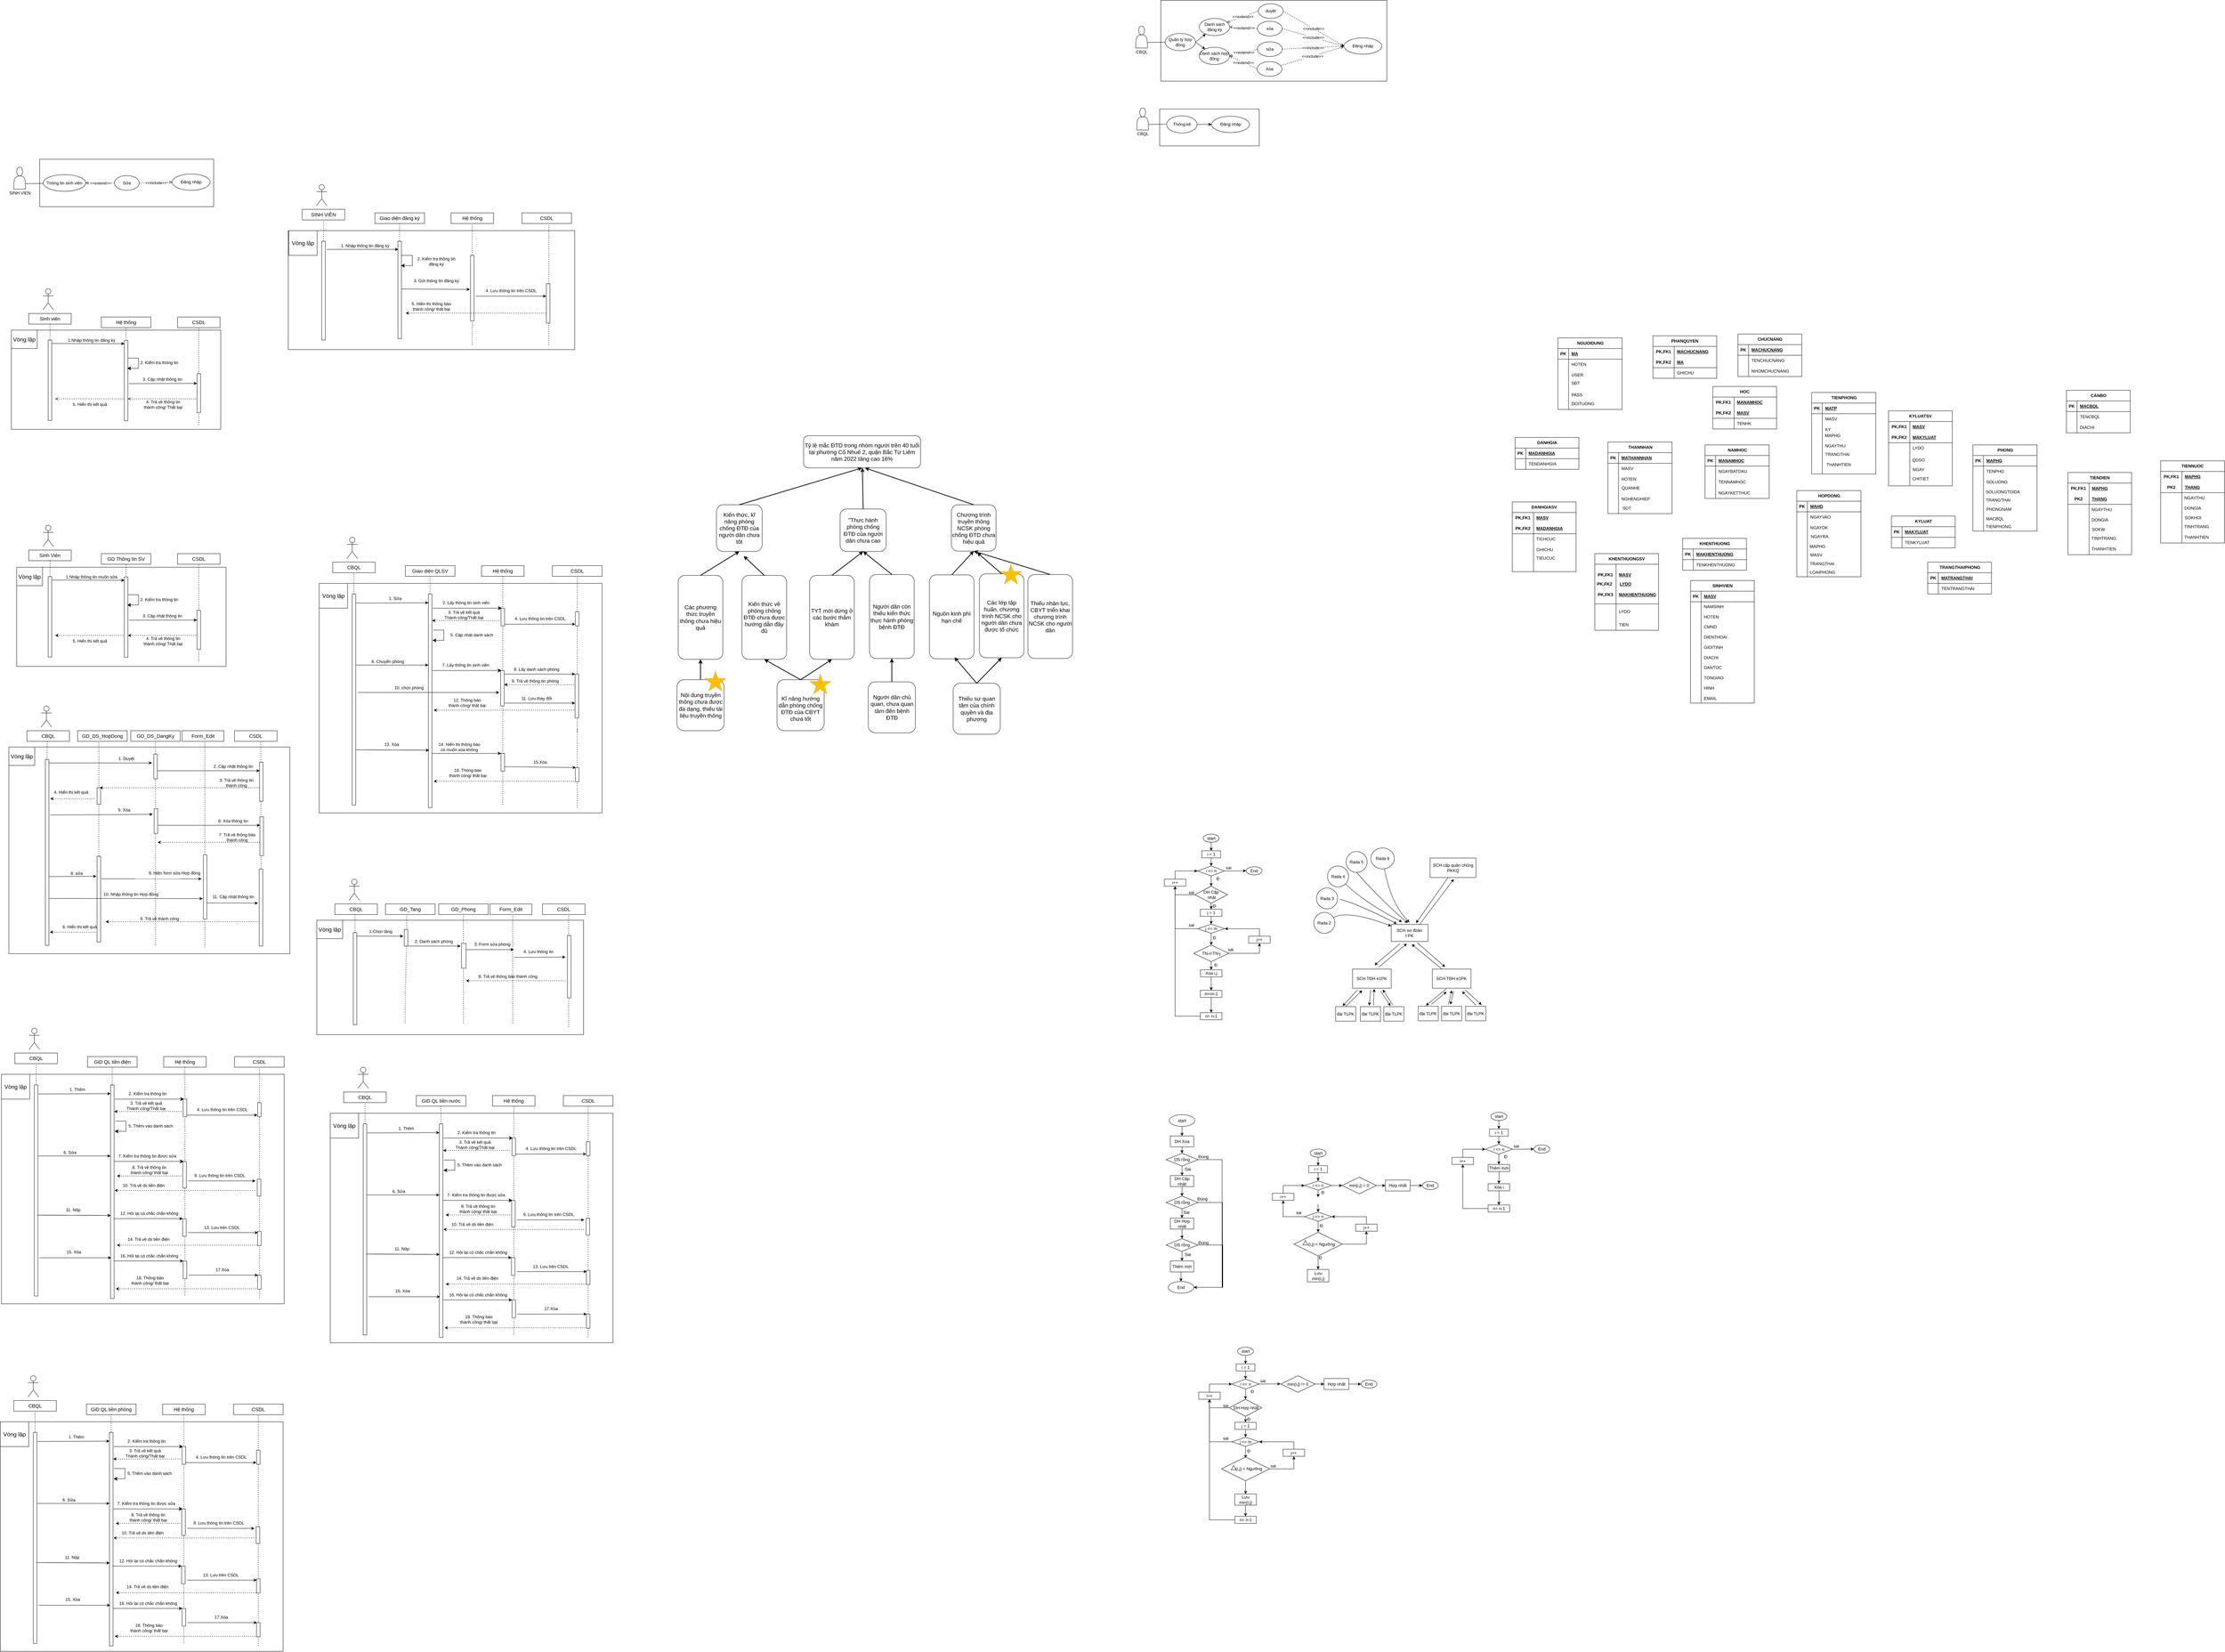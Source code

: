<mxfile version="21.3.5" type="github">
  <diagram name="Trang-1" id="-4HcKg2-gKhnz9QFbqzw">
    <mxGraphModel dx="1313" dy="716" grid="0" gridSize="10" guides="1" tooltips="1" connect="1" arrows="1" fold="1" page="1" pageScale="1" pageWidth="3300" pageHeight="4681" background="none" math="0" shadow="0">
      <root>
        <mxCell id="0" />
        <mxCell id="1" parent="0" />
        <mxCell id="_paRYz5JPhQ5tqLpJ3F--39" value="" style="rounded=0;whiteSpace=wrap;html=1;" vertex="1" parent="1">
          <mxGeometry x="3436.87" y="406" width="281" height="103.75" as="geometry" />
        </mxCell>
        <mxCell id="_paRYz5JPhQ5tqLpJ3F--32" value="" style="rounded=0;whiteSpace=wrap;html=1;" vertex="1" parent="1">
          <mxGeometry x="3440" y="99.25" width="638" height="227.75" as="geometry" />
        </mxCell>
        <mxCell id="fxyIfbH8dG43G5B344jM-569" value="" style="rounded=0;whiteSpace=wrap;html=1;" parent="1" vertex="1">
          <mxGeometry x="977.5" y="749" width="808.5" height="336" as="geometry" />
        </mxCell>
        <mxCell id="fxyIfbH8dG43G5B344jM-287" value="" style="rounded=0;whiteSpace=wrap;html=1;" parent="1" vertex="1">
          <mxGeometry x="1058" y="2696" width="753" height="323" as="geometry" />
        </mxCell>
        <mxCell id="HhucQ0l_0WBjLBYUHF1_-121" value="" style="endArrow=none;html=1;rounded=0;fontSize=12;startSize=8;endSize=8;curved=1;entryX=0.5;entryY=1;entryDx=0;entryDy=0;dashed=1;" parent="1" edge="1">
          <mxGeometry width="50" height="50" relative="1" as="geometry">
            <mxPoint x="1472" y="2987" as="sourcePoint" />
            <mxPoint x="1471.66" y="2680" as="targetPoint" />
          </mxGeometry>
        </mxCell>
        <mxCell id="HhucQ0l_0WBjLBYUHF1_-11" value="" style="rounded=0;whiteSpace=wrap;html=1;" parent="1" vertex="1">
          <mxGeometry x="276" y="547.5" width="491" height="134" as="geometry" />
        </mxCell>
        <mxCell id="HhucQ0l_0WBjLBYUHF1_-1" value="" style="shape=actor;whiteSpace=wrap;html=1;" parent="1" vertex="1">
          <mxGeometry x="203" y="570" width="33" height="62" as="geometry" />
        </mxCell>
        <mxCell id="HhucQ0l_0WBjLBYUHF1_-2" value="SINH VIEN" style="text;html=1;align=center;verticalAlign=middle;resizable=0;points=[];autosize=1;strokeColor=none;fillColor=none;" parent="1" vertex="1">
          <mxGeometry x="180.5" y="630" width="78" height="26" as="geometry" />
        </mxCell>
        <mxCell id="HhucQ0l_0WBjLBYUHF1_-3" value="" style="endArrow=none;html=1;rounded=0;exitX=1;exitY=0.75;exitDx=0;exitDy=0;" parent="1" source="HhucQ0l_0WBjLBYUHF1_-1" target="HhucQ0l_0WBjLBYUHF1_-4" edge="1">
          <mxGeometry width="50" height="50" relative="1" as="geometry">
            <mxPoint x="511" y="723" as="sourcePoint" />
            <mxPoint x="315" y="613" as="targetPoint" />
          </mxGeometry>
        </mxCell>
        <mxCell id="HhucQ0l_0WBjLBYUHF1_-4" value="Thông tin sinh viên" style="ellipse;whiteSpace=wrap;html=1;" parent="1" vertex="1">
          <mxGeometry x="286" y="591" width="120" height="47" as="geometry" />
        </mxCell>
        <mxCell id="HhucQ0l_0WBjLBYUHF1_-5" value="" style="endArrow=open;html=1;rounded=0;entryX=1;entryY=0.5;entryDx=0;entryDy=0;endFill=0;dashed=1;exitX=0;exitY=0.5;exitDx=0;exitDy=0;" parent="1" source="HhucQ0l_0WBjLBYUHF1_-7" target="HhucQ0l_0WBjLBYUHF1_-4" edge="1">
          <mxGeometry relative="1" as="geometry">
            <mxPoint x="545" y="627" as="sourcePoint" />
            <mxPoint x="511" y="610" as="targetPoint" />
          </mxGeometry>
        </mxCell>
        <mxCell id="HhucQ0l_0WBjLBYUHF1_-6" value="&amp;lt;&amp;lt;extend&amp;gt;&amp;gt;" style="edgeLabel;resizable=0;html=1;align=center;verticalAlign=middle;" parent="HhucQ0l_0WBjLBYUHF1_-5" connectable="0" vertex="1">
          <mxGeometry relative="1" as="geometry" />
        </mxCell>
        <mxCell id="HhucQ0l_0WBjLBYUHF1_-7" value="Sửa" style="ellipse;whiteSpace=wrap;html=1;" parent="1" vertex="1">
          <mxGeometry x="487" y="593.75" width="70" height="41.5" as="geometry" />
        </mxCell>
        <mxCell id="HhucQ0l_0WBjLBYUHF1_-8" value="" style="endArrow=open;html=1;rounded=0;exitX=1;exitY=0.5;exitDx=0;exitDy=0;entryX=0;entryY=0.5;entryDx=0;entryDy=0;endFill=0;dashed=1;" parent="1" source="HhucQ0l_0WBjLBYUHF1_-7" target="HhucQ0l_0WBjLBYUHF1_-10" edge="1">
          <mxGeometry relative="1" as="geometry">
            <mxPoint x="625" y="601" as="sourcePoint" />
            <mxPoint x="722" y="581" as="targetPoint" />
          </mxGeometry>
        </mxCell>
        <mxCell id="HhucQ0l_0WBjLBYUHF1_-9" value="&amp;lt;&amp;lt;include&amp;gt;&amp;gt;" style="edgeLabel;resizable=0;html=1;align=center;verticalAlign=middle;" parent="HhucQ0l_0WBjLBYUHF1_-8" connectable="0" vertex="1">
          <mxGeometry relative="1" as="geometry" />
        </mxCell>
        <mxCell id="HhucQ0l_0WBjLBYUHF1_-10" value="Đăng nhập" style="ellipse;whiteSpace=wrap;html=1;" parent="1" vertex="1">
          <mxGeometry x="650" y="589.25" width="107" height="46" as="geometry" />
        </mxCell>
        <mxCell id="HhucQ0l_0WBjLBYUHF1_-13" value="" style="rounded=0;whiteSpace=wrap;html=1;" parent="1" vertex="1">
          <mxGeometry x="196" y="1030" width="591" height="280" as="geometry" />
        </mxCell>
        <mxCell id="HhucQ0l_0WBjLBYUHF1_-14" value="" style="shape=umlActor;verticalLabelPosition=bottom;verticalAlign=top;html=1;outlineConnect=0;labelBackgroundColor=none;" parent="1" vertex="1">
          <mxGeometry x="285" y="913" width="30" height="60" as="geometry" />
        </mxCell>
        <mxCell id="HhucQ0l_0WBjLBYUHF1_-15" value="Sinh viên" style="rounded=0;whiteSpace=wrap;html=1;fontSize=14;labelBackgroundColor=none;" parent="1" vertex="1">
          <mxGeometry x="245" y="983" width="120" height="30" as="geometry" />
        </mxCell>
        <mxCell id="HhucQ0l_0WBjLBYUHF1_-16" value="" style="rounded=0;whiteSpace=wrap;html=1;labelBackgroundColor=none;" parent="1" vertex="1">
          <mxGeometry x="300" y="1058" width="10" height="227" as="geometry" />
        </mxCell>
        <mxCell id="HhucQ0l_0WBjLBYUHF1_-17" value="CSDL" style="rounded=0;whiteSpace=wrap;html=1;fontSize=14;labelBackgroundColor=none;" parent="1" vertex="1">
          <mxGeometry x="665" y="993" width="120" height="30" as="geometry" />
        </mxCell>
        <mxCell id="HhucQ0l_0WBjLBYUHF1_-18" value="Hệ thống" style="rounded=0;whiteSpace=wrap;html=1;fontSize=14;labelBackgroundColor=none;" parent="1" vertex="1">
          <mxGeometry x="450" y="993" width="140" height="30" as="geometry" />
        </mxCell>
        <mxCell id="HhucQ0l_0WBjLBYUHF1_-19" value="" style="rounded=0;whiteSpace=wrap;html=1;labelBackgroundColor=none;" parent="1" vertex="1">
          <mxGeometry x="515" y="1059" width="10" height="227" as="geometry" />
        </mxCell>
        <mxCell id="HhucQ0l_0WBjLBYUHF1_-20" value="1.Nhập thông tin đăng ký" style="text;html=1;align=center;verticalAlign=middle;resizable=0;points=[];autosize=1;strokeColor=none;fillColor=none;labelBackgroundColor=none;" parent="1" vertex="1">
          <mxGeometry x="346" y="1046" width="151" height="26" as="geometry" />
        </mxCell>
        <mxCell id="HhucQ0l_0WBjLBYUHF1_-22" value="" style="endArrow=classic;html=1;rounded=0;fontSize=12;startSize=8;endSize=8;curved=1;exitX=1.237;exitY=0.321;exitDx=0;exitDy=0;exitPerimeter=0;strokeColor=none;" parent="1" source="HhucQ0l_0WBjLBYUHF1_-19" edge="1">
          <mxGeometry width="50" height="50" relative="1" as="geometry">
            <mxPoint x="545" y="1183" as="sourcePoint" />
            <mxPoint x="565" y="1213" as="targetPoint" />
            <Array as="points">
              <mxPoint x="555" y="1173" />
              <mxPoint x="565" y="1173" />
              <mxPoint x="575" y="1153" />
            </Array>
          </mxGeometry>
        </mxCell>
        <mxCell id="HhucQ0l_0WBjLBYUHF1_-25" value="" style="edgeStyle=elbowEdgeStyle;elbow=horizontal;endArrow=classic;html=1;curved=0;rounded=0;endSize=8;startSize=8;fontSize=12;entryX=0.821;entryY=0.383;entryDx=0;entryDy=0;entryPerimeter=0;" parent="1" edge="1">
          <mxGeometry width="50" height="50" relative="1" as="geometry">
            <mxPoint x="525" y="1109" as="sourcePoint" />
            <mxPoint x="523" y="1138" as="targetPoint" />
            <Array as="points">
              <mxPoint x="555" y="1119" />
            </Array>
          </mxGeometry>
        </mxCell>
        <mxCell id="HhucQ0l_0WBjLBYUHF1_-26" value="2. Kiểm tra thông tin" style="text;html=1;align=center;verticalAlign=middle;resizable=0;points=[];autosize=1;strokeColor=none;fillColor=none;labelBackgroundColor=none;" parent="1" vertex="1">
          <mxGeometry x="550" y="1109" width="125" height="26" as="geometry" />
        </mxCell>
        <mxCell id="HhucQ0l_0WBjLBYUHF1_-27" value="" style="endArrow=none;html=1;rounded=0;fontSize=12;startSize=8;endSize=8;curved=1;entryX=0.5;entryY=1;entryDx=0;entryDy=0;exitX=0.5;exitY=0;exitDx=0;exitDy=0;dashed=1;" parent="1" source="HhucQ0l_0WBjLBYUHF1_-16" target="HhucQ0l_0WBjLBYUHF1_-15" edge="1">
          <mxGeometry width="50" height="50" relative="1" as="geometry">
            <mxPoint x="275" y="1083" as="sourcePoint" />
            <mxPoint x="325" y="1033" as="targetPoint" />
          </mxGeometry>
        </mxCell>
        <mxCell id="HhucQ0l_0WBjLBYUHF1_-28" value="" style="endArrow=none;html=1;rounded=0;fontSize=12;startSize=8;endSize=8;curved=1;entryX=0.5;entryY=1;entryDx=0;entryDy=0;dashed=1;" parent="1" edge="1">
          <mxGeometry width="50" height="50" relative="1" as="geometry">
            <mxPoint x="520" y="1057" as="sourcePoint" />
            <mxPoint x="519.66" y="1023" as="targetPoint" />
          </mxGeometry>
        </mxCell>
        <mxCell id="HhucQ0l_0WBjLBYUHF1_-29" value="" style="endArrow=none;html=1;rounded=0;fontSize=12;startSize=8;endSize=8;curved=1;dashed=1;" parent="1" target="HhucQ0l_0WBjLBYUHF1_-17" edge="1">
          <mxGeometry width="50" height="50" relative="1" as="geometry">
            <mxPoint x="725" y="1298" as="sourcePoint" />
            <mxPoint x="724.66" y="1023" as="targetPoint" />
          </mxGeometry>
        </mxCell>
        <mxCell id="HhucQ0l_0WBjLBYUHF1_-31" value="Vòng lặp" style="rounded=0;whiteSpace=wrap;html=1;fontSize=16;rotation=0;" parent="1" vertex="1">
          <mxGeometry x="196" y="1030" width="73" height="52" as="geometry" />
        </mxCell>
        <mxCell id="HhucQ0l_0WBjLBYUHF1_-41" value="" style="rounded=0;whiteSpace=wrap;html=1;labelBackgroundColor=none;" parent="1" vertex="1">
          <mxGeometry x="720" y="1153" width="10" height="110" as="geometry" />
        </mxCell>
        <mxCell id="HhucQ0l_0WBjLBYUHF1_-42" value="" style="endArrow=classic;html=1;rounded=0;entryX=0;entryY=0.25;entryDx=0;entryDy=0;" parent="1" target="HhucQ0l_0WBjLBYUHF1_-41" edge="1">
          <mxGeometry width="50" height="50" relative="1" as="geometry">
            <mxPoint x="528" y="1181" as="sourcePoint" />
            <mxPoint x="717" y="1213" as="targetPoint" />
          </mxGeometry>
        </mxCell>
        <mxCell id="HhucQ0l_0WBjLBYUHF1_-43" value="3. Cập nhật thông tin" style="text;html=1;align=center;verticalAlign=middle;resizable=0;points=[];autosize=1;strokeColor=none;fillColor=none;labelBackgroundColor=none;" parent="1" vertex="1">
          <mxGeometry x="557" y="1156" width="129" height="26" as="geometry" />
        </mxCell>
        <mxCell id="HhucQ0l_0WBjLBYUHF1_-45" value="" style="endArrow=open;html=1;rounded=0;dashed=1;endFill=0;" parent="1" edge="1">
          <mxGeometry width="50" height="50" relative="1" as="geometry">
            <mxPoint x="718" y="1224" as="sourcePoint" />
            <mxPoint x="525" y="1224" as="targetPoint" />
            <Array as="points">
              <mxPoint x="708" y="1224" />
            </Array>
          </mxGeometry>
        </mxCell>
        <mxCell id="HhucQ0l_0WBjLBYUHF1_-46" value="4. Trả về thông tin &lt;br&gt;thành công/ Thất bại" style="text;html=1;align=center;verticalAlign=middle;resizable=0;points=[];autosize=1;strokeColor=none;fillColor=none;labelBackgroundColor=none;" parent="1" vertex="1">
          <mxGeometry x="560" y="1219" width="127" height="41" as="geometry" />
        </mxCell>
        <mxCell id="HhucQ0l_0WBjLBYUHF1_-77" value="" style="endArrow=classic;html=1;rounded=0;entryX=0.007;entryY=0.041;entryDx=0;entryDy=0;entryPerimeter=0;exitX=1.115;exitY=0.043;exitDx=0;exitDy=0;exitPerimeter=0;" parent="1" source="HhucQ0l_0WBjLBYUHF1_-16" target="HhucQ0l_0WBjLBYUHF1_-19" edge="1">
          <mxGeometry width="50" height="50" relative="1" as="geometry">
            <mxPoint x="447" y="1183" as="sourcePoint" />
            <mxPoint x="497" y="1133" as="targetPoint" />
          </mxGeometry>
        </mxCell>
        <mxCell id="HhucQ0l_0WBjLBYUHF1_-83" value="" style="endArrow=open;html=1;rounded=0;dashed=1;endFill=0;" parent="1" edge="1">
          <mxGeometry width="50" height="50" relative="1" as="geometry">
            <mxPoint x="513" y="1224" as="sourcePoint" />
            <mxPoint x="320" y="1224" as="targetPoint" />
            <Array as="points">
              <mxPoint x="503" y="1224" />
            </Array>
          </mxGeometry>
        </mxCell>
        <mxCell id="HhucQ0l_0WBjLBYUHF1_-84" value="5. Hiển thị kết quả&amp;nbsp;" style="text;html=1;align=center;verticalAlign=middle;resizable=0;points=[];autosize=1;strokeColor=none;fillColor=none;labelBackgroundColor=none;" parent="1" vertex="1">
          <mxGeometry x="360" y="1227" width="118" height="26" as="geometry" />
        </mxCell>
        <mxCell id="HhucQ0l_0WBjLBYUHF1_-86" value="" style="rounded=0;whiteSpace=wrap;html=1;" parent="1" vertex="1">
          <mxGeometry x="211" y="1699.5" width="591" height="280" as="geometry" />
        </mxCell>
        <mxCell id="HhucQ0l_0WBjLBYUHF1_-87" value="" style="shape=umlActor;verticalLabelPosition=bottom;verticalAlign=top;html=1;outlineConnect=0;labelBackgroundColor=none;" parent="1" vertex="1">
          <mxGeometry x="285" y="1581" width="30" height="60" as="geometry" />
        </mxCell>
        <mxCell id="HhucQ0l_0WBjLBYUHF1_-88" value="Sinh Viên" style="rounded=0;whiteSpace=wrap;html=1;fontSize=14;labelBackgroundColor=none;" parent="1" vertex="1">
          <mxGeometry x="245" y="1651" width="120" height="30" as="geometry" />
        </mxCell>
        <mxCell id="HhucQ0l_0WBjLBYUHF1_-89" value="" style="rounded=0;whiteSpace=wrap;html=1;labelBackgroundColor=none;" parent="1" vertex="1">
          <mxGeometry x="300" y="1726" width="10" height="227" as="geometry" />
        </mxCell>
        <mxCell id="HhucQ0l_0WBjLBYUHF1_-90" value="CSDL" style="rounded=0;whiteSpace=wrap;html=1;fontSize=14;labelBackgroundColor=none;" parent="1" vertex="1">
          <mxGeometry x="665" y="1661" width="120" height="30" as="geometry" />
        </mxCell>
        <mxCell id="HhucQ0l_0WBjLBYUHF1_-91" value="GD Thông tin SV" style="rounded=0;whiteSpace=wrap;html=1;fontSize=14;labelBackgroundColor=none;" parent="1" vertex="1">
          <mxGeometry x="450" y="1661" width="140" height="30" as="geometry" />
        </mxCell>
        <mxCell id="HhucQ0l_0WBjLBYUHF1_-92" value="" style="rounded=0;whiteSpace=wrap;html=1;labelBackgroundColor=none;" parent="1" vertex="1">
          <mxGeometry x="515" y="1727" width="10" height="227" as="geometry" />
        </mxCell>
        <mxCell id="HhucQ0l_0WBjLBYUHF1_-93" value="1.Nhập thông tin muốn sửa" style="text;html=1;align=center;verticalAlign=middle;resizable=0;points=[];autosize=1;strokeColor=none;fillColor=none;labelBackgroundColor=none;" parent="1" vertex="1">
          <mxGeometry x="340" y="1714" width="163" height="26" as="geometry" />
        </mxCell>
        <mxCell id="HhucQ0l_0WBjLBYUHF1_-94" value="" style="endArrow=classic;html=1;rounded=0;fontSize=12;startSize=8;endSize=8;curved=1;exitX=1.237;exitY=0.321;exitDx=0;exitDy=0;exitPerimeter=0;strokeColor=none;" parent="1" source="HhucQ0l_0WBjLBYUHF1_-92" edge="1">
          <mxGeometry width="50" height="50" relative="1" as="geometry">
            <mxPoint x="545" y="1851" as="sourcePoint" />
            <mxPoint x="565" y="1881" as="targetPoint" />
            <Array as="points">
              <mxPoint x="555" y="1841" />
              <mxPoint x="565" y="1841" />
              <mxPoint x="575" y="1821" />
            </Array>
          </mxGeometry>
        </mxCell>
        <mxCell id="HhucQ0l_0WBjLBYUHF1_-95" value="" style="edgeStyle=elbowEdgeStyle;elbow=horizontal;endArrow=classic;html=1;curved=0;rounded=0;endSize=8;startSize=8;fontSize=12;entryX=0.821;entryY=0.383;entryDx=0;entryDy=0;entryPerimeter=0;" parent="1" edge="1">
          <mxGeometry width="50" height="50" relative="1" as="geometry">
            <mxPoint x="525" y="1777" as="sourcePoint" />
            <mxPoint x="523" y="1806" as="targetPoint" />
            <Array as="points">
              <mxPoint x="555" y="1787" />
            </Array>
          </mxGeometry>
        </mxCell>
        <mxCell id="HhucQ0l_0WBjLBYUHF1_-96" value="2. Kiểm tra thông tin" style="text;html=1;align=center;verticalAlign=middle;resizable=0;points=[];autosize=1;strokeColor=none;fillColor=none;labelBackgroundColor=none;" parent="1" vertex="1">
          <mxGeometry x="550" y="1778" width="125" height="26" as="geometry" />
        </mxCell>
        <mxCell id="HhucQ0l_0WBjLBYUHF1_-97" value="" style="endArrow=none;html=1;rounded=0;fontSize=12;startSize=8;endSize=8;curved=1;entryX=0.5;entryY=1;entryDx=0;entryDy=0;exitX=0.5;exitY=0;exitDx=0;exitDy=0;dashed=1;" parent="1" source="HhucQ0l_0WBjLBYUHF1_-89" target="HhucQ0l_0WBjLBYUHF1_-88" edge="1">
          <mxGeometry width="50" height="50" relative="1" as="geometry">
            <mxPoint x="275" y="1751" as="sourcePoint" />
            <mxPoint x="325" y="1701" as="targetPoint" />
          </mxGeometry>
        </mxCell>
        <mxCell id="HhucQ0l_0WBjLBYUHF1_-98" value="" style="endArrow=none;html=1;rounded=0;fontSize=12;startSize=8;endSize=8;curved=1;entryX=0.5;entryY=1;entryDx=0;entryDy=0;dashed=1;" parent="1" edge="1">
          <mxGeometry width="50" height="50" relative="1" as="geometry">
            <mxPoint x="520" y="1725" as="sourcePoint" />
            <mxPoint x="519.66" y="1691" as="targetPoint" />
          </mxGeometry>
        </mxCell>
        <mxCell id="HhucQ0l_0WBjLBYUHF1_-99" value="" style="endArrow=none;html=1;rounded=0;fontSize=12;startSize=8;endSize=8;curved=1;dashed=1;" parent="1" target="HhucQ0l_0WBjLBYUHF1_-90" edge="1">
          <mxGeometry width="50" height="50" relative="1" as="geometry">
            <mxPoint x="725" y="1966" as="sourcePoint" />
            <mxPoint x="724.66" y="1691" as="targetPoint" />
          </mxGeometry>
        </mxCell>
        <mxCell id="HhucQ0l_0WBjLBYUHF1_-100" value="Vòng lặp" style="rounded=0;whiteSpace=wrap;html=1;fontSize=16;rotation=0;" parent="1" vertex="1">
          <mxGeometry x="211" y="1699.5" width="73" height="52" as="geometry" />
        </mxCell>
        <mxCell id="HhucQ0l_0WBjLBYUHF1_-101" value="" style="rounded=0;whiteSpace=wrap;html=1;labelBackgroundColor=none;" parent="1" vertex="1">
          <mxGeometry x="720" y="1821" width="10" height="110" as="geometry" />
        </mxCell>
        <mxCell id="HhucQ0l_0WBjLBYUHF1_-102" value="" style="endArrow=classic;html=1;rounded=0;entryX=0;entryY=0.25;entryDx=0;entryDy=0;" parent="1" target="HhucQ0l_0WBjLBYUHF1_-101" edge="1">
          <mxGeometry width="50" height="50" relative="1" as="geometry">
            <mxPoint x="528" y="1849" as="sourcePoint" />
            <mxPoint x="717" y="1881" as="targetPoint" />
          </mxGeometry>
        </mxCell>
        <mxCell id="HhucQ0l_0WBjLBYUHF1_-103" value="3. Cập nhật thông tin" style="text;html=1;align=center;verticalAlign=middle;resizable=0;points=[];autosize=1;strokeColor=none;fillColor=none;labelBackgroundColor=none;" parent="1" vertex="1">
          <mxGeometry x="557" y="1824" width="129" height="26" as="geometry" />
        </mxCell>
        <mxCell id="HhucQ0l_0WBjLBYUHF1_-104" value="" style="endArrow=classic;html=1;rounded=0;dashed=1;" parent="1" edge="1">
          <mxGeometry width="50" height="50" relative="1" as="geometry">
            <mxPoint x="718" y="1892" as="sourcePoint" />
            <mxPoint x="525" y="1892" as="targetPoint" />
            <Array as="points">
              <mxPoint x="708" y="1892" />
            </Array>
          </mxGeometry>
        </mxCell>
        <mxCell id="HhucQ0l_0WBjLBYUHF1_-105" value="4. Trả về thông tin &lt;br&gt;thành công/ Thất bại" style="text;html=1;align=center;verticalAlign=middle;resizable=0;points=[];autosize=1;strokeColor=none;fillColor=none;labelBackgroundColor=none;" parent="1" vertex="1">
          <mxGeometry x="560" y="1887" width="127" height="41" as="geometry" />
        </mxCell>
        <mxCell id="HhucQ0l_0WBjLBYUHF1_-106" value="" style="endArrow=classic;html=1;rounded=0;entryX=0.007;entryY=0.041;entryDx=0;entryDy=0;entryPerimeter=0;exitX=1.115;exitY=0.043;exitDx=0;exitDy=0;exitPerimeter=0;" parent="1" source="HhucQ0l_0WBjLBYUHF1_-89" target="HhucQ0l_0WBjLBYUHF1_-92" edge="1">
          <mxGeometry width="50" height="50" relative="1" as="geometry">
            <mxPoint x="447" y="1851" as="sourcePoint" />
            <mxPoint x="497" y="1801" as="targetPoint" />
          </mxGeometry>
        </mxCell>
        <mxCell id="HhucQ0l_0WBjLBYUHF1_-107" value="" style="endArrow=classic;html=1;rounded=0;dashed=1;" parent="1" edge="1">
          <mxGeometry width="50" height="50" relative="1" as="geometry">
            <mxPoint x="513" y="1892" as="sourcePoint" />
            <mxPoint x="320" y="1892" as="targetPoint" />
            <Array as="points">
              <mxPoint x="503" y="1892" />
            </Array>
          </mxGeometry>
        </mxCell>
        <mxCell id="HhucQ0l_0WBjLBYUHF1_-108" value="5. Hiển thị kết quả&amp;nbsp;" style="text;html=1;align=center;verticalAlign=middle;resizable=0;points=[];autosize=1;strokeColor=none;fillColor=none;labelBackgroundColor=none;" parent="1" vertex="1">
          <mxGeometry x="360" y="1895" width="118" height="26" as="geometry" />
        </mxCell>
        <mxCell id="HhucQ0l_0WBjLBYUHF1_-110" value="" style="shape=umlActor;verticalLabelPosition=bottom;verticalAlign=top;html=1;outlineConnect=0;labelBackgroundColor=none;" parent="1" vertex="1">
          <mxGeometry x="1149" y="2580" width="30" height="60" as="geometry" />
        </mxCell>
        <mxCell id="HhucQ0l_0WBjLBYUHF1_-111" value="CBQL" style="rounded=0;whiteSpace=wrap;html=1;fontSize=14;labelBackgroundColor=none;" parent="1" vertex="1">
          <mxGeometry x="1109" y="2650" width="120" height="30" as="geometry" />
        </mxCell>
        <mxCell id="HhucQ0l_0WBjLBYUHF1_-112" value="" style="rounded=0;whiteSpace=wrap;html=1;labelBackgroundColor=none;" parent="1" vertex="1">
          <mxGeometry x="1161" y="2731" width="10" height="260" as="geometry" />
        </mxCell>
        <mxCell id="HhucQ0l_0WBjLBYUHF1_-113" value="CSDL" style="rounded=0;whiteSpace=wrap;html=1;fontSize=14;labelBackgroundColor=none;" parent="1" vertex="1">
          <mxGeometry x="1695" y="2650" width="120" height="30" as="geometry" />
        </mxCell>
        <mxCell id="HhucQ0l_0WBjLBYUHF1_-114" value="GD_Phong" style="rounded=0;whiteSpace=wrap;html=1;fontSize=14;labelBackgroundColor=none;" parent="1" vertex="1">
          <mxGeometry x="1402" y="2650" width="140" height="30" as="geometry" />
        </mxCell>
        <mxCell id="HhucQ0l_0WBjLBYUHF1_-116" value="1.Chọn tầng" style="text;html=1;align=center;verticalAlign=middle;resizable=0;points=[];autosize=1;strokeColor=none;fillColor=none;labelBackgroundColor=none;" parent="1" vertex="1">
          <mxGeometry x="1196" y="2715" width="83" height="26" as="geometry" />
        </mxCell>
        <mxCell id="HhucQ0l_0WBjLBYUHF1_-120" value="" style="endArrow=none;html=1;rounded=0;fontSize=12;startSize=8;endSize=8;curved=1;entryX=0.475;entryY=1;entryDx=0;entryDy=0;exitX=0.5;exitY=0;exitDx=0;exitDy=0;dashed=1;entryPerimeter=0;" parent="1" source="HhucQ0l_0WBjLBYUHF1_-112" target="HhucQ0l_0WBjLBYUHF1_-111" edge="1">
          <mxGeometry width="50" height="50" relative="1" as="geometry">
            <mxPoint x="1136" y="2756" as="sourcePoint" />
            <mxPoint x="1166" y="2686" as="targetPoint" />
          </mxGeometry>
        </mxCell>
        <mxCell id="HhucQ0l_0WBjLBYUHF1_-122" value="" style="endArrow=none;html=1;rounded=0;fontSize=12;startSize=8;endSize=8;curved=1;dashed=1;" parent="1" edge="1">
          <mxGeometry width="50" height="50" relative="1" as="geometry">
            <mxPoint x="1769" y="2998" as="sourcePoint" />
            <mxPoint x="1769" y="2680" as="targetPoint" />
          </mxGeometry>
        </mxCell>
        <mxCell id="HhucQ0l_0WBjLBYUHF1_-123" value="Vòng lặp" style="rounded=0;whiteSpace=wrap;html=1;fontSize=16;rotation=0;" parent="1" vertex="1">
          <mxGeometry x="1058" y="2696" width="73" height="52" as="geometry" />
        </mxCell>
        <mxCell id="HhucQ0l_0WBjLBYUHF1_-124" value="" style="rounded=0;whiteSpace=wrap;html=1;labelBackgroundColor=none;" parent="1" vertex="1">
          <mxGeometry x="1765.5" y="2739" width="10" height="176" as="geometry" />
        </mxCell>
        <mxCell id="HhucQ0l_0WBjLBYUHF1_-129" value="" style="endArrow=classic;html=1;rounded=0;" parent="1" edge="1">
          <mxGeometry width="50" height="50" relative="1" as="geometry">
            <mxPoint x="1170" y="2741" as="sourcePoint" />
            <mxPoint x="1302" y="2741" as="targetPoint" />
          </mxGeometry>
        </mxCell>
        <mxCell id="HhucQ0l_0WBjLBYUHF1_-132" value="GD_Tang" style="rounded=0;whiteSpace=wrap;html=1;fontSize=14;labelBackgroundColor=none;" parent="1" vertex="1">
          <mxGeometry x="1252" y="2650" width="140" height="30" as="geometry" />
        </mxCell>
        <mxCell id="HhucQ0l_0WBjLBYUHF1_-134" value="" style="endArrow=none;html=1;rounded=0;fontSize=12;startSize=8;endSize=8;curved=1;entryX=0.429;entryY=1;entryDx=0;entryDy=0;dashed=1;entryPerimeter=0;" parent="1" target="HhucQ0l_0WBjLBYUHF1_-132" edge="1">
          <mxGeometry width="50" height="50" relative="1" as="geometry">
            <mxPoint x="1307" y="2987" as="sourcePoint" />
            <mxPoint x="1496.66" y="2690" as="targetPoint" />
          </mxGeometry>
        </mxCell>
        <mxCell id="HhucQ0l_0WBjLBYUHF1_-209" value="4. Lưu thông tin&amp;nbsp;" style="text;html=1;align=center;verticalAlign=middle;resizable=0;points=[];autosize=1;strokeColor=none;fillColor=none;labelBackgroundColor=none;" parent="1" vertex="1">
          <mxGeometry x="1632" y="2772" width="105" height="26" as="geometry" />
        </mxCell>
        <mxCell id="HhucQ0l_0WBjLBYUHF1_-222" value="" style="endArrow=classic;html=1;rounded=0;exitX=1.043;exitY=0.529;exitDx=0;exitDy=0;exitPerimeter=0;" parent="1" edge="1">
          <mxGeometry width="50" height="50" relative="1" as="geometry">
            <mxPoint x="1616" y="2800.861" as="sourcePoint" />
            <mxPoint x="1760" y="2800" as="targetPoint" />
          </mxGeometry>
        </mxCell>
        <mxCell id="HhucQ0l_0WBjLBYUHF1_-228" value="Form_Edit" style="rounded=0;whiteSpace=wrap;html=1;fontSize=14;labelBackgroundColor=none;" parent="1" vertex="1">
          <mxGeometry x="1547" y="2650" width="118" height="30" as="geometry" />
        </mxCell>
        <mxCell id="HhucQ0l_0WBjLBYUHF1_-229" value="" style="endArrow=none;html=1;rounded=0;fontSize=12;startSize=8;endSize=8;curved=1;entryX=0.5;entryY=1;entryDx=0;entryDy=0;dashed=1;" parent="1" edge="1">
          <mxGeometry width="50" height="50" relative="1" as="geometry">
            <mxPoint x="1611" y="2987" as="sourcePoint" />
            <mxPoint x="1611" y="2680" as="targetPoint" />
          </mxGeometry>
        </mxCell>
        <mxCell id="-7EfeLgN4ZVHZyUkJv6U-130" value="start" style="ellipse;whiteSpace=wrap;html=1;" parent="1" vertex="1">
          <mxGeometry x="3861.57" y="3342" width="45" height="23" as="geometry" />
        </mxCell>
        <mxCell id="-7EfeLgN4ZVHZyUkJv6U-131" value="" style="endArrow=none;html=1;rounded=0;entryX=0.5;entryY=1;entryDx=0;entryDy=0;endFill=0;startArrow=classic;startFill=1;" parent="1" source="-7EfeLgN4ZVHZyUkJv6U-132" target="-7EfeLgN4ZVHZyUkJv6U-130" edge="1">
          <mxGeometry width="50" height="50" relative="1" as="geometry">
            <mxPoint x="3884.57" y="3391" as="sourcePoint" />
            <mxPoint x="3906.57" y="3409" as="targetPoint" />
          </mxGeometry>
        </mxCell>
        <mxCell id="-7EfeLgN4ZVHZyUkJv6U-132" value="i = 1" style="rounded=0;whiteSpace=wrap;html=1;" parent="1" vertex="1">
          <mxGeometry x="3857.51" y="3389" width="53.12" height="20" as="geometry" />
        </mxCell>
        <mxCell id="-7EfeLgN4ZVHZyUkJv6U-133" value="" style="endArrow=none;html=1;rounded=0;entryX=0.5;entryY=1;entryDx=0;entryDy=0;exitX=0.5;exitY=0;exitDx=0;exitDy=0;endFill=0;startArrow=classic;startFill=1;" parent="1" source="-7EfeLgN4ZVHZyUkJv6U-135" target="-7EfeLgN4ZVHZyUkJv6U-132" edge="1">
          <mxGeometry width="50" height="50" relative="1" as="geometry">
            <mxPoint x="3884.57" y="3435" as="sourcePoint" />
            <mxPoint x="3906.57" y="3409" as="targetPoint" />
          </mxGeometry>
        </mxCell>
        <mxCell id="-7EfeLgN4ZVHZyUkJv6U-176" style="edgeStyle=orthogonalEdgeStyle;rounded=0;orthogonalLoop=1;jettySize=auto;html=1;exitX=1;exitY=0.5;exitDx=0;exitDy=0;" parent="1" source="-7EfeLgN4ZVHZyUkJv6U-135" target="-7EfeLgN4ZVHZyUkJv6U-170" edge="1">
          <mxGeometry relative="1" as="geometry" />
        </mxCell>
        <mxCell id="-7EfeLgN4ZVHZyUkJv6U-135" value="i &amp;lt;= n" style="rhombus;whiteSpace=wrap;html=1;" parent="1" vertex="1">
          <mxGeometry x="3845.82" y="3432" width="76.5" height="26" as="geometry" />
        </mxCell>
        <mxCell id="-7EfeLgN4ZVHZyUkJv6U-136" value="" style="endArrow=none;html=1;rounded=0;entryX=0.5;entryY=1;entryDx=0;entryDy=0;exitX=0.5;exitY=0;exitDx=0;exitDy=0;startArrow=classic;startFill=1;" parent="1" target="-7EfeLgN4ZVHZyUkJv6U-135" edge="1">
          <mxGeometry width="50" height="50" relative="1" as="geometry">
            <mxPoint x="3884.065" y="3478" as="sourcePoint" />
            <mxPoint x="3953.82" y="3428" as="targetPoint" />
          </mxGeometry>
        </mxCell>
        <mxCell id="-7EfeLgN4ZVHZyUkJv6U-138" value="" style="endArrow=classic;html=1;rounded=0;exitX=0.5;exitY=1;exitDx=0;exitDy=0;entryX=0.5;entryY=0;entryDx=0;entryDy=0;startArrow=none;startFill=0;endFill=1;" parent="1" target="-7EfeLgN4ZVHZyUkJv6U-140" edge="1">
          <mxGeometry width="50" height="50" relative="1" as="geometry">
            <mxPoint x="3884.065" y="3498" as="sourcePoint" />
            <mxPoint x="3883.82" y="3528" as="targetPoint" />
          </mxGeometry>
        </mxCell>
        <mxCell id="-7EfeLgN4ZVHZyUkJv6U-139" style="edgeStyle=orthogonalEdgeStyle;rounded=0;orthogonalLoop=1;jettySize=auto;html=1;exitX=0;exitY=0.5;exitDx=0;exitDy=0;entryX=0.5;entryY=1;entryDx=0;entryDy=0;" parent="1" source="-7EfeLgN4ZVHZyUkJv6U-140" target="-7EfeLgN4ZVHZyUkJv6U-146" edge="1">
          <mxGeometry relative="1" as="geometry" />
        </mxCell>
        <mxCell id="-7EfeLgN4ZVHZyUkJv6U-140" value="j &amp;lt;= n" style="rhombus;whiteSpace=wrap;html=1;" parent="1" vertex="1">
          <mxGeometry x="3845.82" y="3520" width="76.5" height="26" as="geometry" />
        </mxCell>
        <mxCell id="-7EfeLgN4ZVHZyUkJv6U-141" value="" style="endArrow=classic;html=1;rounded=0;exitX=0.5;exitY=1;exitDx=0;exitDy=0;startArrow=none;startFill=0;endFill=1;" parent="1" source="-7EfeLgN4ZVHZyUkJv6U-140" target="-7EfeLgN4ZVHZyUkJv6U-143" edge="1">
          <mxGeometry width="50" height="50" relative="1" as="geometry">
            <mxPoint x="3882.82" y="3511" as="sourcePoint" />
            <mxPoint x="3883.82" y="3573" as="targetPoint" />
          </mxGeometry>
        </mxCell>
        <mxCell id="-7EfeLgN4ZVHZyUkJv6U-166" style="edgeStyle=orthogonalEdgeStyle;rounded=0;orthogonalLoop=1;jettySize=auto;html=1;exitX=1;exitY=0.5;exitDx=0;exitDy=0;" parent="1" source="-7EfeLgN4ZVHZyUkJv6U-143" target="-7EfeLgN4ZVHZyUkJv6U-148" edge="1">
          <mxGeometry relative="1" as="geometry" />
        </mxCell>
        <mxCell id="-7EfeLgN4ZVHZyUkJv6U-143" value="&amp;nbsp; &amp;nbsp; &amp;nbsp; (i,j) &amp;lt; Ngưỡng" style="rhombus;whiteSpace=wrap;html=1;" parent="1" vertex="1">
          <mxGeometry x="3816.08" y="3577" width="135.99" height="67" as="geometry" />
        </mxCell>
        <mxCell id="-7EfeLgN4ZVHZyUkJv6U-144" value="Lưu min(i,j)" style="rounded=0;whiteSpace=wrap;html=1;" parent="1" vertex="1">
          <mxGeometry x="3853.69" y="3682" width="60.75" height="35" as="geometry" />
        </mxCell>
        <mxCell id="-7EfeLgN4ZVHZyUkJv6U-145" style="edgeStyle=orthogonalEdgeStyle;rounded=0;orthogonalLoop=1;jettySize=auto;html=1;exitX=0.5;exitY=0;exitDx=0;exitDy=0;entryX=0;entryY=0.5;entryDx=0;entryDy=0;" parent="1" source="-7EfeLgN4ZVHZyUkJv6U-146" target="-7EfeLgN4ZVHZyUkJv6U-135" edge="1">
          <mxGeometry relative="1" as="geometry" />
        </mxCell>
        <mxCell id="-7EfeLgN4ZVHZyUkJv6U-146" value="i++" style="rounded=0;whiteSpace=wrap;html=1;" parent="1" vertex="1">
          <mxGeometry x="3755.07" y="3467" width="60.75" height="20" as="geometry" />
        </mxCell>
        <mxCell id="-7EfeLgN4ZVHZyUkJv6U-147" style="edgeStyle=orthogonalEdgeStyle;rounded=0;orthogonalLoop=1;jettySize=auto;html=1;exitX=0.5;exitY=0;exitDx=0;exitDy=0;entryX=1;entryY=0.5;entryDx=0;entryDy=0;" parent="1" source="-7EfeLgN4ZVHZyUkJv6U-148" target="-7EfeLgN4ZVHZyUkJv6U-140" edge="1">
          <mxGeometry relative="1" as="geometry" />
        </mxCell>
        <mxCell id="-7EfeLgN4ZVHZyUkJv6U-148" value="j++" style="rounded=0;whiteSpace=wrap;html=1;" parent="1" vertex="1">
          <mxGeometry x="3989.94" y="3554" width="60.75" height="20" as="geometry" />
        </mxCell>
        <mxCell id="-7EfeLgN4ZVHZyUkJv6U-150" value="" style="endArrow=classic;html=1;rounded=0;exitX=0.5;exitY=1;exitDx=0;exitDy=0;endFill=1;" parent="1" source="-7EfeLgN4ZVHZyUkJv6U-143" target="-7EfeLgN4ZVHZyUkJv6U-144" edge="1">
          <mxGeometry width="50" height="50" relative="1" as="geometry">
            <mxPoint x="3956.18" y="3710" as="sourcePoint" />
            <mxPoint x="3995.18" y="3758" as="targetPoint" />
          </mxGeometry>
        </mxCell>
        <mxCell id="-7EfeLgN4ZVHZyUkJv6U-152" value="Đ" style="text;html=1;align=center;verticalAlign=middle;resizable=0;points=[];autosize=1;strokeColor=none;fillColor=none;" parent="1" vertex="1">
          <mxGeometry x="3883.63" y="3452" width="27" height="26" as="geometry" />
        </mxCell>
        <mxCell id="-7EfeLgN4ZVHZyUkJv6U-153" value="Đ" style="text;html=1;align=center;verticalAlign=middle;resizable=0;points=[];autosize=1;strokeColor=none;fillColor=none;" parent="1" vertex="1">
          <mxGeometry x="3879.57" y="3546" width="27" height="26" as="geometry" />
        </mxCell>
        <mxCell id="-7EfeLgN4ZVHZyUkJv6U-155" value="Đ" style="text;html=1;align=center;verticalAlign=middle;resizable=0;points=[];autosize=1;strokeColor=none;fillColor=none;" parent="1" vertex="1">
          <mxGeometry x="3876.58" y="3636" width="27" height="26" as="geometry" />
        </mxCell>
        <mxCell id="-7EfeLgN4ZVHZyUkJv6U-156" value="sai" style="text;html=1;align=center;verticalAlign=middle;resizable=0;points=[];autosize=1;strokeColor=none;fillColor=none;" parent="1" vertex="1">
          <mxGeometry x="3812.82" y="3509" width="33" height="26" as="geometry" />
        </mxCell>
        <mxCell id="-7EfeLgN4ZVHZyUkJv6U-160" value="" style="triangle;whiteSpace=wrap;html=1;direction=north;" parent="1" vertex="1">
          <mxGeometry x="3841.08" y="3600" width="14" height="13" as="geometry" />
        </mxCell>
        <mxCell id="-7EfeLgN4ZVHZyUkJv6U-167" style="edgeStyle=orthogonalEdgeStyle;rounded=0;orthogonalLoop=1;jettySize=auto;html=1;exitX=0.5;exitY=1;exitDx=0;exitDy=0;" parent="1" source="-7EfeLgN4ZVHZyUkJv6U-144" target="-7EfeLgN4ZVHZyUkJv6U-144" edge="1">
          <mxGeometry relative="1" as="geometry" />
        </mxCell>
        <mxCell id="-7EfeLgN4ZVHZyUkJv6U-182" style="edgeStyle=orthogonalEdgeStyle;rounded=0;orthogonalLoop=1;jettySize=auto;html=1;exitX=1;exitY=0.5;exitDx=0;exitDy=0;entryX=0;entryY=0.5;entryDx=0;entryDy=0;" parent="1" source="-7EfeLgN4ZVHZyUkJv6U-170" target="-7EfeLgN4ZVHZyUkJv6U-172" edge="1">
          <mxGeometry relative="1" as="geometry" />
        </mxCell>
        <mxCell id="-7EfeLgN4ZVHZyUkJv6U-170" value="min(i,j) = 0" style="rhombus;whiteSpace=wrap;html=1;" parent="1" vertex="1">
          <mxGeometry x="3952.07" y="3421.5" width="96.38" height="47" as="geometry" />
        </mxCell>
        <mxCell id="-7EfeLgN4ZVHZyUkJv6U-186" style="edgeStyle=orthogonalEdgeStyle;rounded=0;orthogonalLoop=1;jettySize=auto;html=1;exitX=1;exitY=0.5;exitDx=0;exitDy=0;entryX=0;entryY=0.5;entryDx=0;entryDy=0;" parent="1" source="-7EfeLgN4ZVHZyUkJv6U-172" target="-7EfeLgN4ZVHZyUkJv6U-183" edge="1">
          <mxGeometry relative="1" as="geometry" />
        </mxCell>
        <mxCell id="-7EfeLgN4ZVHZyUkJv6U-172" value="Hợp nhất" style="rounded=0;whiteSpace=wrap;html=1;" parent="1" vertex="1">
          <mxGeometry x="4074" y="3429.5" width="70" height="31" as="geometry" />
        </mxCell>
        <mxCell id="-7EfeLgN4ZVHZyUkJv6U-183" value="End" style="ellipse;whiteSpace=wrap;html=1;" parent="1" vertex="1">
          <mxGeometry x="4178.19" y="3433.5" width="45" height="23" as="geometry" />
        </mxCell>
        <mxCell id="-7EfeLgN4ZVHZyUkJv6U-194" style="edgeStyle=orthogonalEdgeStyle;rounded=0;orthogonalLoop=1;jettySize=auto;html=1;exitX=0.5;exitY=1;exitDx=0;exitDy=0;" parent="1" source="-7EfeLgN4ZVHZyUkJv6U-187" target="-7EfeLgN4ZVHZyUkJv6U-190" edge="1">
          <mxGeometry relative="1" as="geometry" />
        </mxCell>
        <mxCell id="-7EfeLgN4ZVHZyUkJv6U-187" value="start" style="ellipse;whiteSpace=wrap;html=1;" parent="1" vertex="1">
          <mxGeometry x="3464" y="3245" width="72" height="33" as="geometry" />
        </mxCell>
        <mxCell id="-7EfeLgN4ZVHZyUkJv6U-201" style="edgeStyle=orthogonalEdgeStyle;rounded=0;orthogonalLoop=1;jettySize=auto;html=1;exitX=0.5;exitY=1;exitDx=0;exitDy=0;entryX=0.5;entryY=0;entryDx=0;entryDy=0;" parent="1" source="-7EfeLgN4ZVHZyUkJv6U-188" target="-7EfeLgN4ZVHZyUkJv6U-197" edge="1">
          <mxGeometry relative="1" as="geometry" />
        </mxCell>
        <mxCell id="-7EfeLgN4ZVHZyUkJv6U-188" value="DH Cập nhật" style="rounded=0;whiteSpace=wrap;html=1;" parent="1" vertex="1">
          <mxGeometry x="3467" y="3417" width="66" height="31" as="geometry" />
        </mxCell>
        <mxCell id="-7EfeLgN4ZVHZyUkJv6U-196" style="edgeStyle=orthogonalEdgeStyle;rounded=0;orthogonalLoop=1;jettySize=auto;html=1;exitX=0.5;exitY=1;exitDx=0;exitDy=0;entryX=0.5;entryY=0;entryDx=0;entryDy=0;" parent="1" source="-7EfeLgN4ZVHZyUkJv6U-190" target="-7EfeLgN4ZVHZyUkJv6U-195" edge="1">
          <mxGeometry relative="1" as="geometry" />
        </mxCell>
        <mxCell id="-7EfeLgN4ZVHZyUkJv6U-190" value="DH Xóa" style="rounded=0;whiteSpace=wrap;html=1;" parent="1" vertex="1">
          <mxGeometry x="3467" y="3305" width="66" height="31" as="geometry" />
        </mxCell>
        <mxCell id="-7EfeLgN4ZVHZyUkJv6U-206" style="edgeStyle=orthogonalEdgeStyle;rounded=0;orthogonalLoop=1;jettySize=auto;html=1;exitX=0.5;exitY=1;exitDx=0;exitDy=0;entryX=0.5;entryY=0;entryDx=0;entryDy=0;" parent="1" source="-7EfeLgN4ZVHZyUkJv6U-191" target="-7EfeLgN4ZVHZyUkJv6U-199" edge="1">
          <mxGeometry relative="1" as="geometry" />
        </mxCell>
        <mxCell id="-7EfeLgN4ZVHZyUkJv6U-191" value="Thêm mới" style="rounded=0;whiteSpace=wrap;html=1;" parent="1" vertex="1">
          <mxGeometry x="3467" y="3658" width="66" height="31" as="geometry" />
        </mxCell>
        <mxCell id="-7EfeLgN4ZVHZyUkJv6U-203" style="edgeStyle=orthogonalEdgeStyle;rounded=0;orthogonalLoop=1;jettySize=auto;html=1;exitX=0.5;exitY=1;exitDx=0;exitDy=0;" parent="1" source="-7EfeLgN4ZVHZyUkJv6U-192" target="-7EfeLgN4ZVHZyUkJv6U-198" edge="1">
          <mxGeometry relative="1" as="geometry" />
        </mxCell>
        <mxCell id="-7EfeLgN4ZVHZyUkJv6U-192" value="DH Hợp nhất" style="rounded=0;whiteSpace=wrap;html=1;" parent="1" vertex="1">
          <mxGeometry x="3467" y="3537" width="66" height="31" as="geometry" />
        </mxCell>
        <mxCell id="-7EfeLgN4ZVHZyUkJv6U-200" style="edgeStyle=orthogonalEdgeStyle;rounded=0;orthogonalLoop=1;jettySize=auto;html=1;exitX=0.5;exitY=1;exitDx=0;exitDy=0;" parent="1" source="-7EfeLgN4ZVHZyUkJv6U-195" target="-7EfeLgN4ZVHZyUkJv6U-188" edge="1">
          <mxGeometry relative="1" as="geometry" />
        </mxCell>
        <mxCell id="-7EfeLgN4ZVHZyUkJv6U-211" style="edgeStyle=orthogonalEdgeStyle;rounded=0;orthogonalLoop=1;jettySize=auto;html=1;exitX=1;exitY=0.5;exitDx=0;exitDy=0;entryX=1;entryY=0.5;entryDx=0;entryDy=0;" parent="1" source="-7EfeLgN4ZVHZyUkJv6U-195" target="-7EfeLgN4ZVHZyUkJv6U-199" edge="1">
          <mxGeometry relative="1" as="geometry">
            <Array as="points">
              <mxPoint x="3613" y="3372" />
              <mxPoint x="3613" y="3733" />
            </Array>
          </mxGeometry>
        </mxCell>
        <mxCell id="-7EfeLgN4ZVHZyUkJv6U-195" value="DS rỗng" style="rhombus;whiteSpace=wrap;html=1;" parent="1" vertex="1">
          <mxGeometry x="3455" y="3354" width="90" height="36" as="geometry" />
        </mxCell>
        <mxCell id="-7EfeLgN4ZVHZyUkJv6U-202" style="edgeStyle=orthogonalEdgeStyle;rounded=0;orthogonalLoop=1;jettySize=auto;html=1;entryX=0.5;entryY=0;entryDx=0;entryDy=0;" parent="1" source="-7EfeLgN4ZVHZyUkJv6U-197" target="-7EfeLgN4ZVHZyUkJv6U-192" edge="1">
          <mxGeometry relative="1" as="geometry" />
        </mxCell>
        <mxCell id="-7EfeLgN4ZVHZyUkJv6U-210" style="edgeStyle=orthogonalEdgeStyle;rounded=0;orthogonalLoop=1;jettySize=auto;html=1;exitX=1;exitY=0.5;exitDx=0;exitDy=0;entryX=1;entryY=0.5;entryDx=0;entryDy=0;" parent="1" source="-7EfeLgN4ZVHZyUkJv6U-197" target="-7EfeLgN4ZVHZyUkJv6U-199" edge="1">
          <mxGeometry relative="1" as="geometry">
            <Array as="points">
              <mxPoint x="3614" y="3493" />
              <mxPoint x="3614" y="3733" />
            </Array>
          </mxGeometry>
        </mxCell>
        <mxCell id="-7EfeLgN4ZVHZyUkJv6U-197" value="DS rỗng" style="rhombus;whiteSpace=wrap;html=1;" parent="1" vertex="1">
          <mxGeometry x="3455" y="3475" width="90" height="36" as="geometry" />
        </mxCell>
        <mxCell id="-7EfeLgN4ZVHZyUkJv6U-204" style="edgeStyle=orthogonalEdgeStyle;rounded=0;orthogonalLoop=1;jettySize=auto;html=1;exitX=0.5;exitY=1;exitDx=0;exitDy=0;entryX=0.5;entryY=0;entryDx=0;entryDy=0;" parent="1" source="-7EfeLgN4ZVHZyUkJv6U-198" target="-7EfeLgN4ZVHZyUkJv6U-191" edge="1">
          <mxGeometry relative="1" as="geometry" />
        </mxCell>
        <mxCell id="-7EfeLgN4ZVHZyUkJv6U-209" style="edgeStyle=orthogonalEdgeStyle;rounded=0;orthogonalLoop=1;jettySize=auto;html=1;exitX=1;exitY=0.5;exitDx=0;exitDy=0;entryX=1;entryY=0.5;entryDx=0;entryDy=0;" parent="1" source="-7EfeLgN4ZVHZyUkJv6U-198" target="-7EfeLgN4ZVHZyUkJv6U-199" edge="1">
          <mxGeometry relative="1" as="geometry">
            <Array as="points">
              <mxPoint x="3615" y="3613" />
              <mxPoint x="3615" y="3733" />
            </Array>
          </mxGeometry>
        </mxCell>
        <mxCell id="-7EfeLgN4ZVHZyUkJv6U-198" value="DS rỗng" style="rhombus;whiteSpace=wrap;html=1;" parent="1" vertex="1">
          <mxGeometry x="3455" y="3595" width="90" height="36" as="geometry" />
        </mxCell>
        <mxCell id="-7EfeLgN4ZVHZyUkJv6U-199" value="End" style="ellipse;whiteSpace=wrap;html=1;" parent="1" vertex="1">
          <mxGeometry x="3461" y="3716" width="72" height="33" as="geometry" />
        </mxCell>
        <mxCell id="-7EfeLgN4ZVHZyUkJv6U-212" value="Đúng" style="text;html=1;align=center;verticalAlign=middle;resizable=0;points=[];autosize=1;strokeColor=none;fillColor=none;" parent="1" vertex="1">
          <mxGeometry x="3536" y="3351" width="47" height="26" as="geometry" />
        </mxCell>
        <mxCell id="-7EfeLgN4ZVHZyUkJv6U-213" value="Đúng" style="text;html=1;align=center;verticalAlign=middle;resizable=0;points=[];autosize=1;strokeColor=none;fillColor=none;" parent="1" vertex="1">
          <mxGeometry x="3533" y="3470" width="47" height="26" as="geometry" />
        </mxCell>
        <mxCell id="-7EfeLgN4ZVHZyUkJv6U-214" value="Đúng" style="text;html=1;align=center;verticalAlign=middle;resizable=0;points=[];autosize=1;strokeColor=none;fillColor=none;" parent="1" vertex="1">
          <mxGeometry x="3536" y="3594" width="47" height="26" as="geometry" />
        </mxCell>
        <mxCell id="-7EfeLgN4ZVHZyUkJv6U-223" value="Sai" style="text;html=1;align=center;verticalAlign=middle;resizable=0;points=[];autosize=1;strokeColor=none;fillColor=none;" parent="1" vertex="1">
          <mxGeometry x="3498" y="3386" width="35" height="26" as="geometry" />
        </mxCell>
        <mxCell id="-7EfeLgN4ZVHZyUkJv6U-224" value="Sai" style="text;html=1;align=center;verticalAlign=middle;resizable=0;points=[];autosize=1;strokeColor=none;fillColor=none;" parent="1" vertex="1">
          <mxGeometry x="3494" y="3508" width="35" height="26" as="geometry" />
        </mxCell>
        <mxCell id="-7EfeLgN4ZVHZyUkJv6U-225" value="Sai" style="text;html=1;align=center;verticalAlign=middle;resizable=0;points=[];autosize=1;strokeColor=none;fillColor=none;" parent="1" vertex="1">
          <mxGeometry x="3498" y="3627" width="35" height="26" as="geometry" />
        </mxCell>
        <mxCell id="-7EfeLgN4ZVHZyUkJv6U-227" value="SCH sư đoàn &lt;br&gt;f PK" style="rounded=0;whiteSpace=wrap;html=1;" parent="1" vertex="1">
          <mxGeometry x="4090.38" y="2708" width="104" height="48" as="geometry" />
        </mxCell>
        <mxCell id="-7EfeLgN4ZVHZyUkJv6U-228" value="Rada 2" style="ellipse;whiteSpace=wrap;html=1;" parent="1" vertex="1">
          <mxGeometry x="3872" y="2674" width="59.38" height="59" as="geometry" />
        </mxCell>
        <mxCell id="-7EfeLgN4ZVHZyUkJv6U-229" value="Rada 3" style="ellipse;whiteSpace=wrap;html=1;" parent="1" vertex="1">
          <mxGeometry x="3879.57" y="2605" width="59.38" height="59" as="geometry" />
        </mxCell>
        <mxCell id="-7EfeLgN4ZVHZyUkJv6U-230" value="Rada 6" style="ellipse;whiteSpace=wrap;html=1;" parent="1" vertex="1">
          <mxGeometry x="4033" y="2492" width="66" height="59" as="geometry" />
        </mxCell>
        <mxCell id="-7EfeLgN4ZVHZyUkJv6U-231" value="Rada 4" style="ellipse;whiteSpace=wrap;html=1;" parent="1" vertex="1">
          <mxGeometry x="3910.63" y="2543" width="59.38" height="59" as="geometry" />
        </mxCell>
        <mxCell id="-7EfeLgN4ZVHZyUkJv6U-232" value="Rada 5" style="ellipse;whiteSpace=wrap;html=1;" parent="1" vertex="1">
          <mxGeometry x="3963" y="2502" width="59.38" height="59" as="geometry" />
        </mxCell>
        <mxCell id="-7EfeLgN4ZVHZyUkJv6U-234" value="" style="curved=1;endArrow=none;html=1;rounded=0;startArrow=classic;startFill=1;endFill=0;" parent="1" source="-7EfeLgN4ZVHZyUkJv6U-227" target="-7EfeLgN4ZVHZyUkJv6U-228" edge="1">
          <mxGeometry width="50" height="50" relative="1" as="geometry">
            <mxPoint x="3986.857" y="2676.5" as="sourcePoint" />
            <mxPoint x="3974" y="2640.5" as="targetPoint" />
            <Array as="points">
              <mxPoint x="3967" y="2666" />
            </Array>
          </mxGeometry>
        </mxCell>
        <mxCell id="-7EfeLgN4ZVHZyUkJv6U-235" value="" style="curved=1;endArrow=none;html=1;rounded=0;startArrow=classic;startFill=1;endFill=0;" parent="1" edge="1">
          <mxGeometry width="50" height="50" relative="1" as="geometry">
            <mxPoint x="4106" y="2706" as="sourcePoint" />
            <mxPoint x="3945" y="2637" as="targetPoint" />
            <Array as="points">
              <mxPoint x="3989" y="2646.5" />
            </Array>
          </mxGeometry>
        </mxCell>
        <mxCell id="-7EfeLgN4ZVHZyUkJv6U-236" value="" style="curved=1;endArrow=none;html=1;rounded=0;entryX=1;entryY=1;entryDx=0;entryDy=0;startArrow=classic;startFill=1;endFill=0;" parent="1" target="-7EfeLgN4ZVHZyUkJv6U-231" edge="1">
          <mxGeometry width="50" height="50" relative="1" as="geometry">
            <mxPoint x="4121" y="2701" as="sourcePoint" />
            <mxPoint x="3895" y="2659.5" as="targetPoint" />
            <Array as="points">
              <mxPoint x="4016" y="2646.5" />
            </Array>
          </mxGeometry>
        </mxCell>
        <mxCell id="-7EfeLgN4ZVHZyUkJv6U-237" value="" style="curved=1;endArrow=none;html=1;rounded=0;entryX=0.5;entryY=1;entryDx=0;entryDy=0;endFill=0;startArrow=classic;startFill=1;" parent="1" target="-7EfeLgN4ZVHZyUkJv6U-232" edge="1">
          <mxGeometry width="50" height="50" relative="1" as="geometry">
            <mxPoint x="4137" y="2704" as="sourcePoint" />
            <mxPoint x="3954" y="2629.5" as="targetPoint" />
            <Array as="points">
              <mxPoint x="4056" y="2634" />
            </Array>
          </mxGeometry>
        </mxCell>
        <mxCell id="-7EfeLgN4ZVHZyUkJv6U-238" value="" style="curved=1;endArrow=none;html=1;rounded=0;endFill=0;startArrow=classic;startFill=1;" parent="1" target="-7EfeLgN4ZVHZyUkJv6U-230" edge="1">
          <mxGeometry width="50" height="50" relative="1" as="geometry">
            <mxPoint x="4142" y="2702" as="sourcePoint" />
            <mxPoint x="4089" y="2615.5" as="targetPoint" />
            <Array as="points">
              <mxPoint x="4089" y="2649" />
            </Array>
          </mxGeometry>
        </mxCell>
        <mxCell id="-7EfeLgN4ZVHZyUkJv6U-240" value="SCH TĐH e1PK" style="rounded=0;whiteSpace=wrap;html=1;" parent="1" vertex="1">
          <mxGeometry x="3981.38" y="2834" width="109" height="54" as="geometry" />
        </mxCell>
        <mxCell id="-7EfeLgN4ZVHZyUkJv6U-241" value="SCH TĐH e1PK" style="rounded=0;whiteSpace=wrap;html=1;" parent="1" vertex="1">
          <mxGeometry x="4206.38" y="2834" width="109" height="54" as="geometry" />
        </mxCell>
        <mxCell id="-7EfeLgN4ZVHZyUkJv6U-243" value="" style="endArrow=classic;html=1;rounded=0;exitX=0.681;exitY=-0.101;exitDx=0;exitDy=0;exitPerimeter=0;" parent="1" source="-7EfeLgN4ZVHZyUkJv6U-240" edge="1">
          <mxGeometry width="50" height="50" relative="1" as="geometry">
            <mxPoint x="3982.38" y="2893" as="sourcePoint" />
            <mxPoint x="4134.38" y="2762" as="targetPoint" />
          </mxGeometry>
        </mxCell>
        <mxCell id="-7EfeLgN4ZVHZyUkJv6U-244" value="" style="endArrow=classic;html=1;rounded=0;exitX=0.25;exitY=0;exitDx=0;exitDy=0;" parent="1" source="-7EfeLgN4ZVHZyUkJv6U-241" edge="1">
          <mxGeometry width="50" height="50" relative="1" as="geometry">
            <mxPoint x="4065.38" y="2839" as="sourcePoint" />
            <mxPoint x="4148.38" y="2764" as="targetPoint" />
          </mxGeometry>
        </mxCell>
        <mxCell id="-7EfeLgN4ZVHZyUkJv6U-245" value="" style="endArrow=classic;html=1;rounded=0;" parent="1" edge="1">
          <mxGeometry width="50" height="50" relative="1" as="geometry">
            <mxPoint x="4115.38" y="2762" as="sourcePoint" />
            <mxPoint x="4043.38" y="2823" as="targetPoint" />
          </mxGeometry>
        </mxCell>
        <mxCell id="-7EfeLgN4ZVHZyUkJv6U-246" value="" style="endArrow=classic;html=1;rounded=0;" parent="1" edge="1">
          <mxGeometry width="50" height="50" relative="1" as="geometry">
            <mxPoint x="4163.38" y="2759" as="sourcePoint" />
            <mxPoint x="4242.38" y="2828" as="targetPoint" />
          </mxGeometry>
        </mxCell>
        <mxCell id="-7EfeLgN4ZVHZyUkJv6U-247" value="đài TLPK" style="rounded=0;whiteSpace=wrap;html=1;" parent="1" vertex="1">
          <mxGeometry x="3933.38" y="2940" width="56.81" height="41" as="geometry" />
        </mxCell>
        <mxCell id="-7EfeLgN4ZVHZyUkJv6U-253" value="" style="endArrow=classic;html=1;rounded=0;exitX=0.5;exitY=0;exitDx=0;exitDy=0;" parent="1" source="-7EfeLgN4ZVHZyUkJv6U-247" edge="1">
          <mxGeometry width="50" height="50" relative="1" as="geometry">
            <mxPoint x="3948.57" y="2937" as="sourcePoint" />
            <mxPoint x="4008.38" y="2894" as="targetPoint" />
          </mxGeometry>
        </mxCell>
        <mxCell id="-7EfeLgN4ZVHZyUkJv6U-254" value="" style="endArrow=classic;html=1;rounded=0;" parent="1" edge="1">
          <mxGeometry width="50" height="50" relative="1" as="geometry">
            <mxPoint x="3995.38" y="2893" as="sourcePoint" />
            <mxPoint x="3953.38" y="2938" as="targetPoint" />
          </mxGeometry>
        </mxCell>
        <mxCell id="-7EfeLgN4ZVHZyUkJv6U-256" value="đài TLPK" style="rounded=0;whiteSpace=wrap;html=1;" parent="1" vertex="1">
          <mxGeometry x="4069.38" y="2940" width="56.81" height="41" as="geometry" />
        </mxCell>
        <mxCell id="-7EfeLgN4ZVHZyUkJv6U-257" value="đài TLPK" style="rounded=0;whiteSpace=wrap;html=1;" parent="1" vertex="1">
          <mxGeometry x="4003.38" y="2940" width="56.81" height="41" as="geometry" />
        </mxCell>
        <mxCell id="-7EfeLgN4ZVHZyUkJv6U-258" value="đài TLPK" style="rounded=0;whiteSpace=wrap;html=1;" parent="1" vertex="1">
          <mxGeometry x="4300.38" y="2939" width="56.81" height="41" as="geometry" />
        </mxCell>
        <mxCell id="-7EfeLgN4ZVHZyUkJv6U-259" value="đài TLPK" style="rounded=0;whiteSpace=wrap;html=1;" parent="1" vertex="1">
          <mxGeometry x="4232.48" y="2939" width="56.81" height="41" as="geometry" />
        </mxCell>
        <mxCell id="-7EfeLgN4ZVHZyUkJv6U-260" value="đài TLPK" style="rounded=0;whiteSpace=wrap;html=1;" parent="1" vertex="1">
          <mxGeometry x="4166.38" y="2939" width="56.81" height="41" as="geometry" />
        </mxCell>
        <mxCell id="-7EfeLgN4ZVHZyUkJv6U-263" value="" style="endArrow=classic;html=1;rounded=0;" parent="1" edge="1">
          <mxGeometry width="50" height="50" relative="1" as="geometry">
            <mxPoint x="4040.38" y="2937" as="sourcePoint" />
            <mxPoint x="4042.38" y="2890" as="targetPoint" />
          </mxGeometry>
        </mxCell>
        <mxCell id="-7EfeLgN4ZVHZyUkJv6U-264" value="" style="endArrow=classic;html=1;rounded=0;exitX=0.448;exitY=-0.113;exitDx=0;exitDy=0;exitPerimeter=0;" parent="1" source="-7EfeLgN4ZVHZyUkJv6U-256" edge="1">
          <mxGeometry width="50" height="50" relative="1" as="geometry">
            <mxPoint x="4050.38" y="2947" as="sourcePoint" />
            <mxPoint x="4066.38" y="2892" as="targetPoint" />
          </mxGeometry>
        </mxCell>
        <mxCell id="-7EfeLgN4ZVHZyUkJv6U-265" value="" style="endArrow=classic;html=1;rounded=0;" parent="1" edge="1">
          <mxGeometry width="50" height="50" relative="1" as="geometry">
            <mxPoint x="4032.38" y="2892" as="sourcePoint" />
            <mxPoint x="4028.38" y="2937" as="targetPoint" />
          </mxGeometry>
        </mxCell>
        <mxCell id="-7EfeLgN4ZVHZyUkJv6U-267" value="" style="endArrow=classic;html=1;rounded=0;" parent="1" edge="1">
          <mxGeometry width="50" height="50" relative="1" as="geometry">
            <mxPoint x="4060.38" y="2896" as="sourcePoint" />
            <mxPoint x="4088.38" y="2938" as="targetPoint" />
          </mxGeometry>
        </mxCell>
        <mxCell id="-7EfeLgN4ZVHZyUkJv6U-268" value="" style="endArrow=classic;html=1;rounded=0;" parent="1" edge="1">
          <mxGeometry width="50" height="50" relative="1" as="geometry">
            <mxPoint x="4245.38" y="2890" as="sourcePoint" />
            <mxPoint x="4188.38" y="2937" as="targetPoint" />
          </mxGeometry>
        </mxCell>
        <mxCell id="-7EfeLgN4ZVHZyUkJv6U-269" value="" style="endArrow=classic;html=1;rounded=0;entryX=0.437;entryY=-0.118;entryDx=0;entryDy=0;entryPerimeter=0;" parent="1" target="-7EfeLgN4ZVHZyUkJv6U-259" edge="1">
          <mxGeometry width="50" height="50" relative="1" as="geometry">
            <mxPoint x="4266.38" y="2897" as="sourcePoint" />
            <mxPoint x="4198.38" y="2947" as="targetPoint" />
          </mxGeometry>
        </mxCell>
        <mxCell id="-7EfeLgN4ZVHZyUkJv6U-270" value="" style="endArrow=classic;html=1;rounded=0;" parent="1" edge="1">
          <mxGeometry width="50" height="50" relative="1" as="geometry">
            <mxPoint x="4299.38" y="2893" as="sourcePoint" />
            <mxPoint x="4345.38" y="2935" as="targetPoint" />
          </mxGeometry>
        </mxCell>
        <mxCell id="-7EfeLgN4ZVHZyUkJv6U-271" value="" style="endArrow=classic;html=1;rounded=0;" parent="1" edge="1">
          <mxGeometry width="50" height="50" relative="1" as="geometry">
            <mxPoint x="4203.38" y="2934" as="sourcePoint" />
            <mxPoint x="4246.38" y="2898" as="targetPoint" />
          </mxGeometry>
        </mxCell>
        <mxCell id="-7EfeLgN4ZVHZyUkJv6U-272" value="" style="endArrow=classic;html=1;rounded=0;exitX=0.339;exitY=-0.118;exitDx=0;exitDy=0;exitPerimeter=0;" parent="1" source="-7EfeLgN4ZVHZyUkJv6U-259" edge="1">
          <mxGeometry width="50" height="50" relative="1" as="geometry">
            <mxPoint x="4213.38" y="2944" as="sourcePoint" />
            <mxPoint x="4261.38" y="2894" as="targetPoint" />
          </mxGeometry>
        </mxCell>
        <mxCell id="-7EfeLgN4ZVHZyUkJv6U-273" value="" style="endArrow=classic;html=1;rounded=0;" parent="1" edge="1">
          <mxGeometry width="50" height="50" relative="1" as="geometry">
            <mxPoint x="4329.38" y="2936" as="sourcePoint" />
            <mxPoint x="4290.38" y="2897" as="targetPoint" />
          </mxGeometry>
        </mxCell>
        <mxCell id="KthaE0G-QQL0ywnDS8kk-78" value="start" style="ellipse;whiteSpace=wrap;html=1;" parent="1" vertex="1">
          <mxGeometry x="3559.7" y="2453" width="45" height="23" as="geometry" />
        </mxCell>
        <mxCell id="KthaE0G-QQL0ywnDS8kk-79" value="" style="endArrow=none;html=1;rounded=0;entryX=0.5;entryY=1;entryDx=0;entryDy=0;endFill=0;startArrow=classic;startFill=1;" parent="1" source="KthaE0G-QQL0ywnDS8kk-80" target="KthaE0G-QQL0ywnDS8kk-78" edge="1">
          <mxGeometry width="50" height="50" relative="1" as="geometry">
            <mxPoint x="3582.7" y="2502" as="sourcePoint" />
            <mxPoint x="3604.7" y="2520" as="targetPoint" />
          </mxGeometry>
        </mxCell>
        <mxCell id="KthaE0G-QQL0ywnDS8kk-80" value="i = 1" style="rounded=0;whiteSpace=wrap;html=1;" parent="1" vertex="1">
          <mxGeometry x="3555.64" y="2500" width="53.12" height="20" as="geometry" />
        </mxCell>
        <mxCell id="KthaE0G-QQL0ywnDS8kk-81" value="" style="endArrow=none;html=1;rounded=0;entryX=0.5;entryY=1;entryDx=0;entryDy=0;exitX=0.5;exitY=0;exitDx=0;exitDy=0;endFill=0;startArrow=classic;startFill=1;" parent="1" source="KthaE0G-QQL0ywnDS8kk-84" target="KthaE0G-QQL0ywnDS8kk-80" edge="1">
          <mxGeometry width="50" height="50" relative="1" as="geometry">
            <mxPoint x="3582.7" y="2546" as="sourcePoint" />
            <mxPoint x="3604.7" y="2520" as="targetPoint" />
          </mxGeometry>
        </mxCell>
        <mxCell id="KthaE0G-QQL0ywnDS8kk-82" style="edgeStyle=orthogonalEdgeStyle;rounded=0;orthogonalLoop=1;jettySize=auto;html=1;exitX=1;exitY=0.5;exitDx=0;exitDy=0;entryX=0;entryY=0.5;entryDx=0;entryDy=0;" parent="1" source="KthaE0G-QQL0ywnDS8kk-84" target="KthaE0G-QQL0ywnDS8kk-99" edge="1">
          <mxGeometry relative="1" as="geometry" />
        </mxCell>
        <mxCell id="KthaE0G-QQL0ywnDS8kk-83" style="edgeStyle=orthogonalEdgeStyle;rounded=0;orthogonalLoop=1;jettySize=auto;html=1;exitX=0.5;exitY=1;exitDx=0;exitDy=0;entryX=0.5;entryY=0;entryDx=0;entryDy=0;" parent="1" source="KthaE0G-QQL0ywnDS8kk-84" target="KthaE0G-QQL0ywnDS8kk-108" edge="1">
          <mxGeometry relative="1" as="geometry" />
        </mxCell>
        <mxCell id="KthaE0G-QQL0ywnDS8kk-84" value="i &amp;lt;= n" style="rhombus;whiteSpace=wrap;html=1;" parent="1" vertex="1">
          <mxGeometry x="3543.95" y="2543" width="76.5" height="28" as="geometry" />
        </mxCell>
        <mxCell id="KthaE0G-QQL0ywnDS8kk-85" value="" style="endArrow=none;html=1;rounded=0;entryX=0.5;entryY=1;entryDx=0;entryDy=0;exitX=0.5;exitY=0;exitDx=0;exitDy=0;startArrow=classic;startFill=1;" parent="1" source="KthaE0G-QQL0ywnDS8kk-86" target="KthaE0G-QQL0ywnDS8kk-108" edge="1">
          <mxGeometry width="50" height="50" relative="1" as="geometry">
            <mxPoint x="3582" y="2667" as="sourcePoint" />
            <mxPoint x="3582.25" y="2645" as="targetPoint" />
          </mxGeometry>
        </mxCell>
        <mxCell id="KthaE0G-QQL0ywnDS8kk-86" value="j = 1" style="rounded=0;whiteSpace=wrap;html=1;" parent="1" vertex="1">
          <mxGeometry x="3551.87" y="2665" width="60.75" height="20" as="geometry" />
        </mxCell>
        <mxCell id="KthaE0G-QQL0ywnDS8kk-87" value="" style="endArrow=classic;html=1;rounded=0;exitX=0.5;exitY=1;exitDx=0;exitDy=0;entryX=0.5;entryY=0;entryDx=0;entryDy=0;startArrow=none;startFill=0;endFill=1;" parent="1" source="KthaE0G-QQL0ywnDS8kk-86" target="KthaE0G-QQL0ywnDS8kk-89" edge="1">
          <mxGeometry width="50" height="50" relative="1" as="geometry">
            <mxPoint x="3581" y="2698" as="sourcePoint" />
            <mxPoint x="3582" y="2715" as="targetPoint" />
          </mxGeometry>
        </mxCell>
        <mxCell id="KthaE0G-QQL0ywnDS8kk-88" style="edgeStyle=orthogonalEdgeStyle;rounded=0;orthogonalLoop=1;jettySize=auto;html=1;exitX=0;exitY=0.5;exitDx=0;exitDy=0;entryX=0.5;entryY=1;entryDx=0;entryDy=0;" parent="1" source="KthaE0G-QQL0ywnDS8kk-89" target="KthaE0G-QQL0ywnDS8kk-96" edge="1">
          <mxGeometry relative="1" as="geometry" />
        </mxCell>
        <mxCell id="KthaE0G-QQL0ywnDS8kk-89" value="j &amp;lt;= m" style="rhombus;whiteSpace=wrap;html=1;" parent="1" vertex="1">
          <mxGeometry x="3544" y="2707" width="76.5" height="26" as="geometry" />
        </mxCell>
        <mxCell id="KthaE0G-QQL0ywnDS8kk-90" value="" style="endArrow=classic;html=1;rounded=0;exitX=0.5;exitY=1;exitDx=0;exitDy=0;startArrow=none;startFill=0;endFill=1;" parent="1" source="KthaE0G-QQL0ywnDS8kk-89" target="KthaE0G-QQL0ywnDS8kk-92" edge="1">
          <mxGeometry width="50" height="50" relative="1" as="geometry">
            <mxPoint x="3581" y="2698" as="sourcePoint" />
            <mxPoint x="3582" y="2760" as="targetPoint" />
          </mxGeometry>
        </mxCell>
        <mxCell id="KthaE0G-QQL0ywnDS8kk-91" style="edgeStyle=orthogonalEdgeStyle;rounded=0;orthogonalLoop=1;jettySize=auto;html=1;exitX=1;exitY=0.5;exitDx=0;exitDy=0;entryX=0.5;entryY=1;entryDx=0;entryDy=0;" parent="1" source="KthaE0G-QQL0ywnDS8kk-92" target="KthaE0G-QQL0ywnDS8kk-98" edge="1">
          <mxGeometry relative="1" as="geometry" />
        </mxCell>
        <mxCell id="KthaE0G-QQL0ywnDS8kk-92" value="TN-i=TN-j" style="rhombus;whiteSpace=wrap;html=1;" parent="1" vertex="1">
          <mxGeometry x="3532.9" y="2766" width="98.69" height="47" as="geometry" />
        </mxCell>
        <mxCell id="KthaE0G-QQL0ywnDS8kk-93" style="edgeStyle=orthogonalEdgeStyle;rounded=0;orthogonalLoop=1;jettySize=auto;html=1;exitX=0.5;exitY=1;exitDx=0;exitDy=0;entryX=0.5;entryY=0;entryDx=0;entryDy=0;" parent="1" source="KthaE0G-QQL0ywnDS8kk-94" target="KthaE0G-QQL0ywnDS8kk-112" edge="1">
          <mxGeometry relative="1" as="geometry" />
        </mxCell>
        <mxCell id="KthaE0G-QQL0ywnDS8kk-94" value="Xóa i,j" style="rounded=0;whiteSpace=wrap;html=1;" parent="1" vertex="1">
          <mxGeometry x="3551.88" y="2836" width="60.75" height="20" as="geometry" />
        </mxCell>
        <mxCell id="KthaE0G-QQL0ywnDS8kk-95" style="edgeStyle=orthogonalEdgeStyle;rounded=0;orthogonalLoop=1;jettySize=auto;html=1;exitX=0.5;exitY=0;exitDx=0;exitDy=0;entryX=0;entryY=0.5;entryDx=0;entryDy=0;" parent="1" source="KthaE0G-QQL0ywnDS8kk-96" target="KthaE0G-QQL0ywnDS8kk-84" edge="1">
          <mxGeometry relative="1" as="geometry" />
        </mxCell>
        <mxCell id="KthaE0G-QQL0ywnDS8kk-96" value="i++" style="rounded=0;whiteSpace=wrap;html=1;" parent="1" vertex="1">
          <mxGeometry x="3450" y="2580" width="60.75" height="20" as="geometry" />
        </mxCell>
        <mxCell id="KthaE0G-QQL0ywnDS8kk-97" style="edgeStyle=orthogonalEdgeStyle;rounded=0;orthogonalLoop=1;jettySize=auto;html=1;exitX=0.5;exitY=0;exitDx=0;exitDy=0;entryX=1;entryY=0.5;entryDx=0;entryDy=0;" parent="1" source="KthaE0G-QQL0ywnDS8kk-98" target="KthaE0G-QQL0ywnDS8kk-89" edge="1">
          <mxGeometry relative="1" as="geometry" />
        </mxCell>
        <mxCell id="KthaE0G-QQL0ywnDS8kk-98" value="j++" style="rounded=0;whiteSpace=wrap;html=1;" parent="1" vertex="1">
          <mxGeometry x="3688.12" y="2741" width="60.75" height="20" as="geometry" />
        </mxCell>
        <mxCell id="KthaE0G-QQL0ywnDS8kk-99" value="End" style="ellipse;whiteSpace=wrap;html=1;" parent="1" vertex="1">
          <mxGeometry x="3680.95" y="2545" width="45" height="23" as="geometry" />
        </mxCell>
        <mxCell id="KthaE0G-QQL0ywnDS8kk-100" value="" style="endArrow=classic;html=1;rounded=0;exitX=0.5;exitY=1;exitDx=0;exitDy=0;endFill=1;" parent="1" source="KthaE0G-QQL0ywnDS8kk-92" target="KthaE0G-QQL0ywnDS8kk-94" edge="1">
          <mxGeometry width="50" height="50" relative="1" as="geometry">
            <mxPoint x="3659" y="2798" as="sourcePoint" />
            <mxPoint x="3698" y="2846" as="targetPoint" />
          </mxGeometry>
        </mxCell>
        <mxCell id="KthaE0G-QQL0ywnDS8kk-101" value="Đ" style="text;html=1;align=center;verticalAlign=middle;resizable=0;points=[];autosize=1;strokeColor=none;fillColor=none;" parent="1" vertex="1">
          <mxGeometry x="3587.95" y="2565.5" width="27" height="26" as="geometry" />
        </mxCell>
        <mxCell id="KthaE0G-QQL0ywnDS8kk-102" value="Đ" style="text;html=1;align=center;verticalAlign=middle;resizable=0;points=[];autosize=1;strokeColor=none;fillColor=none;" parent="1" vertex="1">
          <mxGeometry x="3577.75" y="2733" width="27" height="26" as="geometry" />
        </mxCell>
        <mxCell id="KthaE0G-QQL0ywnDS8kk-103" value="sai" style="text;html=1;align=center;verticalAlign=middle;resizable=0;points=[];autosize=1;strokeColor=none;fillColor=none;" parent="1" vertex="1">
          <mxGeometry x="3614.95" y="2535" width="33" height="26" as="geometry" />
        </mxCell>
        <mxCell id="KthaE0G-QQL0ywnDS8kk-104" value="Đ" style="text;html=1;align=center;verticalAlign=middle;resizable=0;points=[];autosize=1;strokeColor=none;fillColor=none;" parent="1" vertex="1">
          <mxGeometry x="3581.81" y="2810" width="27" height="26" as="geometry" />
        </mxCell>
        <mxCell id="KthaE0G-QQL0ywnDS8kk-105" value="sai" style="text;html=1;align=center;verticalAlign=middle;resizable=0;points=[];autosize=1;strokeColor=none;fillColor=none;" parent="1" vertex="1">
          <mxGeometry x="3509.33" y="2697" width="33" height="26" as="geometry" />
        </mxCell>
        <mxCell id="KthaE0G-QQL0ywnDS8kk-106" value="sai" style="text;html=1;align=center;verticalAlign=middle;resizable=0;points=[];autosize=1;strokeColor=none;fillColor=none;" parent="1" vertex="1">
          <mxGeometry x="3620.5" y="2766" width="33" height="26" as="geometry" />
        </mxCell>
        <mxCell id="KthaE0G-QQL0ywnDS8kk-107" style="edgeStyle=orthogonalEdgeStyle;rounded=0;orthogonalLoop=1;jettySize=auto;html=1;exitX=0;exitY=0.5;exitDx=0;exitDy=0;entryX=0.5;entryY=1;entryDx=0;entryDy=0;" parent="1" source="KthaE0G-QQL0ywnDS8kk-108" target="KthaE0G-QQL0ywnDS8kk-96" edge="1">
          <mxGeometry relative="1" as="geometry" />
        </mxCell>
        <mxCell id="KthaE0G-QQL0ywnDS8kk-108" value="DH Cập&lt;br&gt;&amp;nbsp;nhật" style="rhombus;whiteSpace=wrap;html=1;" parent="1" vertex="1">
          <mxGeometry x="3536.15" y="2600" width="92.1" height="48" as="geometry" />
        </mxCell>
        <mxCell id="KthaE0G-QQL0ywnDS8kk-109" value="sai" style="text;html=1;align=center;verticalAlign=middle;resizable=0;points=[];autosize=1;strokeColor=none;fillColor=none;" parent="1" vertex="1">
          <mxGeometry x="3509.33" y="2605" width="33" height="26" as="geometry" />
        </mxCell>
        <mxCell id="KthaE0G-QQL0ywnDS8kk-110" value="Đ" style="text;html=1;align=center;verticalAlign=middle;resizable=0;points=[];autosize=1;strokeColor=none;fillColor=none;" parent="1" vertex="1">
          <mxGeometry x="3577.95" y="2643" width="27" height="26" as="geometry" />
        </mxCell>
        <mxCell id="KthaE0G-QQL0ywnDS8kk-111" style="edgeStyle=orthogonalEdgeStyle;rounded=0;orthogonalLoop=1;jettySize=auto;html=1;exitX=0.5;exitY=1;exitDx=0;exitDy=0;" parent="1" source="KthaE0G-QQL0ywnDS8kk-112" target="KthaE0G-QQL0ywnDS8kk-114" edge="1">
          <mxGeometry relative="1" as="geometry" />
        </mxCell>
        <mxCell id="KthaE0G-QQL0ywnDS8kk-112" value="m=m-1" style="rounded=0;whiteSpace=wrap;html=1;" parent="1" vertex="1">
          <mxGeometry x="3551.88" y="2894" width="60.75" height="20" as="geometry" />
        </mxCell>
        <mxCell id="KthaE0G-QQL0ywnDS8kk-113" style="edgeStyle=orthogonalEdgeStyle;rounded=0;orthogonalLoop=1;jettySize=auto;html=1;exitX=0;exitY=0.5;exitDx=0;exitDy=0;entryX=0.5;entryY=1;entryDx=0;entryDy=0;" parent="1" source="KthaE0G-QQL0ywnDS8kk-114" target="KthaE0G-QQL0ywnDS8kk-96" edge="1">
          <mxGeometry relative="1" as="geometry" />
        </mxCell>
        <mxCell id="KthaE0G-QQL0ywnDS8kk-114" value="n= n-1" style="rounded=0;whiteSpace=wrap;html=1;" parent="1" vertex="1">
          <mxGeometry x="3551.82" y="2957" width="60.75" height="20" as="geometry" />
        </mxCell>
        <mxCell id="KthaE0G-QQL0ywnDS8kk-123" value="start" style="ellipse;whiteSpace=wrap;html=1;" parent="1" vertex="1">
          <mxGeometry x="3656.7" y="3901.5" width="45" height="23" as="geometry" />
        </mxCell>
        <mxCell id="KthaE0G-QQL0ywnDS8kk-124" value="" style="endArrow=none;html=1;rounded=0;entryX=0.5;entryY=1;entryDx=0;entryDy=0;endFill=0;startArrow=classic;startFill=1;" parent="1" source="KthaE0G-QQL0ywnDS8kk-125" target="KthaE0G-QQL0ywnDS8kk-123" edge="1">
          <mxGeometry width="50" height="50" relative="1" as="geometry">
            <mxPoint x="3679.7" y="3950.5" as="sourcePoint" />
            <mxPoint x="3701.7" y="3968.5" as="targetPoint" />
          </mxGeometry>
        </mxCell>
        <mxCell id="KthaE0G-QQL0ywnDS8kk-125" value="i = 1" style="rounded=0;whiteSpace=wrap;html=1;" parent="1" vertex="1">
          <mxGeometry x="3652.64" y="3948.5" width="53.12" height="20" as="geometry" />
        </mxCell>
        <mxCell id="KthaE0G-QQL0ywnDS8kk-126" value="" style="endArrow=none;html=1;rounded=0;entryX=0.5;entryY=1;entryDx=0;entryDy=0;exitX=0.5;exitY=0;exitDx=0;exitDy=0;endFill=0;startArrow=classic;startFill=1;" parent="1" source="KthaE0G-QQL0ywnDS8kk-129" target="KthaE0G-QQL0ywnDS8kk-125" edge="1">
          <mxGeometry width="50" height="50" relative="1" as="geometry">
            <mxPoint x="3679.7" y="3994.5" as="sourcePoint" />
            <mxPoint x="3701.7" y="3968.5" as="targetPoint" />
          </mxGeometry>
        </mxCell>
        <mxCell id="KthaE0G-QQL0ywnDS8kk-127" style="edgeStyle=orthogonalEdgeStyle;rounded=0;orthogonalLoop=1;jettySize=auto;html=1;exitX=1;exitY=0.5;exitDx=0;exitDy=0;entryX=0;entryY=0.5;entryDx=0;entryDy=0;" parent="1" source="KthaE0G-QQL0ywnDS8kk-129" edge="1">
          <mxGeometry relative="1" as="geometry">
            <mxPoint x="3777.95" y="4005" as="targetPoint" />
          </mxGeometry>
        </mxCell>
        <mxCell id="KthaE0G-QQL0ywnDS8kk-128" style="edgeStyle=orthogonalEdgeStyle;rounded=0;orthogonalLoop=1;jettySize=auto;html=1;exitX=0.5;exitY=1;exitDx=0;exitDy=0;entryX=0.5;entryY=0;entryDx=0;entryDy=0;" parent="1" source="KthaE0G-QQL0ywnDS8kk-129" target="KthaE0G-QQL0ywnDS8kk-148" edge="1">
          <mxGeometry relative="1" as="geometry" />
        </mxCell>
        <mxCell id="KthaE0G-QQL0ywnDS8kk-129" value="i &amp;lt;= n" style="rhombus;whiteSpace=wrap;html=1;" parent="1" vertex="1">
          <mxGeometry x="3640.95" y="3991.5" width="76.5" height="28" as="geometry" />
        </mxCell>
        <mxCell id="KthaE0G-QQL0ywnDS8kk-130" value="" style="endArrow=none;html=1;rounded=0;entryX=0.5;entryY=1;entryDx=0;entryDy=0;exitX=0.5;exitY=0;exitDx=0;exitDy=0;startArrow=classic;startFill=1;" parent="1" source="KthaE0G-QQL0ywnDS8kk-131" target="KthaE0G-QQL0ywnDS8kk-148" edge="1">
          <mxGeometry width="50" height="50" relative="1" as="geometry">
            <mxPoint x="3679.0" y="4115.5" as="sourcePoint" />
            <mxPoint x="3679.25" y="4093.5" as="targetPoint" />
          </mxGeometry>
        </mxCell>
        <mxCell id="KthaE0G-QQL0ywnDS8kk-131" value="j = 1" style="rounded=0;whiteSpace=wrap;html=1;" parent="1" vertex="1">
          <mxGeometry x="3648.87" y="4113.5" width="60.75" height="20" as="geometry" />
        </mxCell>
        <mxCell id="KthaE0G-QQL0ywnDS8kk-132" value="" style="endArrow=classic;html=1;rounded=0;exitX=0.5;exitY=1;exitDx=0;exitDy=0;entryX=0.5;entryY=0;entryDx=0;entryDy=0;startArrow=none;startFill=0;endFill=1;" parent="1" source="KthaE0G-QQL0ywnDS8kk-131" target="KthaE0G-QQL0ywnDS8kk-134" edge="1">
          <mxGeometry width="50" height="50" relative="1" as="geometry">
            <mxPoint x="3678.0" y="4146.5" as="sourcePoint" />
            <mxPoint x="3679.0" y="4163.5" as="targetPoint" />
          </mxGeometry>
        </mxCell>
        <mxCell id="KthaE0G-QQL0ywnDS8kk-133" style="edgeStyle=orthogonalEdgeStyle;rounded=0;orthogonalLoop=1;jettySize=auto;html=1;exitX=0;exitY=0.5;exitDx=0;exitDy=0;entryX=0.5;entryY=1;entryDx=0;entryDy=0;" parent="1" source="KthaE0G-QQL0ywnDS8kk-134" target="KthaE0G-QQL0ywnDS8kk-138" edge="1">
          <mxGeometry relative="1" as="geometry" />
        </mxCell>
        <mxCell id="KthaE0G-QQL0ywnDS8kk-134" value="j &amp;lt;= m" style="rhombus;whiteSpace=wrap;html=1;" parent="1" vertex="1">
          <mxGeometry x="3641.0" y="4155.5" width="76.5" height="26" as="geometry" />
        </mxCell>
        <mxCell id="KthaE0G-QQL0ywnDS8kk-135" value="" style="endArrow=classic;html=1;rounded=0;exitX=0.5;exitY=1;exitDx=0;exitDy=0;startArrow=none;startFill=0;endFill=1;" parent="1" source="KthaE0G-QQL0ywnDS8kk-134" edge="1">
          <mxGeometry width="50" height="50" relative="1" as="geometry">
            <mxPoint x="3678.0" y="4146.5" as="sourcePoint" />
            <mxPoint x="3679.247" y="4214.501" as="targetPoint" />
          </mxGeometry>
        </mxCell>
        <mxCell id="KthaE0G-QQL0ywnDS8kk-136" style="edgeStyle=orthogonalEdgeStyle;rounded=0;orthogonalLoop=1;jettySize=auto;html=1;exitX=0.5;exitY=1;exitDx=0;exitDy=0;entryX=0.5;entryY=0;entryDx=0;entryDy=0;" parent="1" target="KthaE0G-QQL0ywnDS8kk-152" edge="1">
          <mxGeometry relative="1" as="geometry">
            <mxPoint x="3679.225" y="4278" as="sourcePoint" />
          </mxGeometry>
        </mxCell>
        <mxCell id="KthaE0G-QQL0ywnDS8kk-137" style="edgeStyle=orthogonalEdgeStyle;rounded=0;orthogonalLoop=1;jettySize=auto;html=1;exitX=0.5;exitY=0;exitDx=0;exitDy=0;entryX=0;entryY=0.5;entryDx=0;entryDy=0;" parent="1" source="KthaE0G-QQL0ywnDS8kk-138" target="KthaE0G-QQL0ywnDS8kk-129" edge="1">
          <mxGeometry relative="1" as="geometry" />
        </mxCell>
        <mxCell id="KthaE0G-QQL0ywnDS8kk-138" value="i++" style="rounded=0;whiteSpace=wrap;html=1;" parent="1" vertex="1">
          <mxGeometry x="3547.0" y="4028.5" width="60.75" height="20" as="geometry" />
        </mxCell>
        <mxCell id="KthaE0G-QQL0ywnDS8kk-139" style="edgeStyle=orthogonalEdgeStyle;rounded=0;orthogonalLoop=1;jettySize=auto;html=1;exitX=0.5;exitY=0;exitDx=0;exitDy=0;entryX=1;entryY=0.5;entryDx=0;entryDy=0;" parent="1" source="KthaE0G-QQL0ywnDS8kk-140" target="KthaE0G-QQL0ywnDS8kk-134" edge="1">
          <mxGeometry relative="1" as="geometry" />
        </mxCell>
        <mxCell id="KthaE0G-QQL0ywnDS8kk-140" value="j++" style="rounded=0;whiteSpace=wrap;html=1;" parent="1" vertex="1">
          <mxGeometry x="3785.12" y="4189.5" width="60.75" height="20" as="geometry" />
        </mxCell>
        <mxCell id="KthaE0G-QQL0ywnDS8kk-142" value="Đ" style="text;html=1;align=center;verticalAlign=middle;resizable=0;points=[];autosize=1;strokeColor=none;fillColor=none;" parent="1" vertex="1">
          <mxGeometry x="3684.95" y="4014" width="27" height="26" as="geometry" />
        </mxCell>
        <mxCell id="KthaE0G-QQL0ywnDS8kk-143" value="Đ" style="text;html=1;align=center;verticalAlign=middle;resizable=0;points=[];autosize=1;strokeColor=none;fillColor=none;" parent="1" vertex="1">
          <mxGeometry x="3674.75" y="4181.5" width="27" height="26" as="geometry" />
        </mxCell>
        <mxCell id="KthaE0G-QQL0ywnDS8kk-144" value="sai" style="text;html=1;align=center;verticalAlign=middle;resizable=0;points=[];autosize=1;strokeColor=none;fillColor=none;" parent="1" vertex="1">
          <mxGeometry x="3711.95" y="3983.5" width="33" height="26" as="geometry" />
        </mxCell>
        <mxCell id="KthaE0G-QQL0ywnDS8kk-145" value="sai" style="text;html=1;align=center;verticalAlign=middle;resizable=0;points=[];autosize=1;strokeColor=none;fillColor=none;" parent="1" vertex="1">
          <mxGeometry x="3606.33" y="4145.5" width="33" height="26" as="geometry" />
        </mxCell>
        <mxCell id="KthaE0G-QQL0ywnDS8kk-146" value="sai" style="text;html=1;align=center;verticalAlign=middle;resizable=0;points=[];autosize=1;strokeColor=none;fillColor=none;" parent="1" vertex="1">
          <mxGeometry x="3740.82" y="4223.5" width="33" height="26" as="geometry" />
        </mxCell>
        <mxCell id="KthaE0G-QQL0ywnDS8kk-147" style="edgeStyle=orthogonalEdgeStyle;rounded=0;orthogonalLoop=1;jettySize=auto;html=1;exitX=0;exitY=0.5;exitDx=0;exitDy=0;entryX=0.5;entryY=1;entryDx=0;entryDy=0;" parent="1" source="KthaE0G-QQL0ywnDS8kk-148" target="KthaE0G-QQL0ywnDS8kk-138" edge="1">
          <mxGeometry relative="1" as="geometry" />
        </mxCell>
        <mxCell id="KthaE0G-QQL0ywnDS8kk-148" value="&amp;nbsp;DH Hợp nhất" style="rhombus;whiteSpace=wrap;html=1;" parent="1" vertex="1">
          <mxGeometry x="3633.15" y="4048.5" width="92.1" height="48" as="geometry" />
        </mxCell>
        <mxCell id="KthaE0G-QQL0ywnDS8kk-149" value="sai" style="text;html=1;align=center;verticalAlign=middle;resizable=0;points=[];autosize=1;strokeColor=none;fillColor=none;" parent="1" vertex="1">
          <mxGeometry x="3606.33" y="4053.5" width="33" height="26" as="geometry" />
        </mxCell>
        <mxCell id="KthaE0G-QQL0ywnDS8kk-150" value="Đ" style="text;html=1;align=center;verticalAlign=middle;resizable=0;points=[];autosize=1;strokeColor=none;fillColor=none;" parent="1" vertex="1">
          <mxGeometry x="3674.95" y="4091.5" width="27" height="26" as="geometry" />
        </mxCell>
        <mxCell id="KthaE0G-QQL0ywnDS8kk-151" style="edgeStyle=orthogonalEdgeStyle;rounded=0;orthogonalLoop=1;jettySize=auto;html=1;exitX=0.5;exitY=1;exitDx=0;exitDy=0;" parent="1" source="KthaE0G-QQL0ywnDS8kk-152" target="KthaE0G-QQL0ywnDS8kk-154" edge="1">
          <mxGeometry relative="1" as="geometry" />
        </mxCell>
        <mxCell id="KthaE0G-QQL0ywnDS8kk-152" value="Lưu min(i,j)" style="rounded=0;whiteSpace=wrap;html=1;" parent="1" vertex="1">
          <mxGeometry x="3648.85" y="4316" width="60.97" height="31.5" as="geometry" />
        </mxCell>
        <mxCell id="KthaE0G-QQL0ywnDS8kk-153" style="edgeStyle=orthogonalEdgeStyle;rounded=0;orthogonalLoop=1;jettySize=auto;html=1;exitX=0;exitY=0.5;exitDx=0;exitDy=0;entryX=0.5;entryY=1;entryDx=0;entryDy=0;" parent="1" source="KthaE0G-QQL0ywnDS8kk-154" target="KthaE0G-QQL0ywnDS8kk-138" edge="1">
          <mxGeometry relative="1" as="geometry" />
        </mxCell>
        <mxCell id="KthaE0G-QQL0ywnDS8kk-154" value="n= n-1" style="rounded=0;whiteSpace=wrap;html=1;" parent="1" vertex="1">
          <mxGeometry x="3648.79" y="4379" width="60.75" height="20" as="geometry" />
        </mxCell>
        <mxCell id="KthaE0G-QQL0ywnDS8kk-155" style="edgeStyle=orthogonalEdgeStyle;rounded=0;orthogonalLoop=1;jettySize=auto;html=1;exitX=1;exitY=0.5;exitDx=0;exitDy=0;" parent="1" source="KthaE0G-QQL0ywnDS8kk-156" target="KthaE0G-QQL0ywnDS8kk-140" edge="1">
          <mxGeometry relative="1" as="geometry" />
        </mxCell>
        <mxCell id="KthaE0G-QQL0ywnDS8kk-156" value="&amp;nbsp; &amp;nbsp; &amp;nbsp; (i,j) &amp;lt; Ngưỡng" style="rhombus;whiteSpace=wrap;html=1;" parent="1" vertex="1">
          <mxGeometry x="3611.26" y="4211.5" width="135.99" height="67" as="geometry" />
        </mxCell>
        <mxCell id="KthaE0G-QQL0ywnDS8kk-157" value="" style="triangle;whiteSpace=wrap;html=1;direction=north;" parent="1" vertex="1">
          <mxGeometry x="3638.64" y="4235" width="14" height="13" as="geometry" />
        </mxCell>
        <mxCell id="KthaE0G-QQL0ywnDS8kk-158" style="edgeStyle=orthogonalEdgeStyle;rounded=0;orthogonalLoop=1;jettySize=auto;html=1;exitX=1;exitY=0.5;exitDx=0;exitDy=0;entryX=0;entryY=0.5;entryDx=0;entryDy=0;" parent="1" source="KthaE0G-QQL0ywnDS8kk-159" target="KthaE0G-QQL0ywnDS8kk-161" edge="1">
          <mxGeometry relative="1" as="geometry" />
        </mxCell>
        <mxCell id="KthaE0G-QQL0ywnDS8kk-159" value="min(i,j) != 0" style="rhombus;whiteSpace=wrap;html=1;" parent="1" vertex="1">
          <mxGeometry x="3779" y="3982" width="96.38" height="47" as="geometry" />
        </mxCell>
        <mxCell id="KthaE0G-QQL0ywnDS8kk-160" style="edgeStyle=orthogonalEdgeStyle;rounded=0;orthogonalLoop=1;jettySize=auto;html=1;exitX=1;exitY=0.5;exitDx=0;exitDy=0;entryX=0;entryY=0.5;entryDx=0;entryDy=0;" parent="1" source="KthaE0G-QQL0ywnDS8kk-161" target="KthaE0G-QQL0ywnDS8kk-162" edge="1">
          <mxGeometry relative="1" as="geometry" />
        </mxCell>
        <mxCell id="KthaE0G-QQL0ywnDS8kk-161" value="Hợp nhất" style="rounded=0;whiteSpace=wrap;html=1;" parent="1" vertex="1">
          <mxGeometry x="3900.93" y="3990" width="70" height="31" as="geometry" />
        </mxCell>
        <mxCell id="KthaE0G-QQL0ywnDS8kk-162" value="End" style="ellipse;whiteSpace=wrap;html=1;" parent="1" vertex="1">
          <mxGeometry x="4005.12" y="3994" width="45" height="23" as="geometry" />
        </mxCell>
        <mxCell id="KthaE0G-QQL0ywnDS8kk-163" value="start" style="ellipse;whiteSpace=wrap;html=1;" parent="1" vertex="1">
          <mxGeometry x="4371.7" y="3238.5" width="45" height="23" as="geometry" />
        </mxCell>
        <mxCell id="KthaE0G-QQL0ywnDS8kk-164" value="" style="endArrow=none;html=1;rounded=0;entryX=0.5;entryY=1;entryDx=0;entryDy=0;endFill=0;startArrow=classic;startFill=1;" parent="1" source="KthaE0G-QQL0ywnDS8kk-165" target="KthaE0G-QQL0ywnDS8kk-163" edge="1">
          <mxGeometry width="50" height="50" relative="1" as="geometry">
            <mxPoint x="4394.7" y="3287.5" as="sourcePoint" />
            <mxPoint x="4416.7" y="3305.5" as="targetPoint" />
          </mxGeometry>
        </mxCell>
        <mxCell id="KthaE0G-QQL0ywnDS8kk-165" value="i = 1" style="rounded=0;whiteSpace=wrap;html=1;" parent="1" vertex="1">
          <mxGeometry x="4367.64" y="3285.5" width="53.12" height="20" as="geometry" />
        </mxCell>
        <mxCell id="KthaE0G-QQL0ywnDS8kk-166" value="" style="endArrow=none;html=1;rounded=0;entryX=0.5;entryY=1;entryDx=0;entryDy=0;exitX=0.5;exitY=0;exitDx=0;exitDy=0;endFill=0;startArrow=classic;startFill=1;" parent="1" source="KthaE0G-QQL0ywnDS8kk-169" target="KthaE0G-QQL0ywnDS8kk-165" edge="1">
          <mxGeometry width="50" height="50" relative="1" as="geometry">
            <mxPoint x="4394.7" y="3331.5" as="sourcePoint" />
            <mxPoint x="4416.7" y="3305.5" as="targetPoint" />
          </mxGeometry>
        </mxCell>
        <mxCell id="KthaE0G-QQL0ywnDS8kk-167" style="edgeStyle=orthogonalEdgeStyle;rounded=0;orthogonalLoop=1;jettySize=auto;html=1;exitX=1;exitY=0.5;exitDx=0;exitDy=0;entryX=0;entryY=0.5;entryDx=0;entryDy=0;" parent="1" source="KthaE0G-QQL0ywnDS8kk-169" target="KthaE0G-QQL0ywnDS8kk-183" edge="1">
          <mxGeometry relative="1" as="geometry" />
        </mxCell>
        <mxCell id="KthaE0G-QQL0ywnDS8kk-168" style="edgeStyle=orthogonalEdgeStyle;rounded=0;orthogonalLoop=1;jettySize=auto;html=1;exitX=0.5;exitY=1;exitDx=0;exitDy=0;entryX=0.5;entryY=0;entryDx=0;entryDy=0;" parent="1" source="KthaE0G-QQL0ywnDS8kk-169" edge="1">
          <mxGeometry relative="1" as="geometry">
            <mxPoint x="4394.2" y="3385.5" as="targetPoint" />
          </mxGeometry>
        </mxCell>
        <mxCell id="KthaE0G-QQL0ywnDS8kk-169" value="i &amp;lt;= n" style="rhombus;whiteSpace=wrap;html=1;" parent="1" vertex="1">
          <mxGeometry x="4355.95" y="3328.5" width="76.5" height="28" as="geometry" />
        </mxCell>
        <mxCell id="KthaE0G-QQL0ywnDS8kk-180" style="edgeStyle=orthogonalEdgeStyle;rounded=0;orthogonalLoop=1;jettySize=auto;html=1;exitX=0.5;exitY=0;exitDx=0;exitDy=0;entryX=0;entryY=0.5;entryDx=0;entryDy=0;" parent="1" source="KthaE0G-QQL0ywnDS8kk-181" target="KthaE0G-QQL0ywnDS8kk-169" edge="1">
          <mxGeometry relative="1" as="geometry" />
        </mxCell>
        <mxCell id="KthaE0G-QQL0ywnDS8kk-181" value="i++" style="rounded=0;whiteSpace=wrap;html=1;" parent="1" vertex="1">
          <mxGeometry x="4262" y="3365.5" width="60.75" height="20" as="geometry" />
        </mxCell>
        <mxCell id="KthaE0G-QQL0ywnDS8kk-183" value="End" style="ellipse;whiteSpace=wrap;html=1;" parent="1" vertex="1">
          <mxGeometry x="4492.95" y="3330.5" width="45" height="23" as="geometry" />
        </mxCell>
        <mxCell id="KthaE0G-QQL0ywnDS8kk-185" value="Đ" style="text;html=1;align=center;verticalAlign=middle;resizable=0;points=[];autosize=1;strokeColor=none;fillColor=none;" parent="1" vertex="1">
          <mxGeometry x="4399.95" y="3351" width="27" height="26" as="geometry" />
        </mxCell>
        <mxCell id="KthaE0G-QQL0ywnDS8kk-187" value="sai" style="text;html=1;align=center;verticalAlign=middle;resizable=0;points=[];autosize=1;strokeColor=none;fillColor=none;" parent="1" vertex="1">
          <mxGeometry x="4426.95" y="3320.5" width="33" height="26" as="geometry" />
        </mxCell>
        <mxCell id="KthaE0G-QQL0ywnDS8kk-195" style="edgeStyle=orthogonalEdgeStyle;rounded=0;orthogonalLoop=1;jettySize=auto;html=1;exitX=0.5;exitY=1;exitDx=0;exitDy=0;" parent="1" target="KthaE0G-QQL0ywnDS8kk-198" edge="1">
          <mxGeometry relative="1" as="geometry">
            <mxPoint x="4394.255" y="3457" as="sourcePoint" />
          </mxGeometry>
        </mxCell>
        <mxCell id="KthaE0G-QQL0ywnDS8kk-197" style="edgeStyle=orthogonalEdgeStyle;rounded=0;orthogonalLoop=1;jettySize=auto;html=1;exitX=0;exitY=0.5;exitDx=0;exitDy=0;entryX=0.5;entryY=1;entryDx=0;entryDy=0;" parent="1" source="KthaE0G-QQL0ywnDS8kk-198" target="KthaE0G-QQL0ywnDS8kk-181" edge="1">
          <mxGeometry relative="1" as="geometry" />
        </mxCell>
        <mxCell id="KthaE0G-QQL0ywnDS8kk-198" value="n= n-1" style="rounded=0;whiteSpace=wrap;html=1;" parent="1" vertex="1">
          <mxGeometry x="4363.82" y="3500" width="60.75" height="20" as="geometry" />
        </mxCell>
        <mxCell id="KthaE0G-QQL0ywnDS8kk-205" style="edgeStyle=orthogonalEdgeStyle;rounded=0;orthogonalLoop=1;jettySize=auto;html=1;exitX=0.5;exitY=1;exitDx=0;exitDy=0;" parent="1" target="KthaE0G-QQL0ywnDS8kk-203" edge="1">
          <mxGeometry relative="1" as="geometry">
            <mxPoint x="4394.195" y="3393.5" as="sourcePoint" />
          </mxGeometry>
        </mxCell>
        <mxCell id="KthaE0G-QQL0ywnDS8kk-202" value="Thêm mới" style="rounded=0;whiteSpace=wrap;html=1;" parent="1" vertex="1">
          <mxGeometry x="4363.82" y="3385.5" width="60.75" height="20" as="geometry" />
        </mxCell>
        <mxCell id="KthaE0G-QQL0ywnDS8kk-204" value="" style="endArrow=classic;html=1;rounded=0;exitX=0.5;exitY=1;exitDx=0;exitDy=0;entryX=0.5;entryY=0;entryDx=0;entryDy=0;startArrow=none;startFill=0;endFill=1;" parent="1" target="KthaE0G-QQL0ywnDS8kk-203" edge="1">
          <mxGeometry width="50" height="50" relative="1" as="geometry">
            <mxPoint x="4394.245" y="3458.5" as="sourcePoint" />
            <mxPoint x="4394.25" y="3480.5" as="targetPoint" />
          </mxGeometry>
        </mxCell>
        <mxCell id="KthaE0G-QQL0ywnDS8kk-203" value="Xóa i" style="rounded=0;whiteSpace=wrap;html=1;" parent="1" vertex="1">
          <mxGeometry x="4363.82" y="3440" width="60.75" height="20" as="geometry" />
        </mxCell>
        <mxCell id="KthaE0G-QQL0ywnDS8kk-206" value="" style="endArrow=classic;html=1;rounded=0;exitX=0.681;exitY=-0.101;exitDx=0;exitDy=0;exitPerimeter=0;" parent="1" edge="1">
          <mxGeometry width="50" height="50" relative="1" as="geometry">
            <mxPoint x="4170" y="2708.5" as="sourcePoint" />
            <mxPoint x="4267" y="2580" as="targetPoint" />
          </mxGeometry>
        </mxCell>
        <mxCell id="KthaE0G-QQL0ywnDS8kk-207" value="" style="endArrow=classic;html=1;rounded=0;" parent="1" edge="1">
          <mxGeometry width="50" height="50" relative="1" as="geometry">
            <mxPoint x="4251" y="2575" as="sourcePoint" />
            <mxPoint x="4160.48" y="2704" as="targetPoint" />
          </mxGeometry>
        </mxCell>
        <mxCell id="KthaE0G-QQL0ywnDS8kk-208" value="SCH cấp quân chủng PKKQ" style="rounded=0;whiteSpace=wrap;html=1;" parent="1" vertex="1">
          <mxGeometry x="4200" y="2520.5" width="129.62" height="55" as="geometry" />
        </mxCell>
        <mxCell id="fxyIfbH8dG43G5B344jM-1" style="edgeStyle=orthogonalEdgeStyle;rounded=0;orthogonalLoop=1;jettySize=auto;html=1;exitX=0.5;exitY=1;exitDx=0;exitDy=0;" parent="1" source="HhucQ0l_0WBjLBYUHF1_-228" target="HhucQ0l_0WBjLBYUHF1_-228" edge="1">
          <mxGeometry relative="1" as="geometry" />
        </mxCell>
        <mxCell id="fxyIfbH8dG43G5B344jM-5" value="" style="endArrow=classic;html=1;rounded=0;exitX=1;exitY=0.25;exitDx=0;exitDy=0;" parent="1" source="fxyIfbH8dG43G5B344jM-281" edge="1">
          <mxGeometry width="50" height="50" relative="1" as="geometry">
            <mxPoint x="1479" y="2917" as="sourcePoint" />
            <mxPoint x="1614" y="2779" as="targetPoint" />
          </mxGeometry>
        </mxCell>
        <mxCell id="fxyIfbH8dG43G5B344jM-6" value="3. Form sửa phòng" style="text;html=1;align=center;verticalAlign=middle;resizable=0;points=[];autosize=1;strokeColor=none;fillColor=none;labelBackgroundColor=none;" parent="1" vertex="1">
          <mxGeometry x="1493" y="2751" width="120" height="26" as="geometry" />
        </mxCell>
        <mxCell id="fxyIfbH8dG43G5B344jM-8" value="8. Trả về thông báo thành công" style="text;html=1;align=center;verticalAlign=middle;resizable=0;points=[];autosize=1;strokeColor=none;fillColor=none;labelBackgroundColor=none;" parent="1" vertex="1">
          <mxGeometry x="1505" y="2842" width="184" height="26" as="geometry" />
        </mxCell>
        <mxCell id="fxyIfbH8dG43G5B344jM-84" value="" style="rounded=0;whiteSpace=wrap;html=1;" parent="1" vertex="1">
          <mxGeometry x="1065" y="1745" width="798" height="648" as="geometry" />
        </mxCell>
        <mxCell id="fxyIfbH8dG43G5B344jM-85" value="" style="shape=umlActor;verticalLabelPosition=bottom;verticalAlign=top;html=1;outlineConnect=0;labelBackgroundColor=none;" parent="1" vertex="1">
          <mxGeometry x="1143" y="1615" width="30" height="60" as="geometry" />
        </mxCell>
        <mxCell id="fxyIfbH8dG43G5B344jM-86" value="CBQL" style="rounded=0;whiteSpace=wrap;html=1;fontSize=14;labelBackgroundColor=none;" parent="1" vertex="1">
          <mxGeometry x="1103" y="1685" width="120" height="30" as="geometry" />
        </mxCell>
        <mxCell id="fxyIfbH8dG43G5B344jM-87" value="" style="rounded=0;whiteSpace=wrap;html=1;labelBackgroundColor=none;" parent="1" vertex="1">
          <mxGeometry x="1158" y="1775" width="10" height="596" as="geometry" />
        </mxCell>
        <mxCell id="fxyIfbH8dG43G5B344jM-88" value="Hệ thống" style="rounded=0;whiteSpace=wrap;html=1;fontSize=14;labelBackgroundColor=none;" parent="1" vertex="1">
          <mxGeometry x="1523" y="1695" width="120" height="30" as="geometry" />
        </mxCell>
        <mxCell id="fxyIfbH8dG43G5B344jM-89" value="Giao diện QLSV" style="rounded=0;whiteSpace=wrap;html=1;fontSize=14;labelBackgroundColor=none;" parent="1" vertex="1">
          <mxGeometry x="1308" y="1695" width="140" height="30" as="geometry" />
        </mxCell>
        <mxCell id="fxyIfbH8dG43G5B344jM-90" value="" style="rounded=0;whiteSpace=wrap;html=1;labelBackgroundColor=none;" parent="1" vertex="1">
          <mxGeometry x="1373" y="1775" width="10" height="603" as="geometry" />
        </mxCell>
        <mxCell id="fxyIfbH8dG43G5B344jM-91" value="1. Sửa" style="text;html=1;align=center;verticalAlign=middle;resizable=0;points=[];autosize=1;strokeColor=none;fillColor=none;labelBackgroundColor=none;" parent="1" vertex="1">
          <mxGeometry x="1252" y="1775" width="54" height="26" as="geometry" />
        </mxCell>
        <mxCell id="fxyIfbH8dG43G5B344jM-92" value="CSDL" style="rounded=0;whiteSpace=wrap;html=1;fontSize=14;labelBackgroundColor=none;" parent="1" vertex="1">
          <mxGeometry x="1723" y="1695" width="140" height="30" as="geometry" />
        </mxCell>
        <mxCell id="fxyIfbH8dG43G5B344jM-93" value="" style="endArrow=classic;html=1;rounded=0;fontSize=12;startSize=8;endSize=8;curved=1;exitX=1.237;exitY=0.321;exitDx=0;exitDy=0;exitPerimeter=0;strokeColor=none;" parent="1" source="fxyIfbH8dG43G5B344jM-90" edge="1">
          <mxGeometry width="50" height="50" relative="1" as="geometry">
            <mxPoint x="1403" y="1885" as="sourcePoint" />
            <mxPoint x="1423" y="1915" as="targetPoint" />
            <Array as="points">
              <mxPoint x="1413" y="1875" />
              <mxPoint x="1423" y="1875" />
              <mxPoint x="1433" y="1855" />
            </Array>
          </mxGeometry>
        </mxCell>
        <mxCell id="fxyIfbH8dG43G5B344jM-94" value="" style="endArrow=classic;html=1;rounded=0;fontSize=12;startSize=8;endSize=8;curved=1;entryX=0.25;entryY=0;entryDx=0;entryDy=0;" parent="1" target="fxyIfbH8dG43G5B344jM-103" edge="1">
          <mxGeometry width="50" height="50" relative="1" as="geometry">
            <mxPoint x="1385" y="1815" as="sourcePoint" />
            <mxPoint x="1575" y="1815" as="targetPoint" />
          </mxGeometry>
        </mxCell>
        <mxCell id="fxyIfbH8dG43G5B344jM-95" value="2. Lấy thông tin sinh viên" style="text;html=1;align=center;verticalAlign=middle;resizable=0;points=[];autosize=1;strokeColor=none;fillColor=none;labelBackgroundColor=none;" parent="1" vertex="1">
          <mxGeometry x="1403" y="1787" width="151" height="26" as="geometry" />
        </mxCell>
        <mxCell id="fxyIfbH8dG43G5B344jM-98" value="" style="endArrow=none;html=1;rounded=0;fontSize=12;startSize=8;endSize=8;curved=1;entryX=0.5;entryY=1;entryDx=0;entryDy=0;exitX=0.5;exitY=0;exitDx=0;exitDy=0;dashed=1;" parent="1" source="fxyIfbH8dG43G5B344jM-87" target="fxyIfbH8dG43G5B344jM-86" edge="1">
          <mxGeometry width="50" height="50" relative="1" as="geometry">
            <mxPoint x="1133" y="1785" as="sourcePoint" />
            <mxPoint x="1183" y="1735" as="targetPoint" />
          </mxGeometry>
        </mxCell>
        <mxCell id="fxyIfbH8dG43G5B344jM-99" value="" style="endArrow=none;html=1;rounded=0;fontSize=12;startSize=8;endSize=8;curved=1;entryX=0.5;entryY=1;entryDx=0;entryDy=0;exitX=0.5;exitY=0;exitDx=0;exitDy=0;dashed=1;" parent="1" edge="1">
          <mxGeometry width="50" height="50" relative="1" as="geometry">
            <mxPoint x="1377.66" y="1775" as="sourcePoint" />
            <mxPoint x="1377.66" y="1725" as="targetPoint" />
          </mxGeometry>
        </mxCell>
        <mxCell id="fxyIfbH8dG43G5B344jM-100" value="" style="endArrow=none;html=1;rounded=0;fontSize=12;startSize=8;endSize=8;curved=1;dashed=1;" parent="1" target="fxyIfbH8dG43G5B344jM-88" edge="1">
          <mxGeometry width="50" height="50" relative="1" as="geometry">
            <mxPoint x="1583" y="2370" as="sourcePoint" />
            <mxPoint x="1582.66" y="1725" as="targetPoint" />
          </mxGeometry>
        </mxCell>
        <mxCell id="fxyIfbH8dG43G5B344jM-101" value="" style="endArrow=none;html=1;rounded=0;fontSize=12;startSize=8;endSize=8;curved=1;entryX=0.5;entryY=1;entryDx=0;entryDy=0;dashed=1;" parent="1" target="fxyIfbH8dG43G5B344jM-92" edge="1">
          <mxGeometry width="50" height="50" relative="1" as="geometry">
            <mxPoint x="1793" y="2378" as="sourcePoint" />
            <mxPoint x="1793" y="1775" as="targetPoint" />
          </mxGeometry>
        </mxCell>
        <mxCell id="fxyIfbH8dG43G5B344jM-102" value="Vòng lặp" style="rounded=0;whiteSpace=wrap;html=1;fontSize=16;" parent="1" vertex="1">
          <mxGeometry x="1065" y="1745" width="80" height="70" as="geometry" />
        </mxCell>
        <mxCell id="fxyIfbH8dG43G5B344jM-103" value="" style="rounded=0;whiteSpace=wrap;html=1;labelBackgroundColor=none;" parent="1" vertex="1">
          <mxGeometry x="1578" y="1815" width="10" height="50" as="geometry" />
        </mxCell>
        <mxCell id="fxyIfbH8dG43G5B344jM-104" value="" style="rounded=0;whiteSpace=wrap;html=1;labelBackgroundColor=none;" parent="1" vertex="1">
          <mxGeometry x="1788" y="1825" width="10" height="40" as="geometry" />
        </mxCell>
        <mxCell id="fxyIfbH8dG43G5B344jM-105" value="" style="endArrow=classic;html=1;rounded=0;entryX=0;entryY=0;entryDx=0;entryDy=0;exitX=1.098;exitY=0.202;exitDx=0;exitDy=0;exitPerimeter=0;" parent="1" edge="1">
          <mxGeometry width="50" height="50" relative="1" as="geometry">
            <mxPoint x="1588.49" y="1860.33" as="sourcePoint" />
            <mxPoint x="1787.51" y="1860.23" as="targetPoint" />
          </mxGeometry>
        </mxCell>
        <mxCell id="fxyIfbH8dG43G5B344jM-106" value="4. Lưu thông tin trên CSDL" style="text;html=1;align=center;verticalAlign=middle;resizable=0;points=[];autosize=1;strokeColor=none;fillColor=none;labelBackgroundColor=none;" parent="1" vertex="1">
          <mxGeometry x="1607.51" y="1832.23" width="161" height="26" as="geometry" />
        </mxCell>
        <mxCell id="fxyIfbH8dG43G5B344jM-107" value="" style="endArrow=classic;html=1;rounded=0;dashed=1;" parent="1" edge="1">
          <mxGeometry width="50" height="50" relative="1" as="geometry">
            <mxPoint x="1573.5" y="1850" as="sourcePoint" />
            <mxPoint x="1383.5" y="1850" as="targetPoint" />
            <Array as="points">
              <mxPoint x="1563.5" y="1850" />
            </Array>
          </mxGeometry>
        </mxCell>
        <mxCell id="fxyIfbH8dG43G5B344jM-108" value="3. Trả về kết quả&lt;br&gt;Thành công/Thất bại" style="text;html=1;align=center;verticalAlign=middle;resizable=0;points=[];autosize=1;strokeColor=none;fillColor=none;labelBackgroundColor=none;" parent="1" vertex="1">
          <mxGeometry x="1409" y="1813" width="128" height="41" as="geometry" />
        </mxCell>
        <mxCell id="fxyIfbH8dG43G5B344jM-148" value="" style="endArrow=classic;html=1;rounded=0;entryX=0.007;entryY=0.041;entryDx=0;entryDy=0;entryPerimeter=0;exitX=1.115;exitY=0.043;exitDx=0;exitDy=0;exitPerimeter=0;" parent="1" source="fxyIfbH8dG43G5B344jM-87" target="fxyIfbH8dG43G5B344jM-90" edge="1">
          <mxGeometry width="50" height="50" relative="1" as="geometry">
            <mxPoint x="1305" y="1885" as="sourcePoint" />
            <mxPoint x="1355" y="1835" as="targetPoint" />
          </mxGeometry>
        </mxCell>
        <mxCell id="fxyIfbH8dG43G5B344jM-151" value="" style="edgeStyle=elbowEdgeStyle;elbow=horizontal;endArrow=classic;html=1;curved=0;rounded=0;endSize=8;startSize=8;fontSize=12;entryX=0.821;entryY=0.383;entryDx=0;entryDy=0;entryPerimeter=0;" parent="1" edge="1">
          <mxGeometry width="50" height="50" relative="1" as="geometry">
            <mxPoint x="1386.5" y="1877" as="sourcePoint" />
            <mxPoint x="1384.5" y="1906" as="targetPoint" />
            <Array as="points">
              <mxPoint x="1416.5" y="1887" />
            </Array>
          </mxGeometry>
        </mxCell>
        <mxCell id="fxyIfbH8dG43G5B344jM-152" value="5. Cập nhật danh sách" style="text;html=1;align=center;verticalAlign=middle;resizable=0;points=[];autosize=1;strokeColor=none;fillColor=none;labelBackgroundColor=none;" parent="1" vertex="1">
          <mxGeometry x="1425.5" y="1878" width="139" height="26" as="geometry" />
        </mxCell>
        <mxCell id="fxyIfbH8dG43G5B344jM-153" value="6. Chuyển phòng" style="text;html=1;align=center;verticalAlign=middle;resizable=0;points=[];autosize=1;strokeColor=none;fillColor=none;labelBackgroundColor=none;" parent="1" vertex="1">
          <mxGeometry x="1203" y="1953" width="109" height="26" as="geometry" />
        </mxCell>
        <mxCell id="fxyIfbH8dG43G5B344jM-154" value="" style="endArrow=classic;html=1;rounded=0;fontSize=12;startSize=8;endSize=8;curved=1;entryX=0.25;entryY=0;entryDx=0;entryDy=0;" parent="1" target="fxyIfbH8dG43G5B344jM-156" edge="1">
          <mxGeometry width="50" height="50" relative="1" as="geometry">
            <mxPoint x="1384" y="1991" as="sourcePoint" />
            <mxPoint x="1574" y="1991" as="targetPoint" />
          </mxGeometry>
        </mxCell>
        <mxCell id="fxyIfbH8dG43G5B344jM-155" value="7. Lấy thông tin sinh viên" style="text;html=1;align=center;verticalAlign=middle;resizable=0;points=[];autosize=1;strokeColor=none;fillColor=none;labelBackgroundColor=none;" parent="1" vertex="1">
          <mxGeometry x="1402" y="1963" width="151" height="26" as="geometry" />
        </mxCell>
        <mxCell id="fxyIfbH8dG43G5B344jM-156" value="" style="rounded=0;whiteSpace=wrap;html=1;labelBackgroundColor=none;" parent="1" vertex="1">
          <mxGeometry x="1577" y="1991" width="10" height="50" as="geometry" />
        </mxCell>
        <mxCell id="fxyIfbH8dG43G5B344jM-157" value="" style="rounded=0;whiteSpace=wrap;html=1;labelBackgroundColor=none;" parent="1" vertex="1">
          <mxGeometry x="1787" y="2001" width="10" height="40" as="geometry" />
        </mxCell>
        <mxCell id="fxyIfbH8dG43G5B344jM-158" value="" style="endArrow=classic;html=1;rounded=0;entryX=0;entryY=0;entryDx=0;entryDy=0;exitX=1.098;exitY=0.202;exitDx=0;exitDy=0;exitPerimeter=0;" parent="1" source="fxyIfbH8dG43G5B344jM-156" target="fxyIfbH8dG43G5B344jM-157" edge="1">
          <mxGeometry width="50" height="50" relative="1" as="geometry">
            <mxPoint x="1594" y="2001" as="sourcePoint" />
            <mxPoint x="1637" y="1961" as="targetPoint" />
          </mxGeometry>
        </mxCell>
        <mxCell id="fxyIfbH8dG43G5B344jM-162" value="" style="endArrow=classic;html=1;rounded=0;dashed=1;" parent="1" edge="1">
          <mxGeometry width="50" height="50" relative="1" as="geometry">
            <mxPoint x="1784" y="2031" as="sourcePoint" />
            <mxPoint x="1587" y="2031" as="targetPoint" />
            <Array as="points">
              <mxPoint x="1767" y="2031" />
            </Array>
          </mxGeometry>
        </mxCell>
        <mxCell id="fxyIfbH8dG43G5B344jM-163" value="9. Trả về thông tin phòng" style="text;html=1;align=center;verticalAlign=middle;resizable=0;points=[];autosize=1;strokeColor=none;fillColor=none;labelBackgroundColor=none;" parent="1" vertex="1">
          <mxGeometry x="1598" y="2008" width="151" height="26" as="geometry" />
        </mxCell>
        <mxCell id="fxyIfbH8dG43G5B344jM-164" value="" style="endArrow=classic;html=1;rounded=0;entryX=0.007;entryY=0.041;entryDx=0;entryDy=0;entryPerimeter=0;exitX=1.115;exitY=0.043;exitDx=0;exitDy=0;exitPerimeter=0;" parent="1" edge="1">
          <mxGeometry width="50" height="50" relative="1" as="geometry">
            <mxPoint x="1169" y="1975.62" as="sourcePoint" />
            <mxPoint x="1373" y="1975.62" as="targetPoint" />
          </mxGeometry>
        </mxCell>
        <mxCell id="fxyIfbH8dG43G5B344jM-168" value="" style="rounded=0;whiteSpace=wrap;html=1;labelBackgroundColor=none;" parent="1" vertex="1">
          <mxGeometry x="1577" y="1991" width="10" height="100" as="geometry" />
        </mxCell>
        <mxCell id="fxyIfbH8dG43G5B344jM-169" value="" style="rounded=0;whiteSpace=wrap;html=1;labelBackgroundColor=none;" parent="1" vertex="1">
          <mxGeometry x="1787" y="2001" width="10" height="124" as="geometry" />
        </mxCell>
        <mxCell id="fxyIfbH8dG43G5B344jM-174" value="" style="endArrow=classic;html=1;rounded=0;dashed=1;" parent="1" edge="1">
          <mxGeometry width="50" height="50" relative="1" as="geometry">
            <mxPoint x="1784" y="2031" as="sourcePoint" />
            <mxPoint x="1587" y="2031" as="targetPoint" />
            <Array as="points">
              <mxPoint x="1767" y="2031" />
            </Array>
          </mxGeometry>
        </mxCell>
        <mxCell id="fxyIfbH8dG43G5B344jM-177" value="8. Lấy danh sách phòng" style="text;html=1;align=center;verticalAlign=middle;resizable=0;points=[];autosize=1;strokeColor=none;fillColor=none;" parent="1" vertex="1">
          <mxGeometry x="1605" y="1975" width="146" height="26" as="geometry" />
        </mxCell>
        <mxCell id="fxyIfbH8dG43G5B344jM-180" value="" style="endArrow=classic;html=1;rounded=0;" parent="1" edge="1">
          <mxGeometry width="50" height="50" relative="1" as="geometry">
            <mxPoint x="1174" y="2053" as="sourcePoint" />
            <mxPoint x="1573" y="2053" as="targetPoint" />
          </mxGeometry>
        </mxCell>
        <mxCell id="fxyIfbH8dG43G5B344jM-181" value="10. chọn phòng&lt;br&gt;" style="text;html=1;align=center;verticalAlign=middle;resizable=0;points=[];autosize=1;strokeColor=none;fillColor=none;" parent="1" vertex="1">
          <mxGeometry x="1267" y="2027" width="101" height="26" as="geometry" />
        </mxCell>
        <mxCell id="fxyIfbH8dG43G5B344jM-182" value="" style="endArrow=classic;html=1;rounded=0;entryX=0;entryY=0;entryDx=0;entryDy=0;exitX=1.098;exitY=0.202;exitDx=0;exitDy=0;exitPerimeter=0;" parent="1" edge="1">
          <mxGeometry width="50" height="50" relative="1" as="geometry">
            <mxPoint x="1588" y="2083" as="sourcePoint" />
            <mxPoint x="1787" y="2083" as="targetPoint" />
          </mxGeometry>
        </mxCell>
        <mxCell id="fxyIfbH8dG43G5B344jM-183" value="11. Lưu thay đổi" style="text;html=1;align=center;verticalAlign=middle;resizable=0;points=[];autosize=1;strokeColor=none;fillColor=none;" parent="1" vertex="1">
          <mxGeometry x="1626" y="2057" width="104" height="26" as="geometry" />
        </mxCell>
        <mxCell id="fxyIfbH8dG43G5B344jM-186" value="" style="endArrow=classic;html=1;rounded=0;dashed=1;" parent="1" edge="1">
          <mxGeometry width="50" height="50" relative="1" as="geometry">
            <mxPoint x="1785" y="2103" as="sourcePoint" />
            <mxPoint x="1388" y="2103" as="targetPoint" />
            <Array as="points">
              <mxPoint x="1768" y="2103" />
            </Array>
          </mxGeometry>
        </mxCell>
        <mxCell id="fxyIfbH8dG43G5B344jM-187" value="12. Thông báo &lt;br&gt;thành công/ thất bại" style="text;html=1;align=center;verticalAlign=middle;resizable=0;points=[];autosize=1;strokeColor=none;fillColor=none;" parent="1" vertex="1">
          <mxGeometry x="1420" y="2061" width="123" height="41" as="geometry" />
        </mxCell>
        <mxCell id="fxyIfbH8dG43G5B344jM-191" value="" style="endArrow=none;html=1;rounded=0;fontSize=12;startSize=8;endSize=8;curved=1;entryX=0.5;entryY=1;entryDx=0;entryDy=0;exitX=0.5;exitY=0;exitDx=0;exitDy=0;dashed=1;" parent="1" edge="1">
          <mxGeometry width="50" height="50" relative="1" as="geometry">
            <mxPoint x="1794" y="2165" as="sourcePoint" />
            <mxPoint x="1793" y="2155" as="targetPoint" />
          </mxGeometry>
        </mxCell>
        <mxCell id="fxyIfbH8dG43G5B344jM-192" value="" style="endArrow=classic;html=1;rounded=0;exitX=0.99;exitY=0.38;exitDx=0;exitDy=0;exitPerimeter=0;entryX=0.15;entryY=0.382;entryDx=0;entryDy=0;entryPerimeter=0;" parent="1" edge="1">
          <mxGeometry width="50" height="50" relative="1" as="geometry">
            <mxPoint x="1168" y="2215" as="sourcePoint" />
            <mxPoint x="1375" y="2216" as="targetPoint" />
          </mxGeometry>
        </mxCell>
        <mxCell id="fxyIfbH8dG43G5B344jM-193" value="13. Xóa" style="text;html=1;align=center;verticalAlign=middle;resizable=0;points=[];autosize=1;strokeColor=none;fillColor=none;labelBackgroundColor=none;" parent="1" vertex="1">
          <mxGeometry x="1239" y="2187" width="59" height="26" as="geometry" />
        </mxCell>
        <mxCell id="fxyIfbH8dG43G5B344jM-194" value="" style="rounded=0;whiteSpace=wrap;html=1;labelBackgroundColor=none;" parent="1" vertex="1">
          <mxGeometry x="1578" y="2225" width="10" height="50" as="geometry" />
        </mxCell>
        <mxCell id="fxyIfbH8dG43G5B344jM-195" value="" style="endArrow=classic;html=1;rounded=0;entryX=0;entryY=0;entryDx=0;entryDy=0;" parent="1" target="fxyIfbH8dG43G5B344jM-194" edge="1">
          <mxGeometry width="50" height="50" relative="1" as="geometry">
            <mxPoint x="1383" y="2225" as="sourcePoint" />
            <mxPoint x="1575" y="2225" as="targetPoint" />
          </mxGeometry>
        </mxCell>
        <mxCell id="fxyIfbH8dG43G5B344jM-199" value="" style="rounded=0;whiteSpace=wrap;html=1;labelBackgroundColor=none;" parent="1" vertex="1">
          <mxGeometry x="1788" y="2265" width="10" height="40" as="geometry" />
        </mxCell>
        <mxCell id="fxyIfbH8dG43G5B344jM-200" value="" style="endArrow=classic;html=1;rounded=0;exitX=1;exitY=0.75;exitDx=0;exitDy=0;entryX=0.126;entryY=0.162;entryDx=0;entryDy=0;entryPerimeter=0;" parent="1" source="fxyIfbH8dG43G5B344jM-209" edge="1">
          <mxGeometry width="50" height="50" relative="1" as="geometry">
            <mxPoint x="1588" y="2267" as="sourcePoint" />
            <mxPoint x="1789" y="2265" as="targetPoint" />
          </mxGeometry>
        </mxCell>
        <mxCell id="fxyIfbH8dG43G5B344jM-201" value="15.Xóa" style="text;html=1;align=center;verticalAlign=middle;resizable=0;points=[];autosize=1;strokeColor=none;fillColor=none;labelBackgroundColor=none;" parent="1" vertex="1">
          <mxGeometry x="1660" y="2237" width="56" height="26" as="geometry" />
        </mxCell>
        <mxCell id="fxyIfbH8dG43G5B344jM-206" value="" style="endArrow=none;html=1;rounded=0;fontSize=12;startSize=8;endSize=8;curved=1;entryX=0.5;entryY=1;entryDx=0;entryDy=0;exitX=0.5;exitY=0;exitDx=0;exitDy=0;dashed=1;" parent="1" edge="1">
          <mxGeometry width="50" height="50" relative="1" as="geometry">
            <mxPoint x="1794" y="2165" as="sourcePoint" />
            <mxPoint x="1793" y="2155" as="targetPoint" />
          </mxGeometry>
        </mxCell>
        <mxCell id="fxyIfbH8dG43G5B344jM-207" value="" style="endArrow=classic;html=1;rounded=0;exitX=0.99;exitY=0.38;exitDx=0;exitDy=0;exitPerimeter=0;entryX=0.15;entryY=0.382;entryDx=0;entryDy=0;entryPerimeter=0;" parent="1" edge="1">
          <mxGeometry width="50" height="50" relative="1" as="geometry">
            <mxPoint x="1168" y="2215" as="sourcePoint" />
            <mxPoint x="1375" y="2216" as="targetPoint" />
          </mxGeometry>
        </mxCell>
        <mxCell id="fxyIfbH8dG43G5B344jM-209" value="" style="rounded=0;whiteSpace=wrap;html=1;labelBackgroundColor=none;" parent="1" vertex="1">
          <mxGeometry x="1578" y="2225" width="10" height="50" as="geometry" />
        </mxCell>
        <mxCell id="fxyIfbH8dG43G5B344jM-210" value="" style="endArrow=classic;html=1;rounded=0;entryX=0;entryY=0;entryDx=0;entryDy=0;" parent="1" target="fxyIfbH8dG43G5B344jM-209" edge="1">
          <mxGeometry width="50" height="50" relative="1" as="geometry">
            <mxPoint x="1383" y="2225" as="sourcePoint" />
            <mxPoint x="1575" y="2225" as="targetPoint" />
          </mxGeometry>
        </mxCell>
        <mxCell id="fxyIfbH8dG43G5B344jM-214" value="" style="rounded=0;whiteSpace=wrap;html=1;labelBackgroundColor=none;" parent="1" vertex="1">
          <mxGeometry x="1788" y="2265" width="10" height="40" as="geometry" />
        </mxCell>
        <mxCell id="fxyIfbH8dG43G5B344jM-219" value="14. Hiển thị thông báo &lt;br&gt;có muốn xóa không" style="text;html=1;align=center;verticalAlign=middle;resizable=0;points=[];autosize=1;strokeColor=none;fillColor=none;" parent="1" vertex="1">
          <mxGeometry x="1392" y="2186" width="135" height="41" as="geometry" />
        </mxCell>
        <mxCell id="fxyIfbH8dG43G5B344jM-222" value="" style="endArrow=classic;html=1;rounded=0;dashed=1;" parent="1" edge="1">
          <mxGeometry width="50" height="50" relative="1" as="geometry">
            <mxPoint x="1785" y="2303.57" as="sourcePoint" />
            <mxPoint x="1388" y="2303.57" as="targetPoint" />
            <Array as="points">
              <mxPoint x="1768" y="2303.57" />
            </Array>
          </mxGeometry>
        </mxCell>
        <mxCell id="fxyIfbH8dG43G5B344jM-223" value="16. Thông báo &lt;br&gt;thành công/ thất bại" style="text;html=1;align=center;verticalAlign=middle;resizable=0;points=[];autosize=1;strokeColor=none;fillColor=none;" parent="1" vertex="1">
          <mxGeometry x="1422" y="2259" width="123" height="41" as="geometry" />
        </mxCell>
        <mxCell id="fxyIfbH8dG43G5B344jM-225" value="" style="rounded=0;whiteSpace=wrap;html=1;" parent="1" vertex="1">
          <mxGeometry x="189" y="2207" width="793" height="583.5" as="geometry" />
        </mxCell>
        <mxCell id="fxyIfbH8dG43G5B344jM-226" value="" style="endArrow=none;html=1;rounded=0;fontSize=12;startSize=8;endSize=8;curved=1;entryX=0.5;entryY=1;entryDx=0;entryDy=0;dashed=1;" parent="1" edge="1">
          <mxGeometry width="50" height="50" relative="1" as="geometry">
            <mxPoint x="603" y="2767" as="sourcePoint" />
            <mxPoint x="602.66" y="2191" as="targetPoint" />
          </mxGeometry>
        </mxCell>
        <mxCell id="fxyIfbH8dG43G5B344jM-227" value="" style="shape=umlActor;verticalLabelPosition=bottom;verticalAlign=top;html=1;outlineConnect=0;labelBackgroundColor=none;" parent="1" vertex="1">
          <mxGeometry x="280" y="2091" width="30" height="60" as="geometry" />
        </mxCell>
        <mxCell id="fxyIfbH8dG43G5B344jM-228" value="CBQL" style="rounded=0;whiteSpace=wrap;html=1;fontSize=14;labelBackgroundColor=none;" parent="1" vertex="1">
          <mxGeometry x="240" y="2161" width="120" height="30" as="geometry" />
        </mxCell>
        <mxCell id="fxyIfbH8dG43G5B344jM-229" value="" style="rounded=0;whiteSpace=wrap;html=1;labelBackgroundColor=none;" parent="1" vertex="1">
          <mxGeometry x="292" y="2242" width="10" height="525" as="geometry" />
        </mxCell>
        <mxCell id="fxyIfbH8dG43G5B344jM-230" value="CSDL" style="rounded=0;whiteSpace=wrap;html=1;fontSize=14;labelBackgroundColor=none;" parent="1" vertex="1">
          <mxGeometry x="826" y="2161" width="120" height="30" as="geometry" />
        </mxCell>
        <mxCell id="fxyIfbH8dG43G5B344jM-231" value="GD_DS_DangKy" style="rounded=0;whiteSpace=wrap;html=1;fontSize=14;labelBackgroundColor=none;" parent="1" vertex="1">
          <mxGeometry x="533" y="2161" width="140" height="30" as="geometry" />
        </mxCell>
        <mxCell id="fxyIfbH8dG43G5B344jM-232" value="" style="rounded=0;whiteSpace=wrap;html=1;labelBackgroundColor=none;" parent="1" vertex="1">
          <mxGeometry x="598" y="2227" width="10" height="70" as="geometry" />
        </mxCell>
        <mxCell id="fxyIfbH8dG43G5B344jM-233" value="1. Duyệt" style="text;html=1;align=center;verticalAlign=middle;resizable=0;points=[];autosize=1;strokeColor=none;fillColor=none;labelBackgroundColor=none;" parent="1" vertex="1">
          <mxGeometry x="488" y="2227" width="63" height="26" as="geometry" />
        </mxCell>
        <mxCell id="fxyIfbH8dG43G5B344jM-234" value="" style="endArrow=none;html=1;rounded=0;fontSize=12;startSize=8;endSize=8;curved=1;entryX=0.475;entryY=1;entryDx=0;entryDy=0;exitX=0.5;exitY=0;exitDx=0;exitDy=0;dashed=1;entryPerimeter=0;" parent="1" source="fxyIfbH8dG43G5B344jM-229" target="fxyIfbH8dG43G5B344jM-228" edge="1">
          <mxGeometry width="50" height="50" relative="1" as="geometry">
            <mxPoint x="267" y="2267" as="sourcePoint" />
            <mxPoint x="297" y="2197" as="targetPoint" />
          </mxGeometry>
        </mxCell>
        <mxCell id="fxyIfbH8dG43G5B344jM-235" value="" style="endArrow=none;html=1;rounded=0;fontSize=12;startSize=8;endSize=8;curved=1;dashed=1;" parent="1" edge="1">
          <mxGeometry width="50" height="50" relative="1" as="geometry">
            <mxPoint x="900.5" y="2580" as="sourcePoint" />
            <mxPoint x="900" y="2191" as="targetPoint" />
          </mxGeometry>
        </mxCell>
        <mxCell id="fxyIfbH8dG43G5B344jM-236" value="Vòng lặp" style="rounded=0;whiteSpace=wrap;html=1;fontSize=16;rotation=0;" parent="1" vertex="1">
          <mxGeometry x="189" y="2207" width="73" height="52" as="geometry" />
        </mxCell>
        <mxCell id="fxyIfbH8dG43G5B344jM-237" value="" style="rounded=0;whiteSpace=wrap;html=1;labelBackgroundColor=none;" parent="1" vertex="1">
          <mxGeometry x="896.5" y="2250" width="10" height="110" as="geometry" />
        </mxCell>
        <mxCell id="fxyIfbH8dG43G5B344jM-238" value="" style="endArrow=classic;html=1;rounded=0;entryX=0.05;entryY=0.218;entryDx=0;entryDy=0;entryPerimeter=0;" parent="1" target="fxyIfbH8dG43G5B344jM-237" edge="1">
          <mxGeometry width="50" height="50" relative="1" as="geometry">
            <mxPoint x="609" y="2274" as="sourcePoint" />
            <mxPoint x="887" y="2271" as="targetPoint" />
          </mxGeometry>
        </mxCell>
        <mxCell id="fxyIfbH8dG43G5B344jM-239" value="2. Cập nhật thông tin" style="text;html=1;align=center;verticalAlign=middle;resizable=0;points=[];autosize=1;strokeColor=none;fillColor=none;labelBackgroundColor=none;" parent="1" vertex="1">
          <mxGeometry x="757" y="2249" width="129" height="26" as="geometry" />
        </mxCell>
        <mxCell id="fxyIfbH8dG43G5B344jM-240" value="" style="endArrow=classic;html=1;rounded=0;dashed=1;entryX=0.75;entryY=0;entryDx=0;entryDy=0;exitX=0.071;exitY=0.655;exitDx=0;exitDy=0;exitPerimeter=0;" parent="1" source="fxyIfbH8dG43G5B344jM-237" target="fxyIfbH8dG43G5B344jM-253" edge="1">
          <mxGeometry width="50" height="50" relative="1" as="geometry">
            <mxPoint x="780" y="2321" as="sourcePoint" />
            <mxPoint x="622" y="2321" as="targetPoint" />
            <Array as="points" />
          </mxGeometry>
        </mxCell>
        <mxCell id="fxyIfbH8dG43G5B344jM-241" value="3. Trả về thông tin &lt;br&gt;thành công" style="text;html=1;align=center;verticalAlign=middle;resizable=0;points=[];autosize=1;strokeColor=none;fillColor=none;labelBackgroundColor=none;" parent="1" vertex="1">
          <mxGeometry x="774" y="2287" width="114" height="41" as="geometry" />
        </mxCell>
        <mxCell id="fxyIfbH8dG43G5B344jM-242" value="" style="endArrow=classic;html=1;rounded=0;" parent="1" edge="1">
          <mxGeometry width="50" height="50" relative="1" as="geometry">
            <mxPoint x="301" y="2252" as="sourcePoint" />
            <mxPoint x="593" y="2252" as="targetPoint" />
          </mxGeometry>
        </mxCell>
        <mxCell id="fxyIfbH8dG43G5B344jM-243" value="4. Hiển thị kết quả&amp;nbsp;" style="text;html=1;align=center;verticalAlign=middle;resizable=0;points=[];autosize=1;strokeColor=none;fillColor=none;labelBackgroundColor=none;" parent="1" vertex="1">
          <mxGeometry x="307" y="2322" width="118" height="26" as="geometry" />
        </mxCell>
        <mxCell id="fxyIfbH8dG43G5B344jM-244" value="GD_DS_HopDong" style="rounded=0;whiteSpace=wrap;html=1;fontSize=14;labelBackgroundColor=none;" parent="1" vertex="1">
          <mxGeometry x="383" y="2161" width="140" height="30" as="geometry" />
        </mxCell>
        <mxCell id="fxyIfbH8dG43G5B344jM-245" value="" style="endArrow=none;html=1;rounded=0;fontSize=12;startSize=8;endSize=8;curved=1;entryX=0.429;entryY=1;entryDx=0;entryDy=0;dashed=1;entryPerimeter=0;" parent="1" target="fxyIfbH8dG43G5B344jM-244" edge="1">
          <mxGeometry width="50" height="50" relative="1" as="geometry">
            <mxPoint x="443" y="2599" as="sourcePoint" />
            <mxPoint x="627.66" y="2201" as="targetPoint" />
          </mxGeometry>
        </mxCell>
        <mxCell id="fxyIfbH8dG43G5B344jM-246" value="&lt;font style=&quot;font-size: 12px;&quot;&gt;8. sửa&lt;/font&gt;" style="text;html=1;align=center;verticalAlign=middle;resizable=0;points=[];autosize=1;strokeColor=none;fillColor=none;labelBackgroundColor=none;" parent="1" vertex="1">
          <mxGeometry x="354" y="2551" width="52" height="26" as="geometry" />
        </mxCell>
        <mxCell id="fxyIfbH8dG43G5B344jM-247" style="edgeStyle=orthogonalEdgeStyle;rounded=0;orthogonalLoop=1;jettySize=auto;html=1;exitX=0;exitY=0.75;exitDx=0;exitDy=0;dashed=1;" parent="1" source="fxyIfbH8dG43G5B344jM-248" edge="1">
          <mxGeometry relative="1" as="geometry">
            <mxPoint x="462" y="2700.25" as="targetPoint" />
            <Array as="points">
              <mxPoint x="896" y="2700" />
            </Array>
          </mxGeometry>
        </mxCell>
        <mxCell id="fxyIfbH8dG43G5B344jM-248" value="" style="rounded=0;whiteSpace=wrap;html=1;labelBackgroundColor=none;" parent="1" vertex="1">
          <mxGeometry x="895.5" y="2551.5" width="10" height="217.5" as="geometry" />
        </mxCell>
        <mxCell id="fxyIfbH8dG43G5B344jM-249" value="" style="endArrow=classic;html=1;rounded=0;entryX=-0.51;entryY=0.374;entryDx=0;entryDy=0;entryPerimeter=0;" parent="1" target="fxyIfbH8dG43G5B344jM-261" edge="1">
          <mxGeometry width="50" height="50" relative="1" as="geometry">
            <mxPoint x="450" y="2579" as="sourcePoint" />
            <mxPoint x="782" y="2576.5" as="targetPoint" />
          </mxGeometry>
        </mxCell>
        <mxCell id="fxyIfbH8dG43G5B344jM-250" value="9. Hiện form sửa Hợp đồng" style="text;html=1;align=center;verticalAlign=middle;resizable=0;points=[];autosize=1;strokeColor=none;fillColor=none;labelBackgroundColor=none;" parent="1" vertex="1">
          <mxGeometry x="574" y="2549.5" width="164" height="26" as="geometry" />
        </mxCell>
        <mxCell id="fxyIfbH8dG43G5B344jM-251" value="11. Cập nhật thông tin" style="text;html=1;align=center;verticalAlign=middle;resizable=0;points=[];autosize=1;strokeColor=none;fillColor=none;labelBackgroundColor=none;" parent="1" vertex="1">
          <mxGeometry x="754" y="2617" width="135" height="26" as="geometry" />
        </mxCell>
        <mxCell id="fxyIfbH8dG43G5B344jM-252" value="8. Hiển thị kết quả&amp;nbsp;" style="text;html=1;align=center;verticalAlign=middle;resizable=0;points=[];autosize=1;strokeColor=none;fillColor=none;labelBackgroundColor=none;" parent="1" vertex="1">
          <mxGeometry x="331" y="2701.5" width="118" height="26" as="geometry" />
        </mxCell>
        <mxCell id="fxyIfbH8dG43G5B344jM-253" value="" style="rounded=0;whiteSpace=wrap;html=1;labelBackgroundColor=none;" parent="1" vertex="1">
          <mxGeometry x="438" y="2322" width="10" height="47" as="geometry" />
        </mxCell>
        <mxCell id="fxyIfbH8dG43G5B344jM-254" value="" style="endArrow=classic;html=1;rounded=0;exitX=1.043;exitY=0.529;exitDx=0;exitDy=0;exitPerimeter=0;" parent="1" edge="1">
          <mxGeometry width="50" height="50" relative="1" as="geometry">
            <mxPoint x="303" y="2572.861" as="sourcePoint" />
            <mxPoint x="436" y="2572" as="targetPoint" />
          </mxGeometry>
        </mxCell>
        <mxCell id="fxyIfbH8dG43G5B344jM-255" value="" style="rounded=0;whiteSpace=wrap;html=1;labelBackgroundColor=none;" parent="1" vertex="1">
          <mxGeometry x="438" y="2515.5" width="10" height="242" as="geometry" />
        </mxCell>
        <mxCell id="fxyIfbH8dG43G5B344jM-256" value="" style="endArrow=classic;html=1;rounded=0;dashed=1;" parent="1" edge="1">
          <mxGeometry width="50" height="50" relative="1" as="geometry">
            <mxPoint x="431" y="2353" as="sourcePoint" />
            <mxPoint x="305.8" y="2353" as="targetPoint" />
            <Array as="points" />
          </mxGeometry>
        </mxCell>
        <mxCell id="fxyIfbH8dG43G5B344jM-257" value="" style="endArrow=classic;html=1;rounded=0;dashed=1;" parent="1" edge="1">
          <mxGeometry width="50" height="50" relative="1" as="geometry">
            <mxPoint x="434" y="2730" as="sourcePoint" />
            <mxPoint x="304.8" y="2729.5" as="targetPoint" />
            <Array as="points" />
          </mxGeometry>
        </mxCell>
        <mxCell id="fxyIfbH8dG43G5B344jM-258" value="Form_Edit" style="rounded=0;whiteSpace=wrap;html=1;fontSize=14;labelBackgroundColor=none;" parent="1" vertex="1">
          <mxGeometry x="678" y="2161" width="118" height="30" as="geometry" />
        </mxCell>
        <mxCell id="fxyIfbH8dG43G5B344jM-259" value="" style="endArrow=none;html=1;rounded=0;fontSize=12;startSize=8;endSize=8;curved=1;entryX=0.5;entryY=1;entryDx=0;entryDy=0;dashed=1;" parent="1" edge="1">
          <mxGeometry width="50" height="50" relative="1" as="geometry">
            <mxPoint x="742" y="2773" as="sourcePoint" />
            <mxPoint x="742.0" y="2191" as="targetPoint" />
          </mxGeometry>
        </mxCell>
        <mxCell id="fxyIfbH8dG43G5B344jM-260" style="edgeStyle=orthogonalEdgeStyle;rounded=0;orthogonalLoop=1;jettySize=auto;html=1;exitX=1;exitY=0.75;exitDx=0;exitDy=0;entryX=1.022;entryY=1.183;entryDx=0;entryDy=0;entryPerimeter=0;" parent="1" source="fxyIfbH8dG43G5B344jM-261" target="fxyIfbH8dG43G5B344jM-251" edge="1">
          <mxGeometry relative="1" as="geometry" />
        </mxCell>
        <mxCell id="fxyIfbH8dG43G5B344jM-261" value="" style="rounded=0;whiteSpace=wrap;html=1;labelBackgroundColor=none;" parent="1" vertex="1">
          <mxGeometry x="738" y="2511.5" width="10" height="181" as="geometry" />
        </mxCell>
        <mxCell id="fxyIfbH8dG43G5B344jM-262" value="" style="endArrow=classic;html=1;rounded=0;exitX=0.891;exitY=0.603;exitDx=0;exitDy=0;exitPerimeter=0;" parent="1" edge="1">
          <mxGeometry width="50" height="50" relative="1" as="geometry">
            <mxPoint x="302" y="2634.5" as="sourcePoint" />
            <mxPoint x="736" y="2635" as="targetPoint" />
          </mxGeometry>
        </mxCell>
        <mxCell id="fxyIfbH8dG43G5B344jM-263" value="10. Nhập thông tin Hợp đồng" style="text;html=1;align=center;verticalAlign=middle;resizable=0;points=[];autosize=1;strokeColor=none;fillColor=none;labelBackgroundColor=none;" parent="1" vertex="1">
          <mxGeometry x="446" y="2609.5" width="173" height="26" as="geometry" />
        </mxCell>
        <mxCell id="fxyIfbH8dG43G5B344jM-264" value="9. Trả về thành công" style="text;html=1;align=center;verticalAlign=middle;resizable=0;points=[];autosize=1;strokeColor=none;fillColor=none;labelBackgroundColor=none;" parent="1" vertex="1">
          <mxGeometry x="550" y="2679" width="127" height="26" as="geometry" />
        </mxCell>
        <mxCell id="fxyIfbH8dG43G5B344jM-265" style="edgeStyle=orthogonalEdgeStyle;rounded=0;orthogonalLoop=1;jettySize=auto;html=1;exitX=0.5;exitY=1;exitDx=0;exitDy=0;" parent="1" source="fxyIfbH8dG43G5B344jM-258" target="fxyIfbH8dG43G5B344jM-258" edge="1">
          <mxGeometry relative="1" as="geometry" />
        </mxCell>
        <mxCell id="fxyIfbH8dG43G5B344jM-266" value="" style="rounded=0;whiteSpace=wrap;html=1;labelBackgroundColor=none;" parent="1" vertex="1">
          <mxGeometry x="599" y="2381" width="10" height="70" as="geometry" />
        </mxCell>
        <mxCell id="fxyIfbH8dG43G5B344jM-267" value="5: Xóa" style="text;html=1;align=center;verticalAlign=middle;resizable=0;points=[];autosize=1;strokeColor=none;fillColor=none;labelBackgroundColor=none;" parent="1" vertex="1">
          <mxGeometry x="487" y="2372" width="53" height="26" as="geometry" />
        </mxCell>
        <mxCell id="fxyIfbH8dG43G5B344jM-268" value="" style="rounded=0;whiteSpace=wrap;html=1;labelBackgroundColor=none;" parent="1" vertex="1">
          <mxGeometry x="897.5" y="2404" width="10" height="110" as="geometry" />
        </mxCell>
        <mxCell id="fxyIfbH8dG43G5B344jM-269" value="" style="endArrow=classic;html=1;rounded=0;entryX=0.05;entryY=0.218;entryDx=0;entryDy=0;entryPerimeter=0;" parent="1" target="fxyIfbH8dG43G5B344jM-268" edge="1">
          <mxGeometry width="50" height="50" relative="1" as="geometry">
            <mxPoint x="610" y="2428" as="sourcePoint" />
            <mxPoint x="888" y="2425" as="targetPoint" />
          </mxGeometry>
        </mxCell>
        <mxCell id="fxyIfbH8dG43G5B344jM-270" value="6: Xóa thông tin&amp;nbsp;" style="text;html=1;align=center;verticalAlign=middle;resizable=0;points=[];autosize=1;strokeColor=none;fillColor=none;labelBackgroundColor=none;" parent="1" vertex="1">
          <mxGeometry x="770" y="2403" width="105" height="26" as="geometry" />
        </mxCell>
        <mxCell id="fxyIfbH8dG43G5B344jM-271" value="" style="endArrow=classic;html=1;rounded=0;dashed=1;exitX=0.071;exitY=0.655;exitDx=0;exitDy=0;exitPerimeter=0;" parent="1" source="fxyIfbH8dG43G5B344jM-268" edge="1">
          <mxGeometry width="50" height="50" relative="1" as="geometry">
            <mxPoint x="781" y="2475" as="sourcePoint" />
            <mxPoint x="609" y="2476" as="targetPoint" />
            <Array as="points" />
          </mxGeometry>
        </mxCell>
        <mxCell id="fxyIfbH8dG43G5B344jM-272" value="7: Trả về thông báo &lt;br&gt;thành công" style="text;html=1;align=center;verticalAlign=middle;resizable=0;points=[];autosize=1;strokeColor=none;fillColor=none;labelBackgroundColor=none;" parent="1" vertex="1">
          <mxGeometry x="772" y="2441" width="121" height="41" as="geometry" />
        </mxCell>
        <mxCell id="fxyIfbH8dG43G5B344jM-273" value="" style="endArrow=classic;html=1;rounded=0;" parent="1" edge="1">
          <mxGeometry width="50" height="50" relative="1" as="geometry">
            <mxPoint x="306" y="2399" as="sourcePoint" />
            <mxPoint x="595" y="2397" as="targetPoint" />
          </mxGeometry>
        </mxCell>
        <mxCell id="fxyIfbH8dG43G5B344jM-275" value="" style="rounded=0;whiteSpace=wrap;html=1;labelBackgroundColor=none;" parent="1" vertex="1">
          <mxGeometry x="1305" y="2722" width="10" height="47" as="geometry" />
        </mxCell>
        <mxCell id="fxyIfbH8dG43G5B344jM-281" value="" style="rounded=0;whiteSpace=wrap;html=1;labelBackgroundColor=none;" parent="1" vertex="1">
          <mxGeometry x="1466.5" y="2761.5" width="13" height="70" as="geometry" />
        </mxCell>
        <mxCell id="fxyIfbH8dG43G5B344jM-283" value="" style="endArrow=classic;html=1;rounded=0;" parent="1" edge="1">
          <mxGeometry width="50" height="50" relative="1" as="geometry">
            <mxPoint x="1315" y="2769" as="sourcePoint" />
            <mxPoint x="1464" y="2769" as="targetPoint" />
          </mxGeometry>
        </mxCell>
        <mxCell id="fxyIfbH8dG43G5B344jM-284" value="2. Danh sách phòng" style="text;html=1;align=center;verticalAlign=middle;resizable=0;points=[];autosize=1;strokeColor=none;fillColor=none;labelBackgroundColor=none;" parent="1" vertex="1">
          <mxGeometry x="1325" y="2743" width="125" height="26" as="geometry" />
        </mxCell>
        <mxCell id="fxyIfbH8dG43G5B344jM-285" value="" style="endArrow=classic;html=1;rounded=0;dashed=1;" parent="1" edge="1">
          <mxGeometry width="50" height="50" relative="1" as="geometry">
            <mxPoint x="1761" y="2867" as="sourcePoint" />
            <mxPoint x="1479" y="2867" as="targetPoint" />
          </mxGeometry>
        </mxCell>
        <mxCell id="fxyIfbH8dG43G5B344jM-288" value="" style="rounded=0;whiteSpace=wrap;html=1;" parent="1" vertex="1">
          <mxGeometry x="168" y="3131" width="798" height="648" as="geometry" />
        </mxCell>
        <mxCell id="fxyIfbH8dG43G5B344jM-289" value="" style="shape=umlActor;verticalLabelPosition=bottom;verticalAlign=top;html=1;outlineConnect=0;labelBackgroundColor=none;" parent="1" vertex="1">
          <mxGeometry x="246" y="3001" width="30" height="60" as="geometry" />
        </mxCell>
        <mxCell id="fxyIfbH8dG43G5B344jM-290" value="CBQL" style="rounded=0;whiteSpace=wrap;html=1;fontSize=14;labelBackgroundColor=none;" parent="1" vertex="1">
          <mxGeometry x="206" y="3071" width="120" height="30" as="geometry" />
        </mxCell>
        <mxCell id="fxyIfbH8dG43G5B344jM-291" value="" style="rounded=0;whiteSpace=wrap;html=1;labelBackgroundColor=none;" parent="1" vertex="1">
          <mxGeometry x="261" y="3161" width="10" height="596" as="geometry" />
        </mxCell>
        <mxCell id="fxyIfbH8dG43G5B344jM-292" value="Hệ thống" style="rounded=0;whiteSpace=wrap;html=1;fontSize=14;labelBackgroundColor=none;" parent="1" vertex="1">
          <mxGeometry x="626" y="3081" width="120" height="30" as="geometry" />
        </mxCell>
        <mxCell id="fxyIfbH8dG43G5B344jM-293" value="GiD QL tiền điện" style="rounded=0;whiteSpace=wrap;html=1;fontSize=14;labelBackgroundColor=none;" parent="1" vertex="1">
          <mxGeometry x="411" y="3081" width="140" height="30" as="geometry" />
        </mxCell>
        <mxCell id="fxyIfbH8dG43G5B344jM-294" value="" style="rounded=0;whiteSpace=wrap;html=1;labelBackgroundColor=none;" parent="1" vertex="1">
          <mxGeometry x="476" y="3161" width="10" height="603" as="geometry" />
        </mxCell>
        <mxCell id="fxyIfbH8dG43G5B344jM-295" value="1. Thêm" style="text;html=1;align=center;verticalAlign=middle;resizable=0;points=[];autosize=1;strokeColor=none;fillColor=none;labelBackgroundColor=none;" parent="1" vertex="1">
          <mxGeometry x="351" y="3161" width="62" height="26" as="geometry" />
        </mxCell>
        <mxCell id="fxyIfbH8dG43G5B344jM-296" value="CSDL" style="rounded=0;whiteSpace=wrap;html=1;fontSize=14;labelBackgroundColor=none;" parent="1" vertex="1">
          <mxGeometry x="826" y="3081" width="140" height="30" as="geometry" />
        </mxCell>
        <mxCell id="fxyIfbH8dG43G5B344jM-297" value="" style="endArrow=classic;html=1;rounded=0;fontSize=12;startSize=8;endSize=8;curved=1;exitX=1.237;exitY=0.321;exitDx=0;exitDy=0;exitPerimeter=0;strokeColor=none;" parent="1" source="fxyIfbH8dG43G5B344jM-294" edge="1">
          <mxGeometry width="50" height="50" relative="1" as="geometry">
            <mxPoint x="506" y="3271" as="sourcePoint" />
            <mxPoint x="526" y="3301" as="targetPoint" />
            <Array as="points">
              <mxPoint x="516" y="3261" />
              <mxPoint x="526" y="3261" />
              <mxPoint x="536" y="3241" />
            </Array>
          </mxGeometry>
        </mxCell>
        <mxCell id="fxyIfbH8dG43G5B344jM-298" value="" style="endArrow=classic;html=1;rounded=0;fontSize=12;startSize=8;endSize=8;curved=1;entryX=0.25;entryY=0;entryDx=0;entryDy=0;" parent="1" target="fxyIfbH8dG43G5B344jM-305" edge="1">
          <mxGeometry width="50" height="50" relative="1" as="geometry">
            <mxPoint x="488" y="3201" as="sourcePoint" />
            <mxPoint x="678" y="3201" as="targetPoint" />
          </mxGeometry>
        </mxCell>
        <mxCell id="fxyIfbH8dG43G5B344jM-299" value="2. Kiểm tra thông tin&amp;nbsp;" style="text;html=1;align=center;verticalAlign=middle;resizable=0;points=[];autosize=1;strokeColor=none;fillColor=none;labelBackgroundColor=none;" parent="1" vertex="1">
          <mxGeometry x="517" y="3173" width="129" height="26" as="geometry" />
        </mxCell>
        <mxCell id="fxyIfbH8dG43G5B344jM-300" value="" style="endArrow=none;html=1;rounded=0;fontSize=12;startSize=8;endSize=8;curved=1;entryX=0.5;entryY=1;entryDx=0;entryDy=0;exitX=0.5;exitY=0;exitDx=0;exitDy=0;dashed=1;" parent="1" source="fxyIfbH8dG43G5B344jM-291" target="fxyIfbH8dG43G5B344jM-290" edge="1">
          <mxGeometry width="50" height="50" relative="1" as="geometry">
            <mxPoint x="236" y="3171" as="sourcePoint" />
            <mxPoint x="286" y="3121" as="targetPoint" />
          </mxGeometry>
        </mxCell>
        <mxCell id="fxyIfbH8dG43G5B344jM-301" value="" style="endArrow=none;html=1;rounded=0;fontSize=12;startSize=8;endSize=8;curved=1;entryX=0.5;entryY=1;entryDx=0;entryDy=0;exitX=0.5;exitY=0;exitDx=0;exitDy=0;dashed=1;" parent="1" edge="1">
          <mxGeometry width="50" height="50" relative="1" as="geometry">
            <mxPoint x="480.66" y="3161" as="sourcePoint" />
            <mxPoint x="480.66" y="3111" as="targetPoint" />
          </mxGeometry>
        </mxCell>
        <mxCell id="fxyIfbH8dG43G5B344jM-302" value="" style="endArrow=none;html=1;rounded=0;fontSize=12;startSize=8;endSize=8;curved=1;dashed=1;" parent="1" target="fxyIfbH8dG43G5B344jM-292" edge="1">
          <mxGeometry width="50" height="50" relative="1" as="geometry">
            <mxPoint x="686" y="3756" as="sourcePoint" />
            <mxPoint x="685.66" y="3111" as="targetPoint" />
          </mxGeometry>
        </mxCell>
        <mxCell id="fxyIfbH8dG43G5B344jM-303" value="" style="endArrow=none;html=1;rounded=0;fontSize=12;startSize=8;endSize=8;curved=1;entryX=0.5;entryY=1;entryDx=0;entryDy=0;dashed=1;" parent="1" target="fxyIfbH8dG43G5B344jM-296" edge="1">
          <mxGeometry width="50" height="50" relative="1" as="geometry">
            <mxPoint x="896" y="3764" as="sourcePoint" />
            <mxPoint x="896" y="3161" as="targetPoint" />
          </mxGeometry>
        </mxCell>
        <mxCell id="fxyIfbH8dG43G5B344jM-304" value="Vòng lặp" style="rounded=0;whiteSpace=wrap;html=1;fontSize=16;" parent="1" vertex="1">
          <mxGeometry x="168" y="3131" width="80" height="70" as="geometry" />
        </mxCell>
        <mxCell id="fxyIfbH8dG43G5B344jM-305" value="" style="rounded=0;whiteSpace=wrap;html=1;labelBackgroundColor=none;" parent="1" vertex="1">
          <mxGeometry x="681" y="3201" width="10" height="50" as="geometry" />
        </mxCell>
        <mxCell id="fxyIfbH8dG43G5B344jM-306" value="" style="rounded=0;whiteSpace=wrap;html=1;labelBackgroundColor=none;" parent="1" vertex="1">
          <mxGeometry x="891" y="3211" width="10" height="40" as="geometry" />
        </mxCell>
        <mxCell id="fxyIfbH8dG43G5B344jM-307" value="" style="endArrow=classic;html=1;rounded=0;entryX=0;entryY=0;entryDx=0;entryDy=0;exitX=1.098;exitY=0.202;exitDx=0;exitDy=0;exitPerimeter=0;" parent="1" edge="1">
          <mxGeometry width="50" height="50" relative="1" as="geometry">
            <mxPoint x="691.49" y="3246.33" as="sourcePoint" />
            <mxPoint x="890.51" y="3246.23" as="targetPoint" />
          </mxGeometry>
        </mxCell>
        <mxCell id="fxyIfbH8dG43G5B344jM-308" value="4. Lưu thông tin trên CSDL" style="text;html=1;align=center;verticalAlign=middle;resizable=0;points=[];autosize=1;strokeColor=none;fillColor=none;labelBackgroundColor=none;" parent="1" vertex="1">
          <mxGeometry x="710.51" y="3218.23" width="161" height="26" as="geometry" />
        </mxCell>
        <mxCell id="fxyIfbH8dG43G5B344jM-309" value="" style="endArrow=classic;html=1;rounded=0;dashed=1;" parent="1" edge="1">
          <mxGeometry width="50" height="50" relative="1" as="geometry">
            <mxPoint x="676.5" y="3236" as="sourcePoint" />
            <mxPoint x="486.5" y="3236" as="targetPoint" />
            <Array as="points">
              <mxPoint x="666.5" y="3236" />
            </Array>
          </mxGeometry>
        </mxCell>
        <mxCell id="fxyIfbH8dG43G5B344jM-310" value="3. Trả về kết quả&lt;br&gt;Thành công/Thất bại" style="text;html=1;align=center;verticalAlign=middle;resizable=0;points=[];autosize=1;strokeColor=none;fillColor=none;labelBackgroundColor=none;" parent="1" vertex="1">
          <mxGeometry x="512" y="3199" width="128" height="41" as="geometry" />
        </mxCell>
        <mxCell id="fxyIfbH8dG43G5B344jM-311" value="" style="endArrow=classic;html=1;rounded=0;entryX=0.007;entryY=0.041;entryDx=0;entryDy=0;entryPerimeter=0;exitX=1.115;exitY=0.043;exitDx=0;exitDy=0;exitPerimeter=0;" parent="1" source="fxyIfbH8dG43G5B344jM-291" target="fxyIfbH8dG43G5B344jM-294" edge="1">
          <mxGeometry width="50" height="50" relative="1" as="geometry">
            <mxPoint x="408" y="3271" as="sourcePoint" />
            <mxPoint x="458" y="3221" as="targetPoint" />
          </mxGeometry>
        </mxCell>
        <mxCell id="fxyIfbH8dG43G5B344jM-312" value="" style="edgeStyle=elbowEdgeStyle;elbow=horizontal;endArrow=classic;html=1;curved=0;rounded=0;endSize=8;startSize=8;fontSize=12;entryX=0.821;entryY=0.383;entryDx=0;entryDy=0;entryPerimeter=0;" parent="1" edge="1">
          <mxGeometry width="50" height="50" relative="1" as="geometry">
            <mxPoint x="489.5" y="3263" as="sourcePoint" />
            <mxPoint x="487.5" y="3292" as="targetPoint" />
            <Array as="points">
              <mxPoint x="519.5" y="3273" />
            </Array>
          </mxGeometry>
        </mxCell>
        <mxCell id="fxyIfbH8dG43G5B344jM-313" value="5. Thêm vào danh sách" style="text;html=1;align=center;verticalAlign=middle;resizable=0;points=[];autosize=1;strokeColor=none;fillColor=none;labelBackgroundColor=none;" parent="1" vertex="1">
          <mxGeometry x="517" y="3264" width="143" height="26" as="geometry" />
        </mxCell>
        <mxCell id="fxyIfbH8dG43G5B344jM-314" value="6. Sửa" style="text;html=1;align=center;verticalAlign=middle;resizable=0;points=[];autosize=1;strokeColor=none;fillColor=none;labelBackgroundColor=none;" parent="1" vertex="1">
          <mxGeometry x="334" y="3339" width="54" height="26" as="geometry" />
        </mxCell>
        <mxCell id="fxyIfbH8dG43G5B344jM-315" value="" style="endArrow=classic;html=1;rounded=0;fontSize=12;startSize=8;endSize=8;curved=1;entryX=0.25;entryY=0;entryDx=0;entryDy=0;" parent="1" target="fxyIfbH8dG43G5B344jM-317" edge="1">
          <mxGeometry width="50" height="50" relative="1" as="geometry">
            <mxPoint x="487" y="3377" as="sourcePoint" />
            <mxPoint x="677" y="3377" as="targetPoint" />
          </mxGeometry>
        </mxCell>
        <mxCell id="fxyIfbH8dG43G5B344jM-316" value="7. Kiểm tra thông tin được sửa&amp;nbsp;" style="text;html=1;align=center;verticalAlign=middle;resizable=0;points=[];autosize=1;strokeColor=none;fillColor=none;labelBackgroundColor=none;" parent="1" vertex="1">
          <mxGeometry x="488" y="3349" width="185" height="26" as="geometry" />
        </mxCell>
        <mxCell id="fxyIfbH8dG43G5B344jM-317" value="" style="rounded=0;whiteSpace=wrap;html=1;labelBackgroundColor=none;" parent="1" vertex="1">
          <mxGeometry x="680" y="3377" width="10" height="50" as="geometry" />
        </mxCell>
        <mxCell id="fxyIfbH8dG43G5B344jM-318" value="" style="rounded=0;whiteSpace=wrap;html=1;labelBackgroundColor=none;" parent="1" vertex="1">
          <mxGeometry x="890" y="3427" width="10" height="48" as="geometry" />
        </mxCell>
        <mxCell id="fxyIfbH8dG43G5B344jM-319" value="" style="endArrow=classic;html=1;rounded=0;" parent="1" edge="1">
          <mxGeometry width="50" height="50" relative="1" as="geometry">
            <mxPoint x="695" y="3432" as="sourcePoint" />
            <mxPoint x="885" y="3432" as="targetPoint" />
          </mxGeometry>
        </mxCell>
        <mxCell id="fxyIfbH8dG43G5B344jM-321" value="8. Trả về thông tin &lt;br&gt;thành công/ thất bại" style="text;html=1;align=center;verticalAlign=middle;resizable=0;points=[];autosize=1;strokeColor=none;fillColor=none;labelBackgroundColor=none;" parent="1" vertex="1">
          <mxGeometry x="523" y="3380" width="123" height="41" as="geometry" />
        </mxCell>
        <mxCell id="fxyIfbH8dG43G5B344jM-322" value="" style="endArrow=classic;html=1;rounded=0;entryX=0.007;entryY=0.041;entryDx=0;entryDy=0;entryPerimeter=0;exitX=1.115;exitY=0.043;exitDx=0;exitDy=0;exitPerimeter=0;" parent="1" edge="1">
          <mxGeometry width="50" height="50" relative="1" as="geometry">
            <mxPoint x="272" y="3361.62" as="sourcePoint" />
            <mxPoint x="476" y="3361.62" as="targetPoint" />
          </mxGeometry>
        </mxCell>
        <mxCell id="fxyIfbH8dG43G5B344jM-323" value="" style="rounded=0;whiteSpace=wrap;html=1;labelBackgroundColor=none;" parent="1" vertex="1">
          <mxGeometry x="680" y="3377" width="10" height="75" as="geometry" />
        </mxCell>
        <mxCell id="fxyIfbH8dG43G5B344jM-325" value="" style="endArrow=classic;html=1;rounded=0;dashed=1;" parent="1" edge="1">
          <mxGeometry width="50" height="50" relative="1" as="geometry">
            <mxPoint x="676" y="3418" as="sourcePoint" />
            <mxPoint x="494" y="3418" as="targetPoint" />
            <Array as="points">
              <mxPoint x="654" y="3418" />
            </Array>
          </mxGeometry>
        </mxCell>
        <mxCell id="fxyIfbH8dG43G5B344jM-334" value="" style="endArrow=classic;html=1;rounded=0;exitX=0.99;exitY=0.38;exitDx=0;exitDy=0;exitPerimeter=0;entryX=0.15;entryY=0.382;entryDx=0;entryDy=0;entryPerimeter=0;" parent="1" edge="1">
          <mxGeometry width="50" height="50" relative="1" as="geometry">
            <mxPoint x="269.5" y="3528.5" as="sourcePoint" />
            <mxPoint x="476.5" y="3529.5" as="targetPoint" />
          </mxGeometry>
        </mxCell>
        <mxCell id="fxyIfbH8dG43G5B344jM-335" value="11. Nộp" style="text;html=1;align=center;verticalAlign=middle;resizable=0;points=[];autosize=1;strokeColor=none;fillColor=none;labelBackgroundColor=none;" parent="1" vertex="1">
          <mxGeometry x="340.5" y="3500.5" width="59" height="26" as="geometry" />
        </mxCell>
        <mxCell id="fxyIfbH8dG43G5B344jM-336" value="" style="rounded=0;whiteSpace=wrap;html=1;labelBackgroundColor=none;" parent="1" vertex="1">
          <mxGeometry x="679.5" y="3538.5" width="10" height="50" as="geometry" />
        </mxCell>
        <mxCell id="fxyIfbH8dG43G5B344jM-337" value="" style="endArrow=classic;html=1;rounded=0;entryX=0;entryY=0;entryDx=0;entryDy=0;" parent="1" target="fxyIfbH8dG43G5B344jM-336" edge="1">
          <mxGeometry width="50" height="50" relative="1" as="geometry">
            <mxPoint x="484.5" y="3538.5" as="sourcePoint" />
            <mxPoint x="676.5" y="3538.5" as="targetPoint" />
          </mxGeometry>
        </mxCell>
        <mxCell id="fxyIfbH8dG43G5B344jM-338" value="" style="rounded=0;whiteSpace=wrap;html=1;labelBackgroundColor=none;" parent="1" vertex="1">
          <mxGeometry x="891" y="3574.5" width="10" height="40" as="geometry" />
        </mxCell>
        <mxCell id="fxyIfbH8dG43G5B344jM-339" value="" style="endArrow=classic;html=1;rounded=0;" parent="1" edge="1">
          <mxGeometry width="50" height="50" relative="1" as="geometry">
            <mxPoint x="695" y="3578" as="sourcePoint" />
            <mxPoint x="892" y="3578" as="targetPoint" />
          </mxGeometry>
        </mxCell>
        <mxCell id="fxyIfbH8dG43G5B344jM-340" value="13. Lưu trên CSDL" style="text;html=1;align=center;verticalAlign=middle;resizable=0;points=[];autosize=1;strokeColor=none;fillColor=none;labelBackgroundColor=none;" parent="1" vertex="1">
          <mxGeometry x="730" y="3551" width="119" height="26" as="geometry" />
        </mxCell>
        <mxCell id="fxyIfbH8dG43G5B344jM-342" value="" style="endArrow=classic;html=1;rounded=0;exitX=0.99;exitY=0.38;exitDx=0;exitDy=0;exitPerimeter=0;entryX=0.15;entryY=0.382;entryDx=0;entryDy=0;entryPerimeter=0;" parent="1" edge="1">
          <mxGeometry width="50" height="50" relative="1" as="geometry">
            <mxPoint x="269.5" y="3528.5" as="sourcePoint" />
            <mxPoint x="476.5" y="3529.5" as="targetPoint" />
          </mxGeometry>
        </mxCell>
        <mxCell id="fxyIfbH8dG43G5B344jM-343" value="" style="rounded=0;whiteSpace=wrap;html=1;labelBackgroundColor=none;" parent="1" vertex="1">
          <mxGeometry x="679.5" y="3538.5" width="10" height="50" as="geometry" />
        </mxCell>
        <mxCell id="fxyIfbH8dG43G5B344jM-344" value="" style="endArrow=classic;html=1;rounded=0;entryX=0;entryY=0;entryDx=0;entryDy=0;" parent="1" target="fxyIfbH8dG43G5B344jM-343" edge="1">
          <mxGeometry width="50" height="50" relative="1" as="geometry">
            <mxPoint x="484.5" y="3538.5" as="sourcePoint" />
            <mxPoint x="676.5" y="3538.5" as="targetPoint" />
          </mxGeometry>
        </mxCell>
        <mxCell id="fxyIfbH8dG43G5B344jM-345" value="" style="rounded=0;whiteSpace=wrap;html=1;labelBackgroundColor=none;" parent="1" vertex="1">
          <mxGeometry x="891" y="3574.5" width="10" height="40" as="geometry" />
        </mxCell>
        <mxCell id="fxyIfbH8dG43G5B344jM-346" value="12. Hỏi lại có chắc chắn không" style="text;html=1;align=center;verticalAlign=middle;resizable=0;points=[];autosize=1;strokeColor=none;fillColor=none;" parent="1" vertex="1">
          <mxGeometry x="494" y="3511" width="181" height="26" as="geometry" />
        </mxCell>
        <mxCell id="fxyIfbH8dG43G5B344jM-347" value="" style="endArrow=classic;html=1;rounded=0;dashed=1;" parent="1" edge="1">
          <mxGeometry width="50" height="50" relative="1" as="geometry">
            <mxPoint x="884.5" y="3458.95" as="sourcePoint" />
            <mxPoint x="487.5" y="3458.95" as="targetPoint" />
            <Array as="points">
              <mxPoint x="867.5" y="3458.95" />
            </Array>
          </mxGeometry>
        </mxCell>
        <mxCell id="fxyIfbH8dG43G5B344jM-350" value="9. Lưu thông tin trên CSDL" style="text;html=1;align=center;verticalAlign=middle;resizable=0;points=[];autosize=1;strokeColor=none;fillColor=none;labelBackgroundColor=none;" parent="1" vertex="1">
          <mxGeometry x="703" y="3403.5" width="161" height="26" as="geometry" />
        </mxCell>
        <mxCell id="fxyIfbH8dG43G5B344jM-351" value="10. Trả về ds tiền điện" style="text;html=1;align=center;verticalAlign=middle;resizable=0;points=[];autosize=1;strokeColor=none;fillColor=none;" parent="1" vertex="1">
          <mxGeometry x="501" y="3432" width="136" height="26" as="geometry" />
        </mxCell>
        <mxCell id="fxyIfbH8dG43G5B344jM-352" value="" style="endArrow=classic;html=1;rounded=0;dashed=1;" parent="1" edge="1">
          <mxGeometry width="50" height="50" relative="1" as="geometry">
            <mxPoint x="891" y="3613.45" as="sourcePoint" />
            <mxPoint x="494" y="3613.45" as="targetPoint" />
            <Array as="points">
              <mxPoint x="874" y="3613.45" />
            </Array>
          </mxGeometry>
        </mxCell>
        <mxCell id="fxyIfbH8dG43G5B344jM-353" value="14. Trả về ds tiền điện" style="text;html=1;align=center;verticalAlign=middle;resizable=0;points=[];autosize=1;strokeColor=none;fillColor=none;" parent="1" vertex="1">
          <mxGeometry x="515" y="3584" width="136" height="26" as="geometry" />
        </mxCell>
        <mxCell id="fxyIfbH8dG43G5B344jM-354" value="" style="endArrow=classic;html=1;rounded=0;entryX=0.15;entryY=0.382;entryDx=0;entryDy=0;entryPerimeter=0;" parent="1" edge="1">
          <mxGeometry width="50" height="50" relative="1" as="geometry">
            <mxPoint x="276" y="3649" as="sourcePoint" />
            <mxPoint x="478" y="3649" as="targetPoint" />
          </mxGeometry>
        </mxCell>
        <mxCell id="fxyIfbH8dG43G5B344jM-355" value="15. Xóa" style="text;html=1;align=center;verticalAlign=middle;resizable=0;points=[];autosize=1;strokeColor=none;fillColor=none;labelBackgroundColor=none;" parent="1" vertex="1">
          <mxGeometry x="342" y="3620" width="59" height="26" as="geometry" />
        </mxCell>
        <mxCell id="fxyIfbH8dG43G5B344jM-356" value="" style="rounded=0;whiteSpace=wrap;html=1;labelBackgroundColor=none;" parent="1" vertex="1">
          <mxGeometry x="681" y="3658" width="10" height="50" as="geometry" />
        </mxCell>
        <mxCell id="fxyIfbH8dG43G5B344jM-357" value="" style="endArrow=classic;html=1;rounded=0;entryX=0;entryY=0;entryDx=0;entryDy=0;" parent="1" target="fxyIfbH8dG43G5B344jM-356" edge="1">
          <mxGeometry width="50" height="50" relative="1" as="geometry">
            <mxPoint x="486" y="3658" as="sourcePoint" />
            <mxPoint x="678" y="3658" as="targetPoint" />
          </mxGeometry>
        </mxCell>
        <mxCell id="fxyIfbH8dG43G5B344jM-358" value="" style="rounded=0;whiteSpace=wrap;html=1;labelBackgroundColor=none;" parent="1" vertex="1">
          <mxGeometry x="891" y="3698" width="10" height="40" as="geometry" />
        </mxCell>
        <mxCell id="fxyIfbH8dG43G5B344jM-359" value="" style="endArrow=classic;html=1;rounded=0;entryX=0.126;entryY=0.162;entryDx=0;entryDy=0;entryPerimeter=0;" parent="1" edge="1">
          <mxGeometry width="50" height="50" relative="1" as="geometry">
            <mxPoint x="696" y="3698" as="sourcePoint" />
            <mxPoint x="892" y="3698" as="targetPoint" />
          </mxGeometry>
        </mxCell>
        <mxCell id="fxyIfbH8dG43G5B344jM-360" value="17.Xóa" style="text;html=1;align=center;verticalAlign=middle;resizable=0;points=[];autosize=1;strokeColor=none;fillColor=none;labelBackgroundColor=none;" parent="1" vertex="1">
          <mxGeometry x="763" y="3670" width="56" height="26" as="geometry" />
        </mxCell>
        <mxCell id="fxyIfbH8dG43G5B344jM-362" value="" style="rounded=0;whiteSpace=wrap;html=1;labelBackgroundColor=none;" parent="1" vertex="1">
          <mxGeometry x="681" y="3658" width="10" height="50" as="geometry" />
        </mxCell>
        <mxCell id="fxyIfbH8dG43G5B344jM-363" value="" style="endArrow=classic;html=1;rounded=0;entryX=0;entryY=0;entryDx=0;entryDy=0;" parent="1" target="fxyIfbH8dG43G5B344jM-362" edge="1">
          <mxGeometry width="50" height="50" relative="1" as="geometry">
            <mxPoint x="486" y="3658" as="sourcePoint" />
            <mxPoint x="678" y="3658" as="targetPoint" />
          </mxGeometry>
        </mxCell>
        <mxCell id="fxyIfbH8dG43G5B344jM-364" value="" style="rounded=0;whiteSpace=wrap;html=1;labelBackgroundColor=none;" parent="1" vertex="1">
          <mxGeometry x="891" y="3698" width="10" height="40" as="geometry" />
        </mxCell>
        <mxCell id="fxyIfbH8dG43G5B344jM-365" value="" style="endArrow=classic;html=1;rounded=0;dashed=1;" parent="1" edge="1">
          <mxGeometry width="50" height="50" relative="1" as="geometry">
            <mxPoint x="888" y="3736.57" as="sourcePoint" />
            <mxPoint x="491" y="3736.57" as="targetPoint" />
            <Array as="points">
              <mxPoint x="871" y="3736.57" />
            </Array>
          </mxGeometry>
        </mxCell>
        <mxCell id="fxyIfbH8dG43G5B344jM-366" value="18. Thông báo &lt;br&gt;thành công/ thất bại" style="text;html=1;align=center;verticalAlign=middle;resizable=0;points=[];autosize=1;strokeColor=none;fillColor=none;" parent="1" vertex="1">
          <mxGeometry x="525" y="3692" width="123" height="41" as="geometry" />
        </mxCell>
        <mxCell id="fxyIfbH8dG43G5B344jM-367" value="16. Hỏi lại có chắc chắn không" style="text;html=1;align=center;verticalAlign=middle;resizable=0;points=[];autosize=1;strokeColor=none;fillColor=none;" parent="1" vertex="1">
          <mxGeometry x="494" y="3631" width="181" height="26" as="geometry" />
        </mxCell>
        <mxCell id="fxyIfbH8dG43G5B344jM-370" value="" style="rounded=0;whiteSpace=wrap;html=1;" parent="1" vertex="1">
          <mxGeometry x="1096" y="3241" width="798" height="648" as="geometry" />
        </mxCell>
        <mxCell id="fxyIfbH8dG43G5B344jM-371" value="" style="shape=umlActor;verticalLabelPosition=bottom;verticalAlign=top;html=1;outlineConnect=0;labelBackgroundColor=none;" parent="1" vertex="1">
          <mxGeometry x="1174" y="3111" width="30" height="60" as="geometry" />
        </mxCell>
        <mxCell id="fxyIfbH8dG43G5B344jM-372" value="CBQL" style="rounded=0;whiteSpace=wrap;html=1;fontSize=14;labelBackgroundColor=none;" parent="1" vertex="1">
          <mxGeometry x="1134" y="3181" width="120" height="30" as="geometry" />
        </mxCell>
        <mxCell id="fxyIfbH8dG43G5B344jM-373" value="" style="rounded=0;whiteSpace=wrap;html=1;labelBackgroundColor=none;" parent="1" vertex="1">
          <mxGeometry x="1189" y="3271" width="10" height="596" as="geometry" />
        </mxCell>
        <mxCell id="fxyIfbH8dG43G5B344jM-374" value="Hệ thống" style="rounded=0;whiteSpace=wrap;html=1;fontSize=14;labelBackgroundColor=none;" parent="1" vertex="1">
          <mxGeometry x="1554" y="3191" width="120" height="30" as="geometry" />
        </mxCell>
        <mxCell id="fxyIfbH8dG43G5B344jM-375" value="GiD QL tiền nước" style="rounded=0;whiteSpace=wrap;html=1;fontSize=14;labelBackgroundColor=none;" parent="1" vertex="1">
          <mxGeometry x="1339" y="3191" width="140" height="30" as="geometry" />
        </mxCell>
        <mxCell id="fxyIfbH8dG43G5B344jM-376" value="" style="rounded=0;whiteSpace=wrap;html=1;labelBackgroundColor=none;" parent="1" vertex="1">
          <mxGeometry x="1404" y="3271" width="10" height="603" as="geometry" />
        </mxCell>
        <mxCell id="fxyIfbH8dG43G5B344jM-377" value="1. Thêm" style="text;html=1;align=center;verticalAlign=middle;resizable=0;points=[];autosize=1;strokeColor=none;fillColor=none;labelBackgroundColor=none;" parent="1" vertex="1">
          <mxGeometry x="1279" y="3271" width="62" height="26" as="geometry" />
        </mxCell>
        <mxCell id="fxyIfbH8dG43G5B344jM-378" value="CSDL" style="rounded=0;whiteSpace=wrap;html=1;fontSize=14;labelBackgroundColor=none;" parent="1" vertex="1">
          <mxGeometry x="1754" y="3191" width="140" height="30" as="geometry" />
        </mxCell>
        <mxCell id="fxyIfbH8dG43G5B344jM-379" value="" style="endArrow=classic;html=1;rounded=0;fontSize=12;startSize=8;endSize=8;curved=1;exitX=1.237;exitY=0.321;exitDx=0;exitDy=0;exitPerimeter=0;strokeColor=none;" parent="1" source="fxyIfbH8dG43G5B344jM-376" edge="1">
          <mxGeometry width="50" height="50" relative="1" as="geometry">
            <mxPoint x="1434" y="3381" as="sourcePoint" />
            <mxPoint x="1454" y="3411" as="targetPoint" />
            <Array as="points">
              <mxPoint x="1444" y="3371" />
              <mxPoint x="1454" y="3371" />
              <mxPoint x="1464" y="3351" />
            </Array>
          </mxGeometry>
        </mxCell>
        <mxCell id="fxyIfbH8dG43G5B344jM-380" value="" style="endArrow=classic;html=1;rounded=0;fontSize=12;startSize=8;endSize=8;curved=1;entryX=0.25;entryY=0;entryDx=0;entryDy=0;" parent="1" target="fxyIfbH8dG43G5B344jM-387" edge="1">
          <mxGeometry width="50" height="50" relative="1" as="geometry">
            <mxPoint x="1416" y="3311" as="sourcePoint" />
            <mxPoint x="1606" y="3311" as="targetPoint" />
          </mxGeometry>
        </mxCell>
        <mxCell id="fxyIfbH8dG43G5B344jM-381" value="2. Kiểm tra thông tin&amp;nbsp;" style="text;html=1;align=center;verticalAlign=middle;resizable=0;points=[];autosize=1;strokeColor=none;fillColor=none;labelBackgroundColor=none;" parent="1" vertex="1">
          <mxGeometry x="1445" y="3283" width="129" height="26" as="geometry" />
        </mxCell>
        <mxCell id="fxyIfbH8dG43G5B344jM-382" value="" style="endArrow=none;html=1;rounded=0;fontSize=12;startSize=8;endSize=8;curved=1;entryX=0.5;entryY=1;entryDx=0;entryDy=0;exitX=0.5;exitY=0;exitDx=0;exitDy=0;dashed=1;" parent="1" source="fxyIfbH8dG43G5B344jM-373" target="fxyIfbH8dG43G5B344jM-372" edge="1">
          <mxGeometry width="50" height="50" relative="1" as="geometry">
            <mxPoint x="1164" y="3281" as="sourcePoint" />
            <mxPoint x="1214" y="3231" as="targetPoint" />
          </mxGeometry>
        </mxCell>
        <mxCell id="fxyIfbH8dG43G5B344jM-383" value="" style="endArrow=none;html=1;rounded=0;fontSize=12;startSize=8;endSize=8;curved=1;entryX=0.5;entryY=1;entryDx=0;entryDy=0;exitX=0.5;exitY=0;exitDx=0;exitDy=0;dashed=1;" parent="1" edge="1">
          <mxGeometry width="50" height="50" relative="1" as="geometry">
            <mxPoint x="1408.66" y="3271" as="sourcePoint" />
            <mxPoint x="1408.66" y="3221" as="targetPoint" />
          </mxGeometry>
        </mxCell>
        <mxCell id="fxyIfbH8dG43G5B344jM-384" value="" style="endArrow=none;html=1;rounded=0;fontSize=12;startSize=8;endSize=8;curved=1;dashed=1;" parent="1" target="fxyIfbH8dG43G5B344jM-374" edge="1">
          <mxGeometry width="50" height="50" relative="1" as="geometry">
            <mxPoint x="1614" y="3866" as="sourcePoint" />
            <mxPoint x="1613.66" y="3221" as="targetPoint" />
          </mxGeometry>
        </mxCell>
        <mxCell id="fxyIfbH8dG43G5B344jM-385" value="" style="endArrow=none;html=1;rounded=0;fontSize=12;startSize=8;endSize=8;curved=1;entryX=0.5;entryY=1;entryDx=0;entryDy=0;dashed=1;" parent="1" target="fxyIfbH8dG43G5B344jM-378" edge="1">
          <mxGeometry width="50" height="50" relative="1" as="geometry">
            <mxPoint x="1824" y="3874" as="sourcePoint" />
            <mxPoint x="1824" y="3271" as="targetPoint" />
          </mxGeometry>
        </mxCell>
        <mxCell id="fxyIfbH8dG43G5B344jM-386" value="Vòng lặp" style="rounded=0;whiteSpace=wrap;html=1;fontSize=16;" parent="1" vertex="1">
          <mxGeometry x="1096" y="3241" width="80" height="70" as="geometry" />
        </mxCell>
        <mxCell id="fxyIfbH8dG43G5B344jM-387" value="" style="rounded=0;whiteSpace=wrap;html=1;labelBackgroundColor=none;" parent="1" vertex="1">
          <mxGeometry x="1609" y="3311" width="10" height="50" as="geometry" />
        </mxCell>
        <mxCell id="fxyIfbH8dG43G5B344jM-388" value="" style="rounded=0;whiteSpace=wrap;html=1;labelBackgroundColor=none;" parent="1" vertex="1">
          <mxGeometry x="1819" y="3321" width="10" height="40" as="geometry" />
        </mxCell>
        <mxCell id="fxyIfbH8dG43G5B344jM-389" value="" style="endArrow=classic;html=1;rounded=0;entryX=0;entryY=0;entryDx=0;entryDy=0;exitX=1.098;exitY=0.202;exitDx=0;exitDy=0;exitPerimeter=0;" parent="1" edge="1">
          <mxGeometry width="50" height="50" relative="1" as="geometry">
            <mxPoint x="1619.49" y="3356.33" as="sourcePoint" />
            <mxPoint x="1818.51" y="3356.23" as="targetPoint" />
          </mxGeometry>
        </mxCell>
        <mxCell id="fxyIfbH8dG43G5B344jM-390" value="4. Lưu thông tin trên CSDL" style="text;html=1;align=center;verticalAlign=middle;resizable=0;points=[];autosize=1;strokeColor=none;fillColor=none;labelBackgroundColor=none;" parent="1" vertex="1">
          <mxGeometry x="1638.51" y="3328.23" width="161" height="26" as="geometry" />
        </mxCell>
        <mxCell id="fxyIfbH8dG43G5B344jM-391" value="" style="endArrow=classic;html=1;rounded=0;dashed=1;" parent="1" edge="1">
          <mxGeometry width="50" height="50" relative="1" as="geometry">
            <mxPoint x="1604.5" y="3346" as="sourcePoint" />
            <mxPoint x="1414.5" y="3346" as="targetPoint" />
            <Array as="points">
              <mxPoint x="1594.5" y="3346" />
            </Array>
          </mxGeometry>
        </mxCell>
        <mxCell id="fxyIfbH8dG43G5B344jM-392" value="3. Trả về kết quả&lt;br&gt;Thành công/Thất bại" style="text;html=1;align=center;verticalAlign=middle;resizable=0;points=[];autosize=1;strokeColor=none;fillColor=none;labelBackgroundColor=none;" parent="1" vertex="1">
          <mxGeometry x="1440" y="3309" width="128" height="41" as="geometry" />
        </mxCell>
        <mxCell id="fxyIfbH8dG43G5B344jM-393" value="" style="endArrow=classic;html=1;rounded=0;entryX=0.007;entryY=0.041;entryDx=0;entryDy=0;entryPerimeter=0;exitX=1.115;exitY=0.043;exitDx=0;exitDy=0;exitPerimeter=0;" parent="1" source="fxyIfbH8dG43G5B344jM-373" target="fxyIfbH8dG43G5B344jM-376" edge="1">
          <mxGeometry width="50" height="50" relative="1" as="geometry">
            <mxPoint x="1336" y="3381" as="sourcePoint" />
            <mxPoint x="1386" y="3331" as="targetPoint" />
          </mxGeometry>
        </mxCell>
        <mxCell id="fxyIfbH8dG43G5B344jM-394" value="" style="edgeStyle=elbowEdgeStyle;elbow=horizontal;endArrow=classic;html=1;curved=0;rounded=0;endSize=8;startSize=8;fontSize=12;entryX=0.821;entryY=0.383;entryDx=0;entryDy=0;entryPerimeter=0;" parent="1" edge="1">
          <mxGeometry width="50" height="50" relative="1" as="geometry">
            <mxPoint x="1417.5" y="3373" as="sourcePoint" />
            <mxPoint x="1415.5" y="3402" as="targetPoint" />
            <Array as="points">
              <mxPoint x="1447.5" y="3383" />
            </Array>
          </mxGeometry>
        </mxCell>
        <mxCell id="fxyIfbH8dG43G5B344jM-395" value="5. Thêm vào danh sách" style="text;html=1;align=center;verticalAlign=middle;resizable=0;points=[];autosize=1;strokeColor=none;fillColor=none;labelBackgroundColor=none;" parent="1" vertex="1">
          <mxGeometry x="1445" y="3374" width="143" height="26" as="geometry" />
        </mxCell>
        <mxCell id="fxyIfbH8dG43G5B344jM-396" value="6. Sửa" style="text;html=1;align=center;verticalAlign=middle;resizable=0;points=[];autosize=1;strokeColor=none;fillColor=none;labelBackgroundColor=none;" parent="1" vertex="1">
          <mxGeometry x="1262" y="3449" width="54" height="26" as="geometry" />
        </mxCell>
        <mxCell id="fxyIfbH8dG43G5B344jM-397" value="" style="endArrow=classic;html=1;rounded=0;fontSize=12;startSize=8;endSize=8;curved=1;entryX=0.25;entryY=0;entryDx=0;entryDy=0;" parent="1" target="fxyIfbH8dG43G5B344jM-399" edge="1">
          <mxGeometry width="50" height="50" relative="1" as="geometry">
            <mxPoint x="1415" y="3487" as="sourcePoint" />
            <mxPoint x="1605" y="3487" as="targetPoint" />
          </mxGeometry>
        </mxCell>
        <mxCell id="fxyIfbH8dG43G5B344jM-398" value="7. Kiểm tra thông tin được sửa&amp;nbsp;" style="text;html=1;align=center;verticalAlign=middle;resizable=0;points=[];autosize=1;strokeColor=none;fillColor=none;labelBackgroundColor=none;" parent="1" vertex="1">
          <mxGeometry x="1416" y="3459" width="185" height="26" as="geometry" />
        </mxCell>
        <mxCell id="fxyIfbH8dG43G5B344jM-399" value="" style="rounded=0;whiteSpace=wrap;html=1;labelBackgroundColor=none;" parent="1" vertex="1">
          <mxGeometry x="1608" y="3487" width="10" height="50" as="geometry" />
        </mxCell>
        <mxCell id="fxyIfbH8dG43G5B344jM-400" value="" style="rounded=0;whiteSpace=wrap;html=1;labelBackgroundColor=none;" parent="1" vertex="1">
          <mxGeometry x="1818" y="3537" width="10" height="48" as="geometry" />
        </mxCell>
        <mxCell id="fxyIfbH8dG43G5B344jM-401" value="" style="endArrow=classic;html=1;rounded=0;" parent="1" edge="1">
          <mxGeometry width="50" height="50" relative="1" as="geometry">
            <mxPoint x="1623" y="3542" as="sourcePoint" />
            <mxPoint x="1813" y="3542" as="targetPoint" />
          </mxGeometry>
        </mxCell>
        <mxCell id="fxyIfbH8dG43G5B344jM-402" value="8. Trả về thông tin &lt;br&gt;thành công/ thất bại" style="text;html=1;align=center;verticalAlign=middle;resizable=0;points=[];autosize=1;strokeColor=none;fillColor=none;labelBackgroundColor=none;" parent="1" vertex="1">
          <mxGeometry x="1451" y="3490" width="123" height="41" as="geometry" />
        </mxCell>
        <mxCell id="fxyIfbH8dG43G5B344jM-403" value="" style="endArrow=classic;html=1;rounded=0;entryX=0.007;entryY=0.041;entryDx=0;entryDy=0;entryPerimeter=0;exitX=1.115;exitY=0.043;exitDx=0;exitDy=0;exitPerimeter=0;" parent="1" edge="1">
          <mxGeometry width="50" height="50" relative="1" as="geometry">
            <mxPoint x="1200" y="3471.62" as="sourcePoint" />
            <mxPoint x="1404" y="3471.62" as="targetPoint" />
          </mxGeometry>
        </mxCell>
        <mxCell id="fxyIfbH8dG43G5B344jM-404" value="" style="rounded=0;whiteSpace=wrap;html=1;labelBackgroundColor=none;" parent="1" vertex="1">
          <mxGeometry x="1608" y="3487" width="10" height="75" as="geometry" />
        </mxCell>
        <mxCell id="fxyIfbH8dG43G5B344jM-405" value="" style="endArrow=classic;html=1;rounded=0;dashed=1;" parent="1" edge="1">
          <mxGeometry width="50" height="50" relative="1" as="geometry">
            <mxPoint x="1604" y="3528" as="sourcePoint" />
            <mxPoint x="1422" y="3528" as="targetPoint" />
            <Array as="points">
              <mxPoint x="1582" y="3528" />
            </Array>
          </mxGeometry>
        </mxCell>
        <mxCell id="fxyIfbH8dG43G5B344jM-406" value="" style="endArrow=classic;html=1;rounded=0;exitX=0.99;exitY=0.38;exitDx=0;exitDy=0;exitPerimeter=0;entryX=0.15;entryY=0.382;entryDx=0;entryDy=0;entryPerimeter=0;" parent="1" edge="1">
          <mxGeometry width="50" height="50" relative="1" as="geometry">
            <mxPoint x="1197.5" y="3638.5" as="sourcePoint" />
            <mxPoint x="1404.5" y="3639.5" as="targetPoint" />
          </mxGeometry>
        </mxCell>
        <mxCell id="fxyIfbH8dG43G5B344jM-407" value="11. Nộp" style="text;html=1;align=center;verticalAlign=middle;resizable=0;points=[];autosize=1;strokeColor=none;fillColor=none;labelBackgroundColor=none;" parent="1" vertex="1">
          <mxGeometry x="1268.5" y="3610.5" width="59" height="26" as="geometry" />
        </mxCell>
        <mxCell id="fxyIfbH8dG43G5B344jM-408" value="" style="rounded=0;whiteSpace=wrap;html=1;labelBackgroundColor=none;" parent="1" vertex="1">
          <mxGeometry x="1607.5" y="3648.5" width="10" height="50" as="geometry" />
        </mxCell>
        <mxCell id="fxyIfbH8dG43G5B344jM-409" value="" style="endArrow=classic;html=1;rounded=0;entryX=0;entryY=0;entryDx=0;entryDy=0;" parent="1" target="fxyIfbH8dG43G5B344jM-408" edge="1">
          <mxGeometry width="50" height="50" relative="1" as="geometry">
            <mxPoint x="1412.5" y="3648.5" as="sourcePoint" />
            <mxPoint x="1604.5" y="3648.5" as="targetPoint" />
          </mxGeometry>
        </mxCell>
        <mxCell id="fxyIfbH8dG43G5B344jM-410" value="" style="rounded=0;whiteSpace=wrap;html=1;labelBackgroundColor=none;" parent="1" vertex="1">
          <mxGeometry x="1819" y="3684.5" width="10" height="40" as="geometry" />
        </mxCell>
        <mxCell id="fxyIfbH8dG43G5B344jM-411" value="" style="endArrow=classic;html=1;rounded=0;" parent="1" edge="1">
          <mxGeometry width="50" height="50" relative="1" as="geometry">
            <mxPoint x="1623" y="3688" as="sourcePoint" />
            <mxPoint x="1820" y="3688" as="targetPoint" />
          </mxGeometry>
        </mxCell>
        <mxCell id="fxyIfbH8dG43G5B344jM-412" value="13. Lưu trên CSDL" style="text;html=1;align=center;verticalAlign=middle;resizable=0;points=[];autosize=1;strokeColor=none;fillColor=none;labelBackgroundColor=none;" parent="1" vertex="1">
          <mxGeometry x="1658" y="3661" width="119" height="26" as="geometry" />
        </mxCell>
        <mxCell id="fxyIfbH8dG43G5B344jM-413" value="" style="endArrow=classic;html=1;rounded=0;exitX=0.99;exitY=0.38;exitDx=0;exitDy=0;exitPerimeter=0;entryX=0.15;entryY=0.382;entryDx=0;entryDy=0;entryPerimeter=0;" parent="1" edge="1">
          <mxGeometry width="50" height="50" relative="1" as="geometry">
            <mxPoint x="1197.5" y="3638.5" as="sourcePoint" />
            <mxPoint x="1404.5" y="3639.5" as="targetPoint" />
          </mxGeometry>
        </mxCell>
        <mxCell id="fxyIfbH8dG43G5B344jM-414" value="" style="rounded=0;whiteSpace=wrap;html=1;labelBackgroundColor=none;" parent="1" vertex="1">
          <mxGeometry x="1607.5" y="3648.5" width="10" height="50" as="geometry" />
        </mxCell>
        <mxCell id="fxyIfbH8dG43G5B344jM-415" value="" style="endArrow=classic;html=1;rounded=0;entryX=0;entryY=0;entryDx=0;entryDy=0;" parent="1" target="fxyIfbH8dG43G5B344jM-414" edge="1">
          <mxGeometry width="50" height="50" relative="1" as="geometry">
            <mxPoint x="1412.5" y="3648.5" as="sourcePoint" />
            <mxPoint x="1604.5" y="3648.5" as="targetPoint" />
          </mxGeometry>
        </mxCell>
        <mxCell id="fxyIfbH8dG43G5B344jM-416" value="" style="rounded=0;whiteSpace=wrap;html=1;labelBackgroundColor=none;" parent="1" vertex="1">
          <mxGeometry x="1819" y="3684.5" width="10" height="40" as="geometry" />
        </mxCell>
        <mxCell id="fxyIfbH8dG43G5B344jM-417" value="12. Hỏi lại có chắc chắn không" style="text;html=1;align=center;verticalAlign=middle;resizable=0;points=[];autosize=1;strokeColor=none;fillColor=none;" parent="1" vertex="1">
          <mxGeometry x="1422" y="3621" width="181" height="26" as="geometry" />
        </mxCell>
        <mxCell id="fxyIfbH8dG43G5B344jM-418" value="" style="endArrow=classic;html=1;rounded=0;dashed=1;" parent="1" edge="1">
          <mxGeometry width="50" height="50" relative="1" as="geometry">
            <mxPoint x="1812.5" y="3568.95" as="sourcePoint" />
            <mxPoint x="1415.5" y="3568.95" as="targetPoint" />
            <Array as="points">
              <mxPoint x="1795.5" y="3568.95" />
            </Array>
          </mxGeometry>
        </mxCell>
        <mxCell id="fxyIfbH8dG43G5B344jM-419" value="9. Lưu thông tin trên CSDL" style="text;html=1;align=center;verticalAlign=middle;resizable=0;points=[];autosize=1;strokeColor=none;fillColor=none;labelBackgroundColor=none;" parent="1" vertex="1">
          <mxGeometry x="1631" y="3513.5" width="161" height="26" as="geometry" />
        </mxCell>
        <mxCell id="fxyIfbH8dG43G5B344jM-420" value="10. Trả về ds tiền điện" style="text;html=1;align=center;verticalAlign=middle;resizable=0;points=[];autosize=1;strokeColor=none;fillColor=none;" parent="1" vertex="1">
          <mxGeometry x="1429" y="3542" width="136" height="26" as="geometry" />
        </mxCell>
        <mxCell id="fxyIfbH8dG43G5B344jM-421" value="" style="endArrow=classic;html=1;rounded=0;dashed=1;" parent="1" edge="1">
          <mxGeometry width="50" height="50" relative="1" as="geometry">
            <mxPoint x="1819" y="3723.45" as="sourcePoint" />
            <mxPoint x="1422" y="3723.45" as="targetPoint" />
            <Array as="points">
              <mxPoint x="1802" y="3723.45" />
            </Array>
          </mxGeometry>
        </mxCell>
        <mxCell id="fxyIfbH8dG43G5B344jM-422" value="14. Trả về ds tiền điện" style="text;html=1;align=center;verticalAlign=middle;resizable=0;points=[];autosize=1;strokeColor=none;fillColor=none;" parent="1" vertex="1">
          <mxGeometry x="1443" y="3694" width="136" height="26" as="geometry" />
        </mxCell>
        <mxCell id="fxyIfbH8dG43G5B344jM-423" value="" style="endArrow=classic;html=1;rounded=0;entryX=0.15;entryY=0.382;entryDx=0;entryDy=0;entryPerimeter=0;" parent="1" edge="1">
          <mxGeometry width="50" height="50" relative="1" as="geometry">
            <mxPoint x="1204" y="3759" as="sourcePoint" />
            <mxPoint x="1406" y="3759" as="targetPoint" />
          </mxGeometry>
        </mxCell>
        <mxCell id="fxyIfbH8dG43G5B344jM-424" value="15. Xóa" style="text;html=1;align=center;verticalAlign=middle;resizable=0;points=[];autosize=1;strokeColor=none;fillColor=none;labelBackgroundColor=none;" parent="1" vertex="1">
          <mxGeometry x="1270" y="3730" width="59" height="26" as="geometry" />
        </mxCell>
        <mxCell id="fxyIfbH8dG43G5B344jM-425" value="" style="rounded=0;whiteSpace=wrap;html=1;labelBackgroundColor=none;" parent="1" vertex="1">
          <mxGeometry x="1609" y="3768" width="10" height="50" as="geometry" />
        </mxCell>
        <mxCell id="fxyIfbH8dG43G5B344jM-426" value="" style="endArrow=classic;html=1;rounded=0;entryX=0;entryY=0;entryDx=0;entryDy=0;" parent="1" target="fxyIfbH8dG43G5B344jM-425" edge="1">
          <mxGeometry width="50" height="50" relative="1" as="geometry">
            <mxPoint x="1414" y="3768" as="sourcePoint" />
            <mxPoint x="1606" y="3768" as="targetPoint" />
          </mxGeometry>
        </mxCell>
        <mxCell id="fxyIfbH8dG43G5B344jM-427" value="" style="rounded=0;whiteSpace=wrap;html=1;labelBackgroundColor=none;" parent="1" vertex="1">
          <mxGeometry x="1819" y="3808" width="10" height="40" as="geometry" />
        </mxCell>
        <mxCell id="fxyIfbH8dG43G5B344jM-428" value="" style="endArrow=classic;html=1;rounded=0;entryX=0.126;entryY=0.162;entryDx=0;entryDy=0;entryPerimeter=0;" parent="1" edge="1">
          <mxGeometry width="50" height="50" relative="1" as="geometry">
            <mxPoint x="1624" y="3808" as="sourcePoint" />
            <mxPoint x="1820" y="3808" as="targetPoint" />
          </mxGeometry>
        </mxCell>
        <mxCell id="fxyIfbH8dG43G5B344jM-429" value="17.Xóa" style="text;html=1;align=center;verticalAlign=middle;resizable=0;points=[];autosize=1;strokeColor=none;fillColor=none;labelBackgroundColor=none;" parent="1" vertex="1">
          <mxGeometry x="1691" y="3780" width="56" height="26" as="geometry" />
        </mxCell>
        <mxCell id="fxyIfbH8dG43G5B344jM-430" value="" style="rounded=0;whiteSpace=wrap;html=1;labelBackgroundColor=none;" parent="1" vertex="1">
          <mxGeometry x="1609" y="3768" width="10" height="50" as="geometry" />
        </mxCell>
        <mxCell id="fxyIfbH8dG43G5B344jM-431" value="" style="endArrow=classic;html=1;rounded=0;entryX=0;entryY=0;entryDx=0;entryDy=0;" parent="1" target="fxyIfbH8dG43G5B344jM-430" edge="1">
          <mxGeometry width="50" height="50" relative="1" as="geometry">
            <mxPoint x="1414" y="3768" as="sourcePoint" />
            <mxPoint x="1606" y="3768" as="targetPoint" />
          </mxGeometry>
        </mxCell>
        <mxCell id="fxyIfbH8dG43G5B344jM-432" value="" style="rounded=0;whiteSpace=wrap;html=1;labelBackgroundColor=none;" parent="1" vertex="1">
          <mxGeometry x="1819" y="3808" width="10" height="40" as="geometry" />
        </mxCell>
        <mxCell id="fxyIfbH8dG43G5B344jM-433" value="" style="endArrow=classic;html=1;rounded=0;dashed=1;" parent="1" edge="1">
          <mxGeometry width="50" height="50" relative="1" as="geometry">
            <mxPoint x="1816" y="3846.57" as="sourcePoint" />
            <mxPoint x="1419" y="3846.57" as="targetPoint" />
            <Array as="points">
              <mxPoint x="1799" y="3846.57" />
            </Array>
          </mxGeometry>
        </mxCell>
        <mxCell id="fxyIfbH8dG43G5B344jM-434" value="18. Thông báo &lt;br&gt;thành công/ thất bại" style="text;html=1;align=center;verticalAlign=middle;resizable=0;points=[];autosize=1;strokeColor=none;fillColor=none;" parent="1" vertex="1">
          <mxGeometry x="1453" y="3802" width="123" height="41" as="geometry" />
        </mxCell>
        <mxCell id="fxyIfbH8dG43G5B344jM-435" value="16. Hỏi lại có chắc chắn không" style="text;html=1;align=center;verticalAlign=middle;resizable=0;points=[];autosize=1;strokeColor=none;fillColor=none;" parent="1" vertex="1">
          <mxGeometry x="1422" y="3741" width="181" height="26" as="geometry" />
        </mxCell>
        <mxCell id="fxyIfbH8dG43G5B344jM-436" value="" style="rounded=0;whiteSpace=wrap;html=1;" parent="1" vertex="1">
          <mxGeometry x="165" y="4112" width="798" height="648" as="geometry" />
        </mxCell>
        <mxCell id="fxyIfbH8dG43G5B344jM-437" value="" style="shape=umlActor;verticalLabelPosition=bottom;verticalAlign=top;html=1;outlineConnect=0;labelBackgroundColor=none;" parent="1" vertex="1">
          <mxGeometry x="243" y="3982" width="30" height="60" as="geometry" />
        </mxCell>
        <mxCell id="fxyIfbH8dG43G5B344jM-438" value="CBQL" style="rounded=0;whiteSpace=wrap;html=1;fontSize=14;labelBackgroundColor=none;" parent="1" vertex="1">
          <mxGeometry x="203" y="4052" width="120" height="30" as="geometry" />
        </mxCell>
        <mxCell id="fxyIfbH8dG43G5B344jM-439" value="" style="rounded=0;whiteSpace=wrap;html=1;labelBackgroundColor=none;" parent="1" vertex="1">
          <mxGeometry x="258" y="4142" width="10" height="596" as="geometry" />
        </mxCell>
        <mxCell id="fxyIfbH8dG43G5B344jM-440" value="Hệ thống" style="rounded=0;whiteSpace=wrap;html=1;fontSize=14;labelBackgroundColor=none;" parent="1" vertex="1">
          <mxGeometry x="623" y="4062" width="120" height="30" as="geometry" />
        </mxCell>
        <mxCell id="fxyIfbH8dG43G5B344jM-441" value="GiD QL tiền phòng" style="rounded=0;whiteSpace=wrap;html=1;fontSize=14;labelBackgroundColor=none;" parent="1" vertex="1">
          <mxGeometry x="408" y="4062" width="140" height="30" as="geometry" />
        </mxCell>
        <mxCell id="fxyIfbH8dG43G5B344jM-442" value="" style="rounded=0;whiteSpace=wrap;html=1;labelBackgroundColor=none;" parent="1" vertex="1">
          <mxGeometry x="473" y="4142" width="10" height="603" as="geometry" />
        </mxCell>
        <mxCell id="fxyIfbH8dG43G5B344jM-443" value="1. Thêm" style="text;html=1;align=center;verticalAlign=middle;resizable=0;points=[];autosize=1;strokeColor=none;fillColor=none;labelBackgroundColor=none;" parent="1" vertex="1">
          <mxGeometry x="348" y="4142" width="62" height="26" as="geometry" />
        </mxCell>
        <mxCell id="fxyIfbH8dG43G5B344jM-444" value="CSDL" style="rounded=0;whiteSpace=wrap;html=1;fontSize=14;labelBackgroundColor=none;" parent="1" vertex="1">
          <mxGeometry x="823" y="4062" width="140" height="30" as="geometry" />
        </mxCell>
        <mxCell id="fxyIfbH8dG43G5B344jM-445" value="" style="endArrow=classic;html=1;rounded=0;fontSize=12;startSize=8;endSize=8;curved=1;exitX=1.237;exitY=0.321;exitDx=0;exitDy=0;exitPerimeter=0;strokeColor=none;" parent="1" source="fxyIfbH8dG43G5B344jM-442" edge="1">
          <mxGeometry width="50" height="50" relative="1" as="geometry">
            <mxPoint x="503" y="4252" as="sourcePoint" />
            <mxPoint x="523" y="4282" as="targetPoint" />
            <Array as="points">
              <mxPoint x="513" y="4242" />
              <mxPoint x="523" y="4242" />
              <mxPoint x="533" y="4222" />
            </Array>
          </mxGeometry>
        </mxCell>
        <mxCell id="fxyIfbH8dG43G5B344jM-446" value="" style="endArrow=classic;html=1;rounded=0;fontSize=12;startSize=8;endSize=8;curved=1;entryX=0.25;entryY=0;entryDx=0;entryDy=0;" parent="1" target="fxyIfbH8dG43G5B344jM-453" edge="1">
          <mxGeometry width="50" height="50" relative="1" as="geometry">
            <mxPoint x="485" y="4182" as="sourcePoint" />
            <mxPoint x="675" y="4182" as="targetPoint" />
          </mxGeometry>
        </mxCell>
        <mxCell id="fxyIfbH8dG43G5B344jM-447" value="2. Kiểm tra thông tin&amp;nbsp;" style="text;html=1;align=center;verticalAlign=middle;resizable=0;points=[];autosize=1;strokeColor=none;fillColor=none;labelBackgroundColor=none;" parent="1" vertex="1">
          <mxGeometry x="514" y="4154" width="129" height="26" as="geometry" />
        </mxCell>
        <mxCell id="fxyIfbH8dG43G5B344jM-448" value="" style="endArrow=none;html=1;rounded=0;fontSize=12;startSize=8;endSize=8;curved=1;entryX=0.5;entryY=1;entryDx=0;entryDy=0;exitX=0.5;exitY=0;exitDx=0;exitDy=0;dashed=1;" parent="1" source="fxyIfbH8dG43G5B344jM-439" target="fxyIfbH8dG43G5B344jM-438" edge="1">
          <mxGeometry width="50" height="50" relative="1" as="geometry">
            <mxPoint x="233" y="4152" as="sourcePoint" />
            <mxPoint x="283" y="4102" as="targetPoint" />
          </mxGeometry>
        </mxCell>
        <mxCell id="fxyIfbH8dG43G5B344jM-449" value="" style="endArrow=none;html=1;rounded=0;fontSize=12;startSize=8;endSize=8;curved=1;entryX=0.5;entryY=1;entryDx=0;entryDy=0;exitX=0.5;exitY=0;exitDx=0;exitDy=0;dashed=1;" parent="1" edge="1">
          <mxGeometry width="50" height="50" relative="1" as="geometry">
            <mxPoint x="477.66" y="4142" as="sourcePoint" />
            <mxPoint x="477.66" y="4092" as="targetPoint" />
          </mxGeometry>
        </mxCell>
        <mxCell id="fxyIfbH8dG43G5B344jM-450" value="" style="endArrow=none;html=1;rounded=0;fontSize=12;startSize=8;endSize=8;curved=1;dashed=1;" parent="1" target="fxyIfbH8dG43G5B344jM-440" edge="1">
          <mxGeometry width="50" height="50" relative="1" as="geometry">
            <mxPoint x="683" y="4737" as="sourcePoint" />
            <mxPoint x="682.66" y="4092" as="targetPoint" />
          </mxGeometry>
        </mxCell>
        <mxCell id="fxyIfbH8dG43G5B344jM-451" value="" style="endArrow=none;html=1;rounded=0;fontSize=12;startSize=8;endSize=8;curved=1;entryX=0.5;entryY=1;entryDx=0;entryDy=0;dashed=1;" parent="1" target="fxyIfbH8dG43G5B344jM-444" edge="1">
          <mxGeometry width="50" height="50" relative="1" as="geometry">
            <mxPoint x="893" y="4745" as="sourcePoint" />
            <mxPoint x="893" y="4142" as="targetPoint" />
          </mxGeometry>
        </mxCell>
        <mxCell id="fxyIfbH8dG43G5B344jM-452" value="Vòng lặp" style="rounded=0;whiteSpace=wrap;html=1;fontSize=16;" parent="1" vertex="1">
          <mxGeometry x="165" y="4112" width="80" height="70" as="geometry" />
        </mxCell>
        <mxCell id="fxyIfbH8dG43G5B344jM-453" value="" style="rounded=0;whiteSpace=wrap;html=1;labelBackgroundColor=none;" parent="1" vertex="1">
          <mxGeometry x="678" y="4182" width="10" height="50" as="geometry" />
        </mxCell>
        <mxCell id="fxyIfbH8dG43G5B344jM-454" value="" style="rounded=0;whiteSpace=wrap;html=1;labelBackgroundColor=none;" parent="1" vertex="1">
          <mxGeometry x="888" y="4192" width="10" height="40" as="geometry" />
        </mxCell>
        <mxCell id="fxyIfbH8dG43G5B344jM-455" value="" style="endArrow=classic;html=1;rounded=0;entryX=0;entryY=0;entryDx=0;entryDy=0;exitX=1.098;exitY=0.202;exitDx=0;exitDy=0;exitPerimeter=0;" parent="1" edge="1">
          <mxGeometry width="50" height="50" relative="1" as="geometry">
            <mxPoint x="688.49" y="4227.33" as="sourcePoint" />
            <mxPoint x="887.51" y="4227.23" as="targetPoint" />
          </mxGeometry>
        </mxCell>
        <mxCell id="fxyIfbH8dG43G5B344jM-456" value="4. Lưu thông tin trên CSDL" style="text;html=1;align=center;verticalAlign=middle;resizable=0;points=[];autosize=1;strokeColor=none;fillColor=none;labelBackgroundColor=none;" parent="1" vertex="1">
          <mxGeometry x="707.51" y="4199.23" width="161" height="26" as="geometry" />
        </mxCell>
        <mxCell id="fxyIfbH8dG43G5B344jM-457" value="" style="endArrow=classic;html=1;rounded=0;dashed=1;" parent="1" edge="1">
          <mxGeometry width="50" height="50" relative="1" as="geometry">
            <mxPoint x="673.5" y="4217" as="sourcePoint" />
            <mxPoint x="483.5" y="4217" as="targetPoint" />
            <Array as="points">
              <mxPoint x="663.5" y="4217" />
            </Array>
          </mxGeometry>
        </mxCell>
        <mxCell id="fxyIfbH8dG43G5B344jM-458" value="3. Trả về kết quả&lt;br&gt;Thành công/Thất bại" style="text;html=1;align=center;verticalAlign=middle;resizable=0;points=[];autosize=1;strokeColor=none;fillColor=none;labelBackgroundColor=none;" parent="1" vertex="1">
          <mxGeometry x="509" y="4180" width="128" height="41" as="geometry" />
        </mxCell>
        <mxCell id="fxyIfbH8dG43G5B344jM-459" value="" style="endArrow=classic;html=1;rounded=0;entryX=0.007;entryY=0.041;entryDx=0;entryDy=0;entryPerimeter=0;exitX=1.115;exitY=0.043;exitDx=0;exitDy=0;exitPerimeter=0;" parent="1" source="fxyIfbH8dG43G5B344jM-439" target="fxyIfbH8dG43G5B344jM-442" edge="1">
          <mxGeometry width="50" height="50" relative="1" as="geometry">
            <mxPoint x="405" y="4252" as="sourcePoint" />
            <mxPoint x="455" y="4202" as="targetPoint" />
          </mxGeometry>
        </mxCell>
        <mxCell id="fxyIfbH8dG43G5B344jM-460" value="" style="edgeStyle=elbowEdgeStyle;elbow=horizontal;endArrow=classic;html=1;curved=0;rounded=0;endSize=8;startSize=8;fontSize=12;entryX=0.821;entryY=0.383;entryDx=0;entryDy=0;entryPerimeter=0;" parent="1" edge="1">
          <mxGeometry width="50" height="50" relative="1" as="geometry">
            <mxPoint x="486.5" y="4244" as="sourcePoint" />
            <mxPoint x="484.5" y="4273" as="targetPoint" />
            <Array as="points">
              <mxPoint x="516.5" y="4254" />
            </Array>
          </mxGeometry>
        </mxCell>
        <mxCell id="fxyIfbH8dG43G5B344jM-461" value="5. Thêm vào danh sách" style="text;html=1;align=center;verticalAlign=middle;resizable=0;points=[];autosize=1;strokeColor=none;fillColor=none;labelBackgroundColor=none;" parent="1" vertex="1">
          <mxGeometry x="514" y="4245" width="143" height="26" as="geometry" />
        </mxCell>
        <mxCell id="fxyIfbH8dG43G5B344jM-462" value="6. Sửa" style="text;html=1;align=center;verticalAlign=middle;resizable=0;points=[];autosize=1;strokeColor=none;fillColor=none;labelBackgroundColor=none;" parent="1" vertex="1">
          <mxGeometry x="331" y="4320" width="54" height="26" as="geometry" />
        </mxCell>
        <mxCell id="fxyIfbH8dG43G5B344jM-463" value="" style="endArrow=classic;html=1;rounded=0;fontSize=12;startSize=8;endSize=8;curved=1;entryX=0.25;entryY=0;entryDx=0;entryDy=0;" parent="1" target="fxyIfbH8dG43G5B344jM-465" edge="1">
          <mxGeometry width="50" height="50" relative="1" as="geometry">
            <mxPoint x="484" y="4358" as="sourcePoint" />
            <mxPoint x="674" y="4358" as="targetPoint" />
          </mxGeometry>
        </mxCell>
        <mxCell id="fxyIfbH8dG43G5B344jM-464" value="7. Kiểm tra thông tin được sửa&amp;nbsp;" style="text;html=1;align=center;verticalAlign=middle;resizable=0;points=[];autosize=1;strokeColor=none;fillColor=none;labelBackgroundColor=none;" parent="1" vertex="1">
          <mxGeometry x="485" y="4330" width="185" height="26" as="geometry" />
        </mxCell>
        <mxCell id="fxyIfbH8dG43G5B344jM-465" value="" style="rounded=0;whiteSpace=wrap;html=1;labelBackgroundColor=none;" parent="1" vertex="1">
          <mxGeometry x="677" y="4358" width="10" height="50" as="geometry" />
        </mxCell>
        <mxCell id="fxyIfbH8dG43G5B344jM-466" value="" style="rounded=0;whiteSpace=wrap;html=1;labelBackgroundColor=none;" parent="1" vertex="1">
          <mxGeometry x="887" y="4408" width="10" height="48" as="geometry" />
        </mxCell>
        <mxCell id="fxyIfbH8dG43G5B344jM-467" value="" style="endArrow=classic;html=1;rounded=0;" parent="1" edge="1">
          <mxGeometry width="50" height="50" relative="1" as="geometry">
            <mxPoint x="692" y="4413" as="sourcePoint" />
            <mxPoint x="882" y="4413" as="targetPoint" />
          </mxGeometry>
        </mxCell>
        <mxCell id="fxyIfbH8dG43G5B344jM-468" value="8. Trả về thông tin &lt;br&gt;thành công/ thất bại" style="text;html=1;align=center;verticalAlign=middle;resizable=0;points=[];autosize=1;strokeColor=none;fillColor=none;labelBackgroundColor=none;" parent="1" vertex="1">
          <mxGeometry x="520" y="4361" width="123" height="41" as="geometry" />
        </mxCell>
        <mxCell id="fxyIfbH8dG43G5B344jM-469" value="" style="endArrow=classic;html=1;rounded=0;entryX=0.007;entryY=0.041;entryDx=0;entryDy=0;entryPerimeter=0;exitX=1.115;exitY=0.043;exitDx=0;exitDy=0;exitPerimeter=0;" parent="1" edge="1">
          <mxGeometry width="50" height="50" relative="1" as="geometry">
            <mxPoint x="269" y="4342.62" as="sourcePoint" />
            <mxPoint x="473" y="4342.62" as="targetPoint" />
          </mxGeometry>
        </mxCell>
        <mxCell id="fxyIfbH8dG43G5B344jM-470" value="" style="rounded=0;whiteSpace=wrap;html=1;labelBackgroundColor=none;" parent="1" vertex="1">
          <mxGeometry x="677" y="4358" width="10" height="75" as="geometry" />
        </mxCell>
        <mxCell id="fxyIfbH8dG43G5B344jM-471" value="" style="endArrow=classic;html=1;rounded=0;dashed=1;" parent="1" edge="1">
          <mxGeometry width="50" height="50" relative="1" as="geometry">
            <mxPoint x="673" y="4399" as="sourcePoint" />
            <mxPoint x="491" y="4399" as="targetPoint" />
            <Array as="points">
              <mxPoint x="651" y="4399" />
            </Array>
          </mxGeometry>
        </mxCell>
        <mxCell id="fxyIfbH8dG43G5B344jM-472" value="" style="endArrow=classic;html=1;rounded=0;exitX=0.99;exitY=0.38;exitDx=0;exitDy=0;exitPerimeter=0;entryX=0.15;entryY=0.382;entryDx=0;entryDy=0;entryPerimeter=0;" parent="1" edge="1">
          <mxGeometry width="50" height="50" relative="1" as="geometry">
            <mxPoint x="266.5" y="4509.5" as="sourcePoint" />
            <mxPoint x="473.5" y="4510.5" as="targetPoint" />
          </mxGeometry>
        </mxCell>
        <mxCell id="fxyIfbH8dG43G5B344jM-473" value="11. Nộp" style="text;html=1;align=center;verticalAlign=middle;resizable=0;points=[];autosize=1;strokeColor=none;fillColor=none;labelBackgroundColor=none;" parent="1" vertex="1">
          <mxGeometry x="337.5" y="4481.5" width="59" height="26" as="geometry" />
        </mxCell>
        <mxCell id="fxyIfbH8dG43G5B344jM-474" value="" style="rounded=0;whiteSpace=wrap;html=1;labelBackgroundColor=none;" parent="1" vertex="1">
          <mxGeometry x="676.5" y="4519.5" width="10" height="50" as="geometry" />
        </mxCell>
        <mxCell id="fxyIfbH8dG43G5B344jM-475" value="" style="endArrow=classic;html=1;rounded=0;entryX=0;entryY=0;entryDx=0;entryDy=0;" parent="1" target="fxyIfbH8dG43G5B344jM-474" edge="1">
          <mxGeometry width="50" height="50" relative="1" as="geometry">
            <mxPoint x="481.5" y="4519.5" as="sourcePoint" />
            <mxPoint x="673.5" y="4519.5" as="targetPoint" />
          </mxGeometry>
        </mxCell>
        <mxCell id="fxyIfbH8dG43G5B344jM-476" value="" style="rounded=0;whiteSpace=wrap;html=1;labelBackgroundColor=none;" parent="1" vertex="1">
          <mxGeometry x="888" y="4555.5" width="10" height="40" as="geometry" />
        </mxCell>
        <mxCell id="fxyIfbH8dG43G5B344jM-477" value="" style="endArrow=classic;html=1;rounded=0;" parent="1" edge="1">
          <mxGeometry width="50" height="50" relative="1" as="geometry">
            <mxPoint x="692" y="4559" as="sourcePoint" />
            <mxPoint x="889" y="4559" as="targetPoint" />
          </mxGeometry>
        </mxCell>
        <mxCell id="fxyIfbH8dG43G5B344jM-478" value="13. Lưu trên CSDL" style="text;html=1;align=center;verticalAlign=middle;resizable=0;points=[];autosize=1;strokeColor=none;fillColor=none;labelBackgroundColor=none;" parent="1" vertex="1">
          <mxGeometry x="727" y="4532" width="119" height="26" as="geometry" />
        </mxCell>
        <mxCell id="fxyIfbH8dG43G5B344jM-479" value="" style="endArrow=classic;html=1;rounded=0;exitX=0.99;exitY=0.38;exitDx=0;exitDy=0;exitPerimeter=0;entryX=0.15;entryY=0.382;entryDx=0;entryDy=0;entryPerimeter=0;" parent="1" edge="1">
          <mxGeometry width="50" height="50" relative="1" as="geometry">
            <mxPoint x="266.5" y="4509.5" as="sourcePoint" />
            <mxPoint x="473.5" y="4510.5" as="targetPoint" />
          </mxGeometry>
        </mxCell>
        <mxCell id="fxyIfbH8dG43G5B344jM-480" value="" style="rounded=0;whiteSpace=wrap;html=1;labelBackgroundColor=none;" parent="1" vertex="1">
          <mxGeometry x="676.5" y="4519.5" width="10" height="50" as="geometry" />
        </mxCell>
        <mxCell id="fxyIfbH8dG43G5B344jM-481" value="" style="endArrow=classic;html=1;rounded=0;entryX=0;entryY=0;entryDx=0;entryDy=0;" parent="1" target="fxyIfbH8dG43G5B344jM-480" edge="1">
          <mxGeometry width="50" height="50" relative="1" as="geometry">
            <mxPoint x="481.5" y="4519.5" as="sourcePoint" />
            <mxPoint x="673.5" y="4519.5" as="targetPoint" />
          </mxGeometry>
        </mxCell>
        <mxCell id="fxyIfbH8dG43G5B344jM-482" value="" style="rounded=0;whiteSpace=wrap;html=1;labelBackgroundColor=none;" parent="1" vertex="1">
          <mxGeometry x="888" y="4555.5" width="10" height="40" as="geometry" />
        </mxCell>
        <mxCell id="fxyIfbH8dG43G5B344jM-483" value="12. Hỏi lại có chắc chắn không" style="text;html=1;align=center;verticalAlign=middle;resizable=0;points=[];autosize=1;strokeColor=none;fillColor=none;" parent="1" vertex="1">
          <mxGeometry x="491" y="4492" width="181" height="26" as="geometry" />
        </mxCell>
        <mxCell id="fxyIfbH8dG43G5B344jM-484" value="" style="endArrow=classic;html=1;rounded=0;dashed=1;" parent="1" edge="1">
          <mxGeometry width="50" height="50" relative="1" as="geometry">
            <mxPoint x="881.5" y="4439.95" as="sourcePoint" />
            <mxPoint x="484.5" y="4439.95" as="targetPoint" />
            <Array as="points">
              <mxPoint x="864.5" y="4439.95" />
            </Array>
          </mxGeometry>
        </mxCell>
        <mxCell id="fxyIfbH8dG43G5B344jM-485" value="9. Lưu thông tin trên CSDL" style="text;html=1;align=center;verticalAlign=middle;resizable=0;points=[];autosize=1;strokeColor=none;fillColor=none;labelBackgroundColor=none;" parent="1" vertex="1">
          <mxGeometry x="700" y="4384.5" width="161" height="26" as="geometry" />
        </mxCell>
        <mxCell id="fxyIfbH8dG43G5B344jM-486" value="10. Trả về ds tiền điện" style="text;html=1;align=center;verticalAlign=middle;resizable=0;points=[];autosize=1;strokeColor=none;fillColor=none;" parent="1" vertex="1">
          <mxGeometry x="498" y="4413" width="136" height="26" as="geometry" />
        </mxCell>
        <mxCell id="fxyIfbH8dG43G5B344jM-487" value="" style="endArrow=classic;html=1;rounded=0;dashed=1;" parent="1" edge="1">
          <mxGeometry width="50" height="50" relative="1" as="geometry">
            <mxPoint x="888" y="4594.45" as="sourcePoint" />
            <mxPoint x="491" y="4594.45" as="targetPoint" />
            <Array as="points">
              <mxPoint x="871" y="4594.45" />
            </Array>
          </mxGeometry>
        </mxCell>
        <mxCell id="fxyIfbH8dG43G5B344jM-488" value="14. Trả về ds tiền điện" style="text;html=1;align=center;verticalAlign=middle;resizable=0;points=[];autosize=1;strokeColor=none;fillColor=none;" parent="1" vertex="1">
          <mxGeometry x="512" y="4565" width="136" height="26" as="geometry" />
        </mxCell>
        <mxCell id="fxyIfbH8dG43G5B344jM-489" value="" style="endArrow=classic;html=1;rounded=0;entryX=0.15;entryY=0.382;entryDx=0;entryDy=0;entryPerimeter=0;" parent="1" edge="1">
          <mxGeometry width="50" height="50" relative="1" as="geometry">
            <mxPoint x="273" y="4630" as="sourcePoint" />
            <mxPoint x="475" y="4630" as="targetPoint" />
          </mxGeometry>
        </mxCell>
        <mxCell id="fxyIfbH8dG43G5B344jM-490" value="15. Xóa" style="text;html=1;align=center;verticalAlign=middle;resizable=0;points=[];autosize=1;strokeColor=none;fillColor=none;labelBackgroundColor=none;" parent="1" vertex="1">
          <mxGeometry x="339" y="4601" width="59" height="26" as="geometry" />
        </mxCell>
        <mxCell id="fxyIfbH8dG43G5B344jM-491" value="" style="rounded=0;whiteSpace=wrap;html=1;labelBackgroundColor=none;" parent="1" vertex="1">
          <mxGeometry x="678" y="4639" width="10" height="50" as="geometry" />
        </mxCell>
        <mxCell id="fxyIfbH8dG43G5B344jM-492" value="" style="endArrow=classic;html=1;rounded=0;entryX=0;entryY=0;entryDx=0;entryDy=0;" parent="1" target="fxyIfbH8dG43G5B344jM-491" edge="1">
          <mxGeometry width="50" height="50" relative="1" as="geometry">
            <mxPoint x="483" y="4639" as="sourcePoint" />
            <mxPoint x="675" y="4639" as="targetPoint" />
          </mxGeometry>
        </mxCell>
        <mxCell id="fxyIfbH8dG43G5B344jM-493" value="" style="rounded=0;whiteSpace=wrap;html=1;labelBackgroundColor=none;" parent="1" vertex="1">
          <mxGeometry x="888" y="4679" width="10" height="40" as="geometry" />
        </mxCell>
        <mxCell id="fxyIfbH8dG43G5B344jM-494" value="" style="endArrow=classic;html=1;rounded=0;entryX=0.126;entryY=0.162;entryDx=0;entryDy=0;entryPerimeter=0;" parent="1" edge="1">
          <mxGeometry width="50" height="50" relative="1" as="geometry">
            <mxPoint x="693" y="4679" as="sourcePoint" />
            <mxPoint x="889" y="4679" as="targetPoint" />
          </mxGeometry>
        </mxCell>
        <mxCell id="fxyIfbH8dG43G5B344jM-495" value="17.Xóa" style="text;html=1;align=center;verticalAlign=middle;resizable=0;points=[];autosize=1;strokeColor=none;fillColor=none;labelBackgroundColor=none;" parent="1" vertex="1">
          <mxGeometry x="760" y="4651" width="56" height="26" as="geometry" />
        </mxCell>
        <mxCell id="fxyIfbH8dG43G5B344jM-496" value="" style="rounded=0;whiteSpace=wrap;html=1;labelBackgroundColor=none;" parent="1" vertex="1">
          <mxGeometry x="678" y="4639" width="10" height="50" as="geometry" />
        </mxCell>
        <mxCell id="fxyIfbH8dG43G5B344jM-497" value="" style="endArrow=classic;html=1;rounded=0;entryX=0;entryY=0;entryDx=0;entryDy=0;" parent="1" target="fxyIfbH8dG43G5B344jM-496" edge="1">
          <mxGeometry width="50" height="50" relative="1" as="geometry">
            <mxPoint x="483" y="4639" as="sourcePoint" />
            <mxPoint x="675" y="4639" as="targetPoint" />
          </mxGeometry>
        </mxCell>
        <mxCell id="fxyIfbH8dG43G5B344jM-498" value="" style="rounded=0;whiteSpace=wrap;html=1;labelBackgroundColor=none;" parent="1" vertex="1">
          <mxGeometry x="888" y="4679" width="10" height="40" as="geometry" />
        </mxCell>
        <mxCell id="fxyIfbH8dG43G5B344jM-499" value="" style="endArrow=classic;html=1;rounded=0;dashed=1;" parent="1" edge="1">
          <mxGeometry width="50" height="50" relative="1" as="geometry">
            <mxPoint x="885" y="4717.57" as="sourcePoint" />
            <mxPoint x="488" y="4717.57" as="targetPoint" />
            <Array as="points">
              <mxPoint x="868" y="4717.57" />
            </Array>
          </mxGeometry>
        </mxCell>
        <mxCell id="fxyIfbH8dG43G5B344jM-500" value="18. Thông báo &lt;br&gt;thành công/ thất bại" style="text;html=1;align=center;verticalAlign=middle;resizable=0;points=[];autosize=1;strokeColor=none;fillColor=none;" parent="1" vertex="1">
          <mxGeometry x="522" y="4673" width="123" height="41" as="geometry" />
        </mxCell>
        <mxCell id="fxyIfbH8dG43G5B344jM-501" value="16. Hỏi lại có chắc chắn không" style="text;html=1;align=center;verticalAlign=middle;resizable=0;points=[];autosize=1;strokeColor=none;fillColor=none;" parent="1" vertex="1">
          <mxGeometry x="491" y="4612" width="181" height="26" as="geometry" />
        </mxCell>
        <mxCell id="fxyIfbH8dG43G5B344jM-503" value="" style="shape=umlActor;verticalLabelPosition=bottom;verticalAlign=top;html=1;outlineConnect=0;labelBackgroundColor=none;" parent="1" vertex="1">
          <mxGeometry x="1057" y="619" width="30" height="60" as="geometry" />
        </mxCell>
        <mxCell id="fxyIfbH8dG43G5B344jM-504" value="SINH VIÊN" style="rounded=0;whiteSpace=wrap;html=1;fontSize=14;labelBackgroundColor=none;" parent="1" vertex="1">
          <mxGeometry x="1017" y="689" width="120" height="30" as="geometry" />
        </mxCell>
        <mxCell id="fxyIfbH8dG43G5B344jM-505" value="" style="rounded=0;whiteSpace=wrap;html=1;labelBackgroundColor=none;" parent="1" vertex="1">
          <mxGeometry x="1072" y="779" width="10" height="279" as="geometry" />
        </mxCell>
        <mxCell id="fxyIfbH8dG43G5B344jM-506" value="Hệ thống" style="rounded=0;whiteSpace=wrap;html=1;fontSize=14;labelBackgroundColor=none;" parent="1" vertex="1">
          <mxGeometry x="1437" y="699" width="120" height="30" as="geometry" />
        </mxCell>
        <mxCell id="fxyIfbH8dG43G5B344jM-507" value="Giao diện đăng ký" style="rounded=0;whiteSpace=wrap;html=1;fontSize=14;labelBackgroundColor=none;" parent="1" vertex="1">
          <mxGeometry x="1222" y="699" width="140" height="30" as="geometry" />
        </mxCell>
        <mxCell id="fxyIfbH8dG43G5B344jM-508" value="" style="rounded=0;whiteSpace=wrap;html=1;labelBackgroundColor=none;" parent="1" vertex="1">
          <mxGeometry x="1287" y="779" width="10" height="275" as="geometry" />
        </mxCell>
        <mxCell id="fxyIfbH8dG43G5B344jM-509" value="1. Nhập thông tin đăng ký" style="text;html=1;align=center;verticalAlign=middle;resizable=0;points=[];autosize=1;strokeColor=none;fillColor=none;labelBackgroundColor=none;" parent="1" vertex="1">
          <mxGeometry x="1116" y="779" width="155" height="26" as="geometry" />
        </mxCell>
        <mxCell id="fxyIfbH8dG43G5B344jM-510" value="CSDL" style="rounded=0;whiteSpace=wrap;html=1;fontSize=14;labelBackgroundColor=none;" parent="1" vertex="1">
          <mxGeometry x="1637" y="699" width="140" height="30" as="geometry" />
        </mxCell>
        <mxCell id="fxyIfbH8dG43G5B344jM-514" value="" style="endArrow=none;html=1;rounded=0;fontSize=12;startSize=8;endSize=8;curved=1;entryX=0.5;entryY=1;entryDx=0;entryDy=0;exitX=0.5;exitY=0;exitDx=0;exitDy=0;dashed=1;" parent="1" source="fxyIfbH8dG43G5B344jM-505" target="fxyIfbH8dG43G5B344jM-504" edge="1">
          <mxGeometry width="50" height="50" relative="1" as="geometry">
            <mxPoint x="1047" y="789" as="sourcePoint" />
            <mxPoint x="1097" y="739" as="targetPoint" />
          </mxGeometry>
        </mxCell>
        <mxCell id="fxyIfbH8dG43G5B344jM-515" value="" style="endArrow=none;html=1;rounded=0;fontSize=12;startSize=8;endSize=8;curved=1;entryX=0.5;entryY=1;entryDx=0;entryDy=0;exitX=0.5;exitY=0;exitDx=0;exitDy=0;dashed=1;" parent="1" edge="1">
          <mxGeometry width="50" height="50" relative="1" as="geometry">
            <mxPoint x="1291.66" y="779" as="sourcePoint" />
            <mxPoint x="1291.66" y="729" as="targetPoint" />
          </mxGeometry>
        </mxCell>
        <mxCell id="fxyIfbH8dG43G5B344jM-516" value="" style="endArrow=none;html=1;rounded=0;fontSize=12;startSize=8;endSize=8;curved=1;dashed=1;" parent="1" target="fxyIfbH8dG43G5B344jM-506" edge="1">
          <mxGeometry width="50" height="50" relative="1" as="geometry">
            <mxPoint x="1497" y="1071" as="sourcePoint" />
            <mxPoint x="1496.66" y="729" as="targetPoint" />
          </mxGeometry>
        </mxCell>
        <mxCell id="fxyIfbH8dG43G5B344jM-517" value="" style="endArrow=none;html=1;rounded=0;fontSize=12;startSize=8;endSize=8;curved=1;dashed=1;" parent="1" edge="1">
          <mxGeometry width="50" height="50" relative="1" as="geometry">
            <mxPoint x="1713" y="1072" as="sourcePoint" />
            <mxPoint x="1713" y="734" as="targetPoint" />
          </mxGeometry>
        </mxCell>
        <mxCell id="fxyIfbH8dG43G5B344jM-518" value="Vòng lặp" style="rounded=0;whiteSpace=wrap;html=1;fontSize=16;" parent="1" vertex="1">
          <mxGeometry x="979" y="749" width="80" height="70" as="geometry" />
        </mxCell>
        <mxCell id="fxyIfbH8dG43G5B344jM-519" value="" style="rounded=0;whiteSpace=wrap;html=1;labelBackgroundColor=none;" parent="1" vertex="1">
          <mxGeometry x="1492" y="819" width="10" height="185" as="geometry" />
        </mxCell>
        <mxCell id="fxyIfbH8dG43G5B344jM-520" value="" style="rounded=0;whiteSpace=wrap;html=1;labelBackgroundColor=none;" parent="1" vertex="1">
          <mxGeometry x="1706" y="899" width="10" height="111" as="geometry" />
        </mxCell>
        <mxCell id="fxyIfbH8dG43G5B344jM-521" value="" style="endArrow=classic;html=1;rounded=0;entryX=0;entryY=0;entryDx=0;entryDy=0;exitX=1.098;exitY=0.202;exitDx=0;exitDy=0;exitPerimeter=0;" parent="1" edge="1">
          <mxGeometry width="50" height="50" relative="1" as="geometry">
            <mxPoint x="1506.49" y="934.33" as="sourcePoint" />
            <mxPoint x="1705.51" y="934.23" as="targetPoint" />
          </mxGeometry>
        </mxCell>
        <mxCell id="fxyIfbH8dG43G5B344jM-522" value="4. Lưu thông tin trên CSDL" style="text;html=1;align=center;verticalAlign=middle;resizable=0;points=[];autosize=1;strokeColor=none;fillColor=none;labelBackgroundColor=none;" parent="1" vertex="1">
          <mxGeometry x="1525.51" y="906.23" width="161" height="26" as="geometry" />
        </mxCell>
        <mxCell id="fxyIfbH8dG43G5B344jM-525" value="" style="endArrow=classic;html=1;rounded=0;" parent="1" edge="1">
          <mxGeometry width="50" height="50" relative="1" as="geometry">
            <mxPoint x="1086" y="802" as="sourcePoint" />
            <mxPoint x="1288" y="802" as="targetPoint" />
          </mxGeometry>
        </mxCell>
        <mxCell id="fxyIfbH8dG43G5B344jM-526" value="" style="edgeStyle=elbowEdgeStyle;elbow=horizontal;endArrow=classic;html=1;curved=0;rounded=0;endSize=8;startSize=8;fontSize=12;entryX=0.821;entryY=0.383;entryDx=0;entryDy=0;entryPerimeter=0;" parent="1" edge="1">
          <mxGeometry width="50" height="50" relative="1" as="geometry">
            <mxPoint x="1297.5" y="819" as="sourcePoint" />
            <mxPoint x="1295.5" y="848" as="targetPoint" />
            <Array as="points">
              <mxPoint x="1327.5" y="829" />
            </Array>
          </mxGeometry>
        </mxCell>
        <mxCell id="fxyIfbH8dG43G5B344jM-527" value="2. Kiểm tra thông tin &lt;br&gt;đăng ký" style="text;html=1;align=center;verticalAlign=middle;resizable=0;points=[];autosize=1;strokeColor=none;fillColor=none;labelBackgroundColor=none;" parent="1" vertex="1">
          <mxGeometry x="1332" y="815" width="125" height="41" as="geometry" />
        </mxCell>
        <mxCell id="fxyIfbH8dG43G5B344jM-564" value="" style="endArrow=classic;html=1;rounded=0;entryX=0.007;entryY=0.041;entryDx=0;entryDy=0;entryPerimeter=0;exitX=1.115;exitY=0.043;exitDx=0;exitDy=0;exitPerimeter=0;" parent="1" edge="1">
          <mxGeometry width="50" height="50" relative="1" as="geometry">
            <mxPoint x="1297" y="914" as="sourcePoint" />
            <mxPoint x="1490" y="915" as="targetPoint" />
          </mxGeometry>
        </mxCell>
        <mxCell id="fxyIfbH8dG43G5B344jM-565" value="3. Gửi thông tin đăng ký" style="text;html=1;align=center;verticalAlign=middle;resizable=0;points=[];autosize=1;strokeColor=none;fillColor=none;labelBackgroundColor=none;" parent="1" vertex="1">
          <mxGeometry x="1322" y="878" width="146" height="26" as="geometry" />
        </mxCell>
        <mxCell id="fxyIfbH8dG43G5B344jM-567" value="" style="endArrow=classic;html=1;rounded=0;exitX=0;exitY=0.75;exitDx=0;exitDy=0;dashed=1;" parent="1" source="fxyIfbH8dG43G5B344jM-520" edge="1">
          <mxGeometry width="50" height="50" relative="1" as="geometry">
            <mxPoint x="1218" y="1035" as="sourcePoint" />
            <mxPoint x="1309" y="982" as="targetPoint" />
          </mxGeometry>
        </mxCell>
        <mxCell id="fxyIfbH8dG43G5B344jM-568" value="5. Hiển thị thông báo &lt;br&gt;thành công/ thất bại" style="text;html=1;align=center;verticalAlign=middle;resizable=0;points=[];autosize=1;strokeColor=none;fillColor=none;" parent="1" vertex="1">
          <mxGeometry x="1316" y="942" width="129" height="41" as="geometry" />
        </mxCell>
        <mxCell id="RbWO1Ee97R3jkKTaBQg2-1" value="&lt;font style=&quot;font-size: 16px;&quot;&gt;Tỷ lệ mắc ĐTD trong nhóm người trên 40 tuổi tại phường Cổ Nhuế 2, quận Bắc Từ Liêm năm 2022 tăng cao 16%&lt;/font&gt;" style="rounded=1;whiteSpace=wrap;html=1;" parent="1" vertex="1">
          <mxGeometry x="2432" y="1328" width="330" height="91" as="geometry" />
        </mxCell>
        <mxCell id="RbWO1Ee97R3jkKTaBQg2-2" value="&lt;font style=&quot;font-size: 16px;&quot;&gt;Kiến thức, kĩ năng phòng chống ĐTĐ của người dân chưa tốt&lt;/font&gt;" style="rounded=1;whiteSpace=wrap;html=1;" parent="1" vertex="1">
          <mxGeometry x="2186" y="1523" width="129" height="132" as="geometry" />
        </mxCell>
        <mxCell id="RbWO1Ee97R3jkKTaBQg2-3" value="&lt;font style=&quot;font-size: 16px;&quot;&gt;Chương trình truyền thông NCSK phòng chống ĐTD chưa hiệu quả&lt;/font&gt;" style="rounded=1;whiteSpace=wrap;html=1;" parent="1" vertex="1">
          <mxGeometry x="2849" y="1523" width="126" height="131" as="geometry" />
        </mxCell>
        <mxCell id="RbWO1Ee97R3jkKTaBQg2-4" value="&lt;font style=&quot;font-size: 16px;&quot;&gt;&quot;Thực hành phòng chống ĐTĐ của người dân chưa cao&lt;/font&gt;" style="rounded=1;whiteSpace=wrap;html=1;" parent="1" vertex="1">
          <mxGeometry x="2535" y="1535" width="130" height="120" as="geometry" />
        </mxCell>
        <mxCell id="RbWO1Ee97R3jkKTaBQg2-6" value="" style="endArrow=classic;html=1;rounded=0;exitX=0.5;exitY=0;exitDx=0;exitDy=0;entryX=0.5;entryY=1;entryDx=0;entryDy=0;strokeWidth=2;" parent="1" source="RbWO1Ee97R3jkKTaBQg2-2" target="RbWO1Ee97R3jkKTaBQg2-1" edge="1">
          <mxGeometry width="50" height="50" relative="1" as="geometry">
            <mxPoint x="2567" y="1520" as="sourcePoint" />
            <mxPoint x="2617" y="1470" as="targetPoint" />
          </mxGeometry>
        </mxCell>
        <mxCell id="RbWO1Ee97R3jkKTaBQg2-8" value="" style="endArrow=classic;html=1;rounded=0;exitX=0.5;exitY=0;exitDx=0;exitDy=0;entryX=0.524;entryY=1;entryDx=0;entryDy=0;entryPerimeter=0;strokeWidth=2;" parent="1" source="RbWO1Ee97R3jkKTaBQg2-3" target="RbWO1Ee97R3jkKTaBQg2-1" edge="1">
          <mxGeometry width="50" height="50" relative="1" as="geometry">
            <mxPoint x="2567" y="1520" as="sourcePoint" />
            <mxPoint x="2617" y="1470" as="targetPoint" />
          </mxGeometry>
        </mxCell>
        <mxCell id="RbWO1Ee97R3jkKTaBQg2-16" value="&lt;font style=&quot;font-size: 16px;&quot;&gt;Các phương thức truyền thông chưa hiệu quả&lt;/font&gt;" style="rounded=1;whiteSpace=wrap;html=1;" parent="1" vertex="1">
          <mxGeometry x="2078" y="1722.5" width="126" height="237" as="geometry" />
        </mxCell>
        <mxCell id="RbWO1Ee97R3jkKTaBQg2-17" value="&lt;font style=&quot;font-size: 16px;&quot;&gt;Kiến thức về phòng chống ĐTĐ chưa được hướng dẫn đầy đủ&lt;/font&gt;" style="rounded=1;whiteSpace=wrap;html=1;" parent="1" vertex="1">
          <mxGeometry x="2258" y="1722.5" width="126" height="237" as="geometry" />
        </mxCell>
        <mxCell id="RbWO1Ee97R3jkKTaBQg2-18" value="&lt;font style=&quot;font-size: 16px;&quot;&gt;Người dân còn thiếu kiến thức thực hành phòng bệnh ĐTĐ&lt;/font&gt;" style="rounded=1;whiteSpace=wrap;html=1;" parent="1" vertex="1">
          <mxGeometry x="2618" y="1720" width="126" height="237" as="geometry" />
        </mxCell>
        <mxCell id="RbWO1Ee97R3jkKTaBQg2-19" value="&lt;font style=&quot;font-size: 16px;&quot;&gt;TYT mới dừng ở các bước thăm khám&lt;/font&gt;" style="rounded=1;whiteSpace=wrap;html=1;" parent="1" vertex="1">
          <mxGeometry x="2449" y="1722.5" width="126" height="237" as="geometry" />
        </mxCell>
        <mxCell id="RbWO1Ee97R3jkKTaBQg2-20" value="&lt;font style=&quot;font-size: 16px;&quot;&gt;Thiếu nhân lực, CBYT triển khai chương trình NCSK cho người dân&lt;/font&gt;" style="rounded=1;whiteSpace=wrap;html=1;" parent="1" vertex="1">
          <mxGeometry x="3065" y="1720" width="126" height="237" as="geometry" />
        </mxCell>
        <mxCell id="RbWO1Ee97R3jkKTaBQg2-21" value="&lt;font style=&quot;font-size: 16px;&quot;&gt;Các lớp tập huấn, chương trình NCSK cho người dân chưa được tổ chức&lt;/font&gt;" style="rounded=1;whiteSpace=wrap;html=1;" parent="1" vertex="1">
          <mxGeometry x="2928" y="1718" width="126" height="237" as="geometry" />
        </mxCell>
        <mxCell id="RbWO1Ee97R3jkKTaBQg2-22" value="&lt;font style=&quot;font-size: 16px;&quot;&gt;Nguồn kinh phí hạn chế&lt;/font&gt;" style="rounded=1;whiteSpace=wrap;html=1;" parent="1" vertex="1">
          <mxGeometry x="2787" y="1721" width="126" height="237" as="geometry" />
        </mxCell>
        <mxCell id="RbWO1Ee97R3jkKTaBQg2-23" value="" style="endArrow=classic;html=1;rounded=0;exitX=0.5;exitY=0;exitDx=0;exitDy=0;entryX=0.5;entryY=1;entryDx=0;entryDy=0;strokeWidth=2;" parent="1" source="RbWO1Ee97R3jkKTaBQg2-19" target="RbWO1Ee97R3jkKTaBQg2-4" edge="1">
          <mxGeometry width="50" height="50" relative="1" as="geometry">
            <mxPoint x="2529" y="1721" as="sourcePoint" />
            <mxPoint x="2579" y="1671" as="targetPoint" />
          </mxGeometry>
        </mxCell>
        <mxCell id="RbWO1Ee97R3jkKTaBQg2-24" value="" style="endArrow=classic;html=1;rounded=0;exitX=0.5;exitY=0;exitDx=0;exitDy=0;entryX=0.5;entryY=1;entryDx=0;entryDy=0;strokeWidth=2;" parent="1" source="RbWO1Ee97R3jkKTaBQg2-18" target="RbWO1Ee97R3jkKTaBQg2-4" edge="1">
          <mxGeometry width="50" height="50" relative="1" as="geometry">
            <mxPoint x="2529" y="1721" as="sourcePoint" />
            <mxPoint x="2579" y="1671" as="targetPoint" />
          </mxGeometry>
        </mxCell>
        <mxCell id="RbWO1Ee97R3jkKTaBQg2-25" value="" style="endArrow=classic;html=1;rounded=0;exitX=0.5;exitY=0;exitDx=0;exitDy=0;entryX=0.5;entryY=1;entryDx=0;entryDy=0;strokeWidth=2;" parent="1" source="RbWO1Ee97R3jkKTaBQg2-16" target="RbWO1Ee97R3jkKTaBQg2-2" edge="1">
          <mxGeometry width="50" height="50" relative="1" as="geometry">
            <mxPoint x="2529" y="1721" as="sourcePoint" />
            <mxPoint x="2579" y="1671" as="targetPoint" />
          </mxGeometry>
        </mxCell>
        <mxCell id="RbWO1Ee97R3jkKTaBQg2-26" value="" style="endArrow=classic;html=1;rounded=0;exitX=0.5;exitY=0;exitDx=0;exitDy=0;strokeWidth=2;" parent="1" source="RbWO1Ee97R3jkKTaBQg2-17" edge="1">
          <mxGeometry width="50" height="50" relative="1" as="geometry">
            <mxPoint x="2529" y="1721" as="sourcePoint" />
            <mxPoint x="2263" y="1668" as="targetPoint" />
          </mxGeometry>
        </mxCell>
        <mxCell id="RbWO1Ee97R3jkKTaBQg2-27" value="" style="endArrow=classic;html=1;rounded=0;exitX=0.5;exitY=0;exitDx=0;exitDy=0;entryX=0.5;entryY=1;entryDx=0;entryDy=0;strokeWidth=2;" parent="1" source="RbWO1Ee97R3jkKTaBQg2-22" target="RbWO1Ee97R3jkKTaBQg2-3" edge="1">
          <mxGeometry width="50" height="50" relative="1" as="geometry">
            <mxPoint x="2529" y="1721" as="sourcePoint" />
            <mxPoint x="2579" y="1671" as="targetPoint" />
          </mxGeometry>
        </mxCell>
        <mxCell id="RbWO1Ee97R3jkKTaBQg2-28" value="" style="endArrow=classic;html=1;rounded=0;exitX=0.5;exitY=0;exitDx=0;exitDy=0;entryX=0.579;entryY=1.031;entryDx=0;entryDy=0;entryPerimeter=0;strokeWidth=2;" parent="1" source="RbWO1Ee97R3jkKTaBQg2-21" target="RbWO1Ee97R3jkKTaBQg2-3" edge="1">
          <mxGeometry width="50" height="50" relative="1" as="geometry">
            <mxPoint x="2529" y="1721" as="sourcePoint" />
            <mxPoint x="2579" y="1671" as="targetPoint" />
          </mxGeometry>
        </mxCell>
        <mxCell id="RbWO1Ee97R3jkKTaBQg2-29" value="" style="endArrow=classic;html=1;rounded=0;exitX=0.5;exitY=0;exitDx=0;exitDy=0;entryX=0.5;entryY=1;entryDx=0;entryDy=0;strokeWidth=2;" parent="1" source="RbWO1Ee97R3jkKTaBQg2-20" target="RbWO1Ee97R3jkKTaBQg2-3" edge="1">
          <mxGeometry width="50" height="50" relative="1" as="geometry">
            <mxPoint x="2529" y="1721" as="sourcePoint" />
            <mxPoint x="2579" y="1671" as="targetPoint" />
          </mxGeometry>
        </mxCell>
        <mxCell id="RbWO1Ee97R3jkKTaBQg2-30" value="&lt;font style=&quot;font-size: 16px;&quot;&gt;Thiếu sự quan tâm của chính quyền và địa phương&lt;/font&gt;" style="rounded=1;whiteSpace=wrap;html=1;" parent="1" vertex="1">
          <mxGeometry x="2854" y="2027" width="133" height="144" as="geometry" />
        </mxCell>
        <mxCell id="RbWO1Ee97R3jkKTaBQg2-40" value="" style="edgeStyle=orthogonalEdgeStyle;rounded=0;orthogonalLoop=1;jettySize=auto;html=1;" parent="1" source="RbWO1Ee97R3jkKTaBQg2-31" target="RbWO1Ee97R3jkKTaBQg2-18" edge="1">
          <mxGeometry relative="1" as="geometry" />
        </mxCell>
        <mxCell id="RbWO1Ee97R3jkKTaBQg2-31" value="&lt;font style=&quot;font-size: 16px;&quot;&gt;Người dân chủ quan, chưa quan tâm đến bệnh ĐTĐ&lt;/font&gt;" style="rounded=1;whiteSpace=wrap;html=1;" parent="1" vertex="1">
          <mxGeometry x="2614.5" y="2023" width="133" height="144" as="geometry" />
        </mxCell>
        <mxCell id="RbWO1Ee97R3jkKTaBQg2-32" value="&lt;div style=&quot;font-size: 16px;&quot;&gt;&lt;font style=&quot;font-size: 16px;&quot;&gt;&lt;br&gt;&lt;/font&gt;&lt;/div&gt;&lt;div style=&quot;font-size: 16px;&quot;&gt;&lt;font style=&quot;font-size: 16px;&quot;&gt;Kĩ năng hướng dẫn phòng chống ĐTĐ của CBYT chưa tốt&lt;/font&gt;&lt;/div&gt;" style="rounded=1;whiteSpace=wrap;html=1;" parent="1" vertex="1">
          <mxGeometry x="2357" y="2017" width="133" height="144" as="geometry" />
        </mxCell>
        <mxCell id="RbWO1Ee97R3jkKTaBQg2-33" value="&lt;font style=&quot;font-size: 16px;&quot;&gt;Nội dung truyền thống chưa được đa dạng, thiếu tài liệu truyền thông&lt;/font&gt;" style="rounded=1;whiteSpace=wrap;html=1;" parent="1" vertex="1">
          <mxGeometry x="2074.5" y="2017" width="133" height="144" as="geometry" />
        </mxCell>
        <mxCell id="RbWO1Ee97R3jkKTaBQg2-34" value="" style="endArrow=classic;html=1;rounded=0;exitX=0.5;exitY=0;exitDx=0;exitDy=0;entryX=0.5;entryY=1;entryDx=0;entryDy=0;strokeWidth=2;" parent="1" source="RbWO1Ee97R3jkKTaBQg2-33" target="RbWO1Ee97R3jkKTaBQg2-16" edge="1">
          <mxGeometry width="50" height="50" relative="1" as="geometry">
            <mxPoint x="2609" y="1773" as="sourcePoint" />
            <mxPoint x="2659" y="1723" as="targetPoint" />
          </mxGeometry>
        </mxCell>
        <mxCell id="RbWO1Ee97R3jkKTaBQg2-35" value="" style="endArrow=classic;html=1;rounded=0;exitX=0.5;exitY=0;exitDx=0;exitDy=0;entryX=0.5;entryY=1;entryDx=0;entryDy=0;strokeWidth=2;" parent="1" source="RbWO1Ee97R3jkKTaBQg2-32" target="RbWO1Ee97R3jkKTaBQg2-17" edge="1">
          <mxGeometry width="50" height="50" relative="1" as="geometry">
            <mxPoint x="2609" y="1773" as="sourcePoint" />
            <mxPoint x="2659" y="1723" as="targetPoint" />
          </mxGeometry>
        </mxCell>
        <mxCell id="RbWO1Ee97R3jkKTaBQg2-36" value="" style="endArrow=classic;html=1;rounded=0;exitX=0.5;exitY=0;exitDx=0;exitDy=0;entryX=0.5;entryY=1;entryDx=0;entryDy=0;strokeWidth=2;" parent="1" source="RbWO1Ee97R3jkKTaBQg2-32" target="RbWO1Ee97R3jkKTaBQg2-19" edge="1">
          <mxGeometry width="50" height="50" relative="1" as="geometry">
            <mxPoint x="2609" y="1773" as="sourcePoint" />
            <mxPoint x="2659" y="1723" as="targetPoint" />
          </mxGeometry>
        </mxCell>
        <mxCell id="RbWO1Ee97R3jkKTaBQg2-37" value="" style="endArrow=classic;html=1;rounded=0;entryX=0.5;entryY=1;entryDx=0;entryDy=0;strokeWidth=2;" parent="1" source="RbWO1Ee97R3jkKTaBQg2-31" target="RbWO1Ee97R3jkKTaBQg2-18" edge="1">
          <mxGeometry width="50" height="50" relative="1" as="geometry">
            <mxPoint x="2609" y="1773" as="sourcePoint" />
            <mxPoint x="2659" y="1723" as="targetPoint" />
          </mxGeometry>
        </mxCell>
        <mxCell id="RbWO1Ee97R3jkKTaBQg2-38" value="" style="endArrow=classic;html=1;rounded=0;exitX=0.5;exitY=0;exitDx=0;exitDy=0;strokeWidth=2;" parent="1" source="RbWO1Ee97R3jkKTaBQg2-30" edge="1">
          <mxGeometry width="50" height="50" relative="1" as="geometry">
            <mxPoint x="2609" y="1773" as="sourcePoint" />
            <mxPoint x="2858" y="1954" as="targetPoint" />
          </mxGeometry>
        </mxCell>
        <mxCell id="RbWO1Ee97R3jkKTaBQg2-39" value="" style="endArrow=classic;html=1;rounded=0;exitX=0.5;exitY=0;exitDx=0;exitDy=0;entryX=0.5;entryY=1;entryDx=0;entryDy=0;strokeWidth=2;" parent="1" source="RbWO1Ee97R3jkKTaBQg2-30" target="RbWO1Ee97R3jkKTaBQg2-21" edge="1">
          <mxGeometry width="50" height="50" relative="1" as="geometry">
            <mxPoint x="2609" y="1773" as="sourcePoint" />
            <mxPoint x="2659" y="1723" as="targetPoint" />
          </mxGeometry>
        </mxCell>
        <mxCell id="RbWO1Ee97R3jkKTaBQg2-41" value="" style="endArrow=classic;html=1;rounded=0;exitX=0.5;exitY=0;exitDx=0;exitDy=0;strokeWidth=2;" parent="1" source="RbWO1Ee97R3jkKTaBQg2-4" target="RbWO1Ee97R3jkKTaBQg2-1" edge="1">
          <mxGeometry width="50" height="50" relative="1" as="geometry">
            <mxPoint x="2607" y="1682" as="sourcePoint" />
            <mxPoint x="2657" y="1632" as="targetPoint" />
          </mxGeometry>
        </mxCell>
        <mxCell id="RbWO1Ee97R3jkKTaBQg2-42" value="" style="verticalLabelPosition=bottom;verticalAlign=top;html=1;shape=mxgraph.basic.star;fillColor=#ffbf00;strokeColor=#d6b656;" parent="1" vertex="1">
          <mxGeometry x="2153" y="1993" width="60" height="56" as="geometry" />
        </mxCell>
        <mxCell id="RbWO1Ee97R3jkKTaBQg2-45" value="" style="verticalLabelPosition=bottom;verticalAlign=top;html=1;shape=mxgraph.basic.star;fillColor=#ffbf00;strokeColor=#d6b656;" parent="1" vertex="1">
          <mxGeometry x="2449" y="2001" width="60" height="56" as="geometry" />
        </mxCell>
        <mxCell id="RbWO1Ee97R3jkKTaBQg2-46" value="" style="verticalLabelPosition=bottom;verticalAlign=top;html=1;shape=mxgraph.basic.star;fillColor=#ffbf00;strokeColor=#d6b656;" parent="1" vertex="1">
          <mxGeometry x="2987" y="1691" width="60" height="56" as="geometry" />
        </mxCell>
        <mxCell id="_paRYz5JPhQ5tqLpJ3F--2" value="" style="shape=actor;whiteSpace=wrap;html=1;" vertex="1" parent="1">
          <mxGeometry x="3369.38" y="171.5" width="33" height="62" as="geometry" />
        </mxCell>
        <mxCell id="_paRYz5JPhQ5tqLpJ3F--3" value="CBQL" style="text;html=1;align=center;verticalAlign=middle;resizable=0;points=[];autosize=1;strokeColor=none;fillColor=none;" vertex="1" parent="1">
          <mxGeometry x="3360.88" y="231.5" width="51" height="26" as="geometry" />
        </mxCell>
        <mxCell id="_paRYz5JPhQ5tqLpJ3F--4" value="" style="endArrow=none;html=1;rounded=0;exitX=1;exitY=0.75;exitDx=0;exitDy=0;" edge="1" parent="1" source="_paRYz5JPhQ5tqLpJ3F--2" target="_paRYz5JPhQ5tqLpJ3F--5">
          <mxGeometry width="50" height="50" relative="1" as="geometry">
            <mxPoint x="3677.38" y="324.5" as="sourcePoint" />
            <mxPoint x="3481.38" y="214.5" as="targetPoint" />
          </mxGeometry>
        </mxCell>
        <mxCell id="_paRYz5JPhQ5tqLpJ3F--5" value="Quản lý hợp đồng" style="ellipse;whiteSpace=wrap;html=1;" vertex="1" parent="1">
          <mxGeometry x="3452.38" y="192.5" width="85.62" height="48.5" as="geometry" />
        </mxCell>
        <mxCell id="_paRYz5JPhQ5tqLpJ3F--6" value="" style="endArrow=open;html=1;rounded=0;endFill=0;dashed=1;exitX=0;exitY=0.5;exitDx=0;exitDy=0;" edge="1" parent="1" source="_paRYz5JPhQ5tqLpJ3F--8" target="_paRYz5JPhQ5tqLpJ3F--13">
          <mxGeometry relative="1" as="geometry">
            <mxPoint x="3773.26" y="141.75" as="sourcePoint" />
            <mxPoint x="3634.26" y="129.25" as="targetPoint" />
          </mxGeometry>
        </mxCell>
        <mxCell id="_paRYz5JPhQ5tqLpJ3F--7" value="&amp;lt;&amp;lt;extend&amp;gt;&amp;gt;" style="edgeLabel;resizable=0;html=1;align=center;verticalAlign=middle;" connectable="0" vertex="1" parent="_paRYz5JPhQ5tqLpJ3F--6">
          <mxGeometry relative="1" as="geometry" />
        </mxCell>
        <mxCell id="_paRYz5JPhQ5tqLpJ3F--8" value="duyệt" style="ellipse;whiteSpace=wrap;html=1;" vertex="1" parent="1">
          <mxGeometry x="3715.26" y="108.5" width="70" height="41.5" as="geometry" />
        </mxCell>
        <mxCell id="_paRYz5JPhQ5tqLpJ3F--9" value="" style="endArrow=open;html=1;rounded=0;exitX=1;exitY=0.5;exitDx=0;exitDy=0;entryX=0;entryY=0.5;entryDx=0;entryDy=0;endFill=0;dashed=1;" edge="1" parent="1" source="_paRYz5JPhQ5tqLpJ3F--8" target="_paRYz5JPhQ5tqLpJ3F--11">
          <mxGeometry relative="1" as="geometry">
            <mxPoint x="3940.63" y="213.75" as="sourcePoint" />
            <mxPoint x="4037.63" y="193.75" as="targetPoint" />
          </mxGeometry>
        </mxCell>
        <mxCell id="_paRYz5JPhQ5tqLpJ3F--10" value="&amp;lt;&amp;lt;include&amp;gt;&amp;gt;" style="edgeLabel;resizable=0;html=1;align=center;verticalAlign=middle;" connectable="0" vertex="1" parent="_paRYz5JPhQ5tqLpJ3F--9">
          <mxGeometry relative="1" as="geometry" />
        </mxCell>
        <mxCell id="_paRYz5JPhQ5tqLpJ3F--11" value="Đăng nhập" style="ellipse;whiteSpace=wrap;html=1;" vertex="1" parent="1">
          <mxGeometry x="3957" y="205" width="107" height="46" as="geometry" />
        </mxCell>
        <mxCell id="_paRYz5JPhQ5tqLpJ3F--12" value="Danh sách hợp đồng" style="ellipse;whiteSpace=wrap;html=1;" vertex="1" parent="1">
          <mxGeometry x="3548.44" y="231.5" width="85.62" height="48.5" as="geometry" />
        </mxCell>
        <mxCell id="_paRYz5JPhQ5tqLpJ3F--13" value="Danh sách đăng ký" style="ellipse;whiteSpace=wrap;html=1;" vertex="1" parent="1">
          <mxGeometry x="3548.64" y="150" width="85.62" height="48.5" as="geometry" />
        </mxCell>
        <mxCell id="_paRYz5JPhQ5tqLpJ3F--14" value="" style="endArrow=classic;html=1;rounded=0;exitX=1;exitY=0.5;exitDx=0;exitDy=0;" edge="1" parent="1" source="_paRYz5JPhQ5tqLpJ3F--5" target="_paRYz5JPhQ5tqLpJ3F--12">
          <mxGeometry width="50" height="50" relative="1" as="geometry">
            <mxPoint x="3679" y="277" as="sourcePoint" />
            <mxPoint x="3729" y="227" as="targetPoint" />
          </mxGeometry>
        </mxCell>
        <mxCell id="_paRYz5JPhQ5tqLpJ3F--15" value="" style="endArrow=classic;html=1;rounded=0;exitX=1;exitY=0.5;exitDx=0;exitDy=0;" edge="1" parent="1" source="_paRYz5JPhQ5tqLpJ3F--5" target="_paRYz5JPhQ5tqLpJ3F--13">
          <mxGeometry width="50" height="50" relative="1" as="geometry">
            <mxPoint x="3679" y="277" as="sourcePoint" />
            <mxPoint x="3729" y="227" as="targetPoint" />
          </mxGeometry>
        </mxCell>
        <mxCell id="_paRYz5JPhQ5tqLpJ3F--16" value="" style="endArrow=open;html=1;rounded=0;endFill=0;dashed=1;exitX=0;exitY=0.5;exitDx=0;exitDy=0;entryX=1;entryY=0.5;entryDx=0;entryDy=0;" edge="1" parent="1" source="_paRYz5JPhQ5tqLpJ3F--18" target="_paRYz5JPhQ5tqLpJ3F--13">
          <mxGeometry relative="1" as="geometry">
            <mxPoint x="3770.58" y="191.25" as="sourcePoint" />
            <mxPoint x="3624.32" y="210.5" as="targetPoint" />
          </mxGeometry>
        </mxCell>
        <mxCell id="_paRYz5JPhQ5tqLpJ3F--17" value="&amp;lt;&amp;lt;extend&amp;gt;&amp;gt;" style="edgeLabel;resizable=0;html=1;align=center;verticalAlign=middle;" connectable="0" vertex="1" parent="_paRYz5JPhQ5tqLpJ3F--16">
          <mxGeometry relative="1" as="geometry" />
        </mxCell>
        <mxCell id="_paRYz5JPhQ5tqLpJ3F--18" value="xóa" style="ellipse;whiteSpace=wrap;html=1;" vertex="1" parent="1">
          <mxGeometry x="3712.58" y="158" width="70" height="41.5" as="geometry" />
        </mxCell>
        <mxCell id="_paRYz5JPhQ5tqLpJ3F--20" value="" style="endArrow=open;html=1;rounded=0;endFill=0;dashed=1;exitX=0;exitY=0.5;exitDx=0;exitDy=0;entryX=1;entryY=0.5;entryDx=0;entryDy=0;" edge="1" parent="1" source="_paRYz5JPhQ5tqLpJ3F--22" target="_paRYz5JPhQ5tqLpJ3F--12">
          <mxGeometry relative="1" as="geometry">
            <mxPoint x="3780.58" y="201.25" as="sourcePoint" />
            <mxPoint x="3644" y="184" as="targetPoint" />
          </mxGeometry>
        </mxCell>
        <mxCell id="_paRYz5JPhQ5tqLpJ3F--21" value="&amp;lt;&amp;lt;extend&amp;gt;&amp;gt;" style="edgeLabel;resizable=0;html=1;align=center;verticalAlign=middle;" connectable="0" vertex="1" parent="_paRYz5JPhQ5tqLpJ3F--20">
          <mxGeometry relative="1" as="geometry" />
        </mxCell>
        <mxCell id="_paRYz5JPhQ5tqLpJ3F--22" value="Xóa" style="ellipse;whiteSpace=wrap;html=1;" vertex="1" parent="1">
          <mxGeometry x="3711.95" y="272" width="70" height="41.5" as="geometry" />
        </mxCell>
        <mxCell id="_paRYz5JPhQ5tqLpJ3F--23" value="" style="endArrow=open;html=1;rounded=0;endFill=0;dashed=1;exitX=0;exitY=0.5;exitDx=0;exitDy=0;entryX=1;entryY=0.5;entryDx=0;entryDy=0;" edge="1" parent="1" source="_paRYz5JPhQ5tqLpJ3F--25" target="_paRYz5JPhQ5tqLpJ3F--12">
          <mxGeometry relative="1" as="geometry">
            <mxPoint x="3770.84" y="249.25" as="sourcePoint" />
            <mxPoint x="3634.26" y="232" as="targetPoint" />
          </mxGeometry>
        </mxCell>
        <mxCell id="_paRYz5JPhQ5tqLpJ3F--24" value="&amp;lt;&amp;lt;extend&amp;gt;&amp;gt;" style="edgeLabel;resizable=0;html=1;align=center;verticalAlign=middle;" connectable="0" vertex="1" parent="_paRYz5JPhQ5tqLpJ3F--23">
          <mxGeometry relative="1" as="geometry" />
        </mxCell>
        <mxCell id="_paRYz5JPhQ5tqLpJ3F--25" value="sửa" style="ellipse;whiteSpace=wrap;html=1;" vertex="1" parent="1">
          <mxGeometry x="3712.84" y="216" width="70" height="41.5" as="geometry" />
        </mxCell>
        <mxCell id="_paRYz5JPhQ5tqLpJ3F--26" value="" style="endArrow=open;html=1;rounded=0;exitX=1;exitY=0.5;exitDx=0;exitDy=0;entryX=0;entryY=0.5;entryDx=0;entryDy=0;endFill=0;dashed=1;" edge="1" parent="1" source="_paRYz5JPhQ5tqLpJ3F--18" target="_paRYz5JPhQ5tqLpJ3F--11">
          <mxGeometry relative="1" as="geometry">
            <mxPoint x="3795" y="139" as="sourcePoint" />
            <mxPoint x="3976" y="235" as="targetPoint" />
          </mxGeometry>
        </mxCell>
        <mxCell id="_paRYz5JPhQ5tqLpJ3F--27" value="&amp;lt;&amp;lt;include&amp;gt;&amp;gt;" style="edgeLabel;resizable=0;html=1;align=center;verticalAlign=middle;" connectable="0" vertex="1" parent="_paRYz5JPhQ5tqLpJ3F--26">
          <mxGeometry relative="1" as="geometry" />
        </mxCell>
        <mxCell id="_paRYz5JPhQ5tqLpJ3F--28" value="" style="endArrow=open;html=1;rounded=0;exitX=1;exitY=0.5;exitDx=0;exitDy=0;entryX=0;entryY=0.5;entryDx=0;entryDy=0;endFill=0;dashed=1;" edge="1" parent="1" source="_paRYz5JPhQ5tqLpJ3F--25" target="_paRYz5JPhQ5tqLpJ3F--11">
          <mxGeometry relative="1" as="geometry">
            <mxPoint x="3805" y="149" as="sourcePoint" />
            <mxPoint x="3986" y="245" as="targetPoint" />
          </mxGeometry>
        </mxCell>
        <mxCell id="_paRYz5JPhQ5tqLpJ3F--29" value="&amp;lt;&amp;lt;include&amp;gt;&amp;gt;" style="edgeLabel;resizable=0;html=1;align=center;verticalAlign=middle;" connectable="0" vertex="1" parent="_paRYz5JPhQ5tqLpJ3F--28">
          <mxGeometry relative="1" as="geometry" />
        </mxCell>
        <mxCell id="_paRYz5JPhQ5tqLpJ3F--30" value="" style="endArrow=open;html=1;rounded=0;endFill=0;dashed=1;" edge="1" parent="1" source="_paRYz5JPhQ5tqLpJ3F--22">
          <mxGeometry relative="1" as="geometry">
            <mxPoint x="3815" y="159" as="sourcePoint" />
            <mxPoint x="3956" y="230" as="targetPoint" />
          </mxGeometry>
        </mxCell>
        <mxCell id="_paRYz5JPhQ5tqLpJ3F--31" value="&amp;lt;&amp;lt;include&amp;gt;&amp;gt;" style="edgeLabel;resizable=0;html=1;align=center;verticalAlign=middle;" connectable="0" vertex="1" parent="_paRYz5JPhQ5tqLpJ3F--30">
          <mxGeometry relative="1" as="geometry" />
        </mxCell>
        <mxCell id="_paRYz5JPhQ5tqLpJ3F--33" value="" style="shape=actor;whiteSpace=wrap;html=1;" vertex="1" parent="1">
          <mxGeometry x="3372.38" y="403" width="33" height="62" as="geometry" />
        </mxCell>
        <mxCell id="_paRYz5JPhQ5tqLpJ3F--34" value="CBQL" style="text;html=1;align=center;verticalAlign=middle;resizable=0;points=[];autosize=1;strokeColor=none;fillColor=none;" vertex="1" parent="1">
          <mxGeometry x="3363.88" y="463" width="51" height="26" as="geometry" />
        </mxCell>
        <mxCell id="_paRYz5JPhQ5tqLpJ3F--35" value="" style="endArrow=none;html=1;rounded=0;exitX=1;exitY=0.75;exitDx=0;exitDy=0;" edge="1" parent="1" source="_paRYz5JPhQ5tqLpJ3F--33">
          <mxGeometry width="50" height="50" relative="1" as="geometry">
            <mxPoint x="3680.38" y="556" as="sourcePoint" />
            <mxPoint x="3455" y="448.5" as="targetPoint" />
          </mxGeometry>
        </mxCell>
        <mxCell id="_paRYz5JPhQ5tqLpJ3F--38" value="" style="edgeStyle=orthogonalEdgeStyle;rounded=0;orthogonalLoop=1;jettySize=auto;html=1;" edge="1" parent="1" source="_paRYz5JPhQ5tqLpJ3F--36" target="_paRYz5JPhQ5tqLpJ3F--37">
          <mxGeometry relative="1" as="geometry" />
        </mxCell>
        <mxCell id="_paRYz5JPhQ5tqLpJ3F--36" value="Thống kê" style="ellipse;whiteSpace=wrap;html=1;" vertex="1" parent="1">
          <mxGeometry x="3456.71" y="425" width="85.62" height="48.5" as="geometry" />
        </mxCell>
        <mxCell id="_paRYz5JPhQ5tqLpJ3F--37" value="Đăng nhập" style="ellipse;whiteSpace=wrap;html=1;" vertex="1" parent="1">
          <mxGeometry x="3583.5" y="426.25" width="107" height="46" as="geometry" />
        </mxCell>
        <mxCell id="_paRYz5JPhQ5tqLpJ3F--46" value="NGUOIDUNG" style="shape=table;startSize=30;container=1;collapsible=1;childLayout=tableLayout;fixedRows=1;rowLines=0;fontStyle=1;align=center;resizeLast=1;html=1;" vertex="1" parent="1">
          <mxGeometry x="4561" y="1052" width="181" height="202" as="geometry" />
        </mxCell>
        <mxCell id="_paRYz5JPhQ5tqLpJ3F--47" value="" style="shape=tableRow;horizontal=0;startSize=0;swimlaneHead=0;swimlaneBody=0;fillColor=none;collapsible=0;dropTarget=0;points=[[0,0.5],[1,0.5]];portConstraint=eastwest;top=0;left=0;right=0;bottom=1;" vertex="1" parent="_paRYz5JPhQ5tqLpJ3F--46">
          <mxGeometry y="30" width="181" height="30" as="geometry" />
        </mxCell>
        <mxCell id="_paRYz5JPhQ5tqLpJ3F--48" value="PK" style="shape=partialRectangle;connectable=0;fillColor=none;top=0;left=0;bottom=0;right=0;fontStyle=1;overflow=hidden;whiteSpace=wrap;html=1;" vertex="1" parent="_paRYz5JPhQ5tqLpJ3F--47">
          <mxGeometry width="30" height="30" as="geometry">
            <mxRectangle width="30" height="30" as="alternateBounds" />
          </mxGeometry>
        </mxCell>
        <mxCell id="_paRYz5JPhQ5tqLpJ3F--49" value="MA" style="shape=partialRectangle;connectable=0;fillColor=none;top=0;left=0;bottom=0;right=0;align=left;spacingLeft=6;fontStyle=5;overflow=hidden;whiteSpace=wrap;html=1;" vertex="1" parent="_paRYz5JPhQ5tqLpJ3F--47">
          <mxGeometry x="30" width="151" height="30" as="geometry">
            <mxRectangle width="151" height="30" as="alternateBounds" />
          </mxGeometry>
        </mxCell>
        <mxCell id="_paRYz5JPhQ5tqLpJ3F--50" value="" style="shape=tableRow;horizontal=0;startSize=0;swimlaneHead=0;swimlaneBody=0;fillColor=none;collapsible=0;dropTarget=0;points=[[0,0.5],[1,0.5]];portConstraint=eastwest;top=0;left=0;right=0;bottom=0;" vertex="1" parent="_paRYz5JPhQ5tqLpJ3F--46">
          <mxGeometry y="60" width="181" height="30" as="geometry" />
        </mxCell>
        <mxCell id="_paRYz5JPhQ5tqLpJ3F--51" value="" style="shape=partialRectangle;connectable=0;fillColor=none;top=0;left=0;bottom=0;right=0;editable=1;overflow=hidden;whiteSpace=wrap;html=1;" vertex="1" parent="_paRYz5JPhQ5tqLpJ3F--50">
          <mxGeometry width="30" height="30" as="geometry">
            <mxRectangle width="30" height="30" as="alternateBounds" />
          </mxGeometry>
        </mxCell>
        <mxCell id="_paRYz5JPhQ5tqLpJ3F--52" value="HOTEN" style="shape=partialRectangle;connectable=0;fillColor=none;top=0;left=0;bottom=0;right=0;align=left;spacingLeft=6;overflow=hidden;whiteSpace=wrap;html=1;" vertex="1" parent="_paRYz5JPhQ5tqLpJ3F--50">
          <mxGeometry x="30" width="151" height="30" as="geometry">
            <mxRectangle width="151" height="30" as="alternateBounds" />
          </mxGeometry>
        </mxCell>
        <mxCell id="_paRYz5JPhQ5tqLpJ3F--53" value="" style="shape=tableRow;horizontal=0;startSize=0;swimlaneHead=0;swimlaneBody=0;fillColor=none;collapsible=0;dropTarget=0;points=[[0,0.5],[1,0.5]];portConstraint=eastwest;top=0;left=0;right=0;bottom=0;" vertex="1" parent="_paRYz5JPhQ5tqLpJ3F--46">
          <mxGeometry y="90" width="181" height="30" as="geometry" />
        </mxCell>
        <mxCell id="_paRYz5JPhQ5tqLpJ3F--54" value="" style="shape=partialRectangle;connectable=0;fillColor=none;top=0;left=0;bottom=0;right=0;editable=1;overflow=hidden;whiteSpace=wrap;html=1;" vertex="1" parent="_paRYz5JPhQ5tqLpJ3F--53">
          <mxGeometry width="30" height="30" as="geometry">
            <mxRectangle width="30" height="30" as="alternateBounds" />
          </mxGeometry>
        </mxCell>
        <mxCell id="_paRYz5JPhQ5tqLpJ3F--55" value="USER" style="shape=partialRectangle;connectable=0;fillColor=none;top=0;left=0;bottom=0;right=0;align=left;spacingLeft=6;overflow=hidden;whiteSpace=wrap;html=1;" vertex="1" parent="_paRYz5JPhQ5tqLpJ3F--53">
          <mxGeometry x="30" width="151" height="30" as="geometry">
            <mxRectangle width="151" height="30" as="alternateBounds" />
          </mxGeometry>
        </mxCell>
        <mxCell id="_paRYz5JPhQ5tqLpJ3F--56" value="" style="shape=tableRow;horizontal=0;startSize=0;swimlaneHead=0;swimlaneBody=0;fillColor=none;collapsible=0;dropTarget=0;points=[[0,0.5],[1,0.5]];portConstraint=eastwest;top=0;left=0;right=0;bottom=0;" vertex="1" parent="_paRYz5JPhQ5tqLpJ3F--46">
          <mxGeometry y="120" width="181" height="82" as="geometry" />
        </mxCell>
        <mxCell id="_paRYz5JPhQ5tqLpJ3F--57" value="" style="shape=partialRectangle;connectable=0;fillColor=none;top=0;left=0;bottom=0;right=0;editable=1;overflow=hidden;whiteSpace=wrap;html=1;" vertex="1" parent="_paRYz5JPhQ5tqLpJ3F--56">
          <mxGeometry width="30" height="82" as="geometry">
            <mxRectangle width="30" height="82" as="alternateBounds" />
          </mxGeometry>
        </mxCell>
        <mxCell id="_paRYz5JPhQ5tqLpJ3F--58" value="PASS" style="shape=partialRectangle;connectable=0;fillColor=none;top=0;left=0;bottom=0;right=0;align=left;spacingLeft=6;overflow=hidden;whiteSpace=wrap;html=1;" vertex="1" parent="_paRYz5JPhQ5tqLpJ3F--56">
          <mxGeometry x="30" width="151" height="82" as="geometry">
            <mxRectangle width="151" height="82" as="alternateBounds" />
          </mxGeometry>
        </mxCell>
        <mxCell id="_paRYz5JPhQ5tqLpJ3F--59" value="DOITUONG" style="shape=partialRectangle;connectable=0;fillColor=none;top=0;left=0;bottom=0;right=0;align=left;spacingLeft=6;overflow=hidden;whiteSpace=wrap;html=1;" vertex="1" parent="1">
          <mxGeometry x="4591" y="1223" width="151" height="30" as="geometry">
            <mxRectangle width="151" height="30" as="alternateBounds" />
          </mxGeometry>
        </mxCell>
        <mxCell id="_paRYz5JPhQ5tqLpJ3F--60" value="SĐT" style="shape=partialRectangle;connectable=0;fillColor=none;top=0;left=0;bottom=0;right=0;align=left;spacingLeft=6;overflow=hidden;whiteSpace=wrap;html=1;" vertex="1" parent="1">
          <mxGeometry x="4591" y="1165" width="151" height="30" as="geometry">
            <mxRectangle width="151" height="30" as="alternateBounds" />
          </mxGeometry>
        </mxCell>
        <mxCell id="_paRYz5JPhQ5tqLpJ3F--74" value="PHANQUYEN" style="shape=table;startSize=30;container=1;collapsible=1;childLayout=tableLayout;fixedRows=1;rowLines=0;fontStyle=1;align=center;resizeLast=1;html=1;whiteSpace=wrap;" vertex="1" parent="1">
          <mxGeometry x="4829" y="1046" width="180" height="120" as="geometry" />
        </mxCell>
        <mxCell id="_paRYz5JPhQ5tqLpJ3F--75" value="" style="shape=tableRow;horizontal=0;startSize=0;swimlaneHead=0;swimlaneBody=0;fillColor=none;collapsible=0;dropTarget=0;points=[[0,0.5],[1,0.5]];portConstraint=eastwest;top=0;left=0;right=0;bottom=0;html=1;" vertex="1" parent="_paRYz5JPhQ5tqLpJ3F--74">
          <mxGeometry y="30" width="180" height="30" as="geometry" />
        </mxCell>
        <mxCell id="_paRYz5JPhQ5tqLpJ3F--76" value="PK,FK1" style="shape=partialRectangle;connectable=0;fillColor=none;top=0;left=0;bottom=0;right=0;fontStyle=1;overflow=hidden;html=1;whiteSpace=wrap;" vertex="1" parent="_paRYz5JPhQ5tqLpJ3F--75">
          <mxGeometry width="60" height="30" as="geometry">
            <mxRectangle width="60" height="30" as="alternateBounds" />
          </mxGeometry>
        </mxCell>
        <mxCell id="_paRYz5JPhQ5tqLpJ3F--77" value="MACHUCNANG" style="shape=partialRectangle;connectable=0;fillColor=none;top=0;left=0;bottom=0;right=0;align=left;spacingLeft=6;fontStyle=5;overflow=hidden;html=1;whiteSpace=wrap;" vertex="1" parent="_paRYz5JPhQ5tqLpJ3F--75">
          <mxGeometry x="60" width="120" height="30" as="geometry">
            <mxRectangle width="120" height="30" as="alternateBounds" />
          </mxGeometry>
        </mxCell>
        <mxCell id="_paRYz5JPhQ5tqLpJ3F--78" value="" style="shape=tableRow;horizontal=0;startSize=0;swimlaneHead=0;swimlaneBody=0;fillColor=none;collapsible=0;dropTarget=0;points=[[0,0.5],[1,0.5]];portConstraint=eastwest;top=0;left=0;right=0;bottom=1;html=1;" vertex="1" parent="_paRYz5JPhQ5tqLpJ3F--74">
          <mxGeometry y="60" width="180" height="30" as="geometry" />
        </mxCell>
        <mxCell id="_paRYz5JPhQ5tqLpJ3F--79" value="PK,FK2" style="shape=partialRectangle;connectable=0;fillColor=none;top=0;left=0;bottom=0;right=0;fontStyle=1;overflow=hidden;html=1;whiteSpace=wrap;" vertex="1" parent="_paRYz5JPhQ5tqLpJ3F--78">
          <mxGeometry width="60" height="30" as="geometry">
            <mxRectangle width="60" height="30" as="alternateBounds" />
          </mxGeometry>
        </mxCell>
        <mxCell id="_paRYz5JPhQ5tqLpJ3F--80" value="&lt;b style=&quot;border-color: var(--border-color);&quot;&gt;MA&lt;/b&gt;" style="shape=partialRectangle;connectable=0;fillColor=none;top=0;left=0;bottom=0;right=0;align=left;spacingLeft=6;fontStyle=5;overflow=hidden;html=1;whiteSpace=wrap;" vertex="1" parent="_paRYz5JPhQ5tqLpJ3F--78">
          <mxGeometry x="60" width="120" height="30" as="geometry">
            <mxRectangle width="120" height="30" as="alternateBounds" />
          </mxGeometry>
        </mxCell>
        <mxCell id="_paRYz5JPhQ5tqLpJ3F--81" value="" style="shape=tableRow;horizontal=0;startSize=0;swimlaneHead=0;swimlaneBody=0;fillColor=none;collapsible=0;dropTarget=0;points=[[0,0.5],[1,0.5]];portConstraint=eastwest;top=0;left=0;right=0;bottom=0;html=1;" vertex="1" parent="_paRYz5JPhQ5tqLpJ3F--74">
          <mxGeometry y="90" width="180" height="30" as="geometry" />
        </mxCell>
        <mxCell id="_paRYz5JPhQ5tqLpJ3F--82" value="" style="shape=partialRectangle;connectable=0;fillColor=none;top=0;left=0;bottom=0;right=0;editable=1;overflow=hidden;html=1;whiteSpace=wrap;" vertex="1" parent="_paRYz5JPhQ5tqLpJ3F--81">
          <mxGeometry width="60" height="30" as="geometry">
            <mxRectangle width="60" height="30" as="alternateBounds" />
          </mxGeometry>
        </mxCell>
        <mxCell id="_paRYz5JPhQ5tqLpJ3F--83" value="GHICHU" style="shape=partialRectangle;connectable=0;fillColor=none;top=0;left=0;bottom=0;right=0;align=left;spacingLeft=6;overflow=hidden;html=1;whiteSpace=wrap;" vertex="1" parent="_paRYz5JPhQ5tqLpJ3F--81">
          <mxGeometry x="60" width="120" height="30" as="geometry">
            <mxRectangle width="120" height="30" as="alternateBounds" />
          </mxGeometry>
        </mxCell>
        <mxCell id="_paRYz5JPhQ5tqLpJ3F--87" value="CHUCNANG" style="shape=table;startSize=30;container=1;collapsible=1;childLayout=tableLayout;fixedRows=1;rowLines=0;fontStyle=1;align=center;resizeLast=1;html=1;" vertex="1" parent="1">
          <mxGeometry x="5069" y="1041" width="180" height="120" as="geometry" />
        </mxCell>
        <mxCell id="_paRYz5JPhQ5tqLpJ3F--88" value="" style="shape=tableRow;horizontal=0;startSize=0;swimlaneHead=0;swimlaneBody=0;fillColor=none;collapsible=0;dropTarget=0;points=[[0,0.5],[1,0.5]];portConstraint=eastwest;top=0;left=0;right=0;bottom=1;" vertex="1" parent="_paRYz5JPhQ5tqLpJ3F--87">
          <mxGeometry y="30" width="180" height="30" as="geometry" />
        </mxCell>
        <mxCell id="_paRYz5JPhQ5tqLpJ3F--89" value="PK" style="shape=partialRectangle;connectable=0;fillColor=none;top=0;left=0;bottom=0;right=0;fontStyle=1;overflow=hidden;whiteSpace=wrap;html=1;" vertex="1" parent="_paRYz5JPhQ5tqLpJ3F--88">
          <mxGeometry width="30" height="30" as="geometry">
            <mxRectangle width="30" height="30" as="alternateBounds" />
          </mxGeometry>
        </mxCell>
        <mxCell id="_paRYz5JPhQ5tqLpJ3F--90" value="MACHUCNANG" style="shape=partialRectangle;connectable=0;fillColor=none;top=0;left=0;bottom=0;right=0;align=left;spacingLeft=6;fontStyle=5;overflow=hidden;whiteSpace=wrap;html=1;" vertex="1" parent="_paRYz5JPhQ5tqLpJ3F--88">
          <mxGeometry x="30" width="150" height="30" as="geometry">
            <mxRectangle width="150" height="30" as="alternateBounds" />
          </mxGeometry>
        </mxCell>
        <mxCell id="_paRYz5JPhQ5tqLpJ3F--91" value="" style="shape=tableRow;horizontal=0;startSize=0;swimlaneHead=0;swimlaneBody=0;fillColor=none;collapsible=0;dropTarget=0;points=[[0,0.5],[1,0.5]];portConstraint=eastwest;top=0;left=0;right=0;bottom=0;" vertex="1" parent="_paRYz5JPhQ5tqLpJ3F--87">
          <mxGeometry y="60" width="180" height="30" as="geometry" />
        </mxCell>
        <mxCell id="_paRYz5JPhQ5tqLpJ3F--92" value="" style="shape=partialRectangle;connectable=0;fillColor=none;top=0;left=0;bottom=0;right=0;editable=1;overflow=hidden;whiteSpace=wrap;html=1;" vertex="1" parent="_paRYz5JPhQ5tqLpJ3F--91">
          <mxGeometry width="30" height="30" as="geometry">
            <mxRectangle width="30" height="30" as="alternateBounds" />
          </mxGeometry>
        </mxCell>
        <mxCell id="_paRYz5JPhQ5tqLpJ3F--93" value="TENCHUCNANG" style="shape=partialRectangle;connectable=0;fillColor=none;top=0;left=0;bottom=0;right=0;align=left;spacingLeft=6;overflow=hidden;whiteSpace=wrap;html=1;" vertex="1" parent="_paRYz5JPhQ5tqLpJ3F--91">
          <mxGeometry x="30" width="150" height="30" as="geometry">
            <mxRectangle width="150" height="30" as="alternateBounds" />
          </mxGeometry>
        </mxCell>
        <mxCell id="_paRYz5JPhQ5tqLpJ3F--94" value="" style="shape=tableRow;horizontal=0;startSize=0;swimlaneHead=0;swimlaneBody=0;fillColor=none;collapsible=0;dropTarget=0;points=[[0,0.5],[1,0.5]];portConstraint=eastwest;top=0;left=0;right=0;bottom=0;" vertex="1" parent="_paRYz5JPhQ5tqLpJ3F--87">
          <mxGeometry y="90" width="180" height="30" as="geometry" />
        </mxCell>
        <mxCell id="_paRYz5JPhQ5tqLpJ3F--95" value="" style="shape=partialRectangle;connectable=0;fillColor=none;top=0;left=0;bottom=0;right=0;editable=1;overflow=hidden;whiteSpace=wrap;html=1;" vertex="1" parent="_paRYz5JPhQ5tqLpJ3F--94">
          <mxGeometry width="30" height="30" as="geometry">
            <mxRectangle width="30" height="30" as="alternateBounds" />
          </mxGeometry>
        </mxCell>
        <mxCell id="_paRYz5JPhQ5tqLpJ3F--96" value="NHOMCHUCNANG" style="shape=partialRectangle;connectable=0;fillColor=none;top=0;left=0;bottom=0;right=0;align=left;spacingLeft=6;overflow=hidden;whiteSpace=wrap;html=1;" vertex="1" parent="_paRYz5JPhQ5tqLpJ3F--94">
          <mxGeometry x="30" width="150" height="30" as="geometry">
            <mxRectangle width="150" height="30" as="alternateBounds" />
          </mxGeometry>
        </mxCell>
        <mxCell id="_paRYz5JPhQ5tqLpJ3F--100" value="DANHGIA" style="shape=table;startSize=30;container=1;collapsible=1;childLayout=tableLayout;fixedRows=1;rowLines=0;fontStyle=1;align=center;resizeLast=1;html=1;" vertex="1" parent="1">
          <mxGeometry x="4440" y="1333" width="180" height="90" as="geometry" />
        </mxCell>
        <mxCell id="_paRYz5JPhQ5tqLpJ3F--101" value="" style="shape=tableRow;horizontal=0;startSize=0;swimlaneHead=0;swimlaneBody=0;fillColor=none;collapsible=0;dropTarget=0;points=[[0,0.5],[1,0.5]];portConstraint=eastwest;top=0;left=0;right=0;bottom=1;" vertex="1" parent="_paRYz5JPhQ5tqLpJ3F--100">
          <mxGeometry y="30" width="180" height="30" as="geometry" />
        </mxCell>
        <mxCell id="_paRYz5JPhQ5tqLpJ3F--102" value="PK" style="shape=partialRectangle;connectable=0;fillColor=none;top=0;left=0;bottom=0;right=0;fontStyle=1;overflow=hidden;whiteSpace=wrap;html=1;" vertex="1" parent="_paRYz5JPhQ5tqLpJ3F--101">
          <mxGeometry width="30" height="30" as="geometry">
            <mxRectangle width="30" height="30" as="alternateBounds" />
          </mxGeometry>
        </mxCell>
        <mxCell id="_paRYz5JPhQ5tqLpJ3F--103" value="MADANHGIA" style="shape=partialRectangle;connectable=0;fillColor=none;top=0;left=0;bottom=0;right=0;align=left;spacingLeft=6;fontStyle=5;overflow=hidden;whiteSpace=wrap;html=1;" vertex="1" parent="_paRYz5JPhQ5tqLpJ3F--101">
          <mxGeometry x="30" width="150" height="30" as="geometry">
            <mxRectangle width="150" height="30" as="alternateBounds" />
          </mxGeometry>
        </mxCell>
        <mxCell id="_paRYz5JPhQ5tqLpJ3F--104" value="" style="shape=tableRow;horizontal=0;startSize=0;swimlaneHead=0;swimlaneBody=0;fillColor=none;collapsible=0;dropTarget=0;points=[[0,0.5],[1,0.5]];portConstraint=eastwest;top=0;left=0;right=0;bottom=0;" vertex="1" parent="_paRYz5JPhQ5tqLpJ3F--100">
          <mxGeometry y="60" width="180" height="30" as="geometry" />
        </mxCell>
        <mxCell id="_paRYz5JPhQ5tqLpJ3F--105" value="" style="shape=partialRectangle;connectable=0;fillColor=none;top=0;left=0;bottom=0;right=0;editable=1;overflow=hidden;whiteSpace=wrap;html=1;" vertex="1" parent="_paRYz5JPhQ5tqLpJ3F--104">
          <mxGeometry width="30" height="30" as="geometry">
            <mxRectangle width="30" height="30" as="alternateBounds" />
          </mxGeometry>
        </mxCell>
        <mxCell id="_paRYz5JPhQ5tqLpJ3F--106" value="TENDANHGIA" style="shape=partialRectangle;connectable=0;fillColor=none;top=0;left=0;bottom=0;right=0;align=left;spacingLeft=6;overflow=hidden;whiteSpace=wrap;html=1;" vertex="1" parent="_paRYz5JPhQ5tqLpJ3F--104">
          <mxGeometry x="30" width="150" height="30" as="geometry">
            <mxRectangle width="150" height="30" as="alternateBounds" />
          </mxGeometry>
        </mxCell>
        <mxCell id="_paRYz5JPhQ5tqLpJ3F--126" value="DANHGIASV" style="shape=table;startSize=30;container=1;collapsible=1;childLayout=tableLayout;fixedRows=1;rowLines=0;fontStyle=1;align=center;resizeLast=1;html=1;whiteSpace=wrap;" vertex="1" parent="1">
          <mxGeometry x="4432" y="1515" width="180" height="197" as="geometry" />
        </mxCell>
        <mxCell id="_paRYz5JPhQ5tqLpJ3F--127" value="" style="shape=tableRow;horizontal=0;startSize=0;swimlaneHead=0;swimlaneBody=0;fillColor=none;collapsible=0;dropTarget=0;points=[[0,0.5],[1,0.5]];portConstraint=eastwest;top=0;left=0;right=0;bottom=0;html=1;" vertex="1" parent="_paRYz5JPhQ5tqLpJ3F--126">
          <mxGeometry y="30" width="180" height="30" as="geometry" />
        </mxCell>
        <mxCell id="_paRYz5JPhQ5tqLpJ3F--128" value="PK,FK1" style="shape=partialRectangle;connectable=0;fillColor=none;top=0;left=0;bottom=0;right=0;fontStyle=1;overflow=hidden;html=1;whiteSpace=wrap;" vertex="1" parent="_paRYz5JPhQ5tqLpJ3F--127">
          <mxGeometry width="60" height="30" as="geometry">
            <mxRectangle width="60" height="30" as="alternateBounds" />
          </mxGeometry>
        </mxCell>
        <mxCell id="_paRYz5JPhQ5tqLpJ3F--129" value="MASV" style="shape=partialRectangle;connectable=0;fillColor=none;top=0;left=0;bottom=0;right=0;align=left;spacingLeft=6;fontStyle=5;overflow=hidden;html=1;whiteSpace=wrap;" vertex="1" parent="_paRYz5JPhQ5tqLpJ3F--127">
          <mxGeometry x="60" width="120" height="30" as="geometry">
            <mxRectangle width="120" height="30" as="alternateBounds" />
          </mxGeometry>
        </mxCell>
        <mxCell id="_paRYz5JPhQ5tqLpJ3F--130" value="" style="shape=tableRow;horizontal=0;startSize=0;swimlaneHead=0;swimlaneBody=0;fillColor=none;collapsible=0;dropTarget=0;points=[[0,0.5],[1,0.5]];portConstraint=eastwest;top=0;left=0;right=0;bottom=1;html=1;" vertex="1" parent="_paRYz5JPhQ5tqLpJ3F--126">
          <mxGeometry y="60" width="180" height="30" as="geometry" />
        </mxCell>
        <mxCell id="_paRYz5JPhQ5tqLpJ3F--131" value="PK,FK2" style="shape=partialRectangle;connectable=0;fillColor=none;top=0;left=0;bottom=0;right=0;fontStyle=1;overflow=hidden;html=1;whiteSpace=wrap;" vertex="1" parent="_paRYz5JPhQ5tqLpJ3F--130">
          <mxGeometry width="60" height="30" as="geometry">
            <mxRectangle width="60" height="30" as="alternateBounds" />
          </mxGeometry>
        </mxCell>
        <mxCell id="_paRYz5JPhQ5tqLpJ3F--132" value="MADANHGIA" style="shape=partialRectangle;connectable=0;fillColor=none;top=0;left=0;bottom=0;right=0;align=left;spacingLeft=6;fontStyle=5;overflow=hidden;html=1;whiteSpace=wrap;" vertex="1" parent="_paRYz5JPhQ5tqLpJ3F--130">
          <mxGeometry x="60" width="120" height="30" as="geometry">
            <mxRectangle width="120" height="30" as="alternateBounds" />
          </mxGeometry>
        </mxCell>
        <mxCell id="_paRYz5JPhQ5tqLpJ3F--133" value="" style="shape=tableRow;horizontal=0;startSize=0;swimlaneHead=0;swimlaneBody=0;fillColor=none;collapsible=0;dropTarget=0;points=[[0,0.5],[1,0.5]];portConstraint=eastwest;top=0;left=0;right=0;bottom=0;html=1;" vertex="1" parent="_paRYz5JPhQ5tqLpJ3F--126">
          <mxGeometry y="90" width="180" height="30" as="geometry" />
        </mxCell>
        <mxCell id="_paRYz5JPhQ5tqLpJ3F--134" value="" style="shape=partialRectangle;connectable=0;fillColor=none;top=0;left=0;bottom=0;right=0;editable=1;overflow=hidden;html=1;whiteSpace=wrap;" vertex="1" parent="_paRYz5JPhQ5tqLpJ3F--133">
          <mxGeometry width="60" height="30" as="geometry">
            <mxRectangle width="60" height="30" as="alternateBounds" />
          </mxGeometry>
        </mxCell>
        <mxCell id="_paRYz5JPhQ5tqLpJ3F--135" value="TICHCUC" style="shape=partialRectangle;connectable=0;fillColor=none;top=0;left=0;bottom=0;right=0;align=left;spacingLeft=6;overflow=hidden;html=1;whiteSpace=wrap;" vertex="1" parent="_paRYz5JPhQ5tqLpJ3F--133">
          <mxGeometry x="60" width="120" height="30" as="geometry">
            <mxRectangle width="120" height="30" as="alternateBounds" />
          </mxGeometry>
        </mxCell>
        <mxCell id="_paRYz5JPhQ5tqLpJ3F--136" value="" style="shape=tableRow;horizontal=0;startSize=0;swimlaneHead=0;swimlaneBody=0;fillColor=none;collapsible=0;dropTarget=0;points=[[0,0.5],[1,0.5]];portConstraint=eastwest;top=0;left=0;right=0;bottom=0;html=1;" vertex="1" parent="_paRYz5JPhQ5tqLpJ3F--126">
          <mxGeometry y="120" width="180" height="77" as="geometry" />
        </mxCell>
        <mxCell id="_paRYz5JPhQ5tqLpJ3F--137" value="" style="shape=partialRectangle;connectable=0;fillColor=none;top=0;left=0;bottom=0;right=0;editable=1;overflow=hidden;html=1;whiteSpace=wrap;" vertex="1" parent="_paRYz5JPhQ5tqLpJ3F--136">
          <mxGeometry width="60" height="77" as="geometry">
            <mxRectangle width="60" height="77" as="alternateBounds" />
          </mxGeometry>
        </mxCell>
        <mxCell id="_paRYz5JPhQ5tqLpJ3F--138" value="TIEUCUC" style="shape=partialRectangle;connectable=0;fillColor=none;top=0;left=0;bottom=0;right=0;align=left;spacingLeft=6;overflow=hidden;html=1;whiteSpace=wrap;" vertex="1" parent="_paRYz5JPhQ5tqLpJ3F--136">
          <mxGeometry x="60" width="120" height="77" as="geometry">
            <mxRectangle width="120" height="77" as="alternateBounds" />
          </mxGeometry>
        </mxCell>
        <mxCell id="_paRYz5JPhQ5tqLpJ3F--139" value="" style="shape=tableRow;horizontal=0;startSize=0;swimlaneHead=0;swimlaneBody=0;fillColor=none;collapsible=0;dropTarget=0;points=[[0,0.5],[1,0.5]];portConstraint=eastwest;top=0;left=0;right=0;bottom=0;html=1;" vertex="1" parent="1">
          <mxGeometry x="4432" y="1665" width="180" height="30" as="geometry" />
        </mxCell>
        <mxCell id="_paRYz5JPhQ5tqLpJ3F--140" value="" style="shape=partialRectangle;connectable=0;fillColor=none;top=0;left=0;bottom=0;right=0;editable=1;overflow=hidden;html=1;whiteSpace=wrap;" vertex="1" parent="_paRYz5JPhQ5tqLpJ3F--139">
          <mxGeometry width="60" height="30" as="geometry">
            <mxRectangle width="60" height="30" as="alternateBounds" />
          </mxGeometry>
        </mxCell>
        <mxCell id="_paRYz5JPhQ5tqLpJ3F--141" value="GHICHU" style="shape=partialRectangle;connectable=0;fillColor=none;top=0;left=0;bottom=0;right=0;align=left;spacingLeft=6;overflow=hidden;html=1;whiteSpace=wrap;" vertex="1" parent="1">
          <mxGeometry x="4492" y="1635" width="120" height="30" as="geometry">
            <mxRectangle width="120" height="30" as="alternateBounds" />
          </mxGeometry>
        </mxCell>
        <mxCell id="_paRYz5JPhQ5tqLpJ3F--142" value="THANNHAN" style="shape=table;startSize=30;container=1;collapsible=1;childLayout=tableLayout;fixedRows=1;rowLines=0;fontStyle=1;align=center;resizeLast=1;html=1;" vertex="1" parent="1">
          <mxGeometry x="4702" y="1346" width="181" height="202" as="geometry" />
        </mxCell>
        <mxCell id="_paRYz5JPhQ5tqLpJ3F--143" value="" style="shape=tableRow;horizontal=0;startSize=0;swimlaneHead=0;swimlaneBody=0;fillColor=none;collapsible=0;dropTarget=0;points=[[0,0.5],[1,0.5]];portConstraint=eastwest;top=0;left=0;right=0;bottom=1;" vertex="1" parent="_paRYz5JPhQ5tqLpJ3F--142">
          <mxGeometry y="30" width="181" height="30" as="geometry" />
        </mxCell>
        <mxCell id="_paRYz5JPhQ5tqLpJ3F--144" value="PK" style="shape=partialRectangle;connectable=0;fillColor=none;top=0;left=0;bottom=0;right=0;fontStyle=1;overflow=hidden;whiteSpace=wrap;html=1;" vertex="1" parent="_paRYz5JPhQ5tqLpJ3F--143">
          <mxGeometry width="30" height="30" as="geometry">
            <mxRectangle width="30" height="30" as="alternateBounds" />
          </mxGeometry>
        </mxCell>
        <mxCell id="_paRYz5JPhQ5tqLpJ3F--145" value="MATHANNHAN" style="shape=partialRectangle;connectable=0;fillColor=none;top=0;left=0;bottom=0;right=0;align=left;spacingLeft=6;fontStyle=5;overflow=hidden;whiteSpace=wrap;html=1;" vertex="1" parent="_paRYz5JPhQ5tqLpJ3F--143">
          <mxGeometry x="30" width="151" height="30" as="geometry">
            <mxRectangle width="151" height="30" as="alternateBounds" />
          </mxGeometry>
        </mxCell>
        <mxCell id="_paRYz5JPhQ5tqLpJ3F--146" value="" style="shape=tableRow;horizontal=0;startSize=0;swimlaneHead=0;swimlaneBody=0;fillColor=none;collapsible=0;dropTarget=0;points=[[0,0.5],[1,0.5]];portConstraint=eastwest;top=0;left=0;right=0;bottom=0;" vertex="1" parent="_paRYz5JPhQ5tqLpJ3F--142">
          <mxGeometry y="60" width="181" height="30" as="geometry" />
        </mxCell>
        <mxCell id="_paRYz5JPhQ5tqLpJ3F--147" value="" style="shape=partialRectangle;connectable=0;fillColor=none;top=0;left=0;bottom=0;right=0;editable=1;overflow=hidden;whiteSpace=wrap;html=1;" vertex="1" parent="_paRYz5JPhQ5tqLpJ3F--146">
          <mxGeometry width="30" height="30" as="geometry">
            <mxRectangle width="30" height="30" as="alternateBounds" />
          </mxGeometry>
        </mxCell>
        <mxCell id="_paRYz5JPhQ5tqLpJ3F--148" value="MASV" style="shape=partialRectangle;connectable=0;fillColor=none;top=0;left=0;bottom=0;right=0;align=left;spacingLeft=6;overflow=hidden;whiteSpace=wrap;html=1;" vertex="1" parent="_paRYz5JPhQ5tqLpJ3F--146">
          <mxGeometry x="30" width="151" height="30" as="geometry">
            <mxRectangle width="151" height="30" as="alternateBounds" />
          </mxGeometry>
        </mxCell>
        <mxCell id="_paRYz5JPhQ5tqLpJ3F--149" value="" style="shape=tableRow;horizontal=0;startSize=0;swimlaneHead=0;swimlaneBody=0;fillColor=none;collapsible=0;dropTarget=0;points=[[0,0.5],[1,0.5]];portConstraint=eastwest;top=0;left=0;right=0;bottom=0;" vertex="1" parent="_paRYz5JPhQ5tqLpJ3F--142">
          <mxGeometry y="90" width="181" height="30" as="geometry" />
        </mxCell>
        <mxCell id="_paRYz5JPhQ5tqLpJ3F--150" value="" style="shape=partialRectangle;connectable=0;fillColor=none;top=0;left=0;bottom=0;right=0;editable=1;overflow=hidden;whiteSpace=wrap;html=1;" vertex="1" parent="_paRYz5JPhQ5tqLpJ3F--149">
          <mxGeometry width="30" height="30" as="geometry">
            <mxRectangle width="30" height="30" as="alternateBounds" />
          </mxGeometry>
        </mxCell>
        <mxCell id="_paRYz5JPhQ5tqLpJ3F--151" value="HOTEN" style="shape=partialRectangle;connectable=0;fillColor=none;top=0;left=0;bottom=0;right=0;align=left;spacingLeft=6;overflow=hidden;whiteSpace=wrap;html=1;" vertex="1" parent="_paRYz5JPhQ5tqLpJ3F--149">
          <mxGeometry x="30" width="151" height="30" as="geometry">
            <mxRectangle width="151" height="30" as="alternateBounds" />
          </mxGeometry>
        </mxCell>
        <mxCell id="_paRYz5JPhQ5tqLpJ3F--152" value="" style="shape=tableRow;horizontal=0;startSize=0;swimlaneHead=0;swimlaneBody=0;fillColor=none;collapsible=0;dropTarget=0;points=[[0,0.5],[1,0.5]];portConstraint=eastwest;top=0;left=0;right=0;bottom=0;" vertex="1" parent="_paRYz5JPhQ5tqLpJ3F--142">
          <mxGeometry y="120" width="181" height="82" as="geometry" />
        </mxCell>
        <mxCell id="_paRYz5JPhQ5tqLpJ3F--153" value="" style="shape=partialRectangle;connectable=0;fillColor=none;top=0;left=0;bottom=0;right=0;editable=1;overflow=hidden;whiteSpace=wrap;html=1;" vertex="1" parent="_paRYz5JPhQ5tqLpJ3F--152">
          <mxGeometry width="30" height="82" as="geometry">
            <mxRectangle width="30" height="82" as="alternateBounds" />
          </mxGeometry>
        </mxCell>
        <mxCell id="_paRYz5JPhQ5tqLpJ3F--154" value="NGHENGHIEP" style="shape=partialRectangle;connectable=0;fillColor=none;top=0;left=0;bottom=0;right=0;align=left;spacingLeft=6;overflow=hidden;whiteSpace=wrap;html=1;" vertex="1" parent="_paRYz5JPhQ5tqLpJ3F--152">
          <mxGeometry x="30" width="151" height="82" as="geometry">
            <mxRectangle width="151" height="82" as="alternateBounds" />
          </mxGeometry>
        </mxCell>
        <mxCell id="_paRYz5JPhQ5tqLpJ3F--156" value="QUANHE" style="text;html=1;align=center;verticalAlign=middle;resizable=0;points=[];autosize=1;strokeColor=none;fillColor=none;" vertex="1" parent="1">
          <mxGeometry x="4731" y="1463" width="69" height="26" as="geometry" />
        </mxCell>
        <mxCell id="_paRYz5JPhQ5tqLpJ3F--157" value="SDT" style="text;html=1;align=center;verticalAlign=middle;resizable=0;points=[];autosize=1;strokeColor=none;fillColor=none;" vertex="1" parent="1">
          <mxGeometry x="4734" y="1520" width="42" height="26" as="geometry" />
        </mxCell>
        <mxCell id="_paRYz5JPhQ5tqLpJ3F--158" value="NAMHOC" style="shape=table;startSize=30;container=1;collapsible=1;childLayout=tableLayout;fixedRows=1;rowLines=0;fontStyle=1;align=center;resizeLast=1;html=1;" vertex="1" parent="1">
          <mxGeometry x="4976" y="1354" width="181" height="151.191" as="geometry" />
        </mxCell>
        <mxCell id="_paRYz5JPhQ5tqLpJ3F--159" value="" style="shape=tableRow;horizontal=0;startSize=0;swimlaneHead=0;swimlaneBody=0;fillColor=none;collapsible=0;dropTarget=0;points=[[0,0.5],[1,0.5]];portConstraint=eastwest;top=0;left=0;right=0;bottom=1;" vertex="1" parent="_paRYz5JPhQ5tqLpJ3F--158">
          <mxGeometry y="30" width="181" height="30" as="geometry" />
        </mxCell>
        <mxCell id="_paRYz5JPhQ5tqLpJ3F--160" value="PK" style="shape=partialRectangle;connectable=0;fillColor=none;top=0;left=0;bottom=0;right=0;fontStyle=1;overflow=hidden;whiteSpace=wrap;html=1;" vertex="1" parent="_paRYz5JPhQ5tqLpJ3F--159">
          <mxGeometry width="30" height="30" as="geometry">
            <mxRectangle width="30" height="30" as="alternateBounds" />
          </mxGeometry>
        </mxCell>
        <mxCell id="_paRYz5JPhQ5tqLpJ3F--161" value="MANAMHOC" style="shape=partialRectangle;connectable=0;fillColor=none;top=0;left=0;bottom=0;right=0;align=left;spacingLeft=6;fontStyle=5;overflow=hidden;whiteSpace=wrap;html=1;" vertex="1" parent="_paRYz5JPhQ5tqLpJ3F--159">
          <mxGeometry x="30" width="151" height="30" as="geometry">
            <mxRectangle width="151" height="30" as="alternateBounds" />
          </mxGeometry>
        </mxCell>
        <mxCell id="_paRYz5JPhQ5tqLpJ3F--162" value="" style="shape=tableRow;horizontal=0;startSize=0;swimlaneHead=0;swimlaneBody=0;fillColor=none;collapsible=0;dropTarget=0;points=[[0,0.5],[1,0.5]];portConstraint=eastwest;top=0;left=0;right=0;bottom=0;" vertex="1" parent="_paRYz5JPhQ5tqLpJ3F--158">
          <mxGeometry y="60" width="181" height="30" as="geometry" />
        </mxCell>
        <mxCell id="_paRYz5JPhQ5tqLpJ3F--163" value="" style="shape=partialRectangle;connectable=0;fillColor=none;top=0;left=0;bottom=0;right=0;editable=1;overflow=hidden;whiteSpace=wrap;html=1;" vertex="1" parent="_paRYz5JPhQ5tqLpJ3F--162">
          <mxGeometry width="30" height="30" as="geometry">
            <mxRectangle width="30" height="30" as="alternateBounds" />
          </mxGeometry>
        </mxCell>
        <mxCell id="_paRYz5JPhQ5tqLpJ3F--164" value="NGAYBATDAU" style="shape=partialRectangle;connectable=0;fillColor=none;top=0;left=0;bottom=0;right=0;align=left;spacingLeft=6;overflow=hidden;whiteSpace=wrap;html=1;" vertex="1" parent="_paRYz5JPhQ5tqLpJ3F--162">
          <mxGeometry x="30" width="151" height="30" as="geometry">
            <mxRectangle width="151" height="30" as="alternateBounds" />
          </mxGeometry>
        </mxCell>
        <mxCell id="_paRYz5JPhQ5tqLpJ3F--165" value="" style="shape=tableRow;horizontal=0;startSize=0;swimlaneHead=0;swimlaneBody=0;fillColor=none;collapsible=0;dropTarget=0;points=[[0,0.5],[1,0.5]];portConstraint=eastwest;top=0;left=0;right=0;bottom=0;" vertex="1" parent="_paRYz5JPhQ5tqLpJ3F--158">
          <mxGeometry y="90" width="181" height="30" as="geometry" />
        </mxCell>
        <mxCell id="_paRYz5JPhQ5tqLpJ3F--166" value="" style="shape=partialRectangle;connectable=0;fillColor=none;top=0;left=0;bottom=0;right=0;editable=1;overflow=hidden;whiteSpace=wrap;html=1;" vertex="1" parent="_paRYz5JPhQ5tqLpJ3F--165">
          <mxGeometry width="30" height="30" as="geometry">
            <mxRectangle width="30" height="30" as="alternateBounds" />
          </mxGeometry>
        </mxCell>
        <mxCell id="_paRYz5JPhQ5tqLpJ3F--167" value="TENNAMHOC" style="shape=partialRectangle;connectable=0;fillColor=none;top=0;left=0;bottom=0;right=0;align=left;spacingLeft=6;overflow=hidden;whiteSpace=wrap;html=1;" vertex="1" parent="_paRYz5JPhQ5tqLpJ3F--165">
          <mxGeometry x="30" width="151" height="30" as="geometry">
            <mxRectangle width="151" height="30" as="alternateBounds" />
          </mxGeometry>
        </mxCell>
        <mxCell id="_paRYz5JPhQ5tqLpJ3F--168" value="" style="shape=tableRow;horizontal=0;startSize=0;swimlaneHead=0;swimlaneBody=0;fillColor=none;collapsible=0;dropTarget=0;points=[[0,0.5],[1,0.5]];portConstraint=eastwest;top=0;left=0;right=0;bottom=0;" vertex="1" parent="_paRYz5JPhQ5tqLpJ3F--158">
          <mxGeometry y="120" width="181" height="31" as="geometry" />
        </mxCell>
        <mxCell id="_paRYz5JPhQ5tqLpJ3F--169" value="" style="shape=partialRectangle;connectable=0;fillColor=none;top=0;left=0;bottom=0;right=0;editable=1;overflow=hidden;whiteSpace=wrap;html=1;" vertex="1" parent="_paRYz5JPhQ5tqLpJ3F--168">
          <mxGeometry width="30" height="31" as="geometry">
            <mxRectangle width="30" height="31" as="alternateBounds" />
          </mxGeometry>
        </mxCell>
        <mxCell id="_paRYz5JPhQ5tqLpJ3F--170" value="NGAYKETTHUC" style="shape=partialRectangle;connectable=0;fillColor=none;top=0;left=0;bottom=0;right=0;align=left;spacingLeft=6;overflow=hidden;whiteSpace=wrap;html=1;" vertex="1" parent="_paRYz5JPhQ5tqLpJ3F--168">
          <mxGeometry x="30" width="151" height="31" as="geometry">
            <mxRectangle width="151" height="31" as="alternateBounds" />
          </mxGeometry>
        </mxCell>
        <mxCell id="_paRYz5JPhQ5tqLpJ3F--171" value="HOC" style="shape=table;startSize=30;container=1;collapsible=1;childLayout=tableLayout;fixedRows=1;rowLines=0;fontStyle=1;align=center;resizeLast=1;html=1;whiteSpace=wrap;" vertex="1" parent="1">
          <mxGeometry x="4998" y="1189" width="180" height="120" as="geometry" />
        </mxCell>
        <mxCell id="_paRYz5JPhQ5tqLpJ3F--172" value="" style="shape=tableRow;horizontal=0;startSize=0;swimlaneHead=0;swimlaneBody=0;fillColor=none;collapsible=0;dropTarget=0;points=[[0,0.5],[1,0.5]];portConstraint=eastwest;top=0;left=0;right=0;bottom=0;html=1;" vertex="1" parent="_paRYz5JPhQ5tqLpJ3F--171">
          <mxGeometry y="30" width="180" height="30" as="geometry" />
        </mxCell>
        <mxCell id="_paRYz5JPhQ5tqLpJ3F--173" value="PK,FK1" style="shape=partialRectangle;connectable=0;fillColor=none;top=0;left=0;bottom=0;right=0;fontStyle=1;overflow=hidden;html=1;whiteSpace=wrap;" vertex="1" parent="_paRYz5JPhQ5tqLpJ3F--172">
          <mxGeometry width="60" height="30" as="geometry">
            <mxRectangle width="60" height="30" as="alternateBounds" />
          </mxGeometry>
        </mxCell>
        <mxCell id="_paRYz5JPhQ5tqLpJ3F--174" value="MANAMHOC" style="shape=partialRectangle;connectable=0;fillColor=none;top=0;left=0;bottom=0;right=0;align=left;spacingLeft=6;fontStyle=5;overflow=hidden;html=1;whiteSpace=wrap;" vertex="1" parent="_paRYz5JPhQ5tqLpJ3F--172">
          <mxGeometry x="60" width="120" height="30" as="geometry">
            <mxRectangle width="120" height="30" as="alternateBounds" />
          </mxGeometry>
        </mxCell>
        <mxCell id="_paRYz5JPhQ5tqLpJ3F--175" value="" style="shape=tableRow;horizontal=0;startSize=0;swimlaneHead=0;swimlaneBody=0;fillColor=none;collapsible=0;dropTarget=0;points=[[0,0.5],[1,0.5]];portConstraint=eastwest;top=0;left=0;right=0;bottom=1;html=1;" vertex="1" parent="_paRYz5JPhQ5tqLpJ3F--171">
          <mxGeometry y="60" width="180" height="30" as="geometry" />
        </mxCell>
        <mxCell id="_paRYz5JPhQ5tqLpJ3F--176" value="PK,FK2" style="shape=partialRectangle;connectable=0;fillColor=none;top=0;left=0;bottom=0;right=0;fontStyle=1;overflow=hidden;html=1;whiteSpace=wrap;" vertex="1" parent="_paRYz5JPhQ5tqLpJ3F--175">
          <mxGeometry width="60" height="30" as="geometry">
            <mxRectangle width="60" height="30" as="alternateBounds" />
          </mxGeometry>
        </mxCell>
        <mxCell id="_paRYz5JPhQ5tqLpJ3F--177" value="MASV" style="shape=partialRectangle;connectable=0;fillColor=none;top=0;left=0;bottom=0;right=0;align=left;spacingLeft=6;fontStyle=5;overflow=hidden;html=1;whiteSpace=wrap;" vertex="1" parent="_paRYz5JPhQ5tqLpJ3F--175">
          <mxGeometry x="60" width="120" height="30" as="geometry">
            <mxRectangle width="120" height="30" as="alternateBounds" />
          </mxGeometry>
        </mxCell>
        <mxCell id="_paRYz5JPhQ5tqLpJ3F--178" value="" style="shape=tableRow;horizontal=0;startSize=0;swimlaneHead=0;swimlaneBody=0;fillColor=none;collapsible=0;dropTarget=0;points=[[0,0.5],[1,0.5]];portConstraint=eastwest;top=0;left=0;right=0;bottom=0;html=1;" vertex="1" parent="_paRYz5JPhQ5tqLpJ3F--171">
          <mxGeometry y="90" width="180" height="30" as="geometry" />
        </mxCell>
        <mxCell id="_paRYz5JPhQ5tqLpJ3F--179" value="" style="shape=partialRectangle;connectable=0;fillColor=none;top=0;left=0;bottom=0;right=0;editable=1;overflow=hidden;html=1;whiteSpace=wrap;" vertex="1" parent="_paRYz5JPhQ5tqLpJ3F--178">
          <mxGeometry width="60" height="30" as="geometry">
            <mxRectangle width="60" height="30" as="alternateBounds" />
          </mxGeometry>
        </mxCell>
        <mxCell id="_paRYz5JPhQ5tqLpJ3F--180" value="TENHK" style="shape=partialRectangle;connectable=0;fillColor=none;top=0;left=0;bottom=0;right=0;align=left;spacingLeft=6;overflow=hidden;html=1;whiteSpace=wrap;" vertex="1" parent="_paRYz5JPhQ5tqLpJ3F--178">
          <mxGeometry x="60" width="120" height="30" as="geometry">
            <mxRectangle width="120" height="30" as="alternateBounds" />
          </mxGeometry>
        </mxCell>
        <mxCell id="_paRYz5JPhQ5tqLpJ3F--184" value="KHENTHUONG" style="shape=table;startSize=30;container=1;collapsible=1;childLayout=tableLayout;fixedRows=1;rowLines=0;fontStyle=1;align=center;resizeLast=1;html=1;" vertex="1" parent="1">
          <mxGeometry x="4913" y="1618" width="180" height="90" as="geometry" />
        </mxCell>
        <mxCell id="_paRYz5JPhQ5tqLpJ3F--185" value="" style="shape=tableRow;horizontal=0;startSize=0;swimlaneHead=0;swimlaneBody=0;fillColor=none;collapsible=0;dropTarget=0;points=[[0,0.5],[1,0.5]];portConstraint=eastwest;top=0;left=0;right=0;bottom=1;" vertex="1" parent="_paRYz5JPhQ5tqLpJ3F--184">
          <mxGeometry y="30" width="180" height="30" as="geometry" />
        </mxCell>
        <mxCell id="_paRYz5JPhQ5tqLpJ3F--186" value="PK" style="shape=partialRectangle;connectable=0;fillColor=none;top=0;left=0;bottom=0;right=0;fontStyle=1;overflow=hidden;whiteSpace=wrap;html=1;" vertex="1" parent="_paRYz5JPhQ5tqLpJ3F--185">
          <mxGeometry width="30" height="30" as="geometry">
            <mxRectangle width="30" height="30" as="alternateBounds" />
          </mxGeometry>
        </mxCell>
        <mxCell id="_paRYz5JPhQ5tqLpJ3F--187" value="MAKHENTHUONG" style="shape=partialRectangle;connectable=0;fillColor=none;top=0;left=0;bottom=0;right=0;align=left;spacingLeft=6;fontStyle=5;overflow=hidden;whiteSpace=wrap;html=1;" vertex="1" parent="_paRYz5JPhQ5tqLpJ3F--185">
          <mxGeometry x="30" width="150" height="30" as="geometry">
            <mxRectangle width="150" height="30" as="alternateBounds" />
          </mxGeometry>
        </mxCell>
        <mxCell id="_paRYz5JPhQ5tqLpJ3F--188" value="" style="shape=tableRow;horizontal=0;startSize=0;swimlaneHead=0;swimlaneBody=0;fillColor=none;collapsible=0;dropTarget=0;points=[[0,0.5],[1,0.5]];portConstraint=eastwest;top=0;left=0;right=0;bottom=0;" vertex="1" parent="_paRYz5JPhQ5tqLpJ3F--184">
          <mxGeometry y="60" width="180" height="30" as="geometry" />
        </mxCell>
        <mxCell id="_paRYz5JPhQ5tqLpJ3F--189" value="" style="shape=partialRectangle;connectable=0;fillColor=none;top=0;left=0;bottom=0;right=0;editable=1;overflow=hidden;whiteSpace=wrap;html=1;" vertex="1" parent="_paRYz5JPhQ5tqLpJ3F--188">
          <mxGeometry width="30" height="30" as="geometry">
            <mxRectangle width="30" height="30" as="alternateBounds" />
          </mxGeometry>
        </mxCell>
        <mxCell id="_paRYz5JPhQ5tqLpJ3F--190" value="TENKHENTHUONG" style="shape=partialRectangle;connectable=0;fillColor=none;top=0;left=0;bottom=0;right=0;align=left;spacingLeft=6;overflow=hidden;whiteSpace=wrap;html=1;" vertex="1" parent="_paRYz5JPhQ5tqLpJ3F--188">
          <mxGeometry x="30" width="150" height="30" as="geometry">
            <mxRectangle width="150" height="30" as="alternateBounds" />
          </mxGeometry>
        </mxCell>
        <mxCell id="_paRYz5JPhQ5tqLpJ3F--210" value="KHENTHUONGSV" style="shape=table;startSize=30;container=1;collapsible=1;childLayout=tableLayout;fixedRows=1;rowLines=0;fontStyle=1;align=center;resizeLast=1;html=1;whiteSpace=wrap;" vertex="1" parent="1">
          <mxGeometry x="4665" y="1661" width="180" height="216.476" as="geometry" />
        </mxCell>
        <mxCell id="_paRYz5JPhQ5tqLpJ3F--211" value="" style="shape=tableRow;horizontal=0;startSize=0;swimlaneHead=0;swimlaneBody=0;fillColor=none;collapsible=0;dropTarget=0;points=[[0,0.5],[1,0.5]];portConstraint=eastwest;top=0;left=0;right=0;bottom=0;html=1;" vertex="1" parent="_paRYz5JPhQ5tqLpJ3F--210">
          <mxGeometry y="30" width="180" height="60" as="geometry" />
        </mxCell>
        <mxCell id="_paRYz5JPhQ5tqLpJ3F--212" value="PK,FK1" style="shape=partialRectangle;connectable=0;fillColor=none;top=0;left=0;bottom=0;right=0;fontStyle=1;overflow=hidden;html=1;whiteSpace=wrap;" vertex="1" parent="_paRYz5JPhQ5tqLpJ3F--211">
          <mxGeometry width="60" height="60" as="geometry">
            <mxRectangle width="60" height="60" as="alternateBounds" />
          </mxGeometry>
        </mxCell>
        <mxCell id="_paRYz5JPhQ5tqLpJ3F--213" value="MASV" style="shape=partialRectangle;connectable=0;fillColor=none;top=0;left=0;bottom=0;right=0;align=left;spacingLeft=6;fontStyle=5;overflow=hidden;html=1;whiteSpace=wrap;" vertex="1" parent="_paRYz5JPhQ5tqLpJ3F--211">
          <mxGeometry x="60" width="120" height="60" as="geometry">
            <mxRectangle width="120" height="60" as="alternateBounds" />
          </mxGeometry>
        </mxCell>
        <mxCell id="_paRYz5JPhQ5tqLpJ3F--214" value="" style="shape=tableRow;horizontal=0;startSize=0;swimlaneHead=0;swimlaneBody=0;fillColor=none;collapsible=0;dropTarget=0;points=[[0,0.5],[1,0.5]];portConstraint=eastwest;top=0;left=0;right=0;bottom=1;html=1;" vertex="1" parent="_paRYz5JPhQ5tqLpJ3F--210">
          <mxGeometry y="90" width="180" height="52" as="geometry" />
        </mxCell>
        <mxCell id="_paRYz5JPhQ5tqLpJ3F--215" value="PK,FK3" style="shape=partialRectangle;connectable=0;fillColor=none;top=0;left=0;bottom=0;right=0;fontStyle=1;overflow=hidden;html=1;whiteSpace=wrap;" vertex="1" parent="_paRYz5JPhQ5tqLpJ3F--214">
          <mxGeometry width="60" height="52" as="geometry">
            <mxRectangle width="60" height="52" as="alternateBounds" />
          </mxGeometry>
        </mxCell>
        <mxCell id="_paRYz5JPhQ5tqLpJ3F--216" value="MAKHENTHUONG" style="shape=partialRectangle;connectable=0;fillColor=none;top=0;left=0;bottom=0;right=0;align=left;spacingLeft=6;fontStyle=5;overflow=hidden;html=1;whiteSpace=wrap;" vertex="1" parent="_paRYz5JPhQ5tqLpJ3F--214">
          <mxGeometry x="60" width="120" height="52" as="geometry">
            <mxRectangle width="120" height="52" as="alternateBounds" />
          </mxGeometry>
        </mxCell>
        <mxCell id="_paRYz5JPhQ5tqLpJ3F--217" value="" style="shape=tableRow;horizontal=0;startSize=0;swimlaneHead=0;swimlaneBody=0;fillColor=none;collapsible=0;dropTarget=0;points=[[0,0.5],[1,0.5]];portConstraint=eastwest;top=0;left=0;right=0;bottom=0;html=1;" vertex="1" parent="_paRYz5JPhQ5tqLpJ3F--210">
          <mxGeometry y="142" width="180" height="44" as="geometry" />
        </mxCell>
        <mxCell id="_paRYz5JPhQ5tqLpJ3F--218" value="" style="shape=partialRectangle;connectable=0;fillColor=none;top=0;left=0;bottom=0;right=0;editable=1;overflow=hidden;html=1;whiteSpace=wrap;" vertex="1" parent="_paRYz5JPhQ5tqLpJ3F--217">
          <mxGeometry width="60" height="44" as="geometry">
            <mxRectangle width="60" height="44" as="alternateBounds" />
          </mxGeometry>
        </mxCell>
        <mxCell id="_paRYz5JPhQ5tqLpJ3F--219" value="LYDO" style="shape=partialRectangle;connectable=0;fillColor=none;top=0;left=0;bottom=0;right=0;align=left;spacingLeft=6;overflow=hidden;html=1;whiteSpace=wrap;" vertex="1" parent="_paRYz5JPhQ5tqLpJ3F--217">
          <mxGeometry x="60" width="120" height="44" as="geometry">
            <mxRectangle width="120" height="44" as="alternateBounds" />
          </mxGeometry>
        </mxCell>
        <mxCell id="_paRYz5JPhQ5tqLpJ3F--220" value="" style="shape=tableRow;horizontal=0;startSize=0;swimlaneHead=0;swimlaneBody=0;fillColor=none;collapsible=0;dropTarget=0;points=[[0,0.5],[1,0.5]];portConstraint=eastwest;top=0;left=0;right=0;bottom=0;html=1;" vertex="1" parent="_paRYz5JPhQ5tqLpJ3F--210">
          <mxGeometry y="186" width="180" height="30" as="geometry" />
        </mxCell>
        <mxCell id="_paRYz5JPhQ5tqLpJ3F--221" value="" style="shape=partialRectangle;connectable=0;fillColor=none;top=0;left=0;bottom=0;right=0;editable=1;overflow=hidden;html=1;whiteSpace=wrap;" vertex="1" parent="_paRYz5JPhQ5tqLpJ3F--220">
          <mxGeometry width="60" height="30" as="geometry">
            <mxRectangle width="60" height="30" as="alternateBounds" />
          </mxGeometry>
        </mxCell>
        <mxCell id="_paRYz5JPhQ5tqLpJ3F--222" value="TIEN" style="shape=partialRectangle;connectable=0;fillColor=none;top=0;left=0;bottom=0;right=0;align=left;spacingLeft=6;overflow=hidden;html=1;whiteSpace=wrap;" vertex="1" parent="_paRYz5JPhQ5tqLpJ3F--220">
          <mxGeometry x="60" width="120" height="30" as="geometry">
            <mxRectangle width="120" height="30" as="alternateBounds" />
          </mxGeometry>
        </mxCell>
        <mxCell id="_paRYz5JPhQ5tqLpJ3F--223" value="&lt;b&gt;&lt;u&gt;LYDO&lt;/u&gt;&lt;/b&gt;" style="text;html=1;align=center;verticalAlign=middle;resizable=0;points=[];autosize=1;strokeColor=none;fillColor=none;" vertex="1" parent="1">
          <mxGeometry x="4726" y="1734" width="50" height="26" as="geometry" />
        </mxCell>
        <mxCell id="_paRYz5JPhQ5tqLpJ3F--224" value="&lt;b&gt;PK,FK2&lt;/b&gt;" style="text;html=1;align=center;verticalAlign=middle;resizable=0;points=[];autosize=1;strokeColor=none;fillColor=none;" vertex="1" parent="1">
          <mxGeometry x="4661" y="1734" width="61" height="26" as="geometry" />
        </mxCell>
        <mxCell id="_paRYz5JPhQ5tqLpJ3F--225" value="SINHVIEN" style="shape=table;startSize=30;container=1;collapsible=1;childLayout=tableLayout;fixedRows=1;rowLines=0;fontStyle=1;align=center;resizeLast=1;html=1;" vertex="1" parent="1">
          <mxGeometry x="4935" y="1737" width="180" height="346" as="geometry" />
        </mxCell>
        <mxCell id="_paRYz5JPhQ5tqLpJ3F--226" value="" style="shape=tableRow;horizontal=0;startSize=0;swimlaneHead=0;swimlaneBody=0;fillColor=none;collapsible=0;dropTarget=0;points=[[0,0.5],[1,0.5]];portConstraint=eastwest;top=0;left=0;right=0;bottom=1;" vertex="1" parent="_paRYz5JPhQ5tqLpJ3F--225">
          <mxGeometry y="30" width="180" height="30" as="geometry" />
        </mxCell>
        <mxCell id="_paRYz5JPhQ5tqLpJ3F--227" value="PK" style="shape=partialRectangle;connectable=0;fillColor=none;top=0;left=0;bottom=0;right=0;fontStyle=1;overflow=hidden;whiteSpace=wrap;html=1;" vertex="1" parent="_paRYz5JPhQ5tqLpJ3F--226">
          <mxGeometry width="30" height="30" as="geometry">
            <mxRectangle width="30" height="30" as="alternateBounds" />
          </mxGeometry>
        </mxCell>
        <mxCell id="_paRYz5JPhQ5tqLpJ3F--228" value="MASV" style="shape=partialRectangle;connectable=0;fillColor=none;top=0;left=0;bottom=0;right=0;align=left;spacingLeft=6;fontStyle=5;overflow=hidden;whiteSpace=wrap;html=1;" vertex="1" parent="_paRYz5JPhQ5tqLpJ3F--226">
          <mxGeometry x="30" width="150" height="30" as="geometry">
            <mxRectangle width="150" height="30" as="alternateBounds" />
          </mxGeometry>
        </mxCell>
        <mxCell id="_paRYz5JPhQ5tqLpJ3F--246" value="NAMSINH&amp;nbsp;&lt;br&gt;&lt;br&gt;HOTEN&lt;br&gt;&lt;br&gt;CMND&lt;br&gt;&lt;br&gt;DIENTHOAI&lt;br&gt;&lt;br&gt;GIOITINH&lt;br&gt;&lt;br&gt;DIACHI&lt;br&gt;&lt;br&gt;DANTOC&lt;br&gt;&lt;br&gt;TONGIAO&lt;br&gt;&lt;br&gt;HINH&lt;br&gt;&lt;br&gt;EMAIL" style="text;html=1;align=left;verticalAlign=middle;resizable=0;points=[];autosize=1;strokeColor=none;fillColor=none;" vertex="1" parent="1">
          <mxGeometry x="4971" y="1797" width="83" height="286" as="geometry" />
        </mxCell>
        <mxCell id="_paRYz5JPhQ5tqLpJ3F--247" value="" style="endArrow=none;html=1;rounded=0;" edge="1" parent="1">
          <mxGeometry width="50" height="50" relative="1" as="geometry">
            <mxPoint x="4965" y="1797" as="sourcePoint" />
            <mxPoint x="4965" y="2082" as="targetPoint" />
          </mxGeometry>
        </mxCell>
        <mxCell id="_paRYz5JPhQ5tqLpJ3F--248" value="HOPDONG" style="shape=table;startSize=30;container=1;collapsible=1;childLayout=tableLayout;fixedRows=1;rowLines=0;fontStyle=1;align=center;resizeLast=1;html=1;" vertex="1" parent="1">
          <mxGeometry x="5235" y="1483" width="181" height="243.381" as="geometry" />
        </mxCell>
        <mxCell id="_paRYz5JPhQ5tqLpJ3F--249" value="" style="shape=tableRow;horizontal=0;startSize=0;swimlaneHead=0;swimlaneBody=0;fillColor=none;collapsible=0;dropTarget=0;points=[[0,0.5],[1,0.5]];portConstraint=eastwest;top=0;left=0;right=0;bottom=1;" vertex="1" parent="_paRYz5JPhQ5tqLpJ3F--248">
          <mxGeometry y="30" width="181" height="30" as="geometry" />
        </mxCell>
        <mxCell id="_paRYz5JPhQ5tqLpJ3F--250" value="PK" style="shape=partialRectangle;connectable=0;fillColor=none;top=0;left=0;bottom=0;right=0;fontStyle=1;overflow=hidden;whiteSpace=wrap;html=1;" vertex="1" parent="_paRYz5JPhQ5tqLpJ3F--249">
          <mxGeometry width="30" height="30" as="geometry">
            <mxRectangle width="30" height="30" as="alternateBounds" />
          </mxGeometry>
        </mxCell>
        <mxCell id="_paRYz5JPhQ5tqLpJ3F--251" value="MAHD" style="shape=partialRectangle;connectable=0;fillColor=none;top=0;left=0;bottom=0;right=0;align=left;spacingLeft=6;fontStyle=5;overflow=hidden;whiteSpace=wrap;html=1;" vertex="1" parent="_paRYz5JPhQ5tqLpJ3F--249">
          <mxGeometry x="30" width="151" height="30" as="geometry">
            <mxRectangle width="151" height="30" as="alternateBounds" />
          </mxGeometry>
        </mxCell>
        <mxCell id="_paRYz5JPhQ5tqLpJ3F--252" value="" style="shape=tableRow;horizontal=0;startSize=0;swimlaneHead=0;swimlaneBody=0;fillColor=none;collapsible=0;dropTarget=0;points=[[0,0.5],[1,0.5]];portConstraint=eastwest;top=0;left=0;right=0;bottom=0;" vertex="1" parent="_paRYz5JPhQ5tqLpJ3F--248">
          <mxGeometry y="60" width="181" height="30" as="geometry" />
        </mxCell>
        <mxCell id="_paRYz5JPhQ5tqLpJ3F--253" value="" style="shape=partialRectangle;connectable=0;fillColor=none;top=0;left=0;bottom=0;right=0;editable=1;overflow=hidden;whiteSpace=wrap;html=1;" vertex="1" parent="_paRYz5JPhQ5tqLpJ3F--252">
          <mxGeometry width="30" height="30" as="geometry">
            <mxRectangle width="30" height="30" as="alternateBounds" />
          </mxGeometry>
        </mxCell>
        <mxCell id="_paRYz5JPhQ5tqLpJ3F--254" value="NGAYVAO" style="shape=partialRectangle;connectable=0;fillColor=none;top=0;left=0;bottom=0;right=0;align=left;spacingLeft=6;overflow=hidden;whiteSpace=wrap;html=1;" vertex="1" parent="_paRYz5JPhQ5tqLpJ3F--252">
          <mxGeometry x="30" width="151" height="30" as="geometry">
            <mxRectangle width="151" height="30" as="alternateBounds" />
          </mxGeometry>
        </mxCell>
        <mxCell id="_paRYz5JPhQ5tqLpJ3F--255" value="" style="shape=tableRow;horizontal=0;startSize=0;swimlaneHead=0;swimlaneBody=0;fillColor=none;collapsible=0;dropTarget=0;points=[[0,0.5],[1,0.5]];portConstraint=eastwest;top=0;left=0;right=0;bottom=0;" vertex="1" parent="_paRYz5JPhQ5tqLpJ3F--248">
          <mxGeometry y="90" width="181" height="30" as="geometry" />
        </mxCell>
        <mxCell id="_paRYz5JPhQ5tqLpJ3F--256" value="" style="shape=partialRectangle;connectable=0;fillColor=none;top=0;left=0;bottom=0;right=0;editable=1;overflow=hidden;whiteSpace=wrap;html=1;" vertex="1" parent="_paRYz5JPhQ5tqLpJ3F--255">
          <mxGeometry width="30" height="30" as="geometry">
            <mxRectangle width="30" height="30" as="alternateBounds" />
          </mxGeometry>
        </mxCell>
        <mxCell id="_paRYz5JPhQ5tqLpJ3F--257" value="NGAYDK" style="shape=partialRectangle;connectable=0;fillColor=none;top=0;left=0;bottom=0;right=0;align=left;spacingLeft=6;overflow=hidden;whiteSpace=wrap;html=1;" vertex="1" parent="_paRYz5JPhQ5tqLpJ3F--255">
          <mxGeometry x="30" width="151" height="30" as="geometry">
            <mxRectangle width="151" height="30" as="alternateBounds" />
          </mxGeometry>
        </mxCell>
        <mxCell id="_paRYz5JPhQ5tqLpJ3F--258" value="" style="shape=tableRow;horizontal=0;startSize=0;swimlaneHead=0;swimlaneBody=0;fillColor=none;collapsible=0;dropTarget=0;points=[[0,0.5],[1,0.5]];portConstraint=eastwest;top=0;left=0;right=0;bottom=0;" vertex="1" parent="_paRYz5JPhQ5tqLpJ3F--248">
          <mxGeometry y="120" width="181" height="123" as="geometry" />
        </mxCell>
        <mxCell id="_paRYz5JPhQ5tqLpJ3F--259" value="" style="shape=partialRectangle;connectable=0;fillColor=none;top=0;left=0;bottom=0;right=0;editable=1;overflow=hidden;whiteSpace=wrap;html=1;" vertex="1" parent="_paRYz5JPhQ5tqLpJ3F--258">
          <mxGeometry width="30" height="123" as="geometry">
            <mxRectangle width="30" height="123" as="alternateBounds" />
          </mxGeometry>
        </mxCell>
        <mxCell id="_paRYz5JPhQ5tqLpJ3F--260" value="MASV" style="shape=partialRectangle;connectable=0;fillColor=none;top=0;left=0;bottom=0;right=0;align=left;spacingLeft=6;overflow=hidden;whiteSpace=wrap;html=1;" vertex="1" parent="_paRYz5JPhQ5tqLpJ3F--258">
          <mxGeometry x="30" width="151" height="123" as="geometry">
            <mxRectangle width="151" height="123" as="alternateBounds" />
          </mxGeometry>
        </mxCell>
        <mxCell id="_paRYz5JPhQ5tqLpJ3F--261" value="NGAYRA" style="text;html=1;align=center;verticalAlign=middle;resizable=0;points=[];autosize=1;strokeColor=none;fillColor=none;" vertex="1" parent="1">
          <mxGeometry x="5265" y="1600" width="68" height="26" as="geometry" />
        </mxCell>
        <mxCell id="_paRYz5JPhQ5tqLpJ3F--262" value="MAPHG" style="text;html=1;align=center;verticalAlign=middle;resizable=0;points=[];autosize=1;strokeColor=none;fillColor=none;" vertex="1" parent="1">
          <mxGeometry x="5262" y="1628" width="62" height="26" as="geometry" />
        </mxCell>
        <mxCell id="_paRYz5JPhQ5tqLpJ3F--263" value="TRANGTHAI" style="text;html=1;align=center;verticalAlign=middle;resizable=0;points=[];autosize=1;strokeColor=none;fillColor=none;" vertex="1" parent="1">
          <mxGeometry x="5262" y="1677" width="87" height="26" as="geometry" />
        </mxCell>
        <mxCell id="_paRYz5JPhQ5tqLpJ3F--264" value="LOAIPHONG" style="text;html=1;align=center;verticalAlign=middle;resizable=0;points=[];autosize=1;strokeColor=none;fillColor=none;" vertex="1" parent="1">
          <mxGeometry x="5262" y="1701" width="89" height="26" as="geometry" />
        </mxCell>
        <mxCell id="_paRYz5JPhQ5tqLpJ3F--265" value="TIENPHONG" style="shape=table;startSize=30;container=1;collapsible=1;childLayout=tableLayout;fixedRows=1;rowLines=0;fontStyle=1;align=center;resizeLast=1;html=1;" vertex="1" parent="1">
          <mxGeometry x="5277" y="1206" width="181" height="230" as="geometry" />
        </mxCell>
        <mxCell id="_paRYz5JPhQ5tqLpJ3F--266" value="" style="shape=tableRow;horizontal=0;startSize=0;swimlaneHead=0;swimlaneBody=0;fillColor=none;collapsible=0;dropTarget=0;points=[[0,0.5],[1,0.5]];portConstraint=eastwest;top=0;left=0;right=0;bottom=1;" vertex="1" parent="_paRYz5JPhQ5tqLpJ3F--265">
          <mxGeometry y="30" width="181" height="30" as="geometry" />
        </mxCell>
        <mxCell id="_paRYz5JPhQ5tqLpJ3F--267" value="PK" style="shape=partialRectangle;connectable=0;fillColor=none;top=0;left=0;bottom=0;right=0;fontStyle=1;overflow=hidden;whiteSpace=wrap;html=1;" vertex="1" parent="_paRYz5JPhQ5tqLpJ3F--266">
          <mxGeometry width="30" height="30" as="geometry">
            <mxRectangle width="30" height="30" as="alternateBounds" />
          </mxGeometry>
        </mxCell>
        <mxCell id="_paRYz5JPhQ5tqLpJ3F--268" value="MATP" style="shape=partialRectangle;connectable=0;fillColor=none;top=0;left=0;bottom=0;right=0;align=left;spacingLeft=6;fontStyle=5;overflow=hidden;whiteSpace=wrap;html=1;" vertex="1" parent="_paRYz5JPhQ5tqLpJ3F--266">
          <mxGeometry x="30" width="151" height="30" as="geometry">
            <mxRectangle width="151" height="30" as="alternateBounds" />
          </mxGeometry>
        </mxCell>
        <mxCell id="_paRYz5JPhQ5tqLpJ3F--269" value="" style="shape=tableRow;horizontal=0;startSize=0;swimlaneHead=0;swimlaneBody=0;fillColor=none;collapsible=0;dropTarget=0;points=[[0,0.5],[1,0.5]];portConstraint=eastwest;top=0;left=0;right=0;bottom=0;" vertex="1" parent="_paRYz5JPhQ5tqLpJ3F--265">
          <mxGeometry y="60" width="181" height="30" as="geometry" />
        </mxCell>
        <mxCell id="_paRYz5JPhQ5tqLpJ3F--270" value="" style="shape=partialRectangle;connectable=0;fillColor=none;top=0;left=0;bottom=0;right=0;editable=1;overflow=hidden;whiteSpace=wrap;html=1;" vertex="1" parent="_paRYz5JPhQ5tqLpJ3F--269">
          <mxGeometry width="30" height="30" as="geometry">
            <mxRectangle width="30" height="30" as="alternateBounds" />
          </mxGeometry>
        </mxCell>
        <mxCell id="_paRYz5JPhQ5tqLpJ3F--271" value="MASV" style="shape=partialRectangle;connectable=0;fillColor=none;top=0;left=0;bottom=0;right=0;align=left;spacingLeft=6;overflow=hidden;whiteSpace=wrap;html=1;" vertex="1" parent="_paRYz5JPhQ5tqLpJ3F--269">
          <mxGeometry x="30" width="151" height="30" as="geometry">
            <mxRectangle width="151" height="30" as="alternateBounds" />
          </mxGeometry>
        </mxCell>
        <mxCell id="_paRYz5JPhQ5tqLpJ3F--272" value="" style="shape=tableRow;horizontal=0;startSize=0;swimlaneHead=0;swimlaneBody=0;fillColor=none;collapsible=0;dropTarget=0;points=[[0,0.5],[1,0.5]];portConstraint=eastwest;top=0;left=0;right=0;bottom=0;" vertex="1" parent="_paRYz5JPhQ5tqLpJ3F--265">
          <mxGeometry y="90" width="181" height="30" as="geometry" />
        </mxCell>
        <mxCell id="_paRYz5JPhQ5tqLpJ3F--273" value="" style="shape=partialRectangle;connectable=0;fillColor=none;top=0;left=0;bottom=0;right=0;editable=1;overflow=hidden;whiteSpace=wrap;html=1;" vertex="1" parent="_paRYz5JPhQ5tqLpJ3F--272">
          <mxGeometry width="30" height="30" as="geometry">
            <mxRectangle width="30" height="30" as="alternateBounds" />
          </mxGeometry>
        </mxCell>
        <mxCell id="_paRYz5JPhQ5tqLpJ3F--274" value="KY" style="shape=partialRectangle;connectable=0;fillColor=none;top=0;left=0;bottom=0;right=0;align=left;spacingLeft=6;overflow=hidden;whiteSpace=wrap;html=1;" vertex="1" parent="_paRYz5JPhQ5tqLpJ3F--272">
          <mxGeometry x="30" width="151" height="30" as="geometry">
            <mxRectangle width="151" height="30" as="alternateBounds" />
          </mxGeometry>
        </mxCell>
        <mxCell id="_paRYz5JPhQ5tqLpJ3F--275" value="" style="shape=tableRow;horizontal=0;startSize=0;swimlaneHead=0;swimlaneBody=0;fillColor=none;collapsible=0;dropTarget=0;points=[[0,0.5],[1,0.5]];portConstraint=eastwest;top=0;left=0;right=0;bottom=0;" vertex="1" parent="_paRYz5JPhQ5tqLpJ3F--265">
          <mxGeometry y="120" width="181" height="110" as="geometry" />
        </mxCell>
        <mxCell id="_paRYz5JPhQ5tqLpJ3F--276" value="" style="shape=partialRectangle;connectable=0;fillColor=none;top=0;left=0;bottom=0;right=0;editable=1;overflow=hidden;whiteSpace=wrap;html=1;" vertex="1" parent="_paRYz5JPhQ5tqLpJ3F--275">
          <mxGeometry width="30" height="110" as="geometry">
            <mxRectangle width="30" height="110" as="alternateBounds" />
          </mxGeometry>
        </mxCell>
        <mxCell id="_paRYz5JPhQ5tqLpJ3F--277" value="TRANGTHAI" style="shape=partialRectangle;connectable=0;fillColor=none;top=0;left=0;bottom=0;right=0;align=left;spacingLeft=6;overflow=hidden;whiteSpace=wrap;html=1;" vertex="1" parent="_paRYz5JPhQ5tqLpJ3F--275">
          <mxGeometry x="30" width="151" height="110" as="geometry">
            <mxRectangle width="151" height="110" as="alternateBounds" />
          </mxGeometry>
        </mxCell>
        <mxCell id="_paRYz5JPhQ5tqLpJ3F--278" value="MAPHG" style="text;html=1;align=center;verticalAlign=middle;resizable=0;points=[];autosize=1;strokeColor=none;fillColor=none;" vertex="1" parent="1">
          <mxGeometry x="5305" y="1315" width="62" height="26" as="geometry" />
        </mxCell>
        <mxCell id="_paRYz5JPhQ5tqLpJ3F--279" value="NGAYTHU" style="text;html=1;align=center;verticalAlign=middle;resizable=0;points=[];autosize=1;strokeColor=none;fillColor=none;" vertex="1" parent="1">
          <mxGeometry x="5305" y="1344" width="76" height="26" as="geometry" />
        </mxCell>
        <mxCell id="_paRYz5JPhQ5tqLpJ3F--280" value="THANHTIEN" style="text;html=1;align=center;verticalAlign=middle;resizable=0;points=[];autosize=1;strokeColor=none;fillColor=none;" vertex="1" parent="1">
          <mxGeometry x="5309" y="1397" width="87" height="26" as="geometry" />
        </mxCell>
        <mxCell id="_paRYz5JPhQ5tqLpJ3F--283" value="KYLUATSV" style="shape=table;startSize=30;container=1;collapsible=1;childLayout=tableLayout;fixedRows=1;rowLines=0;fontStyle=1;align=center;resizeLast=1;html=1;whiteSpace=wrap;" vertex="1" parent="1">
          <mxGeometry x="5494" y="1258" width="180" height="211.682" as="geometry" />
        </mxCell>
        <mxCell id="_paRYz5JPhQ5tqLpJ3F--284" value="" style="shape=tableRow;horizontal=0;startSize=0;swimlaneHead=0;swimlaneBody=0;fillColor=none;collapsible=0;dropTarget=0;points=[[0,0.5],[1,0.5]];portConstraint=eastwest;top=0;left=0;right=0;bottom=0;html=1;" vertex="1" parent="_paRYz5JPhQ5tqLpJ3F--283">
          <mxGeometry y="30" width="180" height="30" as="geometry" />
        </mxCell>
        <mxCell id="_paRYz5JPhQ5tqLpJ3F--285" value="PK,FK1" style="shape=partialRectangle;connectable=0;fillColor=none;top=0;left=0;bottom=0;right=0;fontStyle=1;overflow=hidden;html=1;whiteSpace=wrap;" vertex="1" parent="_paRYz5JPhQ5tqLpJ3F--284">
          <mxGeometry width="60" height="30" as="geometry">
            <mxRectangle width="60" height="30" as="alternateBounds" />
          </mxGeometry>
        </mxCell>
        <mxCell id="_paRYz5JPhQ5tqLpJ3F--286" value="MASV" style="shape=partialRectangle;connectable=0;fillColor=none;top=0;left=0;bottom=0;right=0;align=left;spacingLeft=6;fontStyle=5;overflow=hidden;html=1;whiteSpace=wrap;" vertex="1" parent="_paRYz5JPhQ5tqLpJ3F--284">
          <mxGeometry x="60" width="120" height="30" as="geometry">
            <mxRectangle width="120" height="30" as="alternateBounds" />
          </mxGeometry>
        </mxCell>
        <mxCell id="_paRYz5JPhQ5tqLpJ3F--287" value="" style="shape=tableRow;horizontal=0;startSize=0;swimlaneHead=0;swimlaneBody=0;fillColor=none;collapsible=0;dropTarget=0;points=[[0,0.5],[1,0.5]];portConstraint=eastwest;top=0;left=0;right=0;bottom=1;html=1;" vertex="1" parent="_paRYz5JPhQ5tqLpJ3F--283">
          <mxGeometry y="60" width="180" height="30" as="geometry" />
        </mxCell>
        <mxCell id="_paRYz5JPhQ5tqLpJ3F--288" value="PK,FK2" style="shape=partialRectangle;connectable=0;fillColor=none;top=0;left=0;bottom=0;right=0;fontStyle=1;overflow=hidden;html=1;whiteSpace=wrap;" vertex="1" parent="_paRYz5JPhQ5tqLpJ3F--287">
          <mxGeometry width="60" height="30" as="geometry">
            <mxRectangle width="60" height="30" as="alternateBounds" />
          </mxGeometry>
        </mxCell>
        <mxCell id="_paRYz5JPhQ5tqLpJ3F--289" value="MAKYLUAT" style="shape=partialRectangle;connectable=0;fillColor=none;top=0;left=0;bottom=0;right=0;align=left;spacingLeft=6;fontStyle=5;overflow=hidden;html=1;whiteSpace=wrap;" vertex="1" parent="_paRYz5JPhQ5tqLpJ3F--287">
          <mxGeometry x="60" width="120" height="30" as="geometry">
            <mxRectangle width="120" height="30" as="alternateBounds" />
          </mxGeometry>
        </mxCell>
        <mxCell id="_paRYz5JPhQ5tqLpJ3F--290" value="" style="shape=tableRow;horizontal=0;startSize=0;swimlaneHead=0;swimlaneBody=0;fillColor=none;collapsible=0;dropTarget=0;points=[[0,0.5],[1,0.5]];portConstraint=eastwest;top=0;left=0;right=0;bottom=0;html=1;" vertex="1" parent="_paRYz5JPhQ5tqLpJ3F--283">
          <mxGeometry y="90" width="180" height="30" as="geometry" />
        </mxCell>
        <mxCell id="_paRYz5JPhQ5tqLpJ3F--291" value="" style="shape=partialRectangle;connectable=0;fillColor=none;top=0;left=0;bottom=0;right=0;editable=1;overflow=hidden;html=1;whiteSpace=wrap;" vertex="1" parent="_paRYz5JPhQ5tqLpJ3F--290">
          <mxGeometry width="60" height="30" as="geometry">
            <mxRectangle width="60" height="30" as="alternateBounds" />
          </mxGeometry>
        </mxCell>
        <mxCell id="_paRYz5JPhQ5tqLpJ3F--292" value="LYDO" style="shape=partialRectangle;connectable=0;fillColor=none;top=0;left=0;bottom=0;right=0;align=left;spacingLeft=6;overflow=hidden;html=1;whiteSpace=wrap;" vertex="1" parent="_paRYz5JPhQ5tqLpJ3F--290">
          <mxGeometry x="60" width="120" height="30" as="geometry">
            <mxRectangle width="120" height="30" as="alternateBounds" />
          </mxGeometry>
        </mxCell>
        <mxCell id="_paRYz5JPhQ5tqLpJ3F--293" value="" style="shape=tableRow;horizontal=0;startSize=0;swimlaneHead=0;swimlaneBody=0;fillColor=none;collapsible=0;dropTarget=0;points=[[0,0.5],[1,0.5]];portConstraint=eastwest;top=0;left=0;right=0;bottom=0;html=1;" vertex="1" parent="_paRYz5JPhQ5tqLpJ3F--283">
          <mxGeometry y="120" width="180" height="92" as="geometry" />
        </mxCell>
        <mxCell id="_paRYz5JPhQ5tqLpJ3F--294" value="" style="shape=partialRectangle;connectable=0;fillColor=none;top=0;left=0;bottom=0;right=0;editable=1;overflow=hidden;html=1;whiteSpace=wrap;" vertex="1" parent="_paRYz5JPhQ5tqLpJ3F--293">
          <mxGeometry width="60" height="92" as="geometry">
            <mxRectangle width="60" height="92" as="alternateBounds" />
          </mxGeometry>
        </mxCell>
        <mxCell id="_paRYz5JPhQ5tqLpJ3F--295" value="NGAY" style="shape=partialRectangle;connectable=0;fillColor=none;top=0;left=0;bottom=0;right=0;align=left;spacingLeft=6;overflow=hidden;html=1;whiteSpace=wrap;" vertex="1" parent="_paRYz5JPhQ5tqLpJ3F--293">
          <mxGeometry x="60" width="120" height="92" as="geometry">
            <mxRectangle width="120" height="92" as="alternateBounds" />
          </mxGeometry>
        </mxCell>
        <mxCell id="_paRYz5JPhQ5tqLpJ3F--296" value="QDSO" style="text;html=1;align=center;verticalAlign=middle;resizable=0;points=[];autosize=1;strokeColor=none;fillColor=none;" vertex="1" parent="1">
          <mxGeometry x="5551.5" y="1384" width="53" height="26" as="geometry" />
        </mxCell>
        <mxCell id="_paRYz5JPhQ5tqLpJ3F--298" value="CHITIET" style="text;html=1;align=center;verticalAlign=middle;resizable=0;points=[];autosize=1;strokeColor=none;fillColor=none;" vertex="1" parent="1">
          <mxGeometry x="5551.5" y="1437" width="65" height="26" as="geometry" />
        </mxCell>
        <mxCell id="_paRYz5JPhQ5tqLpJ3F--299" value="KYLUAT" style="shape=table;startSize=30;container=1;collapsible=1;childLayout=tableLayout;fixedRows=1;rowLines=0;fontStyle=1;align=center;resizeLast=1;html=1;" vertex="1" parent="1">
          <mxGeometry x="5502" y="1555" width="180" height="90" as="geometry" />
        </mxCell>
        <mxCell id="_paRYz5JPhQ5tqLpJ3F--300" value="" style="shape=tableRow;horizontal=0;startSize=0;swimlaneHead=0;swimlaneBody=0;fillColor=none;collapsible=0;dropTarget=0;points=[[0,0.5],[1,0.5]];portConstraint=eastwest;top=0;left=0;right=0;bottom=1;" vertex="1" parent="_paRYz5JPhQ5tqLpJ3F--299">
          <mxGeometry y="30" width="180" height="30" as="geometry" />
        </mxCell>
        <mxCell id="_paRYz5JPhQ5tqLpJ3F--301" value="PK" style="shape=partialRectangle;connectable=0;fillColor=none;top=0;left=0;bottom=0;right=0;fontStyle=1;overflow=hidden;whiteSpace=wrap;html=1;" vertex="1" parent="_paRYz5JPhQ5tqLpJ3F--300">
          <mxGeometry width="30" height="30" as="geometry">
            <mxRectangle width="30" height="30" as="alternateBounds" />
          </mxGeometry>
        </mxCell>
        <mxCell id="_paRYz5JPhQ5tqLpJ3F--302" value="MAKYLUAT" style="shape=partialRectangle;connectable=0;fillColor=none;top=0;left=0;bottom=0;right=0;align=left;spacingLeft=6;fontStyle=5;overflow=hidden;whiteSpace=wrap;html=1;" vertex="1" parent="_paRYz5JPhQ5tqLpJ3F--300">
          <mxGeometry x="30" width="150" height="30" as="geometry">
            <mxRectangle width="150" height="30" as="alternateBounds" />
          </mxGeometry>
        </mxCell>
        <mxCell id="_paRYz5JPhQ5tqLpJ3F--303" value="" style="shape=tableRow;horizontal=0;startSize=0;swimlaneHead=0;swimlaneBody=0;fillColor=none;collapsible=0;dropTarget=0;points=[[0,0.5],[1,0.5]];portConstraint=eastwest;top=0;left=0;right=0;bottom=0;" vertex="1" parent="_paRYz5JPhQ5tqLpJ3F--299">
          <mxGeometry y="60" width="180" height="30" as="geometry" />
        </mxCell>
        <mxCell id="_paRYz5JPhQ5tqLpJ3F--304" value="" style="shape=partialRectangle;connectable=0;fillColor=none;top=0;left=0;bottom=0;right=0;editable=1;overflow=hidden;whiteSpace=wrap;html=1;" vertex="1" parent="_paRYz5JPhQ5tqLpJ3F--303">
          <mxGeometry width="30" height="30" as="geometry">
            <mxRectangle width="30" height="30" as="alternateBounds" />
          </mxGeometry>
        </mxCell>
        <mxCell id="_paRYz5JPhQ5tqLpJ3F--305" value="TENKYLUAT" style="shape=partialRectangle;connectable=0;fillColor=none;top=0;left=0;bottom=0;right=0;align=left;spacingLeft=6;overflow=hidden;whiteSpace=wrap;html=1;" vertex="1" parent="_paRYz5JPhQ5tqLpJ3F--303">
          <mxGeometry x="30" width="150" height="30" as="geometry">
            <mxRectangle width="150" height="30" as="alternateBounds" />
          </mxGeometry>
        </mxCell>
        <mxCell id="_paRYz5JPhQ5tqLpJ3F--306" value="TRANGTHAIPHONG" style="shape=table;startSize=30;container=1;collapsible=1;childLayout=tableLayout;fixedRows=1;rowLines=0;fontStyle=1;align=center;resizeLast=1;html=1;" vertex="1" parent="1">
          <mxGeometry x="5604.5" y="1685" width="180" height="90" as="geometry" />
        </mxCell>
        <mxCell id="_paRYz5JPhQ5tqLpJ3F--307" value="" style="shape=tableRow;horizontal=0;startSize=0;swimlaneHead=0;swimlaneBody=0;fillColor=none;collapsible=0;dropTarget=0;points=[[0,0.5],[1,0.5]];portConstraint=eastwest;top=0;left=0;right=0;bottom=1;" vertex="1" parent="_paRYz5JPhQ5tqLpJ3F--306">
          <mxGeometry y="30" width="180" height="30" as="geometry" />
        </mxCell>
        <mxCell id="_paRYz5JPhQ5tqLpJ3F--308" value="PK" style="shape=partialRectangle;connectable=0;fillColor=none;top=0;left=0;bottom=0;right=0;fontStyle=1;overflow=hidden;whiteSpace=wrap;html=1;" vertex="1" parent="_paRYz5JPhQ5tqLpJ3F--307">
          <mxGeometry width="30" height="30" as="geometry">
            <mxRectangle width="30" height="30" as="alternateBounds" />
          </mxGeometry>
        </mxCell>
        <mxCell id="_paRYz5JPhQ5tqLpJ3F--309" value="MATRANGTHAI" style="shape=partialRectangle;connectable=0;fillColor=none;top=0;left=0;bottom=0;right=0;align=left;spacingLeft=6;fontStyle=5;overflow=hidden;whiteSpace=wrap;html=1;" vertex="1" parent="_paRYz5JPhQ5tqLpJ3F--307">
          <mxGeometry x="30" width="150" height="30" as="geometry">
            <mxRectangle width="150" height="30" as="alternateBounds" />
          </mxGeometry>
        </mxCell>
        <mxCell id="_paRYz5JPhQ5tqLpJ3F--310" value="" style="shape=tableRow;horizontal=0;startSize=0;swimlaneHead=0;swimlaneBody=0;fillColor=none;collapsible=0;dropTarget=0;points=[[0,0.5],[1,0.5]];portConstraint=eastwest;top=0;left=0;right=0;bottom=0;" vertex="1" parent="_paRYz5JPhQ5tqLpJ3F--306">
          <mxGeometry y="60" width="180" height="30" as="geometry" />
        </mxCell>
        <mxCell id="_paRYz5JPhQ5tqLpJ3F--311" value="" style="shape=partialRectangle;connectable=0;fillColor=none;top=0;left=0;bottom=0;right=0;editable=1;overflow=hidden;whiteSpace=wrap;html=1;" vertex="1" parent="_paRYz5JPhQ5tqLpJ3F--310">
          <mxGeometry width="30" height="30" as="geometry">
            <mxRectangle width="30" height="30" as="alternateBounds" />
          </mxGeometry>
        </mxCell>
        <mxCell id="_paRYz5JPhQ5tqLpJ3F--312" value="TENTRANGTHAI" style="shape=partialRectangle;connectable=0;fillColor=none;top=0;left=0;bottom=0;right=0;align=left;spacingLeft=6;overflow=hidden;whiteSpace=wrap;html=1;" vertex="1" parent="_paRYz5JPhQ5tqLpJ3F--310">
          <mxGeometry x="30" width="150" height="30" as="geometry">
            <mxRectangle width="150" height="30" as="alternateBounds" />
          </mxGeometry>
        </mxCell>
        <mxCell id="_paRYz5JPhQ5tqLpJ3F--313" value="PHONG" style="shape=table;startSize=30;container=1;collapsible=1;childLayout=tableLayout;fixedRows=1;rowLines=0;fontStyle=1;align=center;resizeLast=1;html=1;" vertex="1" parent="1">
          <mxGeometry x="5732" y="1354" width="181" height="243.381" as="geometry" />
        </mxCell>
        <mxCell id="_paRYz5JPhQ5tqLpJ3F--314" value="" style="shape=tableRow;horizontal=0;startSize=0;swimlaneHead=0;swimlaneBody=0;fillColor=none;collapsible=0;dropTarget=0;points=[[0,0.5],[1,0.5]];portConstraint=eastwest;top=0;left=0;right=0;bottom=1;" vertex="1" parent="_paRYz5JPhQ5tqLpJ3F--313">
          <mxGeometry y="30" width="181" height="30" as="geometry" />
        </mxCell>
        <mxCell id="_paRYz5JPhQ5tqLpJ3F--315" value="PK" style="shape=partialRectangle;connectable=0;fillColor=none;top=0;left=0;bottom=0;right=0;fontStyle=1;overflow=hidden;whiteSpace=wrap;html=1;" vertex="1" parent="_paRYz5JPhQ5tqLpJ3F--314">
          <mxGeometry width="30" height="30" as="geometry">
            <mxRectangle width="30" height="30" as="alternateBounds" />
          </mxGeometry>
        </mxCell>
        <mxCell id="_paRYz5JPhQ5tqLpJ3F--316" value="MAPHG" style="shape=partialRectangle;connectable=0;fillColor=none;top=0;left=0;bottom=0;right=0;align=left;spacingLeft=6;fontStyle=5;overflow=hidden;whiteSpace=wrap;html=1;" vertex="1" parent="_paRYz5JPhQ5tqLpJ3F--314">
          <mxGeometry x="30" width="151" height="30" as="geometry">
            <mxRectangle width="151" height="30" as="alternateBounds" />
          </mxGeometry>
        </mxCell>
        <mxCell id="_paRYz5JPhQ5tqLpJ3F--317" value="" style="shape=tableRow;horizontal=0;startSize=0;swimlaneHead=0;swimlaneBody=0;fillColor=none;collapsible=0;dropTarget=0;points=[[0,0.5],[1,0.5]];portConstraint=eastwest;top=0;left=0;right=0;bottom=0;" vertex="1" parent="_paRYz5JPhQ5tqLpJ3F--313">
          <mxGeometry y="60" width="181" height="30" as="geometry" />
        </mxCell>
        <mxCell id="_paRYz5JPhQ5tqLpJ3F--318" value="" style="shape=partialRectangle;connectable=0;fillColor=none;top=0;left=0;bottom=0;right=0;editable=1;overflow=hidden;whiteSpace=wrap;html=1;" vertex="1" parent="_paRYz5JPhQ5tqLpJ3F--317">
          <mxGeometry width="30" height="30" as="geometry">
            <mxRectangle width="30" height="30" as="alternateBounds" />
          </mxGeometry>
        </mxCell>
        <mxCell id="_paRYz5JPhQ5tqLpJ3F--319" value="TENPHG" style="shape=partialRectangle;connectable=0;fillColor=none;top=0;left=0;bottom=0;right=0;align=left;spacingLeft=6;overflow=hidden;whiteSpace=wrap;html=1;" vertex="1" parent="_paRYz5JPhQ5tqLpJ3F--317">
          <mxGeometry x="30" width="151" height="30" as="geometry">
            <mxRectangle width="151" height="30" as="alternateBounds" />
          </mxGeometry>
        </mxCell>
        <mxCell id="_paRYz5JPhQ5tqLpJ3F--320" value="" style="shape=tableRow;horizontal=0;startSize=0;swimlaneHead=0;swimlaneBody=0;fillColor=none;collapsible=0;dropTarget=0;points=[[0,0.5],[1,0.5]];portConstraint=eastwest;top=0;left=0;right=0;bottom=0;" vertex="1" parent="_paRYz5JPhQ5tqLpJ3F--313">
          <mxGeometry y="90" width="181" height="30" as="geometry" />
        </mxCell>
        <mxCell id="_paRYz5JPhQ5tqLpJ3F--321" value="" style="shape=partialRectangle;connectable=0;fillColor=none;top=0;left=0;bottom=0;right=0;editable=1;overflow=hidden;whiteSpace=wrap;html=1;" vertex="1" parent="_paRYz5JPhQ5tqLpJ3F--320">
          <mxGeometry width="30" height="30" as="geometry">
            <mxRectangle width="30" height="30" as="alternateBounds" />
          </mxGeometry>
        </mxCell>
        <mxCell id="_paRYz5JPhQ5tqLpJ3F--322" value="SOLUONG" style="shape=partialRectangle;connectable=0;fillColor=none;top=0;left=0;bottom=0;right=0;align=left;spacingLeft=6;overflow=hidden;whiteSpace=wrap;html=1;" vertex="1" parent="_paRYz5JPhQ5tqLpJ3F--320">
          <mxGeometry x="30" width="151" height="30" as="geometry">
            <mxRectangle width="151" height="30" as="alternateBounds" />
          </mxGeometry>
        </mxCell>
        <mxCell id="_paRYz5JPhQ5tqLpJ3F--323" value="" style="shape=tableRow;horizontal=0;startSize=0;swimlaneHead=0;swimlaneBody=0;fillColor=none;collapsible=0;dropTarget=0;points=[[0,0.5],[1,0.5]];portConstraint=eastwest;top=0;left=0;right=0;bottom=0;" vertex="1" parent="_paRYz5JPhQ5tqLpJ3F--313">
          <mxGeometry y="120" width="181" height="123" as="geometry" />
        </mxCell>
        <mxCell id="_paRYz5JPhQ5tqLpJ3F--324" value="" style="shape=partialRectangle;connectable=0;fillColor=none;top=0;left=0;bottom=0;right=0;editable=1;overflow=hidden;whiteSpace=wrap;html=1;" vertex="1" parent="_paRYz5JPhQ5tqLpJ3F--323">
          <mxGeometry width="30" height="123" as="geometry">
            <mxRectangle width="30" height="123" as="alternateBounds" />
          </mxGeometry>
        </mxCell>
        <mxCell id="_paRYz5JPhQ5tqLpJ3F--325" value="PHONGNAM" style="shape=partialRectangle;connectable=0;fillColor=none;top=0;left=0;bottom=0;right=0;align=left;spacingLeft=6;overflow=hidden;whiteSpace=wrap;html=1;" vertex="1" parent="_paRYz5JPhQ5tqLpJ3F--323">
          <mxGeometry x="30" width="151" height="123" as="geometry">
            <mxRectangle width="151" height="123" as="alternateBounds" />
          </mxGeometry>
        </mxCell>
        <mxCell id="_paRYz5JPhQ5tqLpJ3F--326" value="SOLUONGTOIDA" style="text;html=1;align=center;verticalAlign=middle;resizable=0;points=[];autosize=1;strokeColor=none;fillColor=none;" vertex="1" parent="1">
          <mxGeometry x="5759" y="1474" width="114" height="26" as="geometry" />
        </mxCell>
        <mxCell id="_paRYz5JPhQ5tqLpJ3F--327" value="TRANGTHAI" style="text;html=1;align=center;verticalAlign=middle;resizable=0;points=[];autosize=1;strokeColor=none;fillColor=none;" vertex="1" parent="1">
          <mxGeometry x="5759" y="1497" width="87" height="26" as="geometry" />
        </mxCell>
        <mxCell id="_paRYz5JPhQ5tqLpJ3F--328" value="MACBQL" style="text;html=1;align=center;verticalAlign=middle;resizable=0;points=[];autosize=1;strokeColor=none;fillColor=none;" vertex="1" parent="1">
          <mxGeometry x="5759" y="1550" width="69" height="26" as="geometry" />
        </mxCell>
        <mxCell id="_paRYz5JPhQ5tqLpJ3F--329" value="TIENPHONG" style="text;html=1;align=center;verticalAlign=middle;resizable=0;points=[];autosize=1;strokeColor=none;fillColor=none;" vertex="1" parent="1">
          <mxGeometry x="5759" y="1572" width="89" height="26" as="geometry" />
        </mxCell>
        <mxCell id="_paRYz5JPhQ5tqLpJ3F--336" value="TIENDIEN" style="shape=table;startSize=30;container=1;collapsible=1;childLayout=tableLayout;fixedRows=1;rowLines=0;fontStyle=1;align=center;resizeLast=1;html=1;whiteSpace=wrap;" vertex="1" parent="1">
          <mxGeometry x="6000" y="1432" width="180" height="232.0" as="geometry" />
        </mxCell>
        <mxCell id="_paRYz5JPhQ5tqLpJ3F--337" value="" style="shape=tableRow;horizontal=0;startSize=0;swimlaneHead=0;swimlaneBody=0;fillColor=none;collapsible=0;dropTarget=0;points=[[0,0.5],[1,0.5]];portConstraint=eastwest;top=0;left=0;right=0;bottom=0;html=1;" vertex="1" parent="_paRYz5JPhQ5tqLpJ3F--336">
          <mxGeometry y="30" width="180" height="30" as="geometry" />
        </mxCell>
        <mxCell id="_paRYz5JPhQ5tqLpJ3F--338" value="PK,FK1" style="shape=partialRectangle;connectable=0;fillColor=none;top=0;left=0;bottom=0;right=0;fontStyle=1;overflow=hidden;html=1;whiteSpace=wrap;" vertex="1" parent="_paRYz5JPhQ5tqLpJ3F--337">
          <mxGeometry width="60" height="30" as="geometry">
            <mxRectangle width="60" height="30" as="alternateBounds" />
          </mxGeometry>
        </mxCell>
        <mxCell id="_paRYz5JPhQ5tqLpJ3F--339" value="MAPHG" style="shape=partialRectangle;connectable=0;fillColor=none;top=0;left=0;bottom=0;right=0;align=left;spacingLeft=6;fontStyle=5;overflow=hidden;html=1;whiteSpace=wrap;" vertex="1" parent="_paRYz5JPhQ5tqLpJ3F--337">
          <mxGeometry x="60" width="120" height="30" as="geometry">
            <mxRectangle width="120" height="30" as="alternateBounds" />
          </mxGeometry>
        </mxCell>
        <mxCell id="_paRYz5JPhQ5tqLpJ3F--340" value="" style="shape=tableRow;horizontal=0;startSize=0;swimlaneHead=0;swimlaneBody=0;fillColor=none;collapsible=0;dropTarget=0;points=[[0,0.5],[1,0.5]];portConstraint=eastwest;top=0;left=0;right=0;bottom=1;html=1;" vertex="1" parent="_paRYz5JPhQ5tqLpJ3F--336">
          <mxGeometry y="60" width="180" height="30" as="geometry" />
        </mxCell>
        <mxCell id="_paRYz5JPhQ5tqLpJ3F--341" value="PK2" style="shape=partialRectangle;connectable=0;fillColor=none;top=0;left=0;bottom=0;right=0;fontStyle=1;overflow=hidden;html=1;whiteSpace=wrap;" vertex="1" parent="_paRYz5JPhQ5tqLpJ3F--340">
          <mxGeometry width="60" height="30" as="geometry">
            <mxRectangle width="60" height="30" as="alternateBounds" />
          </mxGeometry>
        </mxCell>
        <mxCell id="_paRYz5JPhQ5tqLpJ3F--342" value="THANG" style="shape=partialRectangle;connectable=0;fillColor=none;top=0;left=0;bottom=0;right=0;align=left;spacingLeft=6;fontStyle=5;overflow=hidden;html=1;whiteSpace=wrap;" vertex="1" parent="_paRYz5JPhQ5tqLpJ3F--340">
          <mxGeometry x="60" width="120" height="30" as="geometry">
            <mxRectangle width="120" height="30" as="alternateBounds" />
          </mxGeometry>
        </mxCell>
        <mxCell id="_paRYz5JPhQ5tqLpJ3F--346" value="" style="shape=tableRow;horizontal=0;startSize=0;swimlaneHead=0;swimlaneBody=0;fillColor=none;collapsible=0;dropTarget=0;points=[[0,0.5],[1,0.5]];portConstraint=eastwest;top=0;left=0;right=0;bottom=0;html=1;" vertex="1" parent="_paRYz5JPhQ5tqLpJ3F--336">
          <mxGeometry y="90" width="180" height="142" as="geometry" />
        </mxCell>
        <mxCell id="_paRYz5JPhQ5tqLpJ3F--347" value="" style="shape=partialRectangle;connectable=0;fillColor=none;top=0;left=0;bottom=0;right=0;editable=1;overflow=hidden;html=1;whiteSpace=wrap;" vertex="1" parent="_paRYz5JPhQ5tqLpJ3F--346">
          <mxGeometry width="60" height="142" as="geometry">
            <mxRectangle width="60" height="142" as="alternateBounds" />
          </mxGeometry>
        </mxCell>
        <mxCell id="_paRYz5JPhQ5tqLpJ3F--348" value="SOKW" style="shape=partialRectangle;connectable=0;fillColor=none;top=0;left=0;bottom=0;right=0;align=left;spacingLeft=6;overflow=hidden;html=1;whiteSpace=wrap;" vertex="1" parent="_paRYz5JPhQ5tqLpJ3F--346">
          <mxGeometry x="60" width="120" height="142" as="geometry">
            <mxRectangle width="120" height="142" as="alternateBounds" />
          </mxGeometry>
        </mxCell>
        <mxCell id="_paRYz5JPhQ5tqLpJ3F--349" value="NGAYTHU" style="text;html=1;align=center;verticalAlign=middle;resizable=0;points=[];autosize=1;strokeColor=none;fillColor=none;" vertex="1" parent="1">
          <mxGeometry x="6057" y="1524" width="76" height="26" as="geometry" />
        </mxCell>
        <mxCell id="_paRYz5JPhQ5tqLpJ3F--350" value="DONGIA" style="text;html=1;align=center;verticalAlign=middle;resizable=0;points=[];autosize=1;strokeColor=none;fillColor=none;" vertex="1" parent="1">
          <mxGeometry x="6057.5" y="1553" width="65" height="26" as="geometry" />
        </mxCell>
        <mxCell id="_paRYz5JPhQ5tqLpJ3F--351" value="TINHTRANG" style="text;html=1;align=center;verticalAlign=middle;resizable=0;points=[];autosize=1;strokeColor=none;fillColor=none;" vertex="1" parent="1">
          <mxGeometry x="6057" y="1605" width="88" height="26" as="geometry" />
        </mxCell>
        <mxCell id="_paRYz5JPhQ5tqLpJ3F--352" value="THANHTIEN" style="text;html=1;align=center;verticalAlign=middle;resizable=0;points=[];autosize=1;strokeColor=none;fillColor=none;" vertex="1" parent="1">
          <mxGeometry x="6057" y="1635" width="87" height="26" as="geometry" />
        </mxCell>
        <mxCell id="_paRYz5JPhQ5tqLpJ3F--353" value="TIENNUOC" style="shape=table;startSize=30;container=1;collapsible=1;childLayout=tableLayout;fixedRows=1;rowLines=0;fontStyle=1;align=center;resizeLast=1;html=1;whiteSpace=wrap;" vertex="1" parent="1">
          <mxGeometry x="6262" y="1399" width="180" height="232.0" as="geometry" />
        </mxCell>
        <mxCell id="_paRYz5JPhQ5tqLpJ3F--354" value="" style="shape=tableRow;horizontal=0;startSize=0;swimlaneHead=0;swimlaneBody=0;fillColor=none;collapsible=0;dropTarget=0;points=[[0,0.5],[1,0.5]];portConstraint=eastwest;top=0;left=0;right=0;bottom=0;html=1;" vertex="1" parent="_paRYz5JPhQ5tqLpJ3F--353">
          <mxGeometry y="30" width="180" height="30" as="geometry" />
        </mxCell>
        <mxCell id="_paRYz5JPhQ5tqLpJ3F--355" value="PK,FK1" style="shape=partialRectangle;connectable=0;fillColor=none;top=0;left=0;bottom=0;right=0;fontStyle=1;overflow=hidden;html=1;whiteSpace=wrap;" vertex="1" parent="_paRYz5JPhQ5tqLpJ3F--354">
          <mxGeometry width="60" height="30" as="geometry">
            <mxRectangle width="60" height="30" as="alternateBounds" />
          </mxGeometry>
        </mxCell>
        <mxCell id="_paRYz5JPhQ5tqLpJ3F--356" value="MAPHG" style="shape=partialRectangle;connectable=0;fillColor=none;top=0;left=0;bottom=0;right=0;align=left;spacingLeft=6;fontStyle=5;overflow=hidden;html=1;whiteSpace=wrap;" vertex="1" parent="_paRYz5JPhQ5tqLpJ3F--354">
          <mxGeometry x="60" width="120" height="30" as="geometry">
            <mxRectangle width="120" height="30" as="alternateBounds" />
          </mxGeometry>
        </mxCell>
        <mxCell id="_paRYz5JPhQ5tqLpJ3F--357" value="" style="shape=tableRow;horizontal=0;startSize=0;swimlaneHead=0;swimlaneBody=0;fillColor=none;collapsible=0;dropTarget=0;points=[[0,0.5],[1,0.5]];portConstraint=eastwest;top=0;left=0;right=0;bottom=1;html=1;" vertex="1" parent="_paRYz5JPhQ5tqLpJ3F--353">
          <mxGeometry y="60" width="180" height="30" as="geometry" />
        </mxCell>
        <mxCell id="_paRYz5JPhQ5tqLpJ3F--358" value="PK2" style="shape=partialRectangle;connectable=0;fillColor=none;top=0;left=0;bottom=0;right=0;fontStyle=1;overflow=hidden;html=1;whiteSpace=wrap;" vertex="1" parent="_paRYz5JPhQ5tqLpJ3F--357">
          <mxGeometry width="60" height="30" as="geometry">
            <mxRectangle width="60" height="30" as="alternateBounds" />
          </mxGeometry>
        </mxCell>
        <mxCell id="_paRYz5JPhQ5tqLpJ3F--359" value="THANG" style="shape=partialRectangle;connectable=0;fillColor=none;top=0;left=0;bottom=0;right=0;align=left;spacingLeft=6;fontStyle=5;overflow=hidden;html=1;whiteSpace=wrap;" vertex="1" parent="_paRYz5JPhQ5tqLpJ3F--357">
          <mxGeometry x="60" width="120" height="30" as="geometry">
            <mxRectangle width="120" height="30" as="alternateBounds" />
          </mxGeometry>
        </mxCell>
        <mxCell id="_paRYz5JPhQ5tqLpJ3F--360" value="" style="shape=tableRow;horizontal=0;startSize=0;swimlaneHead=0;swimlaneBody=0;fillColor=none;collapsible=0;dropTarget=0;points=[[0,0.5],[1,0.5]];portConstraint=eastwest;top=0;left=0;right=0;bottom=0;html=1;" vertex="1" parent="_paRYz5JPhQ5tqLpJ3F--353">
          <mxGeometry y="90" width="180" height="142" as="geometry" />
        </mxCell>
        <mxCell id="_paRYz5JPhQ5tqLpJ3F--361" value="" style="shape=partialRectangle;connectable=0;fillColor=none;top=0;left=0;bottom=0;right=0;editable=1;overflow=hidden;html=1;whiteSpace=wrap;" vertex="1" parent="_paRYz5JPhQ5tqLpJ3F--360">
          <mxGeometry width="60" height="142" as="geometry">
            <mxRectangle width="60" height="142" as="alternateBounds" />
          </mxGeometry>
        </mxCell>
        <mxCell id="_paRYz5JPhQ5tqLpJ3F--362" value="SOKHOI" style="shape=partialRectangle;connectable=0;fillColor=none;top=0;left=0;bottom=0;right=0;align=left;spacingLeft=6;overflow=hidden;html=1;whiteSpace=wrap;" vertex="1" parent="_paRYz5JPhQ5tqLpJ3F--360">
          <mxGeometry x="60" width="120" height="142" as="geometry">
            <mxRectangle width="120" height="142" as="alternateBounds" />
          </mxGeometry>
        </mxCell>
        <mxCell id="_paRYz5JPhQ5tqLpJ3F--363" value="NGAYTHU" style="text;html=1;align=center;verticalAlign=middle;resizable=0;points=[];autosize=1;strokeColor=none;fillColor=none;" vertex="1" parent="1">
          <mxGeometry x="6319" y="1491" width="76" height="26" as="geometry" />
        </mxCell>
        <mxCell id="_paRYz5JPhQ5tqLpJ3F--364" value="DONGIA" style="text;html=1;align=center;verticalAlign=middle;resizable=0;points=[];autosize=1;strokeColor=none;fillColor=none;" vertex="1" parent="1">
          <mxGeometry x="6319.5" y="1520" width="65" height="26" as="geometry" />
        </mxCell>
        <mxCell id="_paRYz5JPhQ5tqLpJ3F--365" value="TINHTRANG" style="text;html=1;align=center;verticalAlign=middle;resizable=0;points=[];autosize=1;strokeColor=none;fillColor=none;" vertex="1" parent="1">
          <mxGeometry x="6319" y="1572" width="88" height="26" as="geometry" />
        </mxCell>
        <mxCell id="_paRYz5JPhQ5tqLpJ3F--366" value="THANHTIEN" style="text;html=1;align=center;verticalAlign=middle;resizable=0;points=[];autosize=1;strokeColor=none;fillColor=none;" vertex="1" parent="1">
          <mxGeometry x="6319" y="1602" width="87" height="26" as="geometry" />
        </mxCell>
        <mxCell id="_paRYz5JPhQ5tqLpJ3F--369" value="CANBO" style="shape=table;startSize=30;container=1;collapsible=1;childLayout=tableLayout;fixedRows=1;rowLines=0;fontStyle=1;align=center;resizeLast=1;html=1;" vertex="1" parent="1">
          <mxGeometry x="5996" y="1200" width="180" height="120" as="geometry" />
        </mxCell>
        <mxCell id="_paRYz5JPhQ5tqLpJ3F--370" value="" style="shape=tableRow;horizontal=0;startSize=0;swimlaneHead=0;swimlaneBody=0;fillColor=none;collapsible=0;dropTarget=0;points=[[0,0.5],[1,0.5]];portConstraint=eastwest;top=0;left=0;right=0;bottom=1;" vertex="1" parent="_paRYz5JPhQ5tqLpJ3F--369">
          <mxGeometry y="30" width="180" height="30" as="geometry" />
        </mxCell>
        <mxCell id="_paRYz5JPhQ5tqLpJ3F--371" value="PK" style="shape=partialRectangle;connectable=0;fillColor=none;top=0;left=0;bottom=0;right=0;fontStyle=1;overflow=hidden;whiteSpace=wrap;html=1;" vertex="1" parent="_paRYz5JPhQ5tqLpJ3F--370">
          <mxGeometry width="30" height="30" as="geometry">
            <mxRectangle width="30" height="30" as="alternateBounds" />
          </mxGeometry>
        </mxCell>
        <mxCell id="_paRYz5JPhQ5tqLpJ3F--372" value="MACBQL" style="shape=partialRectangle;connectable=0;fillColor=none;top=0;left=0;bottom=0;right=0;align=left;spacingLeft=6;fontStyle=5;overflow=hidden;whiteSpace=wrap;html=1;" vertex="1" parent="_paRYz5JPhQ5tqLpJ3F--370">
          <mxGeometry x="30" width="150" height="30" as="geometry">
            <mxRectangle width="150" height="30" as="alternateBounds" />
          </mxGeometry>
        </mxCell>
        <mxCell id="_paRYz5JPhQ5tqLpJ3F--373" value="" style="shape=tableRow;horizontal=0;startSize=0;swimlaneHead=0;swimlaneBody=0;fillColor=none;collapsible=0;dropTarget=0;points=[[0,0.5],[1,0.5]];portConstraint=eastwest;top=0;left=0;right=0;bottom=0;" vertex="1" parent="_paRYz5JPhQ5tqLpJ3F--369">
          <mxGeometry y="60" width="180" height="30" as="geometry" />
        </mxCell>
        <mxCell id="_paRYz5JPhQ5tqLpJ3F--374" value="" style="shape=partialRectangle;connectable=0;fillColor=none;top=0;left=0;bottom=0;right=0;editable=1;overflow=hidden;whiteSpace=wrap;html=1;" vertex="1" parent="_paRYz5JPhQ5tqLpJ3F--373">
          <mxGeometry width="30" height="30" as="geometry">
            <mxRectangle width="30" height="30" as="alternateBounds" />
          </mxGeometry>
        </mxCell>
        <mxCell id="_paRYz5JPhQ5tqLpJ3F--375" value="TENCBQL" style="shape=partialRectangle;connectable=0;fillColor=none;top=0;left=0;bottom=0;right=0;align=left;spacingLeft=6;overflow=hidden;whiteSpace=wrap;html=1;" vertex="1" parent="_paRYz5JPhQ5tqLpJ3F--373">
          <mxGeometry x="30" width="150" height="30" as="geometry">
            <mxRectangle width="150" height="30" as="alternateBounds" />
          </mxGeometry>
        </mxCell>
        <mxCell id="_paRYz5JPhQ5tqLpJ3F--376" value="" style="shape=tableRow;horizontal=0;startSize=0;swimlaneHead=0;swimlaneBody=0;fillColor=none;collapsible=0;dropTarget=0;points=[[0,0.5],[1,0.5]];portConstraint=eastwest;top=0;left=0;right=0;bottom=0;" vertex="1" parent="_paRYz5JPhQ5tqLpJ3F--369">
          <mxGeometry y="90" width="180" height="30" as="geometry" />
        </mxCell>
        <mxCell id="_paRYz5JPhQ5tqLpJ3F--377" value="" style="shape=partialRectangle;connectable=0;fillColor=none;top=0;left=0;bottom=0;right=0;editable=1;overflow=hidden;whiteSpace=wrap;html=1;" vertex="1" parent="_paRYz5JPhQ5tqLpJ3F--376">
          <mxGeometry width="30" height="30" as="geometry">
            <mxRectangle width="30" height="30" as="alternateBounds" />
          </mxGeometry>
        </mxCell>
        <mxCell id="_paRYz5JPhQ5tqLpJ3F--378" value="DIACHI" style="shape=partialRectangle;connectable=0;fillColor=none;top=0;left=0;bottom=0;right=0;align=left;spacingLeft=6;overflow=hidden;whiteSpace=wrap;html=1;" vertex="1" parent="_paRYz5JPhQ5tqLpJ3F--376">
          <mxGeometry x="30" width="150" height="30" as="geometry">
            <mxRectangle width="150" height="30" as="alternateBounds" />
          </mxGeometry>
        </mxCell>
      </root>
    </mxGraphModel>
  </diagram>
</mxfile>
